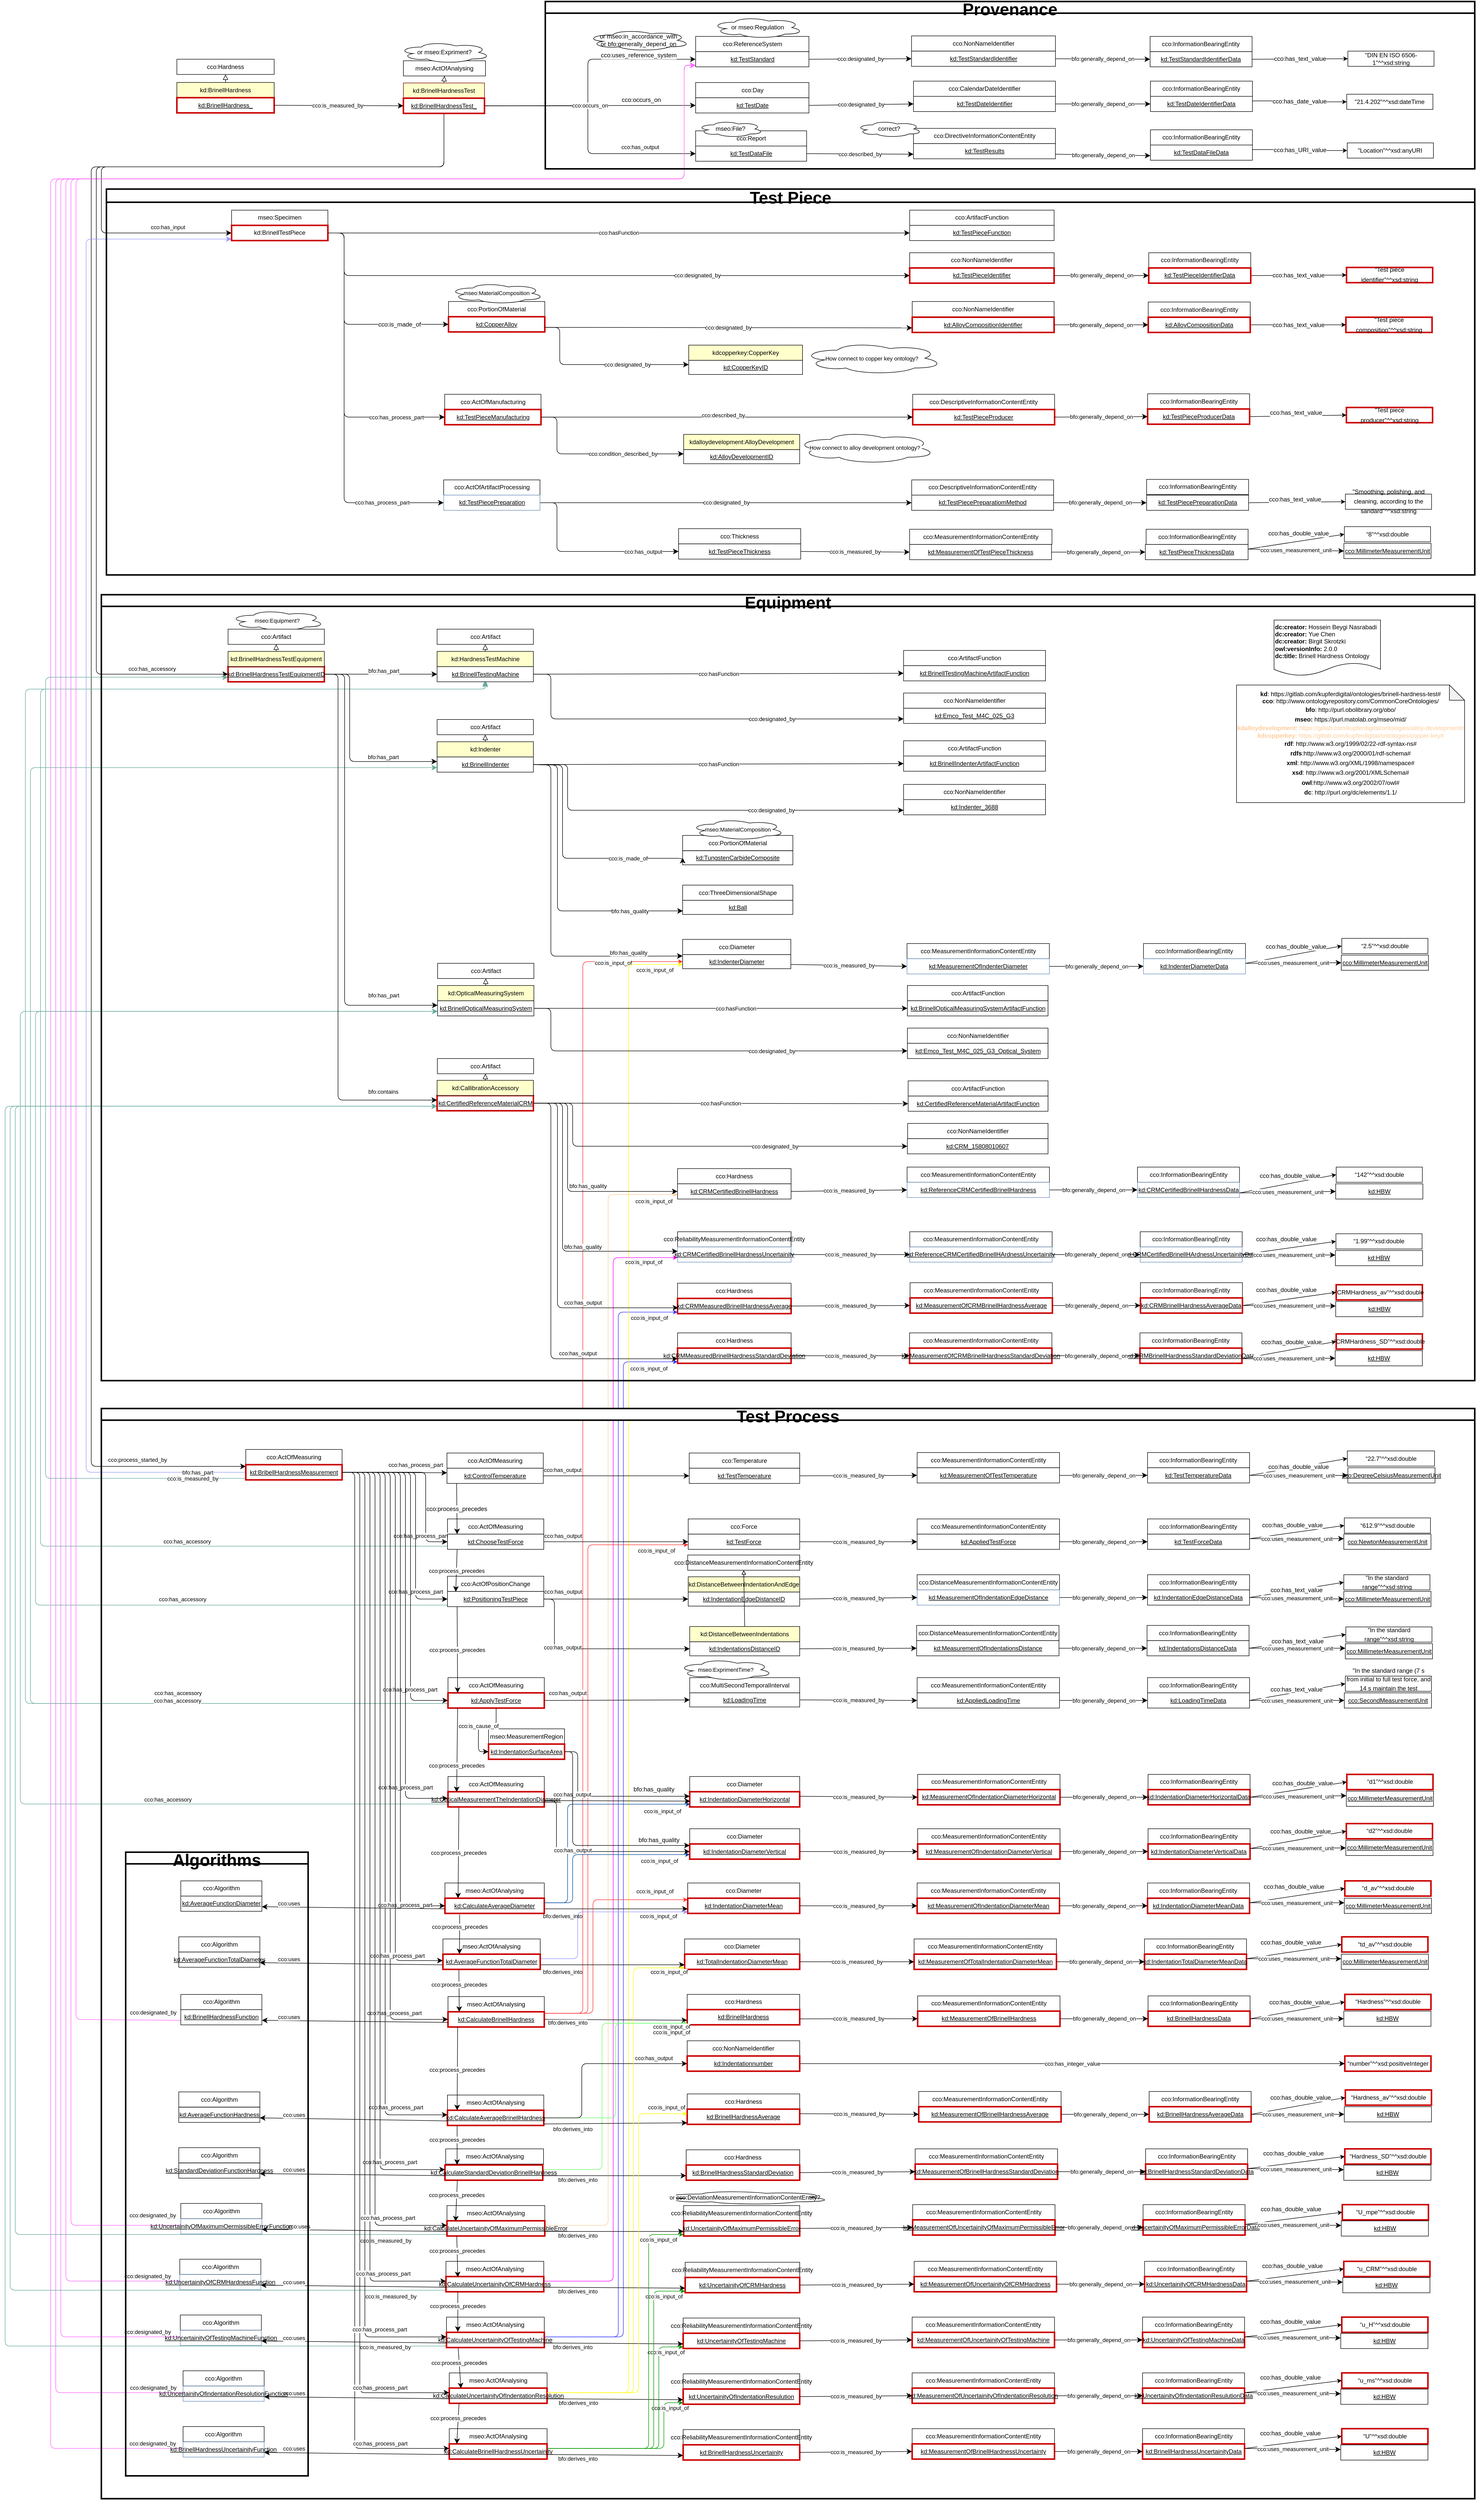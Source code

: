 <mxfile version="14.9.6" type="device" pages="2"><diagram name="Brinell (CCO) 22.08.29 mapped" id="GpWVluYa7ZK5Sv2i7ZOY"><mxGraphModel dx="-534" dy="4264" grid="1" gridSize="10" guides="1" tooltips="1" connect="1" arrows="1" fold="1" page="1" pageScale="1" pageWidth="850" pageHeight="1100" math="0" shadow="0"><root><mxCell id="IN75pn5cHC9bQ6vb_iiZ-0"/><mxCell id="IN75pn5cHC9bQ6vb_iiZ-1" parent="IN75pn5cHC9bQ6vb_iiZ-0"/><object label="&lt;span style=&quot;&quot;&gt;kd:BrinellHardnessTest&lt;/span&gt;" Type="Class" id="IN75pn5cHC9bQ6vb_iiZ-2"><mxCell style="rounded=0;whiteSpace=wrap;html=1;snapToPoint=1;points=[[0.1,0],[0.2,0],[0.3,0],[0.4,0],[0.5,0],[0.6,0],[0.7,0],[0.8,0],[0.9,0],[0,0.1],[0,0.3],[0,0.5],[0,0.7],[0,0.9],[0.1,1],[0.2,1],[0.3,1],[0.4,1],[0.5,1],[0.6,1],[0.7,1],[0.8,1],[0.9,1],[1,0.1],[1,0.3],[1,0.5],[1,0.7],[1,0.9]];strokeColor=#6F0000;fillColor=#FFFFCC;" parent="IN75pn5cHC9bQ6vb_iiZ-1" vertex="1"><mxGeometry x="3426" y="-3075.36" width="160" height="30" as="geometry"/></mxCell></object><object label="&lt;span style=&quot;text-align: left ; background-color: rgb(255 , 255 , 255)&quot;&gt;&lt;font style=&quot;font-size: 12px&quot;&gt;cco:uses_reference_system&lt;/font&gt;&lt;/span&gt;" Type="ObjectProperty" id="IN75pn5cHC9bQ6vb_iiZ-3"><mxCell style="endArrow=classic;html=1;exitX=1;exitY=0.5;exitDx=0;exitDy=0;endSize=8;fontFamily=Helvetica;entryX=0;entryY=0.5;entryDx=0;entryDy=0;edgeStyle=orthogonalEdgeStyle;" parent="IN75pn5cHC9bQ6vb_iiZ-1" source="IN75pn5cHC9bQ6vb_iiZ-19" target="IN75pn5cHC9bQ6vb_iiZ-43" edge="1"><mxGeometry x="0.557" y="8" width="50" height="50" relative="1" as="geometry"><mxPoint x="2866" y="-3091.36" as="sourcePoint"/><mxPoint x="3086" y="-3092.36" as="targetPoint"/><Array as="points"><mxPoint x="3790" y="-3030"/><mxPoint x="3790" y="-3122"/></Array><mxPoint as="offset"/></mxGeometry></mxCell></object><object label="&lt;span style=&quot;font-family: helvetica;&quot;&gt;cco:has_output&lt;/span&gt;" Type="ObjectProperty" id="IN75pn5cHC9bQ6vb_iiZ-4"><mxCell style="endArrow=classic;html=1;entryX=0;entryY=0.5;entryDx=0;entryDy=0;endSize=8;fontFamily=Helvetica;rounded=1;exitX=1;exitY=0.5;exitDx=0;exitDy=0;edgeStyle=orthogonalEdgeStyle;" parent="IN75pn5cHC9bQ6vb_iiZ-1" source="IN75pn5cHC9bQ6vb_iiZ-19" target="IN75pn5cHC9bQ6vb_iiZ-50" edge="1"><mxGeometry x="0.569" y="13" width="50" height="50" relative="1" as="geometry"><mxPoint x="2867" y="-3091.36" as="sourcePoint"/><mxPoint x="3472" y="-2985.36" as="targetPoint"/><Array as="points"><mxPoint x="3790" y="-3030"/><mxPoint x="3790" y="-2936"/></Array><mxPoint as="offset"/></mxGeometry></mxCell></object><object label="&lt;font&gt;cco:has_input&lt;/font&gt;" Type="ObjectProperty" id="IN75pn5cHC9bQ6vb_iiZ-5"><mxCell style="endArrow=classic;html=1;exitX=0.5;exitY=1;exitDx=0;exitDy=0;entryX=0;entryY=0.5;entryDx=0;entryDy=0;endSize=8;fontFamily=Helvetica;edgeStyle=orthogonalEdgeStyle;" parent="IN75pn5cHC9bQ6vb_iiZ-1" source="IN75pn5cHC9bQ6vb_iiZ-19" target="IN75pn5cHC9bQ6vb_iiZ-96" edge="1"><mxGeometry x="0.783" y="11" width="50" height="50" relative="1" as="geometry"><mxPoint x="2868" y="-3045.36" as="sourcePoint"/><mxPoint x="3088" y="-2775.36" as="targetPoint"/><Array as="points"><mxPoint x="3506" y="-2910"/><mxPoint x="2830" y="-2910"/><mxPoint x="2830" y="-2779"/></Array><mxPoint x="1" as="offset"/></mxGeometry></mxCell></object><object label="&lt;span style=&quot;&quot;&gt;cco:has_accessory&lt;/span&gt;" Type="ObjectProperty" id="IN75pn5cHC9bQ6vb_iiZ-6"><mxCell style="endArrow=classic;html=1;endSize=8;fontFamily=Helvetica;strokeColor=#67AB9F;edgeStyle=orthogonalEdgeStyle;exitX=0;exitY=0.7;exitDx=0;exitDy=0;entryX=0.5;entryY=1;entryDx=0;entryDy=0;" parent="IN75pn5cHC9bQ6vb_iiZ-1" source="IN75pn5cHC9bQ6vb_iiZ-341" target="IN75pn5cHC9bQ6vb_iiZ-146" edge="1"><mxGeometry x="-0.716" y="-21" width="50" height="50" relative="1" as="geometry"><mxPoint x="3506" y="60.64" as="sourcePoint"/><mxPoint x="3110" y="-1240.18" as="targetPoint"/><Array as="points"><mxPoint x="2680" y="121"/><mxPoint x="2680" y="-1880"/><mxPoint x="3587" y="-1880"/></Array><mxPoint as="offset"/></mxGeometry></mxCell></object><object label="&lt;span style=&quot;font-family: helvetica;&quot;&gt;cco:process_started_by&lt;/span&gt;" Type="ObjectProperty" id="IN75pn5cHC9bQ6vb_iiZ-7"><mxCell style="endArrow=classic;html=1;entryX=0;entryY=0.1;entryDx=0;entryDy=0;endSize=8;fontFamily=Helvetica;edgeStyle=orthogonalEdgeStyle;exitX=0.5;exitY=1;exitDx=0;exitDy=0;" parent="IN75pn5cHC9bQ6vb_iiZ-1" source="IN75pn5cHC9bQ6vb_iiZ-19" target="IN75pn5cHC9bQ6vb_iiZ-271" edge="1"><mxGeometry x="0.883" y="13" width="50" height="50" relative="1" as="geometry"><mxPoint x="3610" y="-2996.18" as="sourcePoint"/><mxPoint x="3130" y="-1925.36" as="targetPoint"/><Array as="points"><mxPoint x="3506" y="-2910"/><mxPoint x="2810" y="-2910"/><mxPoint x="2810" y="-347"/><mxPoint x="3115" y="-347"/></Array><mxPoint as="offset"/></mxGeometry></mxCell></object><object label="&lt;span style=&quot;&quot;&gt;cco:has_accessory&lt;/span&gt;" Type="ObjectProperty" id="IN75pn5cHC9bQ6vb_iiZ-8"><mxCell style="endArrow=classic;html=1;endSize=8;fontFamily=Helvetica;strokeColor=#67AB9F;exitX=0.004;exitY=0.807;exitDx=0;exitDy=0;edgeStyle=elbowEdgeStyle;entryX=0;entryY=0.7;entryDx=0;entryDy=0;exitPerimeter=0;" parent="IN75pn5cHC9bQ6vb_iiZ-1" source="IN75pn5cHC9bQ6vb_iiZ-375" target="IN75pn5cHC9bQ6vb_iiZ-147" edge="1"><mxGeometry x="-0.657" y="-9" width="50" height="50" relative="1" as="geometry"><mxPoint x="3506" y="261.64" as="sourcePoint"/><mxPoint x="3110" y="-575.18" as="targetPoint"/><Array as="points"><mxPoint x="2670" y="-460"/></Array><mxPoint as="offset"/></mxGeometry></mxCell></object><object label="&lt;span style=&quot;font-family: helvetica;&quot;&gt;cco:is_input_of&lt;/span&gt;" Type="ObjectProperty" id="IN75pn5cHC9bQ6vb_iiZ-9"><mxCell style="endArrow=none;html=1;endSize=8;fontFamily=Helvetica;entryX=1;entryY=0.1;entryDx=0;entryDy=0;strokeColor=#FF3333;edgeStyle=elbowEdgeStyle;exitX=0;exitY=0.5;exitDx=0;exitDy=0;startArrow=classic;startFill=1;endFill=0;" parent="IN75pn5cHC9bQ6vb_iiZ-1" source="IN75pn5cHC9bQ6vb_iiZ-189" target="IN75pn5cHC9bQ6vb_iiZ-318" edge="1"><mxGeometry x="-0.883" y="2" width="50" height="50" relative="1" as="geometry"><mxPoint x="3694" y="-678.36" as="sourcePoint"/><mxPoint x="3706" y="318.64" as="targetPoint"/><Array as="points"><mxPoint x="3780" y="-149.18"/></Array><mxPoint as="offset"/></mxGeometry></mxCell></object><object label="&lt;span style=&quot;font-family: helvetica;&quot;&gt;cco:is_input_of&lt;/span&gt;" Type="ObjectProperty" id="IN75pn5cHC9bQ6vb_iiZ-10"><mxCell style="endArrow=none;html=1;endSize=8;fontFamily=Helvetica;exitX=0;exitY=0.7;exitDx=0;exitDy=0;edgeStyle=elbowEdgeStyle;endFill=0;startArrow=classic;startFill=1;entryX=1;entryY=0.3;entryDx=0;entryDy=0;strokeColor=#FFCC99;" parent="IN75pn5cHC9bQ6vb_iiZ-1" source="IN75pn5cHC9bQ6vb_iiZ-185" target="IN75pn5cHC9bQ6vb_iiZ-488" edge="1"><mxGeometry x="-0.959" y="13" width="50" height="50" relative="1" as="geometry"><mxPoint x="3877" y="1700.64" as="sourcePoint"/><mxPoint x="3710" y="1580.82" as="targetPoint"/><Array as="points"><mxPoint x="3830" y="130"/></Array><mxPoint as="offset"/></mxGeometry></mxCell></object><object label="&lt;span style=&quot;font-family: helvetica;&quot;&gt;cco:is_input_of&lt;/span&gt;" Type="ObjectProperty" id="IN75pn5cHC9bQ6vb_iiZ-11"><mxCell style="endArrow=none;html=1;endSize=8;fontFamily=Helvetica;entryX=1;entryY=0.3;entryDx=0;entryDy=0;exitX=0;exitY=0.9;exitDx=0;exitDy=0;strokeColor=#3333FF;edgeStyle=elbowEdgeStyle;endFill=0;startArrow=classic;startFill=1;" parent="IN75pn5cHC9bQ6vb_iiZ-1" source="IN75pn5cHC9bQ6vb_iiZ-184" target="IN75pn5cHC9bQ6vb_iiZ-494" edge="1"><mxGeometry x="-0.951" y="11" width="50" height="50" relative="1" as="geometry"><mxPoint x="3876" y="1805.64" as="sourcePoint"/><mxPoint x="3750" y="2028.64" as="targetPoint"/><Array as="points"><mxPoint x="3850" y="360"/></Array><mxPoint as="offset"/></mxGeometry></mxCell></object><object label="&lt;span style=&quot;font-family: helvetica;&quot;&gt;cco:is_input_of&lt;/span&gt;" Type="ObjectProperty" id="IN75pn5cHC9bQ6vb_iiZ-12"><mxCell style="endArrow=none;html=1;endSize=8;fontFamily=Helvetica;exitX=0;exitY=0.9;exitDx=0;exitDy=0;strokeColor=#3333FF;edgeStyle=elbowEdgeStyle;endFill=0;startArrow=classic;startFill=1;entryX=1;entryY=0.3;entryDx=0;entryDy=0;" parent="IN75pn5cHC9bQ6vb_iiZ-1" source="IN75pn5cHC9bQ6vb_iiZ-183" target="IN75pn5cHC9bQ6vb_iiZ-494" edge="1"><mxGeometry x="-0.948" y="13" width="50" height="50" relative="1" as="geometry"><mxPoint x="3877" y="1918.64" as="sourcePoint"/><mxPoint x="3710" y="1580.82" as="targetPoint"/><Array as="points"><mxPoint x="3860" y="420"/></Array><mxPoint as="offset"/></mxGeometry></mxCell></object><object label="&lt;span style=&quot;&quot;&gt;cco:has_accessory&lt;/span&gt;" Type="ObjectProperty" id="IN75pn5cHC9bQ6vb_iiZ-13"><mxCell style="endArrow=classic;html=1;endSize=8;fontFamily=Helvetica;entryX=0;entryY=0.7;entryDx=0;entryDy=0;strokeColor=#67AB9F;edgeStyle=elbowEdgeStyle;exitX=0;exitY=0.7;exitDx=0;exitDy=0;" parent="IN75pn5cHC9bQ6vb_iiZ-1" source="IN75pn5cHC9bQ6vb_iiZ-341" target="IN75pn5cHC9bQ6vb_iiZ-172" edge="1"><mxGeometry x="-0.692" y="-6" width="50" height="50" relative="1" as="geometry"><mxPoint x="3506" y="60.64" as="sourcePoint"/><mxPoint x="3306" y="-1230.36" as="targetPoint"/><Array as="points"><mxPoint x="2690" y="-770"/><mxPoint x="2980" y="-577.18"/></Array><mxPoint as="offset"/></mxGeometry></mxCell></object><object label="&lt;font&gt;cco:has_accessory&lt;/font&gt;" Type="ObjectProperty" id="IN75pn5cHC9bQ6vb_iiZ-14"><mxCell style="endArrow=classic;html=1;endSize=8;fontFamily=Helvetica;entryX=0.5;entryY=0.9;entryDx=0;entryDy=0;strokeColor=#67AB9F;exitX=-0.001;exitY=0.792;exitDx=0;exitDy=0;edgeStyle=orthogonalEdgeStyle;exitPerimeter=0;entryPerimeter=0;" parent="IN75pn5cHC9bQ6vb_iiZ-1" source="IN75pn5cHC9bQ6vb_iiZ-349" target="IN75pn5cHC9bQ6vb_iiZ-146" edge="1"><mxGeometry x="-0.697" y="-9" width="50" height="50" relative="1" as="geometry"><mxPoint x="3505" y="-246.36" as="sourcePoint"/><mxPoint x="3116" y="-1046.18" as="targetPoint"/><Array as="points"><mxPoint x="2710" y="-190"/><mxPoint x="2710" y="-1880"/><mxPoint x="3587" y="-1880"/></Array><mxPoint as="offset"/></mxGeometry></mxCell></object><object label="&lt;span style=&quot;&quot;&gt;cco:has_accessory&lt;/span&gt;" Type="ObjectProperty" id="IN75pn5cHC9bQ6vb_iiZ-15"><mxCell style="endArrow=classic;html=1;endSize=8;fontFamily=Helvetica;strokeColor=#67AB9F;exitX=0;exitY=0.9;exitDx=0;exitDy=0;edgeStyle=orthogonalEdgeStyle;entryX=0;entryY=0.7;entryDx=0;entryDy=0;" parent="IN75pn5cHC9bQ6vb_iiZ-1" source="IN75pn5cHC9bQ6vb_iiZ-347" target="IN75pn5cHC9bQ6vb_iiZ-147" edge="1"><mxGeometry x="-0.623" y="-12" width="50" height="50" relative="1" as="geometry"><mxPoint x="3505" y="-133.36" as="sourcePoint"/><mxPoint x="3100" y="-557.18" as="targetPoint"/><Array as="points"><mxPoint x="2700" y="-73"/><mxPoint x="2700" y="-1244"/></Array><mxPoint as="offset"/></mxGeometry></mxCell></object><object label="&lt;font&gt;kd:BrinellHardness&lt;/font&gt;" Type="Class" id="IN75pn5cHC9bQ6vb_iiZ-16"><mxCell style="rounded=0;whiteSpace=wrap;html=1;snapToPoint=1;points=[[0.1,0],[0.2,0],[0.3,0],[0.4,0],[0.5,0],[0.6,0],[0.7,0],[0.8,0],[0.9,0],[0,0.1],[0,0.3],[0,0.5],[0,0.7],[0,0.9],[0.1,1],[0.2,1],[0.3,1],[0.4,1],[0.5,1],[0.6,1],[0.7,1],[0.8,1],[0.9,1],[1,0.1],[1,0.3],[1,0.5],[1,0.7],[1,0.9]];fillColor=#FFFFCC;" parent="IN75pn5cHC9bQ6vb_iiZ-1" vertex="1"><mxGeometry x="2979" y="-3076.36" width="192" height="30" as="geometry"/></mxCell></object><object label="&lt;u&gt;kd:BrinellHardness_&lt;/u&gt;" Type="Individual" MappingCol="ID" id="IN75pn5cHC9bQ6vb_iiZ-17"><mxCell style="rounded=0;whiteSpace=wrap;html=1;snapToPoint=1;points=[[0.1,0],[0.2,0],[0.3,0],[0.4,0],[0.5,0],[0.6,0],[0.7,0],[0.8,0],[0.9,0],[0,0.1],[0,0.3],[0,0.5],[0,0.7],[0,0.9],[0.1,1],[0.2,1],[0.3,1],[0.4,1],[0.5,1],[0.6,1],[0.7,1],[0.8,1],[0.9,1],[1,0.1],[1,0.3],[1,0.5],[1,0.7],[1,0.9]];strokeWidth=3;strokeColor=#CC0000;" parent="IN75pn5cHC9bQ6vb_iiZ-1" vertex="1"><mxGeometry x="2979" y="-3046.36" width="192" height="30" as="geometry"/></mxCell></object><object label="&lt;span style=&quot;font-family: &amp;quot;helvetica&amp;quot;&quot;&gt;&lt;font&gt;cco:is_measured_by&lt;/font&gt;&lt;/span&gt;" Type="ObjectProperty" id="IN75pn5cHC9bQ6vb_iiZ-18"><mxCell style="endArrow=classic;html=1;endSize=8;fontFamily=Helvetica;entryX=0;entryY=0.5;entryDx=0;entryDy=0;exitX=1;exitY=0.5;exitDx=0;exitDy=0;" parent="IN75pn5cHC9bQ6vb_iiZ-1" source="IN75pn5cHC9bQ6vb_iiZ-17" target="IN75pn5cHC9bQ6vb_iiZ-19" edge="1"><mxGeometry x="-0.015" width="50" height="50" relative="1" as="geometry"><mxPoint x="3341" y="-3025.36" as="sourcePoint"/><mxPoint x="3431" y="-3025.36" as="targetPoint"/><mxPoint as="offset"/></mxGeometry></mxCell></object><object label="&lt;u&gt;kd:BrinellHardness&lt;span style=&quot;font-family: &amp;#34;arial&amp;#34; ; text-align: left ; background-color: rgb(255 , 255 , 255)&quot;&gt;Test_&lt;br&gt;&lt;/span&gt;&lt;/u&gt;" Type="Individual" MappingCol="ID" id="IN75pn5cHC9bQ6vb_iiZ-19"><mxCell style="rounded=0;whiteSpace=wrap;html=1;snapToPoint=1;points=[[0.1,0],[0.2,0],[0.3,0],[0.4,0],[0.5,0],[0.6,0],[0.7,0],[0.8,0],[0.9,0],[0,0.1],[0,0.3],[0,0.5],[0,0.7],[0,0.9],[0.1,1],[0.2,1],[0.3,1],[0.4,1],[0.5,1],[0.6,1],[0.7,1],[0.8,1],[0.9,1],[1,0.1],[1,0.3],[1,0.5],[1,0.7],[1,0.9]];strokeWidth=3;strokeColor=#CC0000;" parent="IN75pn5cHC9bQ6vb_iiZ-1" vertex="1"><mxGeometry x="3426" y="-3045.36" width="160" height="30" as="geometry"/></mxCell></object><object label="&lt;span style=&quot;font-family: &amp;quot;helvetica&amp;quot;&quot;&gt;&lt;font&gt;cco:occurs_on&lt;/font&gt;&lt;/span&gt;" Type="ObjectProperty" id="IN75pn5cHC9bQ6vb_iiZ-20"><mxCell style="endArrow=classic;html=1;exitX=1;exitY=0.5;exitDx=0;exitDy=0;endSize=8;fontFamily=Helvetica;edgeStyle=orthogonalEdgeStyle;entryX=0;entryY=0.5;entryDx=0;entryDy=0;" parent="IN75pn5cHC9bQ6vb_iiZ-1" source="IN75pn5cHC9bQ6vb_iiZ-19" target="IN75pn5cHC9bQ6vb_iiZ-59" edge="1"><mxGeometry width="50" height="50" relative="1" as="geometry"><mxPoint x="2867" y="-3091.36" as="sourcePoint"/><mxPoint x="3087" y="-3002.18" as="targetPoint"/><Array as="points"><mxPoint x="3586" y="-3031"/></Array></mxGeometry></mxCell></object><mxCell id="IN75pn5cHC9bQ6vb_iiZ-21" value="&lt;span style=&quot;font-family: &amp;quot;helvetica&amp;quot;&quot;&gt;&lt;font&gt;cco:occurs_on&lt;/font&gt;&lt;/span&gt;" style="text;html=1;align=center;verticalAlign=middle;resizable=0;points=[];labelBackgroundColor=#ffffff;fontFamily=Helvetica;" parent="IN75pn5cHC9bQ6vb_iiZ-20" vertex="1" connectable="0"><mxGeometry x="-0.127" relative="1" as="geometry"><mxPoint x="127" y="-12" as="offset"/></mxGeometry></mxCell><object label="&lt;span style=&quot;font-family: &amp;quot;helvetica&amp;quot;&quot;&gt;&lt;font&gt;cco:designated_by&lt;/font&gt;&lt;/span&gt;" Type="ObjectProperty" id="IN75pn5cHC9bQ6vb_iiZ-22"><mxCell style="endArrow=classic;html=1;endSize=8;fontFamily=Helvetica;entryX=0;entryY=0.9;entryDx=0;entryDy=0;edgeStyle=orthogonalEdgeStyle;strokeColor=#FF66FF;" parent="IN75pn5cHC9bQ6vb_iiZ-1" source="IN75pn5cHC9bQ6vb_iiZ-576" target="IN75pn5cHC9bQ6vb_iiZ-43" edge="1"><mxGeometry x="-0.979" y="-15" width="50" height="50" relative="1" as="geometry"><mxPoint x="2700" y="537.64" as="sourcePoint"/><mxPoint x="4900" y="-2056.18" as="targetPoint"/><Array as="points"><mxPoint x="2780" y="743.82"/><mxPoint x="2780" y="-2886.18"/><mxPoint x="3980" y="-2886.18"/><mxPoint x="3980" y="-3110.18"/></Array><mxPoint as="offset"/></mxGeometry></mxCell></object><object label="&lt;span style=&quot;font-family: &amp;quot;helvetica&amp;quot;&quot;&gt;&lt;font&gt;cco:designated_by&lt;/font&gt;&lt;/span&gt;" Type="ObjectProperty" id="IN75pn5cHC9bQ6vb_iiZ-23"><mxCell style="endArrow=classic;html=1;endSize=8;fontFamily=Helvetica;entryX=0;entryY=0.9;entryDx=0;entryDy=0;edgeStyle=orthogonalEdgeStyle;strokeColor=#FF66FF;exitX=0;exitY=0.3;exitDx=0;exitDy=0;" parent="IN75pn5cHC9bQ6vb_iiZ-1" source="IN75pn5cHC9bQ6vb_iiZ-594" target="IN75pn5cHC9bQ6vb_iiZ-43" edge="1"><mxGeometry x="-0.979" y="-10" width="50" height="50" relative="1" as="geometry"><mxPoint x="2980" y="1473.82" as="sourcePoint"/><mxPoint x="3516" y="-2184.36" as="targetPoint"/><Array as="points"><mxPoint x="2730" y="1589.82"/><mxPoint x="2730" y="-2886.18"/><mxPoint x="3980" y="-2886.18"/><mxPoint x="3980" y="-3110.18"/></Array><mxPoint x="1" as="offset"/></mxGeometry></mxCell></object><object label="&lt;span style=&quot;font-family: &amp;quot;helvetica&amp;quot;&quot;&gt;&lt;font&gt;cco:designated_by&lt;/font&gt;&lt;/span&gt;" Type="ObjectProperty" id="IN75pn5cHC9bQ6vb_iiZ-24"><mxCell style="endArrow=classic;html=1;endSize=8;fontFamily=Helvetica;entryX=0;entryY=0.9;entryDx=0;entryDy=0;edgeStyle=orthogonalEdgeStyle;strokeColor=#FF66FF;exitX=0;exitY=0.3;exitDx=0;exitDy=0;" parent="IN75pn5cHC9bQ6vb_iiZ-1" source="IN75pn5cHC9bQ6vb_iiZ-592" target="IN75pn5cHC9bQ6vb_iiZ-43" edge="1"><mxGeometry x="-0.979" y="-10" width="50" height="50" relative="1" as="geometry"><mxPoint x="2994.5" y="1473.0" as="sourcePoint"/><mxPoint x="3526" y="-2174.36" as="targetPoint"/><Array as="points"><mxPoint x="2740" y="1479.82"/><mxPoint x="2740" y="-2886.18"/><mxPoint x="3980" y="-2886.18"/><mxPoint x="3980" y="-3110.18"/></Array><mxPoint x="1" as="offset"/></mxGeometry></mxCell></object><object label="&lt;span style=&quot;font-family: &amp;quot;helvetica&amp;quot;&quot;&gt;&lt;font&gt;cco:designated_by&lt;/font&gt;&lt;/span&gt;" Type="ObjectProperty" id="IN75pn5cHC9bQ6vb_iiZ-25"><mxCell style="endArrow=classic;html=1;endSize=8;fontFamily=Helvetica;entryX=0;entryY=0.9;entryDx=0;entryDy=0;edgeStyle=orthogonalEdgeStyle;strokeColor=#FF66FF;exitX=0;exitY=0.3;exitDx=0;exitDy=0;" parent="IN75pn5cHC9bQ6vb_iiZ-1" source="IN75pn5cHC9bQ6vb_iiZ-590" target="IN75pn5cHC9bQ6vb_iiZ-43" edge="1"><mxGeometry x="-0.977" y="-10" width="50" height="50" relative="1" as="geometry"><mxPoint x="2994.5" y="1363.0" as="sourcePoint"/><mxPoint x="3536" y="-2164.36" as="targetPoint"/><Array as="points"><mxPoint x="2750" y="1369.82"/><mxPoint x="2750" y="-2886.18"/><mxPoint x="3980" y="-2886.18"/><mxPoint x="3980" y="-3110.18"/></Array><mxPoint as="offset"/></mxGeometry></mxCell></object><object label="&lt;span style=&quot;font-family: &amp;quot;helvetica&amp;quot;&quot;&gt;&lt;font&gt;cco:designated_by&lt;/font&gt;&lt;/span&gt;" Type="ObjectProperty" id="IN75pn5cHC9bQ6vb_iiZ-26"><mxCell style="endArrow=classic;html=1;endSize=8;fontFamily=Helvetica;entryX=0;entryY=0.9;entryDx=0;entryDy=0;edgeStyle=orthogonalEdgeStyle;strokeColor=#FF66FF;exitX=0;exitY=0.3;exitDx=0;exitDy=0;" parent="IN75pn5cHC9bQ6vb_iiZ-1" source="IN75pn5cHC9bQ6vb_iiZ-588" target="IN75pn5cHC9bQ6vb_iiZ-43" edge="1"><mxGeometry x="-0.977" y="-10" width="50" height="50" relative="1" as="geometry"><mxPoint x="2989" y="1253.0" as="sourcePoint"/><mxPoint x="3546" y="-2154.36" as="targetPoint"/><Array as="points"><mxPoint x="2760" y="1259.82"/><mxPoint x="2760" y="-2886.18"/><mxPoint x="3980" y="-2886.18"/><mxPoint x="3980" y="-3110.18"/></Array><mxPoint x="-1" as="offset"/></mxGeometry></mxCell></object><object label="&lt;span style=&quot;font-family: &amp;quot;helvetica&amp;quot;&quot;&gt;&lt;font&gt;cco:designated_by&lt;/font&gt;&lt;/span&gt;" Type="ObjectProperty" id="IN75pn5cHC9bQ6vb_iiZ-27"><mxCell style="endArrow=classic;html=1;endSize=8;fontFamily=Helvetica;entryX=0;entryY=0.9;entryDx=0;entryDy=0;edgeStyle=orthogonalEdgeStyle;strokeColor=#FF66FF;exitX=0;exitY=0.3;exitDx=0;exitDy=0;" parent="IN75pn5cHC9bQ6vb_iiZ-1" source="IN75pn5cHC9bQ6vb_iiZ-586" target="IN75pn5cHC9bQ6vb_iiZ-43" edge="1"><mxGeometry x="-0.979" y="-20" width="50" height="50" relative="1" as="geometry"><mxPoint x="2999" y="1073.82" as="sourcePoint"/><mxPoint x="3556" y="-2144.36" as="targetPoint"/><Array as="points"><mxPoint x="2770" y="1149.82"/><mxPoint x="2770" y="-2886.18"/><mxPoint x="3980" y="-2886.18"/><mxPoint x="3980" y="-3110.18"/></Array><mxPoint as="offset"/></mxGeometry></mxCell></object><object label="&lt;span style=&quot;font-family: helvetica;&quot;&gt;cco:is_input_of&lt;/span&gt;" Type="ObjectProperty" id="IN75pn5cHC9bQ6vb_iiZ-28"><mxCell style="endArrow=none;html=1;endSize=8;fontFamily=Helvetica;entryX=1;entryY=0.3;entryDx=0;entryDy=0;exitX=0;exitY=0.7;exitDx=0;exitDy=0;edgeStyle=elbowEdgeStyle;endFill=0;startArrow=classic;startFill=1;strokeColor=#FFFF00;" parent="IN75pn5cHC9bQ6vb_iiZ-1" source="IN75pn5cHC9bQ6vb_iiZ-189" target="IN75pn5cHC9bQ6vb_iiZ-497" edge="1"><mxGeometry x="-0.964" y="11" width="50" height="50" relative="1" as="geometry"><mxPoint x="3889" y="592.0" as="sourcePoint"/><mxPoint x="3711.5" y="1447.82" as="targetPoint"/><Array as="points"><mxPoint x="3870" y="80"/></Array><mxPoint as="offset"/></mxGeometry></mxCell></object><object label="&lt;span style=&quot;font-family: helvetica;&quot;&gt;cco:is_input_of&lt;/span&gt;" Type="ObjectProperty" id="IN75pn5cHC9bQ6vb_iiZ-29"><mxCell style="endArrow=none;html=1;endSize=8;fontFamily=Helvetica;exitX=0;exitY=0.7;exitDx=0;exitDy=0;edgeStyle=elbowEdgeStyle;endFill=0;startArrow=classic;startFill=1;entryX=1;entryY=0.3;entryDx=0;entryDy=0;strokeColor=#FF00FF;" parent="IN75pn5cHC9bQ6vb_iiZ-1" source="IN75pn5cHC9bQ6vb_iiZ-202" target="IN75pn5cHC9bQ6vb_iiZ-491" edge="1"><mxGeometry x="-0.941" y="9" width="50" height="50" relative="1" as="geometry"><mxPoint x="3886.0" y="1654.82" as="sourcePoint"/><mxPoint x="3707" y="1117.82" as="targetPoint"/><Array as="points"><mxPoint x="3840" y="230"/></Array><mxPoint as="offset"/></mxGeometry></mxCell></object><object label="&lt;font&gt;cco:has_accessory&lt;/font&gt;" Type="ObjectProperty" id="IN75pn5cHC9bQ6vb_iiZ-30"><mxCell style="endArrow=classic;html=1;exitX=0.5;exitY=1;exitDx=0;exitDy=0;endSize=8;fontFamily=Helvetica;edgeStyle=orthogonalEdgeStyle;entryX=0;entryY=0.5;entryDx=0;entryDy=0;" parent="IN75pn5cHC9bQ6vb_iiZ-1" source="IN75pn5cHC9bQ6vb_iiZ-19" target="IN75pn5cHC9bQ6vb_iiZ-253" edge="1"><mxGeometry x="0.854" y="11" width="50" height="50" relative="1" as="geometry"><mxPoint x="2878" y="-2742.36" as="sourcePoint"/><mxPoint x="3098" y="-2472.36" as="targetPoint"/><Array as="points"><mxPoint x="3506" y="-2910"/><mxPoint x="2820" y="-2910"/><mxPoint x="2820" y="-1909"/></Array><mxPoint as="offset"/></mxGeometry></mxCell></object><object label="&lt;span style=&quot;font-family: helvetica;&quot;&gt;cco:is_measured_by&lt;/span&gt;" Type="ObjectProperty" id="IN75pn5cHC9bQ6vb_iiZ-31"><mxCell style="endArrow=classic;html=1;endSize=8;fontFamily=Helvetica;entryX=0;entryY=0.7;entryDx=0;entryDy=0;strokeColor=#67AB9F;exitX=0;exitY=0.9;exitDx=0;exitDy=0;edgeStyle=orthogonalEdgeStyle;" parent="IN75pn5cHC9bQ6vb_iiZ-1" source="IN75pn5cHC9bQ6vb_iiZ-271" target="IN75pn5cHC9bQ6vb_iiZ-253" edge="1"><mxGeometry x="-0.91" width="50" height="50" relative="1" as="geometry"><mxPoint x="3515" y="-236.36" as="sourcePoint"/><mxPoint x="3515.5" y="-1870.36" as="targetPoint"/><Array as="points"><mxPoint x="2720" y="-323"/><mxPoint x="2720" y="-1903"/></Array><mxPoint as="offset"/></mxGeometry></mxCell></object><object label="" Type="SubClassOf" id="IN75pn5cHC9bQ6vb_iiZ-32"><mxCell style="endArrow=block;html=1;endFill=0;endSize=8;arcSize=0;rounded=0;exitX=0.5;exitY=0;exitDx=0;exitDy=0;entryX=0.5;entryY=1;entryDx=0;entryDy=0;" parent="IN75pn5cHC9bQ6vb_iiZ-1" source="IN75pn5cHC9bQ6vb_iiZ-2" target="IN75pn5cHC9bQ6vb_iiZ-34" edge="1"><mxGeometry width="50" height="50" relative="1" as="geometry"><mxPoint x="3342.429" y="-2828.894" as="sourcePoint"/><mxPoint x="3603.727" y="-2829.784" as="targetPoint"/></mxGeometry></mxCell></object><object label="&lt;font&gt;cco:Hardness&lt;/font&gt;" Type="Class" id="IN75pn5cHC9bQ6vb_iiZ-33"><mxCell style="rounded=0;whiteSpace=wrap;html=1;snapToPoint=1;points=[[0.1,0],[0.2,0],[0.3,0],[0.4,0],[0.5,0],[0.6,0],[0.7,0],[0.8,0],[0.9,0],[0,0.1],[0,0.3],[0,0.5],[0,0.7],[0,0.9],[0.1,1],[0.2,1],[0.3,1],[0.4,1],[0.5,1],[0.6,1],[0.7,1],[0.8,1],[0.9,1],[1,0.1],[1,0.3],[1,0.5],[1,0.7],[1,0.9]];" parent="IN75pn5cHC9bQ6vb_iiZ-1" vertex="1"><mxGeometry x="2979" y="-3122.18" width="192" height="30" as="geometry"/></mxCell></object><object label="&lt;span style=&quot;font-family: &amp;quot;helvetica&amp;quot; ; background-color: rgb(255 , 255 , 255)&quot;&gt;&lt;font&gt;&lt;/font&gt;&lt;/span&gt;&lt;span style=&quot;&quot;&gt;mseo:ActOfAnalysing&lt;/span&gt;" Type="Class" id="IN75pn5cHC9bQ6vb_iiZ-34"><mxCell style="rounded=0;whiteSpace=wrap;html=1;snapToPoint=1;points=[[0.1,0],[0.2,0],[0.3,0],[0.4,0],[0.5,0],[0.6,0],[0.7,0],[0.8,0],[0.9,0],[0,0.1],[0,0.3],[0,0.5],[0,0.7],[0,0.9],[0.1,1],[0.2,1],[0.3,1],[0.4,1],[0.5,1],[0.6,1],[0.7,1],[0.8,1],[0.9,1],[1,0.1],[1,0.3],[1,0.5],[1,0.7],[1,0.9]];" parent="IN75pn5cHC9bQ6vb_iiZ-1" vertex="1"><mxGeometry x="3426" y="-3119.18" width="162" height="30" as="geometry"/></mxCell></object><object label="" Type="SubClassOf" id="IN75pn5cHC9bQ6vb_iiZ-35"><mxCell style="endArrow=block;html=1;endFill=0;endSize=8;arcSize=0;rounded=0;exitX=0.5;exitY=0;exitDx=0;exitDy=0;entryX=0.5;entryY=1;entryDx=0;entryDy=0;" parent="IN75pn5cHC9bQ6vb_iiZ-1" source="IN75pn5cHC9bQ6vb_iiZ-16" target="IN75pn5cHC9bQ6vb_iiZ-33" edge="1"><mxGeometry width="50" height="50" relative="1" as="geometry"><mxPoint x="3105" y="-3086.36" as="sourcePoint"/><mxPoint x="3106" y="-3125.18" as="targetPoint"/></mxGeometry></mxCell></object><mxCell id="IN75pn5cHC9bQ6vb_iiZ-36" value="or mseo:Expriment?" style="ellipse;shape=cloud;whiteSpace=wrap;html=1;" parent="IN75pn5cHC9bQ6vb_iiZ-1" vertex="1"><mxGeometry x="3417" y="-3157.0" width="180" height="42.82" as="geometry"/></mxCell><object label="&lt;span style=&quot;font-family: helvetica;&quot;&gt;bfo:has_part&lt;/span&gt;" Type="ObjectProperty" id="IN75pn5cHC9bQ6vb_iiZ-37"><mxCell style="endArrow=classic;html=1;endSize=8;fontFamily=Helvetica;entryX=0;entryY=0.9;entryDx=0;entryDy=0;edgeStyle=orthogonalEdgeStyle;strokeColor=#9999FF;exitX=0;exitY=0.5;exitDx=0;exitDy=0;" parent="IN75pn5cHC9bQ6vb_iiZ-1" source="IN75pn5cHC9bQ6vb_iiZ-271" target="IN75pn5cHC9bQ6vb_iiZ-96" edge="1"><mxGeometry x="-0.937" width="50" height="50" relative="1" as="geometry"><mxPoint x="3103" y="-456.18" as="sourcePoint"/><mxPoint x="3103" y="-1943.36" as="targetPoint"/><Array as="points"><mxPoint x="2800" y="-335"/><mxPoint x="2800" y="-2767"/></Array><mxPoint as="offset"/></mxGeometry></mxCell></object><object label="&lt;span style=&quot;&quot;&gt;cco:is_measured_by&lt;/span&gt;" Type="ObjectProperty" id="IN75pn5cHC9bQ6vb_iiZ-38"><mxCell style="endArrow=classic;html=1;endSize=8;fontFamily=Helvetica;strokeColor=#67AB9F;edgeStyle=elbowEdgeStyle;exitX=0;exitY=0.9;exitDx=0;exitDy=0;entryX=0;entryY=0.7;entryDx=0;entryDy=0;" parent="IN75pn5cHC9bQ6vb_iiZ-1" source="IN75pn5cHC9bQ6vb_iiZ-488" target="IN75pn5cHC9bQ6vb_iiZ-215" edge="1"><mxGeometry x="-0.938" y="12" width="50" height="50" relative="1" as="geometry"><mxPoint x="3516" y="70.64" as="sourcePoint"/><mxPoint x="3505" y="-1039.18" as="targetPoint"/><Array as="points"><mxPoint x="2660" y="60"/><mxPoint x="2990" y="-567.18"/></Array><mxPoint as="offset"/></mxGeometry></mxCell></object><object label="&lt;span style=&quot;&quot;&gt;cco:is_measured_by&lt;/span&gt;" Type="ObjectProperty" id="IN75pn5cHC9bQ6vb_iiZ-39"><mxCell style="endArrow=classic;html=1;endSize=8;fontFamily=Helvetica;strokeColor=#67AB9F;edgeStyle=elbowEdgeStyle;exitX=0;exitY=0.9;exitDx=0;exitDy=0;entryX=0;entryY=0.7;entryDx=0;entryDy=0;" parent="IN75pn5cHC9bQ6vb_iiZ-1" source="IN75pn5cHC9bQ6vb_iiZ-491" target="IN75pn5cHC9bQ6vb_iiZ-215" edge="1"><mxGeometry x="-0.946" y="12" width="50" height="50" relative="1" as="geometry"><mxPoint x="3514" y="1117.82" as="sourcePoint"/><mxPoint x="3510" y="-1039.18" as="targetPoint"/><Array as="points"><mxPoint x="2650" y="120"/><mxPoint x="3000" y="-557.18"/></Array><mxPoint as="offset"/></mxGeometry></mxCell></object><object label="&lt;span style=&quot;&quot;&gt;cco:is_measured_by&lt;/span&gt;" Type="ObjectProperty" id="IN75pn5cHC9bQ6vb_iiZ-40"><mxCell style="endArrow=classic;html=1;endSize=8;fontFamily=Helvetica;strokeColor=#67AB9F;edgeStyle=elbowEdgeStyle;exitX=0;exitY=0.9;exitDx=0;exitDy=0;entryX=0;entryY=0.7;entryDx=0;entryDy=0;" parent="IN75pn5cHC9bQ6vb_iiZ-1" source="IN75pn5cHC9bQ6vb_iiZ-494" target="IN75pn5cHC9bQ6vb_iiZ-215" edge="1"><mxGeometry x="-0.942" y="2" width="50" height="50" relative="1" as="geometry"><mxPoint x="3512" y="1227.82" as="sourcePoint"/><mxPoint x="3515.5" y="-1030.36" as="targetPoint"/><Array as="points"><mxPoint x="2640" y="180"/><mxPoint x="3010" y="-547.18"/></Array><mxPoint as="offset"/></mxGeometry></mxCell></object><mxCell id="IN75pn5cHC9bQ6vb_iiZ-41" value="Provenance" style="swimlane;strokeWidth=3;startSize=23;fontSize=33;" parent="IN75pn5cHC9bQ6vb_iiZ-1" vertex="1"><mxGeometry x="3706" y="-3236" width="1834" height="330" as="geometry"><mxRectangle x="4300" y="-3530" width="100" height="23" as="alternateBounds"/></mxGeometry></mxCell><object label="&lt;span style=&quot;font-family: &amp;quot;helvetica&amp;quot; ; background-color: rgb(255 , 255 , 255)&quot;&gt;&lt;font&gt;cco:ReferenceSystem&lt;/font&gt;&lt;/span&gt;" Type="Class" id="IN75pn5cHC9bQ6vb_iiZ-42"><mxCell style="rounded=0;whiteSpace=wrap;html=1;snapToPoint=1;points=[[0.1,0],[0.2,0],[0.3,0],[0.4,0],[0.5,0],[0.6,0],[0.7,0],[0.8,0],[0.9,0],[0,0.1],[0,0.3],[0,0.5],[0,0.7],[0,0.9],[0.1,1],[0.2,1],[0.3,1],[0.4,1],[0.5,1],[0.6,1],[0.7,1],[0.8,1],[0.9,1],[1,0.1],[1,0.3],[1,0.5],[1,0.7],[1,0.9]];fontFamily=Helvetica;" parent="IN75pn5cHC9bQ6vb_iiZ-41" vertex="1"><mxGeometry x="296.67" y="68.82" width="223.5" height="30" as="geometry"/></mxCell></object><object label="&lt;font style=&quot;letter-spacing: 0px ; direction: ltr ; line-height: 14.4px ; opacity: 1&quot;&gt;kd:&lt;/font&gt;&lt;font style=&quot;letter-spacing: 0px ; direction: ltr ; line-height: 14.4px ; opacity: 1&quot;&gt;TestStandard&lt;/font&gt;" Type="Individual" id="IN75pn5cHC9bQ6vb_iiZ-43"><mxCell style="rounded=0;whiteSpace=wrap;html=1;snapToPoint=1;points=[[0.1,0],[0.2,0],[0.3,0],[0.4,0],[0.5,0],[0.6,0],[0.7,0],[0.8,0],[0.9,0],[0,0.1],[0,0.3],[0,0.5],[0,0.7],[0,0.9],[0.1,1],[0.2,1],[0.3,1],[0.4,1],[0.5,1],[0.6,1],[0.7,1],[0.8,1],[0.9,1],[1,0.1],[1,0.3],[1,0.5],[1,0.7],[1,0.9]];fontFamily=Helvetica;fontStyle=4;" parent="IN75pn5cHC9bQ6vb_iiZ-41" vertex="1"><mxGeometry x="296.67" y="98.82" width="223.5" height="30" as="geometry"/></mxCell></object><object label="&lt;span style=&quot;font-family: &amp;quot;helvetica&amp;quot; ; background-color: rgb(255 , 255 , 255)&quot;&gt;&lt;font&gt;cco:NonNameIdentifier&lt;/font&gt;&lt;/span&gt;" Type="Class" id="IN75pn5cHC9bQ6vb_iiZ-44"><mxCell style="rounded=0;whiteSpace=wrap;html=1;snapToPoint=1;points=[[0.1,0],[0.2,0],[0.3,0],[0.4,0],[0.5,0],[0.6,0],[0.7,0],[0.8,0],[0.9,0],[0,0.1],[0,0.3],[0,0.5],[0,0.7],[0,0.9],[0.1,1],[0.2,1],[0.3,1],[0.4,1],[0.5,1],[0.6,1],[0.7,1],[0.8,1],[0.9,1],[1,0.1],[1,0.3],[1,0.5],[1,0.7],[1,0.9]];fontFamily=Helvetica;" parent="IN75pn5cHC9bQ6vb_iiZ-41" vertex="1"><mxGeometry x="722.67" y="67.82" width="284" height="30" as="geometry"/></mxCell></object><object label="&lt;span&gt;kd:TestStandardIdentifier&lt;/span&gt;" Type="Individual" id="IN75pn5cHC9bQ6vb_iiZ-45"><mxCell style="rounded=0;whiteSpace=wrap;html=1;snapToPoint=1;points=[[0.1,0],[0.2,0],[0.3,0],[0.4,0],[0.5,0],[0.6,0],[0.7,0],[0.8,0],[0.9,0],[0,0.1],[0,0.3],[0,0.5],[0,0.7],[0,0.9],[0.1,1],[0.2,1],[0.3,1],[0.4,1],[0.5,1],[0.6,1],[0.7,1],[0.8,1],[0.9,1],[1,0.1],[1,0.3],[1,0.5],[1,0.7],[1,0.9]];fontFamily=Helvetica;fontStyle=4;" parent="IN75pn5cHC9bQ6vb_iiZ-41" vertex="1"><mxGeometry x="722.67" y="97.82" width="284" height="30" as="geometry"/></mxCell></object><object label="&lt;span style=&quot;font-family: &amp;quot;helvetica&amp;quot;&quot;&gt;&lt;font&gt;cco:designated_by&lt;/font&gt;&lt;/span&gt;" Type="ObjectProperty" id="IN75pn5cHC9bQ6vb_iiZ-46"><mxCell style="endArrow=classic;html=1;exitX=1;exitY=0.5;exitDx=0;exitDy=0;entryX=0;entryY=0.5;entryDx=0;entryDy=0;endSize=8;fontFamily=Helvetica;" parent="IN75pn5cHC9bQ6vb_iiZ-41" source="IN75pn5cHC9bQ6vb_iiZ-43" target="IN75pn5cHC9bQ6vb_iiZ-45" edge="1"><mxGeometry width="50" height="50" relative="1" as="geometry"><mxPoint x="-415.33" y="110.23" as="sourcePoint"/><mxPoint x="-275.33" y="110.73" as="targetPoint"/></mxGeometry></mxCell></object><object label="&lt;span style=&quot;font-family: &amp;quot;helvetica&amp;quot; ; background-color: rgb(255 , 255 , 255)&quot;&gt;&lt;font&gt;cco:CalendarDateIdentifier&lt;/font&gt;&lt;/span&gt;" Type="Class" id="IN75pn5cHC9bQ6vb_iiZ-47"><mxCell style="rounded=0;whiteSpace=wrap;html=1;snapToPoint=1;points=[[0.1,0],[0.2,0],[0.3,0],[0.4,0],[0.5,0],[0.6,0],[0.7,0],[0.8,0],[0.9,0],[0,0.1],[0,0.3],[0,0.5],[0,0.7],[0,0.9],[0.1,1],[0.2,1],[0.3,1],[0.4,1],[0.5,1],[0.6,1],[0.7,1],[0.8,1],[0.9,1],[1,0.1],[1,0.3],[1,0.5],[1,0.7],[1,0.9]];fontFamily=Helvetica;" parent="IN75pn5cHC9bQ6vb_iiZ-41" vertex="1"><mxGeometry x="726.55" y="157" width="280.12" height="30" as="geometry"/></mxCell></object><object label="&lt;span&gt;kd:TestDateIdentifier&lt;/span&gt;" Type="Individual" id="IN75pn5cHC9bQ6vb_iiZ-48"><mxCell style="rounded=0;whiteSpace=wrap;html=1;snapToPoint=1;points=[[0.1,0],[0.2,0],[0.3,0],[0.4,0],[0.5,0],[0.6,0],[0.7,0],[0.8,0],[0.9,0],[0,0.1],[0,0.3],[0,0.5],[0,0.7],[0,0.9],[0.1,1],[0.2,1],[0.3,1],[0.4,1],[0.5,1],[0.6,1],[0.7,1],[0.8,1],[0.9,1],[1,0.1],[1,0.3],[1,0.5],[1,0.7],[1,0.9]];fontFamily=Helvetica;fontStyle=4;" parent="IN75pn5cHC9bQ6vb_iiZ-41" vertex="1"><mxGeometry x="726.55" y="187" width="280.12" height="30" as="geometry"/></mxCell></object><object label="&lt;span style=&quot;font-family: &amp;quot;helvetica&amp;quot;&quot;&gt;&lt;font&gt;cco:&lt;/font&gt;&lt;/span&gt;&lt;font face=&quot;helvetica&quot;&gt;Report&lt;/font&gt;" Type="Class" id="IN75pn5cHC9bQ6vb_iiZ-49"><mxCell style="rounded=0;whiteSpace=wrap;html=1;snapToPoint=1;points=[[0.1,0],[0.2,0],[0.3,0],[0.4,0],[0.5,0],[0.6,0],[0.7,0],[0.8,0],[0.9,0],[0,0.1],[0,0.3],[0,0.5],[0,0.7],[0,0.9],[0.1,1],[0.2,1],[0.3,1],[0.4,1],[0.5,1],[0.6,1],[0.7,1],[0.8,1],[0.9,1],[1,0.1],[1,0.3],[1,0.5],[1,0.7],[1,0.9]];fontFamily=Helvetica;" parent="IN75pn5cHC9bQ6vb_iiZ-41" vertex="1"><mxGeometry x="296.67" y="255" width="219" height="30" as="geometry"/></mxCell></object><object label="&lt;span&gt;kd:TestDataFile&lt;/span&gt;" Type="Individual" id="IN75pn5cHC9bQ6vb_iiZ-50"><mxCell style="rounded=0;whiteSpace=wrap;html=1;snapToPoint=1;points=[[0.1,0],[0.2,0],[0.3,0],[0.4,0],[0.5,0],[0.6,0],[0.7,0],[0.8,0],[0.9,0],[0,0.1],[0,0.3],[0,0.5],[0,0.7],[0,0.9],[0.1,1],[0.2,1],[0.3,1],[0.4,1],[0.5,1],[0.6,1],[0.7,1],[0.8,1],[0.9,1],[1,0.1],[1,0.3],[1,0.5],[1,0.7],[1,0.9]];fontFamily=Helvetica;fontStyle=4;" parent="IN75pn5cHC9bQ6vb_iiZ-41" vertex="1"><mxGeometry x="296.67" y="285" width="219" height="30" as="geometry"/></mxCell></object><object label="&lt;span style=&quot;font-family: &amp;quot;helvetica&amp;quot;&quot;&gt;&lt;font&gt;cco:designated_by&lt;/font&gt;&lt;/span&gt;" Type="ObjectProperty" id="IN75pn5cHC9bQ6vb_iiZ-51"><mxCell style="endArrow=classic;html=1;exitX=1;exitY=0.5;exitDx=0;exitDy=0;entryX=0;entryY=0.5;entryDx=0;entryDy=0;endSize=8;fontFamily=Helvetica;rounded=1;" parent="IN75pn5cHC9bQ6vb_iiZ-41" source="IN75pn5cHC9bQ6vb_iiZ-59" target="IN75pn5cHC9bQ6vb_iiZ-48" edge="1"><mxGeometry width="50" height="50" relative="1" as="geometry"><mxPoint x="-525.33" y="35.82" as="sourcePoint"/><mxPoint x="-385.33" y="36.32" as="targetPoint"/></mxGeometry></mxCell></object><object label="&lt;span style=&quot;font-family: &amp;#34;helvetica&amp;#34;&quot;&gt;&lt;font style=&quot;font-size: 12px&quot;&gt;&quot;DIN EN ISO 6506-1&quot;^^xsd:string&lt;/font&gt;&lt;/span&gt;" Type="DataValue" id="IN75pn5cHC9bQ6vb_iiZ-52"><mxCell style="rounded=0;whiteSpace=wrap;html=1;snapToPoint=1;fontFamily=Helvetica;" parent="IN75pn5cHC9bQ6vb_iiZ-41" vertex="1"><mxGeometry x="1583.67" y="97.82" width="170" height="30" as="geometry"/></mxCell></object><object label="&lt;span style=&quot;font-family: &amp;quot;helvetica&amp;quot;&quot;&gt;&lt;font&gt;cco:has_text_value&lt;/font&gt;&lt;/span&gt;" Type="DatatypeProperty" id="IN75pn5cHC9bQ6vb_iiZ-53"><mxCell style="rounded=0;orthogonalLoop=1;jettySize=auto;html=1;fontSize=12;fontFamily=Helvetica;entryX=0;entryY=0.5;entryDx=0;entryDy=0;exitX=1;exitY=0.5;exitDx=0;exitDy=0;" parent="IN75pn5cHC9bQ6vb_iiZ-41" source="IN75pn5cHC9bQ6vb_iiZ-63" target="IN75pn5cHC9bQ6vb_iiZ-52" edge="1"><mxGeometry relative="1" as="geometry"><mxPoint x="1559.67" as="sourcePoint"/></mxGeometry></mxCell></object><object label="&lt;span style=&quot;font-family: &amp;#34;helvetica&amp;#34;&quot;&gt;&lt;font style=&quot;font-size: 12px&quot;&gt;&quot;21.4.202&quot;^^xsd:dateTime&lt;/font&gt;&lt;/span&gt;" Type="DataValue" id="IN75pn5cHC9bQ6vb_iiZ-54"><mxCell style="rounded=0;whiteSpace=wrap;html=1;snapToPoint=1;fontFamily=Helvetica;" parent="IN75pn5cHC9bQ6vb_iiZ-41" vertex="1"><mxGeometry x="1581.46" y="182.82" width="170" height="30" as="geometry"/></mxCell></object><object label="&lt;span style=&quot;font-family: &amp;quot;helvetica&amp;quot;&quot;&gt;&lt;font&gt;cco:has_date_value&lt;/font&gt;&lt;/span&gt;" Type="DatatypeProperty" id="IN75pn5cHC9bQ6vb_iiZ-55"><mxCell style="edgeStyle=orthogonalEdgeStyle;rounded=0;orthogonalLoop=1;jettySize=auto;html=1;fontSize=12;fontFamily=Helvetica;entryX=0;entryY=0.5;entryDx=0;entryDy=0;exitX=1;exitY=0.3;exitDx=0;exitDy=0;" parent="IN75pn5cHC9bQ6vb_iiZ-41" source="IN75pn5cHC9bQ6vb_iiZ-66" target="IN75pn5cHC9bQ6vb_iiZ-54" edge="1"><mxGeometry relative="1" as="geometry"><mxPoint x="1456.67" y="176" as="sourcePoint"/><mxPoint x="1587.46" y="198" as="targetPoint"/></mxGeometry></mxCell></object><object label="&lt;span style=&quot;font-family: &amp;quot;helvetica&amp;quot;&quot;&gt;&lt;font style=&quot;font-size: 12px&quot;&gt;&quot;Location&quot;^^xsd:anyURI&lt;/font&gt;&lt;/span&gt;" Type="DataValue" id="IN75pn5cHC9bQ6vb_iiZ-56"><mxCell style="rounded=0;whiteSpace=wrap;html=1;snapToPoint=1;fontFamily=Helvetica;" parent="IN75pn5cHC9bQ6vb_iiZ-41" vertex="1"><mxGeometry x="1582.46" y="278.82" width="170" height="30" as="geometry"/></mxCell></object><object label="&lt;span style=&quot;font-family: helvetica;&quot;&gt;cco:has_URI_value&lt;/span&gt;" Type="DatatypeProperty" id="IN75pn5cHC9bQ6vb_iiZ-57"><mxCell style="edgeStyle=orthogonalEdgeStyle;rounded=0;orthogonalLoop=1;jettySize=auto;html=1;fontSize=12;fontFamily=Helvetica;entryX=0;entryY=0.5;entryDx=0;entryDy=0;exitX=1;exitY=0.3;exitDx=0;exitDy=0;" parent="IN75pn5cHC9bQ6vb_iiZ-41" source="IN75pn5cHC9bQ6vb_iiZ-69" target="IN75pn5cHC9bQ6vb_iiZ-56" edge="1"><mxGeometry relative="1" as="geometry"><mxPoint x="1456.67" y="325" as="sourcePoint"/></mxGeometry></mxCell></object><object label="&lt;span style=&quot;font-family: &amp;quot;helvetica&amp;quot; ; background-color: rgb(255 , 255 , 255)&quot;&gt;&lt;font&gt;cco:Day&lt;/font&gt;&lt;/span&gt;" Type="Class" id="IN75pn5cHC9bQ6vb_iiZ-58"><mxCell style="rounded=0;whiteSpace=wrap;html=1;snapToPoint=1;points=[[0.1,0],[0.2,0],[0.3,0],[0.4,0],[0.5,0],[0.6,0],[0.7,0],[0.8,0],[0.9,0],[0,0.1],[0,0.3],[0,0.5],[0,0.7],[0,0.9],[0.1,1],[0.2,1],[0.3,1],[0.4,1],[0.5,1],[0.6,1],[0.7,1],[0.8,1],[0.9,1],[1,0.1],[1,0.3],[1,0.5],[1,0.7],[1,0.9]];fontFamily=Helvetica;" parent="IN75pn5cHC9bQ6vb_iiZ-41" vertex="1"><mxGeometry x="296.67" y="159.82" width="223.5" height="30" as="geometry"/></mxCell></object><object label="&lt;font style=&quot;letter-spacing: 0px ; direction: ltr ; line-height: 14.4px ; opacity: 1&quot;&gt;kd:&lt;/font&gt;&lt;font style=&quot;letter-spacing: 0px ; direction: ltr ; line-height: 14.4px ; opacity: 1&quot;&gt;TestDate&lt;/font&gt;" Type="Individual" id="IN75pn5cHC9bQ6vb_iiZ-59"><mxCell style="rounded=0;whiteSpace=wrap;html=1;snapToPoint=1;points=[[0.1,0],[0.2,0],[0.3,0],[0.4,0],[0.5,0],[0.6,0],[0.7,0],[0.8,0],[0.9,0],[0,0.1],[0,0.3],[0,0.5],[0,0.7],[0,0.9],[0.1,1],[0.2,1],[0.3,1],[0.4,1],[0.5,1],[0.6,1],[0.7,1],[0.8,1],[0.9,1],[1,0.1],[1,0.3],[1,0.5],[1,0.7],[1,0.9]];fontFamily=Helvetica;fontStyle=4;" parent="IN75pn5cHC9bQ6vb_iiZ-41" vertex="1"><mxGeometry x="296.67" y="189.82" width="223.5" height="30" as="geometry"/></mxCell></object><mxCell id="IN75pn5cHC9bQ6vb_iiZ-60" value="mseo:File?" style="ellipse;shape=cloud;whiteSpace=wrap;html=1;" parent="IN75pn5cHC9bQ6vb_iiZ-41" vertex="1"><mxGeometry x="300.67" y="235.0" width="129.12" height="32.82" as="geometry"/></mxCell><mxCell id="IN75pn5cHC9bQ6vb_iiZ-61" value="or mseo:Regulation" style="ellipse;shape=cloud;whiteSpace=wrap;html=1;" parent="IN75pn5cHC9bQ6vb_iiZ-41" vertex="1"><mxGeometry x="328.67" y="30" width="180" height="42.82" as="geometry"/></mxCell><object label="&lt;font&gt;cco:InformationBearingEntity&lt;/font&gt;" Type="Class" id="IN75pn5cHC9bQ6vb_iiZ-62"><mxCell style="rounded=0;whiteSpace=wrap;html=1;snapToPoint=1;points=[[0.1,0],[0.2,0],[0.3,0],[0.4,0],[0.5,0],[0.6,0],[0.7,0],[0.8,0],[0.9,0],[0,0.1],[0,0.3],[0,0.5],[0,0.7],[0,0.9],[0.1,1],[0.2,1],[0.3,1],[0.4,1],[0.5,1],[0.6,1],[0.7,1],[0.8,1],[0.9,1],[1,0.1],[1,0.3],[1,0.5],[1,0.7],[1,0.9]];fontFamily=Helvetica;" parent="IN75pn5cHC9bQ6vb_iiZ-41" vertex="1"><mxGeometry x="1193.41" y="68.82" width="201.26" height="30" as="geometry"/></mxCell></object><object label="&lt;u&gt;&lt;font style=&quot;letter-spacing: 0px ; font-family: &amp;quot;helvetica&amp;quot; ; direction: ltr ; line-height: 19.2px ; opacity: 1&quot;&gt;kd:&lt;/font&gt;&lt;/u&gt;TestStandardIdentifier&lt;u&gt;&lt;font style=&quot;letter-spacing: 0px ; font-family: &amp;quot;helvetica&amp;quot; ; direction: ltr ; line-height: 19.2px ; opacity: 1&quot;&gt;Data&lt;/font&gt;&lt;/u&gt;" Type="Individual" id="IN75pn5cHC9bQ6vb_iiZ-63"><mxCell style="rounded=0;whiteSpace=wrap;html=1;snapToPoint=1;points=[[0.1,0],[0.2,0],[0.3,0],[0.4,0],[0.5,0],[0.6,0],[0.7,0],[0.8,0],[0.9,0],[0,0.1],[0,0.3],[0,0.5],[0,0.7],[0,0.9],[0.1,1],[0.2,1],[0.3,1],[0.4,1],[0.5,1],[0.6,1],[0.7,1],[0.8,1],[0.9,1],[1,0.1],[1,0.3],[1,0.5],[1,0.7],[1,0.9]];fontFamily=Helvetica;fontStyle=4;" parent="IN75pn5cHC9bQ6vb_iiZ-41" vertex="1"><mxGeometry x="1193.41" y="98.82" width="201.26" height="30" as="geometry"/></mxCell></object><object label="&lt;span style=&quot;font-family: helvetica;&quot;&gt;bfo:generally_depend_on&lt;/span&gt;" Type="ObjectProperty" id="IN75pn5cHC9bQ6vb_iiZ-64"><mxCell style="endArrow=classic;html=1;exitX=1;exitY=0.5;exitDx=0;exitDy=0;endSize=8;fontFamily=Helvetica;rounded=1;entryX=0;entryY=0.5;entryDx=0;entryDy=0;" parent="IN75pn5cHC9bQ6vb_iiZ-41" source="IN75pn5cHC9bQ6vb_iiZ-45" target="IN75pn5cHC9bQ6vb_iiZ-63" edge="1"><mxGeometry width="50" height="50" relative="1" as="geometry"><mxPoint x="976.67" y="113.82" as="sourcePoint"/><mxPoint x="1095.41" y="153.32" as="targetPoint"/></mxGeometry></mxCell></object><object label="&lt;font&gt;cco:InformationBearingEntity&lt;/font&gt;" Type="Class" id="IN75pn5cHC9bQ6vb_iiZ-65"><mxCell style="rounded=0;whiteSpace=wrap;html=1;snapToPoint=1;points=[[0.1,0],[0.2,0],[0.3,0],[0.4,0],[0.5,0],[0.6,0],[0.7,0],[0.8,0],[0.9,0],[0,0.1],[0,0.3],[0,0.5],[0,0.7],[0,0.9],[0.1,1],[0.2,1],[0.3,1],[0.4,1],[0.5,1],[0.6,1],[0.7,1],[0.8,1],[0.9,1],[1,0.1],[1,0.3],[1,0.5],[1,0.7],[1,0.9]];fontFamily=Helvetica;" parent="IN75pn5cHC9bQ6vb_iiZ-41" vertex="1"><mxGeometry x="1194.06" y="157.0" width="201.26" height="30" as="geometry"/></mxCell></object><object label="&lt;u&gt;&lt;font style=&quot;letter-spacing: 0px ; font-family: &amp;quot;helvetica&amp;quot; ; direction: ltr ; line-height: 19.2px ; opacity: 1&quot;&gt;kd:&lt;/font&gt;&lt;/u&gt;TestDateIdentifier&lt;u&gt;&lt;font style=&quot;letter-spacing: 0px ; font-family: &amp;quot;helvetica&amp;quot; ; direction: ltr ; line-height: 19.2px ; opacity: 1&quot;&gt;Data&lt;/font&gt;&lt;/u&gt;" Type="Individual" id="IN75pn5cHC9bQ6vb_iiZ-66"><mxCell style="rounded=0;whiteSpace=wrap;html=1;snapToPoint=1;points=[[0.1,0],[0.2,0],[0.3,0],[0.4,0],[0.5,0],[0.6,0],[0.7,0],[0.8,0],[0.9,0],[0,0.1],[0,0.3],[0,0.5],[0,0.7],[0,0.9],[0.1,1],[0.2,1],[0.3,1],[0.4,1],[0.5,1],[0.6,1],[0.7,1],[0.8,1],[0.9,1],[1,0.1],[1,0.3],[1,0.5],[1,0.7],[1,0.9]];fontFamily=Helvetica;fontStyle=4;" parent="IN75pn5cHC9bQ6vb_iiZ-41" vertex="1"><mxGeometry x="1194.06" y="187.0" width="201.26" height="30" as="geometry"/></mxCell></object><object label="&lt;span style=&quot;font-family: helvetica;&quot;&gt;bfo:generally_depend_on&lt;/span&gt;" Type="ObjectProperty" id="IN75pn5cHC9bQ6vb_iiZ-67"><mxCell style="endArrow=classic;html=1;exitX=1;exitY=0.5;exitDx=0;exitDy=0;endSize=8;fontFamily=Helvetica;rounded=1;entryX=0;entryY=0.5;entryDx=0;entryDy=0;" parent="IN75pn5cHC9bQ6vb_iiZ-41" source="IN75pn5cHC9bQ6vb_iiZ-48" target="IN75pn5cHC9bQ6vb_iiZ-66" edge="1"><mxGeometry width="50" height="50" relative="1" as="geometry"><mxPoint x="1007.32" y="201" as="sourcePoint"/><mxPoint x="1096.06" y="241.5" as="targetPoint"/></mxGeometry></mxCell></object><object label="&lt;font&gt;cco:InformationBearingEntity&lt;/font&gt;" Type="Class" id="IN75pn5cHC9bQ6vb_iiZ-68"><mxCell style="rounded=0;whiteSpace=wrap;html=1;snapToPoint=1;points=[[0.1,0],[0.2,0],[0.3,0],[0.4,0],[0.5,0],[0.6,0],[0.7,0],[0.8,0],[0.9,0],[0,0.1],[0,0.3],[0,0.5],[0,0.7],[0,0.9],[0.1,1],[0.2,1],[0.3,1],[0.4,1],[0.5,1],[0.6,1],[0.7,1],[0.8,1],[0.9,1],[1,0.1],[1,0.3],[1,0.5],[1,0.7],[1,0.9]];fontFamily=Helvetica;" parent="IN75pn5cHC9bQ6vb_iiZ-41" vertex="1"><mxGeometry x="1194.06" y="253.0" width="201.26" height="30" as="geometry"/></mxCell></object><object label="&lt;u&gt;&lt;font style=&quot;letter-spacing: 0px ; font-family: &amp;quot;helvetica&amp;quot; ; direction: ltr ; line-height: 19.2px ; opacity: 1&quot;&gt;kd:&lt;/font&gt;&lt;/u&gt;TestDataFile&lt;u&gt;&lt;font style=&quot;letter-spacing: 0px ; font-family: &amp;quot;helvetica&amp;quot; ; direction: ltr ; line-height: 19.2px ; opacity: 1&quot;&gt;Data&lt;/font&gt;&lt;/u&gt;" Type="Individual" id="IN75pn5cHC9bQ6vb_iiZ-69"><mxCell style="rounded=0;whiteSpace=wrap;html=1;snapToPoint=1;points=[[0.1,0],[0.2,0],[0.3,0],[0.4,0],[0.5,0],[0.6,0],[0.7,0],[0.8,0],[0.9,0],[0,0.1],[0,0.3],[0,0.5],[0,0.7],[0,0.9],[0.1,1],[0.2,1],[0.3,1],[0.4,1],[0.5,1],[0.6,1],[0.7,1],[0.8,1],[0.9,1],[1,0.1],[1,0.3],[1,0.5],[1,0.7],[1,0.9]];fontFamily=Helvetica;fontStyle=4;" parent="IN75pn5cHC9bQ6vb_iiZ-41" vertex="1"><mxGeometry x="1194.06" y="283.0" width="201.26" height="30" as="geometry"/></mxCell></object><object label="&lt;span style=&quot;font-family: helvetica;&quot;&gt;bfo:generally_depend_on&lt;/span&gt;" Type="ObjectProperty" id="IN75pn5cHC9bQ6vb_iiZ-70"><mxCell style="endArrow=classic;html=1;exitX=1;exitY=0.7;exitDx=0;exitDy=0;endSize=8;fontFamily=Helvetica;rounded=1;entryX=0;entryY=0.7;entryDx=0;entryDy=0;" parent="IN75pn5cHC9bQ6vb_iiZ-41" source="IN75pn5cHC9bQ6vb_iiZ-72" target="IN75pn5cHC9bQ6vb_iiZ-69" edge="1"><mxGeometry width="50" height="50" relative="1" as="geometry"><mxPoint x="1007.32" y="297" as="sourcePoint"/><mxPoint x="1096.06" y="337.5" as="targetPoint"/></mxGeometry></mxCell></object><object label="&lt;font&gt;cco:DirectiveInformationContentEntity&lt;/font&gt;" Type="Class" id="IN75pn5cHC9bQ6vb_iiZ-71"><mxCell style="rounded=0;whiteSpace=wrap;html=1;snapToPoint=1;points=[[0.1,0],[0.2,0],[0.3,0],[0.4,0],[0.5,0],[0.6,0],[0.7,0],[0.8,0],[0.9,0],[0,0.1],[0,0.3],[0,0.5],[0,0.7],[0,0.9],[0.1,1],[0.2,1],[0.3,1],[0.4,1],[0.5,1],[0.6,1],[0.7,1],[0.8,1],[0.9,1],[1,0.1],[1,0.3],[1,0.5],[1,0.7],[1,0.9]];" parent="IN75pn5cHC9bQ6vb_iiZ-41" vertex="1"><mxGeometry x="726.55" y="250.18" width="280" height="30" as="geometry"/></mxCell></object><object label="&lt;span style=&quot;font-family: &amp;#34;helvetica&amp;#34;&quot;&gt;&lt;font style=&quot;font-size: 12px&quot;&gt;&lt;u&gt;kd:TestResults&lt;/u&gt;&lt;/font&gt;&lt;/span&gt;" Type="Individual" id="IN75pn5cHC9bQ6vb_iiZ-72"><mxCell style="rounded=0;whiteSpace=wrap;html=1;snapToPoint=1;points=[[0.1,0],[0.2,0],[0.3,0],[0.4,0],[0.5,0],[0.6,0],[0.7,0],[0.8,0],[0.9,0],[0,0.1],[0,0.3],[0,0.5],[0,0.7],[0,0.9],[0.1,1],[0.2,1],[0.3,1],[0.4,1],[0.5,1],[0.6,1],[0.7,1],[0.8,1],[0.9,1],[1,0.1],[1,0.3],[1,0.5],[1,0.7],[1,0.9]];strokeWidth=1;strokeColor=#000000;" parent="IN75pn5cHC9bQ6vb_iiZ-41" vertex="1"><mxGeometry x="726.55" y="280.18" width="280" height="30" as="geometry"/></mxCell></object><object label="&lt;span style=&quot;font-family: &amp;#34;helvetica&amp;#34;&quot;&gt;&lt;font&gt;cco:described_by&lt;/font&gt;&lt;/span&gt;" Type="ObjectProperty" id="IN75pn5cHC9bQ6vb_iiZ-73"><mxCell style="endArrow=classic;html=1;exitX=1;exitY=0.5;exitDx=0;exitDy=0;entryX=0;entryY=0.7;entryDx=0;entryDy=0;endSize=8;fontFamily=Helvetica;rounded=1;" parent="IN75pn5cHC9bQ6vb_iiZ-41" source="IN75pn5cHC9bQ6vb_iiZ-50" target="IN75pn5cHC9bQ6vb_iiZ-72" edge="1"><mxGeometry width="50" height="50" relative="1" as="geometry"><mxPoint x="391.17" y="223.82" as="sourcePoint"/><mxPoint x="456.55" y="221" as="targetPoint"/></mxGeometry></mxCell></object><mxCell id="IN75pn5cHC9bQ6vb_iiZ-74" value="or mseo:in_accordance_with&lt;br&gt;or bfo:generally_depend_on" style="ellipse;shape=cloud;whiteSpace=wrap;html=1;" parent="IN75pn5cHC9bQ6vb_iiZ-41" vertex="1"><mxGeometry x="82" y="55" width="204" height="42.82" as="geometry"/></mxCell><mxCell id="IN75pn5cHC9bQ6vb_iiZ-75" value="correct?" style="ellipse;shape=cloud;whiteSpace=wrap;html=1;" parent="IN75pn5cHC9bQ6vb_iiZ-41" vertex="1"><mxGeometry x="614" y="235.0" width="129.12" height="32.82" as="geometry"/></mxCell><mxCell id="IN75pn5cHC9bQ6vb_iiZ-76" value="Test Piece" style="swimlane;strokeWidth=3;fontSize=33;startSize=26;" parent="IN75pn5cHC9bQ6vb_iiZ-1" vertex="1"><mxGeometry x="2840" y="-2866.18" width="2700" height="761" as="geometry"><mxRectangle x="3430" y="-3920" width="100" height="23" as="alternateBounds"/></mxGeometry></mxCell><object label="&lt;span style=&quot;&quot;&gt;mseo:Specimen&lt;/span&gt;" Type="Class" id="IN75pn5cHC9bQ6vb_iiZ-77"><mxCell style="rounded=0;whiteSpace=wrap;html=1;snapToPoint=1;points=[[0.1,0],[0.2,0],[0.3,0],[0.4,0],[0.5,0],[0.6,0],[0.7,0],[0.8,0],[0.9,0],[0,0.1],[0,0.3],[0,0.5],[0,0.7],[0,0.9],[0.1,1],[0.2,1],[0.3,1],[0.4,1],[0.5,1],[0.6,1],[0.7,1],[0.8,1],[0.9,1],[1,0.1],[1,0.3],[1,0.5],[1,0.7],[1,0.9]];fontFamily=Helvetica;fillColor=#FFFFFF;" parent="IN75pn5cHC9bQ6vb_iiZ-76" vertex="1"><mxGeometry x="247" y="41.64" width="190" height="30" as="geometry"/></mxCell></object><object label="&lt;span style=&quot;font-family: helvetica; background-color: rgb(255, 255, 255);&quot;&gt;cco:ArtifactFunction&lt;/span&gt;" Type="Class" id="IN75pn5cHC9bQ6vb_iiZ-78"><mxCell style="rounded=0;whiteSpace=wrap;html=1;snapToPoint=1;points=[[0.1,0],[0.2,0],[0.3,0],[0.4,0],[0.5,0],[0.6,0],[0.7,0],[0.8,0],[0.9,0],[0,0.1],[0,0.3],[0,0.5],[0,0.7],[0,0.9],[0.1,1],[0.2,1],[0.3,1],[0.4,1],[0.5,1],[0.6,1],[0.7,1],[0.8,1],[0.9,1],[1,0.1],[1,0.3],[1,0.5],[1,0.7],[1,0.9]];" parent="IN75pn5cHC9bQ6vb_iiZ-76" vertex="1"><mxGeometry x="1585" y="41.64" width="285" height="30" as="geometry"/></mxCell></object><object label="&lt;font style=&quot;font-size: 12px&quot;&gt;&lt;font style=&quot;letter-spacing: 0px ; font-family: &amp;quot;helvetica&amp;quot; ; direction: ltr ; line-height: 19.2px ; opacity: 1 ; font-size: 12px&quot;&gt;&lt;u&gt;kd:&lt;/u&gt;&lt;/font&gt;&lt;font style=&quot;letter-spacing: 0px ; font-family: &amp;quot;helvetica&amp;quot; ; direction: ltr ; line-height: 19.2px ; opacity: 1 ; font-size: 12px&quot;&gt;&lt;u&gt;TestPiece&lt;/u&gt;&lt;/font&gt;&lt;font style=&quot;letter-spacing: 0px ; font-family: &amp;quot;helvetica&amp;quot; ; direction: ltr ; line-height: 19.2px ; opacity: 1 ; font-size: 12px&quot;&gt;&lt;u&gt;Function&lt;/u&gt;&lt;/font&gt;&lt;/font&gt;" Type="Individual" id="IN75pn5cHC9bQ6vb_iiZ-79"><mxCell style="rounded=0;whiteSpace=wrap;html=1;snapToPoint=1;points=[[0.1,0],[0.2,0],[0.3,0],[0.4,0],[0.5,0],[0.6,0],[0.7,0],[0.8,0],[0.9,0],[0,0.1],[0,0.3],[0,0.5],[0,0.7],[0,0.9],[0.1,1],[0.2,1],[0.3,1],[0.4,1],[0.5,1],[0.6,1],[0.7,1],[0.8,1],[0.9,1],[1,0.1],[1,0.3],[1,0.5],[1,0.7],[1,0.9]];" parent="IN75pn5cHC9bQ6vb_iiZ-76" vertex="1"><mxGeometry x="1585" y="71.64" width="285" height="30" as="geometry"/></mxCell></object><object label="&lt;span style=&quot;font-family: &amp;quot;helvetica&amp;quot; ; background-color: rgb(255 , 255 , 255)&quot;&gt;&lt;font&gt;cco:NonNameIdentifier&lt;/font&gt;&lt;/span&gt;" Type="Class" id="IN75pn5cHC9bQ6vb_iiZ-80"><mxCell style="rounded=0;whiteSpace=wrap;html=1;snapToPoint=1;points=[[0.1,0],[0.2,0],[0.3,0],[0.4,0],[0.5,0],[0.6,0],[0.7,0],[0.8,0],[0.9,0],[0,0.1],[0,0.3],[0,0.5],[0,0.7],[0,0.9],[0.1,1],[0.2,1],[0.3,1],[0.4,1],[0.5,1],[0.6,1],[0.7,1],[0.8,1],[0.9,1],[1,0.1],[1,0.3],[1,0.5],[1,0.7],[1,0.9]];" parent="IN75pn5cHC9bQ6vb_iiZ-76" vertex="1"><mxGeometry x="1585" y="125.64" width="285" height="30" as="geometry"/></mxCell></object><object label="&lt;font style=&quot;font-size: 12px&quot;&gt;&lt;font style=&quot;letter-spacing: 0px ; font-family: &amp;quot;helvetica&amp;quot; ; direction: ltr ; line-height: 19.2px ; opacity: 1 ; font-size: 12px&quot;&gt;&lt;u&gt;kd:&lt;/u&gt;&lt;/font&gt;&lt;font style=&quot;letter-spacing: 0px ; font-family: &amp;quot;helvetica&amp;quot; ; direction: ltr ; line-height: 19.2px ; opacity: 1 ; font-size: 12px&quot;&gt;&lt;u&gt;TestPieceIdentifier&lt;/u&gt;&lt;/font&gt;&lt;/font&gt;" Type="Individual" MappingCol="ID" id="IN75pn5cHC9bQ6vb_iiZ-81"><mxCell style="rounded=0;whiteSpace=wrap;html=1;snapToPoint=1;points=[[0.1,0],[0.2,0],[0.3,0],[0.4,0],[0.5,0],[0.6,0],[0.7,0],[0.8,0],[0.9,0],[0,0.1],[0,0.3],[0,0.5],[0,0.7],[0,0.9],[0.1,1],[0.2,1],[0.3,1],[0.4,1],[0.5,1],[0.6,1],[0.7,1],[0.8,1],[0.9,1],[1,0.1],[1,0.3],[1,0.5],[1,0.7],[1,0.9]];strokeWidth=3;strokeColor=#CC0000;" parent="IN75pn5cHC9bQ6vb_iiZ-76" vertex="1"><mxGeometry x="1585" y="155.64" width="285" height="30" as="geometry"/></mxCell></object><object label="&lt;font&gt;cco:PortionOfMaterial&lt;/font&gt;" Type="Class" id="IN75pn5cHC9bQ6vb_iiZ-82"><mxCell style="rounded=0;whiteSpace=wrap;html=1;snapToPoint=1;points=[[0.1,0],[0.2,0],[0.3,0],[0.4,0],[0.5,0],[0.6,0],[0.7,0],[0.8,0],[0.9,0],[0,0.1],[0,0.3],[0,0.5],[0,0.7],[0,0.9],[0.1,1],[0.2,1],[0.3,1],[0.4,1],[0.5,1],[0.6,1],[0.7,1],[0.8,1],[0.9,1],[1,0.1],[1,0.3],[1,0.5],[1,0.7],[1,0.9]];" parent="IN75pn5cHC9bQ6vb_iiZ-76" vertex="1"><mxGeometry x="675" y="221.82" width="190" height="30" as="geometry"/></mxCell></object><object label="&lt;font style=&quot;font-size: 12px&quot;&gt;&lt;font style=&quot;letter-spacing: 0px ; font-family: &amp;quot;helvetica&amp;quot; ; direction: ltr ; line-height: 19.2px ; opacity: 1 ; font-size: 12px&quot;&gt;&lt;u&gt;kd:CopperAlloy&lt;/u&gt;&lt;/font&gt;&lt;/font&gt;" Type="Individual" MappingCol="ID" id="IN75pn5cHC9bQ6vb_iiZ-83"><mxCell style="rounded=0;whiteSpace=wrap;html=1;snapToPoint=1;points=[[0.1,0],[0.2,0],[0.3,0],[0.4,0],[0.5,0],[0.6,0],[0.7,0],[0.8,0],[0.9,0],[0,0.1],[0,0.3],[0,0.5],[0,0.7],[0,0.9],[0.1,1],[0.2,1],[0.3,1],[0.4,1],[0.5,1],[0.6,1],[0.7,1],[0.8,1],[0.9,1],[1,0.1],[1,0.3],[1,0.5],[1,0.7],[1,0.9]];strokeWidth=3;strokeColor=#CC0000;" parent="IN75pn5cHC9bQ6vb_iiZ-76" vertex="1"><mxGeometry x="675" y="251.82" width="190" height="30" as="geometry"/></mxCell></object><object label="&lt;font style=&quot;font-size: 12px ; background-color: rgb(255 , 255 , 255)&quot;&gt;cco:&lt;span style=&quot;text-align: left&quot;&gt;Thickness&lt;/span&gt;&lt;/font&gt;" Type="Class" id="IN75pn5cHC9bQ6vb_iiZ-84"><mxCell style="rounded=0;whiteSpace=wrap;html=1;snapToPoint=1;points=[[0.1,0],[0.2,0],[0.3,0],[0.4,0],[0.5,0],[0.6,0],[0.7,0],[0.8,0],[0.9,0],[0,0.1],[0,0.3],[0,0.5],[0,0.7],[0,0.9],[0.1,1],[0.2,1],[0.3,1],[0.4,1],[0.5,1],[0.6,1],[0.7,1],[0.8,1],[0.9,1],[1,0.1],[1,0.3],[1,0.5],[1,0.7],[1,0.9]];" parent="IN75pn5cHC9bQ6vb_iiZ-76" vertex="1"><mxGeometry x="1129" y="669.82" width="241" height="30" as="geometry"/></mxCell></object><object label="&lt;font style=&quot;font-size: 12px&quot;&gt;&lt;font style=&quot;letter-spacing: 0px ; font-family: &amp;quot;helvetica&amp;quot; ; direction: ltr ; line-height: 19.2px ; opacity: 1 ; font-size: 12px&quot;&gt;&quot;Test piece composition&quot;^^&lt;/font&gt;&lt;font style=&quot;letter-spacing: 0px ; font-family: &amp;quot;helvetica&amp;quot; ; direction: ltr ; line-height: 19.2px ; opacity: 1 ; font-size: 12px&quot;&gt;xsd:string&lt;/font&gt;&lt;/font&gt;" Type="DataValue" MappingCol="Test Piece Composition" id="IN75pn5cHC9bQ6vb_iiZ-85"><mxCell style="rounded=0;whiteSpace=wrap;html=1;snapToPoint=1;fontFamily=Helvetica;strokeWidth=3;strokeColor=#CC0000;" parent="IN75pn5cHC9bQ6vb_iiZ-76" vertex="1"><mxGeometry x="2445.79" y="252.82" width="170" height="30" as="geometry"/></mxCell></object><object label="&lt;span style=&quot;font-family: helvetica;&quot;&gt;cco:has_text_value&lt;/span&gt;" Type="DatatypeProperty" id="IN75pn5cHC9bQ6vb_iiZ-86"><mxCell style="edgeStyle=orthogonalEdgeStyle;rounded=0;orthogonalLoop=1;jettySize=auto;html=1;fontSize=12;fontFamily=Helvetica;exitX=1;exitY=0.5;exitDx=0;exitDy=0;entryX=0;entryY=0.5;entryDx=0;entryDy=0;" parent="IN75pn5cHC9bQ6vb_iiZ-76" source="IN75pn5cHC9bQ6vb_iiZ-138" target="IN75pn5cHC9bQ6vb_iiZ-85" edge="1"><mxGeometry relative="1" as="geometry"><mxPoint x="2257" y="267.82" as="sourcePoint"/></mxGeometry></mxCell></object><object label="&lt;font style=&quot;font-size: 12px&quot;&gt;&lt;font style=&quot;letter-spacing: 0px ; font-family: &amp;quot;helvetica&amp;quot; ; direction: ltr ; line-height: 19.2px ; opacity: 1 ; font-size: 12px&quot;&gt;&quot;Test piece producer&quot;^^&lt;/font&gt;&lt;font style=&quot;letter-spacing: 0px ; font-family: &amp;quot;helvetica&amp;quot; ; direction: ltr ; line-height: 19.2px ; opacity: 1 ; font-size: 12px&quot;&gt;xsd:&lt;/font&gt;&lt;font style=&quot;letter-spacing: 0px ; font-family: &amp;quot;helvetica&amp;quot; ; direction: ltr ; line-height: 19.2px ; opacity: 1 ; font-size: 12px&quot;&gt;string&lt;/font&gt;&lt;/font&gt;" Type="DataValue" MappingCol="Test Piece Producer" id="IN75pn5cHC9bQ6vb_iiZ-87"><mxCell style="rounded=0;whiteSpace=wrap;html=1;snapToPoint=1;fontFamily=Helvetica;strokeWidth=3;strokeColor=#CC0000;" parent="IN75pn5cHC9bQ6vb_iiZ-76" vertex="1"><mxGeometry x="2446.79" y="430.82" width="170" height="30" as="geometry"/></mxCell></object><object label="&lt;span style=&quot;font-family: helvetica;&quot;&gt;cco:has_text_value&lt;/span&gt;" Type="DatatypeProperty" id="IN75pn5cHC9bQ6vb_iiZ-88"><mxCell style="rounded=0;orthogonalLoop=1;jettySize=auto;html=1;fontSize=12;fontFamily=Helvetica;exitX=1;exitY=0.5;exitDx=0;exitDy=0;entryX=0;entryY=0.5;entryDx=0;entryDy=0;" parent="IN75pn5cHC9bQ6vb_iiZ-76" source="IN75pn5cHC9bQ6vb_iiZ-141" target="IN75pn5cHC9bQ6vb_iiZ-87" edge="1"><mxGeometry x="-0.044" y="6" relative="1" as="geometry"><mxPoint x="2255.79" y="448.82" as="sourcePoint"/><mxPoint as="offset"/></mxGeometry></mxCell></object><object label="&lt;span style=&quot;font-family: &amp;quot;helvetica&amp;quot;&quot;&gt;&lt;font&gt;cco:hasFunction&lt;/font&gt;&lt;/span&gt;" Type="ObjectProperty" id="IN75pn5cHC9bQ6vb_iiZ-89"><mxCell style="endArrow=classic;html=1;exitX=1;exitY=0.5;exitDx=0;exitDy=0;entryX=0;entryY=0.5;entryDx=0;entryDy=0;endSize=8;fontFamily=Helvetica;" parent="IN75pn5cHC9bQ6vb_iiZ-76" source="IN75pn5cHC9bQ6vb_iiZ-96" target="IN75pn5cHC9bQ6vb_iiZ-79" edge="1"><mxGeometry width="50" height="50" relative="1" as="geometry"><mxPoint x="437" y="86.64" as="sourcePoint"/><mxPoint x="593" y="86.14" as="targetPoint"/></mxGeometry></mxCell></object><object label="&lt;span style=&quot;font-family: helvetica;&quot;&gt;cco:designated_by&lt;/span&gt;" Type="ObjectProperty" id="IN75pn5cHC9bQ6vb_iiZ-90"><mxCell style="endArrow=classic;html=1;exitX=1;exitY=0.5;exitDx=0;exitDy=0;entryX=0;entryY=0.5;entryDx=0;entryDy=0;endSize=8;fontFamily=Helvetica;edgeStyle=elbowEdgeStyle;" parent="IN75pn5cHC9bQ6vb_iiZ-76" source="IN75pn5cHC9bQ6vb_iiZ-96" target="IN75pn5cHC9bQ6vb_iiZ-81" edge="1"><mxGeometry x="0.319" width="50" height="50" relative="1" as="geometry"><mxPoint x="437" y="86.64" as="sourcePoint"/><mxPoint x="642" y="96.64" as="targetPoint"/><Array as="points"><mxPoint x="469" y="125.82"/></Array><mxPoint as="offset"/></mxGeometry></mxCell></object><object label="&lt;span style=&quot;font-family: &amp;quot;helvetica&amp;quot;&quot;&gt;&lt;font style=&quot;font-size: 12px&quot;&gt;cco:is_made_of&lt;/font&gt;&lt;/span&gt;" Type="ObjectProperty" id="IN75pn5cHC9bQ6vb_iiZ-91"><mxCell style="endArrow=classic;html=1;entryX=0;entryY=0.5;entryDx=0;entryDy=0;endSize=8;fontFamily=Helvetica;edgeStyle=elbowEdgeStyle;exitX=1;exitY=0.5;exitDx=0;exitDy=0;" parent="IN75pn5cHC9bQ6vb_iiZ-76" source="IN75pn5cHC9bQ6vb_iiZ-96" target="IN75pn5cHC9bQ6vb_iiZ-83" edge="1"><mxGeometry x="0.53" width="50" height="50" relative="1" as="geometry"><mxPoint x="437" y="86.64" as="sourcePoint"/><mxPoint x="642" y="180.64" as="targetPoint"/><Array as="points"><mxPoint x="469" y="175.82"/></Array><mxPoint x="1" as="offset"/></mxGeometry></mxCell></object><object label="&lt;font&gt;cco:DescriptiveInformationContentEntity&lt;/font&gt;" Type="Class" id="IN75pn5cHC9bQ6vb_iiZ-92"><mxCell style="rounded=0;whiteSpace=wrap;html=1;snapToPoint=1;points=[[0.1,0],[0.2,0],[0.3,0],[0.4,0],[0.5,0],[0.6,0],[0.7,0],[0.8,0],[0.9,0],[0,0.1],[0,0.3],[0,0.5],[0,0.7],[0,0.9],[0.1,1],[0.2,1],[0.3,1],[0.4,1],[0.5,1],[0.6,1],[0.7,1],[0.8,1],[0.9,1],[1,0.1],[1,0.3],[1,0.5],[1,0.7],[1,0.9]];" parent="IN75pn5cHC9bQ6vb_iiZ-76" vertex="1"><mxGeometry x="1591" y="404.82" width="280" height="30" as="geometry"/></mxCell></object><object label="&lt;span style=&quot;font-family: helvetica; background-color: rgb(255, 255, 255);&quot;&gt;cco:NonNameIdentifier&lt;/span&gt;" Type="Class" id="IN75pn5cHC9bQ6vb_iiZ-93"><mxCell style="rounded=0;whiteSpace=wrap;html=1;snapToPoint=1;points=[[0.1,0],[0.2,0],[0.3,0],[0.4,0],[0.5,0],[0.6,0],[0.7,0],[0.8,0],[0.9,0],[0,0.1],[0,0.3],[0,0.5],[0,0.7],[0,0.9],[0.1,1],[0.2,1],[0.3,1],[0.4,1],[0.5,1],[0.6,1],[0.7,1],[0.8,1],[0.9,1],[1,0.1],[1,0.3],[1,0.5],[1,0.7],[1,0.9]];" parent="IN75pn5cHC9bQ6vb_iiZ-76" vertex="1"><mxGeometry x="1590" y="221.82" width="280" height="30" as="geometry"/></mxCell></object><object label="&lt;span style=&quot;font-family: helvetica;&quot;&gt;cco:designated_by&lt;/span&gt;" Type="ObjectProperty" id="IN75pn5cHC9bQ6vb_iiZ-94"><mxCell style="endArrow=classic;html=1;exitX=1;exitY=0.7;exitDx=0;exitDy=0;entryX=0;entryY=0.7;entryDx=0;entryDy=0;endSize=8;fontFamily=Helvetica;rounded=1;" parent="IN75pn5cHC9bQ6vb_iiZ-76" source="IN75pn5cHC9bQ6vb_iiZ-83" target="IN75pn5cHC9bQ6vb_iiZ-95" edge="1"><mxGeometry width="50" height="50" relative="1" as="geometry"><mxPoint x="1246" y="451.82" as="sourcePoint"/><mxPoint x="1429" y="272.82" as="targetPoint"/></mxGeometry></mxCell></object><object label="&lt;span style=&quot;font-family: &amp;quot;helvetica&amp;quot;&quot;&gt;&lt;font style=&quot;font-size: 12px&quot;&gt;&lt;u&gt;kd:AlloyCompositionIdentifier&lt;/u&gt;&lt;/font&gt;&lt;/span&gt;" Type="Individual" MappingCol="ID" id="IN75pn5cHC9bQ6vb_iiZ-95"><mxCell style="rounded=0;whiteSpace=wrap;html=1;snapToPoint=1;points=[[0.1,0],[0.2,0],[0.3,0],[0.4,0],[0.5,0],[0.6,0],[0.7,0],[0.8,0],[0.9,0],[0,0.1],[0,0.3],[0,0.5],[0,0.7],[0,0.9],[0.1,1],[0.2,1],[0.3,1],[0.4,1],[0.5,1],[0.6,1],[0.7,1],[0.8,1],[0.9,1],[1,0.1],[1,0.3],[1,0.5],[1,0.7],[1,0.9]];strokeWidth=3;strokeColor=#CC0000;" parent="IN75pn5cHC9bQ6vb_iiZ-76" vertex="1"><mxGeometry x="1590" y="252.82" width="280" height="30" as="geometry"/></mxCell></object><object label="&lt;font style=&quot;letter-spacing: 0px ; direction: ltr ; line-height: 14.4px ; opacity: 1&quot;&gt;kd:Brinell&lt;/font&gt;&lt;font style=&quot;letter-spacing: 0px ; direction: ltr ; line-height: 14.4px ; opacity: 1&quot;&gt;TestPiece&lt;/font&gt;" Type="Individual" MappingCol="ID" id="IN75pn5cHC9bQ6vb_iiZ-96"><mxCell style="rounded=0;whiteSpace=wrap;html=1;snapToPoint=1;points=[[0.1,0],[0.2,0],[0.3,0],[0.4,0],[0.5,0],[0.6,0],[0.7,0],[0.8,0],[0.9,0],[0,0.1],[0,0.3],[0,0.5],[0,0.7],[0,0.9],[0.1,1],[0.2,1],[0.3,1],[0.4,1],[0.5,1],[0.6,1],[0.7,1],[0.8,1],[0.9,1],[1,0.1],[1,0.3],[1,0.5],[1,0.7],[1,0.9]];fontFamily=Helvetica;strokeWidth=3;strokeColor=#CC0000;" parent="IN75pn5cHC9bQ6vb_iiZ-76" vertex="1"><mxGeometry x="247" y="71.64" width="190" height="30" as="geometry"/></mxCell></object><object label="&lt;font style=&quot;font-size: 12px&quot;&gt;&lt;font style=&quot;letter-spacing: 0px ; font-family: &amp;quot;helvetica&amp;quot; ; direction: ltr ; line-height: 19.2px ; opacity: 1 ; font-size: 12px&quot;&gt;&lt;u&gt;kd:TestPieceThickness&lt;/u&gt;&lt;/font&gt;&lt;/font&gt;" Type="Individual" id="IN75pn5cHC9bQ6vb_iiZ-97"><mxCell style="rounded=0;whiteSpace=wrap;html=1;snapToPoint=1;points=[[0.1,0],[0.2,0],[0.3,0],[0.4,0],[0.5,0],[0.6,0],[0.7,0],[0.8,0],[0.9,0],[0,0.1],[0,0.3],[0,0.5],[0,0.7],[0,0.9],[0.1,1],[0.2,1],[0.3,1],[0.4,1],[0.5,1],[0.6,1],[0.7,1],[0.8,1],[0.9,1],[1,0.1],[1,0.3],[1,0.5],[1,0.7],[1,0.9]];" parent="IN75pn5cHC9bQ6vb_iiZ-76" vertex="1"><mxGeometry x="1129" y="699.82" width="241" height="30" as="geometry"/></mxCell></object><object label="&lt;span style=&quot;font-family: &amp;#34;helvetica&amp;#34;&quot;&gt;&lt;font style=&quot;font-size: 12px&quot;&gt;&lt;u&gt;kd:TestPieceProducer&lt;/u&gt;&lt;/font&gt;&lt;/span&gt;" Type="Individual" MappingCol="ID" id="IN75pn5cHC9bQ6vb_iiZ-98"><mxCell style="rounded=0;whiteSpace=wrap;html=1;snapToPoint=1;points=[[0.1,0],[0.2,0],[0.3,0],[0.4,0],[0.5,0],[0.6,0],[0.7,0],[0.8,0],[0.9,0],[0,0.1],[0,0.3],[0,0.5],[0,0.7],[0,0.9],[0.1,1],[0.2,1],[0.3,1],[0.4,1],[0.5,1],[0.6,1],[0.7,1],[0.8,1],[0.9,1],[1,0.1],[1,0.3],[1,0.5],[1,0.7],[1,0.9]];strokeWidth=3;strokeColor=#CC0000;" parent="IN75pn5cHC9bQ6vb_iiZ-76" vertex="1"><mxGeometry x="1591" y="434.82" width="280" height="30" as="geometry"/></mxCell></object><mxCell id="IN75pn5cHC9bQ6vb_iiZ-99" value="&lt;span style=&quot;font-size: 11px ; background-color: rgb(255 , 255 , 255)&quot;&gt;mseo:MaterialComposition&lt;/span&gt;" style="ellipse;shape=cloud;whiteSpace=wrap;html=1;" parent="IN75pn5cHC9bQ6vb_iiZ-76" vertex="1"><mxGeometry x="677" y="184.64" width="186" height="42" as="geometry"/></mxCell><object label="&lt;font face=&quot;helvetica&quot;&gt;kdalloydevelopment:AlloyDevelopment&lt;/font&gt;" Type="Class" id="IN75pn5cHC9bQ6vb_iiZ-100"><mxCell style="rounded=0;whiteSpace=wrap;html=1;snapToPoint=1;points=[[0.1,0],[0.2,0],[0.3,0],[0.4,0],[0.5,0],[0.6,0],[0.7,0],[0.8,0],[0.9,0],[0,0.1],[0,0.3],[0,0.5],[0,0.7],[0,0.9],[0.1,1],[0.2,1],[0.3,1],[0.4,1],[0.5,1],[0.6,1],[0.7,1],[0.8,1],[0.9,1],[1,0.1],[1,0.3],[1,0.5],[1,0.7],[1,0.9]];fillColor=#FFFFCC;" parent="IN75pn5cHC9bQ6vb_iiZ-76" vertex="1"><mxGeometry x="1139" y="483.91" width="229" height="30" as="geometry"/></mxCell></object><object label="&lt;span style=&quot;font-family: &amp;quot;helvetica&amp;quot;&quot;&gt;&lt;u&gt;kd:AlloyDevelopmentID&lt;/u&gt;&lt;/span&gt;" Type="Individual" id="IN75pn5cHC9bQ6vb_iiZ-101"><mxCell style="rounded=0;whiteSpace=wrap;html=1;snapToPoint=1;points=[[0.1,0],[0.2,0],[0.3,0],[0.4,0],[0.5,0],[0.6,0],[0.7,0],[0.8,0],[0.9,0],[0,0.1],[0,0.3],[0,0.5],[0,0.7],[0,0.9],[0.1,1],[0.2,1],[0.3,1],[0.4,1],[0.5,1],[0.6,1],[0.7,1],[0.8,1],[0.9,1],[1,0.1],[1,0.3],[1,0.5],[1,0.7],[1,0.9]];" parent="IN75pn5cHC9bQ6vb_iiZ-76" vertex="1"><mxGeometry x="1139" y="513.91" width="229" height="27.82" as="geometry"/></mxCell></object><object label="&lt;span style=&quot;font-family: &amp;quot;helvetica&amp;quot;&quot;&gt;&lt;font&gt;cco:condition_described_by&lt;/font&gt;&lt;/span&gt;" Type="ObjectProperty" id="IN75pn5cHC9bQ6vb_iiZ-102"><mxCell style="endArrow=classic;html=1;entryX=0;entryY=0.3;entryDx=0;entryDy=0;endSize=8;fontFamily=Helvetica;edgeStyle=elbowEdgeStyle;exitX=1;exitY=0.5;exitDx=0;exitDy=0;" parent="IN75pn5cHC9bQ6vb_iiZ-76" source="IN75pn5cHC9bQ6vb_iiZ-129" target="IN75pn5cHC9bQ6vb_iiZ-101" edge="1"><mxGeometry x="0.323" width="50" height="50" relative="1" as="geometry"><mxPoint x="439" y="82.82" as="sourcePoint"/><mxPoint x="643" y="438.64" as="targetPoint"/><Array as="points"><mxPoint x="889" y="505.82"/></Array><mxPoint as="offset"/></mxGeometry></mxCell></object><object label="&lt;span style=&quot;font-family: &amp;quot;helvetica&amp;quot;&quot;&gt;&lt;font&gt;cco:has_process_part&lt;/font&gt;&lt;/span&gt;" Type="ObjectProperty" id="IN75pn5cHC9bQ6vb_iiZ-103"><mxCell style="endArrow=classic;html=1;entryX=0;entryY=0.5;entryDx=0;entryDy=0;endSize=8;fontFamily=Helvetica;edgeStyle=elbowEdgeStyle;exitX=1;exitY=0.5;exitDx=0;exitDy=0;" parent="IN75pn5cHC9bQ6vb_iiZ-76" source="IN75pn5cHC9bQ6vb_iiZ-96" target="IN75pn5cHC9bQ6vb_iiZ-144" edge="1"><mxGeometry x="0.68" width="50" height="50" relative="1" as="geometry"><mxPoint x="447" y="96.64" as="sourcePoint"/><mxPoint x="665.5" y="618.64" as="targetPoint"/><Array as="points"><mxPoint x="469" y="365.82"/><mxPoint x="473" y="279.64"/></Array><mxPoint as="offset"/></mxGeometry></mxCell></object><object label="&lt;font style=&quot;letter-spacing: 0px ; font-family: &amp;#34;helvetica&amp;#34; ; direction: ltr ; line-height: 19.2px ; opacity: 1&quot;&gt;&quot;Test piece identifier&quot;^^&lt;/font&gt;&lt;font style=&quot;letter-spacing: 0px ; font-family: &amp;#34;helvetica&amp;#34; ; direction: ltr ; line-height: 19.2px ; opacity: 1&quot;&gt;xsd:string&lt;/font&gt;" Type="DataValue" MappingCol="Test Piece Identifier" id="IN75pn5cHC9bQ6vb_iiZ-104"><mxCell style="rounded=0;whiteSpace=wrap;html=1;snapToPoint=1;fontFamily=Helvetica;strokeWidth=3;strokeColor=#CC0000;" parent="IN75pn5cHC9bQ6vb_iiZ-76" vertex="1"><mxGeometry x="2447" y="154.64" width="170" height="30" as="geometry"/></mxCell></object><object label="&lt;span style=&quot;font-family: &amp;quot;helvetica&amp;quot;&quot;&gt;&lt;font&gt;cco:has_text_value&lt;/font&gt;&lt;/span&gt;" Type="DatatypeProperty" id="IN75pn5cHC9bQ6vb_iiZ-105"><mxCell style="rounded=0;orthogonalLoop=1;jettySize=auto;html=1;fontSize=12;fontFamily=Helvetica;entryX=0;entryY=0.5;entryDx=0;entryDy=0;exitX=1;exitY=0.5;exitDx=0;exitDy=0;" parent="IN75pn5cHC9bQ6vb_iiZ-76" source="IN75pn5cHC9bQ6vb_iiZ-107" target="IN75pn5cHC9bQ6vb_iiZ-104" edge="1"><mxGeometry relative="1" as="geometry"><mxPoint x="2423" y="56.82" as="sourcePoint"/></mxGeometry></mxCell></object><object label="&lt;font&gt;cco:InformationBearingEntity&lt;/font&gt;" Type="Class" id="IN75pn5cHC9bQ6vb_iiZ-106"><mxCell style="rounded=0;whiteSpace=wrap;html=1;snapToPoint=1;points=[[0.1,0],[0.2,0],[0.3,0],[0.4,0],[0.5,0],[0.6,0],[0.7,0],[0.8,0],[0.9,0],[0,0.1],[0,0.3],[0,0.5],[0,0.7],[0,0.9],[0.1,1],[0.2,1],[0.3,1],[0.4,1],[0.5,1],[0.6,1],[0.7,1],[0.8,1],[0.9,1],[1,0.1],[1,0.3],[1,0.5],[1,0.7],[1,0.9]];fontFamily=Helvetica;" parent="IN75pn5cHC9bQ6vb_iiZ-76" vertex="1"><mxGeometry x="2056.74" y="125.64" width="201.26" height="30" as="geometry"/></mxCell></object><object label="&lt;font style=&quot;letter-spacing: 0px ; font-family: &amp;quot;helvetica&amp;quot; ; direction: ltr ; line-height: 19.2px ; opacity: 1&quot;&gt;&lt;u&gt;kd:&lt;/u&gt;&lt;/font&gt;&lt;font style=&quot;letter-spacing: 0px ; font-family: &amp;quot;helvetica&amp;quot; ; direction: ltr ; line-height: 19.2px ; opacity: 1&quot;&gt;&lt;u&gt;TestPieceIdentifier&lt;/u&gt;&lt;/font&gt;&lt;u&gt;&lt;font style=&quot;letter-spacing: 0px ; font-family: &amp;quot;helvetica&amp;quot; ; direction: ltr ; line-height: 19.2px ; opacity: 1&quot;&gt;Data&lt;/font&gt;&lt;/u&gt;" Type="Individual" MappingCol="ID" id="IN75pn5cHC9bQ6vb_iiZ-107"><mxCell style="rounded=0;whiteSpace=wrap;html=1;snapToPoint=1;points=[[0.1,0],[0.2,0],[0.3,0],[0.4,0],[0.5,0],[0.6,0],[0.7,0],[0.8,0],[0.9,0],[0,0.1],[0,0.3],[0,0.5],[0,0.7],[0,0.9],[0.1,1],[0.2,1],[0.3,1],[0.4,1],[0.5,1],[0.6,1],[0.7,1],[0.8,1],[0.9,1],[1,0.1],[1,0.3],[1,0.5],[1,0.7],[1,0.9]];fontFamily=Helvetica;fontStyle=4;strokeWidth=3;strokeColor=#CC0000;" parent="IN75pn5cHC9bQ6vb_iiZ-76" vertex="1"><mxGeometry x="2056.74" y="155.64" width="201.26" height="30" as="geometry"/></mxCell></object><object label="&lt;span style=&quot;font-family: helvetica;&quot;&gt;bfo:generally_depend_on&lt;/span&gt;" Type="ObjectProperty" id="IN75pn5cHC9bQ6vb_iiZ-108"><mxCell style="endArrow=classic;html=1;endSize=8;fontFamily=Helvetica;rounded=1;entryX=0;entryY=0.5;entryDx=0;entryDy=0;exitX=1;exitY=0.5;exitDx=0;exitDy=0;" parent="IN75pn5cHC9bQ6vb_iiZ-76" source="IN75pn5cHC9bQ6vb_iiZ-81" target="IN75pn5cHC9bQ6vb_iiZ-107" edge="1"><mxGeometry width="50" height="50" relative="1" as="geometry"><mxPoint x="1840" y="170.82" as="sourcePoint"/><mxPoint x="1958.74" y="210.14" as="targetPoint"/></mxGeometry></mxCell></object><object label="&lt;font&gt;cco:InformationBearingEntity&lt;/font&gt;" Type="Class" id="IN75pn5cHC9bQ6vb_iiZ-109"><mxCell style="rounded=0;whiteSpace=wrap;html=1;snapToPoint=1;points=[[0.1,0],[0.2,0],[0.3,0],[0.4,0],[0.5,0],[0.6,0],[0.7,0],[0.8,0],[0.9,0],[0,0.1],[0,0.3],[0,0.5],[0,0.7],[0,0.9],[0.1,1],[0.2,1],[0.3,1],[0.4,1],[0.5,1],[0.6,1],[0.7,1],[0.8,1],[0.9,1],[1,0.1],[1,0.3],[1,0.5],[1,0.7],[1,0.9]];fontFamily=Helvetica;" parent="IN75pn5cHC9bQ6vb_iiZ-76" vertex="1"><mxGeometry x="2055.74" y="222.82" width="201.26" height="30" as="geometry"/></mxCell></object><object label="&lt;span style=&quot;font-family: helvetica;&quot;&gt;bfo:generally_depend_on&lt;/span&gt;" Type="ObjectProperty" id="IN75pn5cHC9bQ6vb_iiZ-110"><mxCell style="endArrow=classic;html=1;endSize=8;fontFamily=Helvetica;rounded=1;entryX=0;entryY=0.5;entryDx=0;entryDy=0;exitX=1;exitY=0.5;exitDx=0;exitDy=0;" parent="IN75pn5cHC9bQ6vb_iiZ-76" source="IN75pn5cHC9bQ6vb_iiZ-95" target="IN75pn5cHC9bQ6vb_iiZ-138" edge="1"><mxGeometry width="50" height="50" relative="1" as="geometry"><mxPoint x="1839" y="267.82" as="sourcePoint"/><mxPoint x="2055.74" y="267.82" as="targetPoint"/></mxGeometry></mxCell></object><object label="&lt;span style=&quot;font-family: &amp;#34;helvetica&amp;#34;&quot;&gt;“8”^^xsd:double&lt;/span&gt;" Type="DataValue" id="IN75pn5cHC9bQ6vb_iiZ-111"><mxCell style="rounded=0;whiteSpace=wrap;html=1;snapToPoint=1;fontFamily=Helvetica;strokeWidth=1;strokeColor=#000000;" parent="IN75pn5cHC9bQ6vb_iiZ-76" vertex="1"><mxGeometry x="2442.79" y="665.82" width="170" height="30" as="geometry"/></mxCell></object><object label="&lt;span style=&quot;font-family: &amp;#34;helvetica&amp;#34;&quot;&gt;cco:has_double_value&lt;/span&gt;" Type="DatatypeProperty" id="IN75pn5cHC9bQ6vb_iiZ-112"><mxCell style="rounded=0;orthogonalLoop=1;jettySize=auto;html=1;fontSize=12;fontFamily=Helvetica;entryX=0;entryY=0.5;entryDx=0;entryDy=0;exitX=1;exitY=0.3;exitDx=0;exitDy=0;" parent="IN75pn5cHC9bQ6vb_iiZ-76" source="IN75pn5cHC9bQ6vb_iiZ-140" target="IN75pn5cHC9bQ6vb_iiZ-111" edge="1"><mxGeometry x="0.083" y="15" relative="1" as="geometry"><mxPoint x="2252.79" y="710.0" as="sourcePoint"/><mxPoint x="-1" as="offset"/></mxGeometry></mxCell></object><object label="&lt;u&gt;&lt;font&gt;cco:MillimeterMeasurementUnit&lt;/font&gt;&lt;/u&gt;" Type="Individual" id="IN75pn5cHC9bQ6vb_iiZ-113"><mxCell style="rounded=0;whiteSpace=wrap;html=1;snapToPoint=1;points=[[0.1,0],[0.2,0],[0.3,0],[0.4,0],[0.5,0],[0.6,0],[0.7,0],[0.8,0],[0.9,0],[0,0.1],[0,0.3],[0,0.5],[0,0.7],[0,0.9],[0.1,1],[0.2,1],[0.3,1],[0.4,1],[0.5,1],[0.6,1],[0.7,1],[0.8,1],[0.9,1],[1,0.1],[1,0.3],[1,0.5],[1,0.7],[1,0.9]];" parent="IN75pn5cHC9bQ6vb_iiZ-76" vertex="1"><mxGeometry x="2441.79" y="698.82" width="172" height="30" as="geometry"/></mxCell></object><object label="&lt;font&gt;cco:MeasurementInformationContentEntity&lt;/font&gt;" Type="Class" id="IN75pn5cHC9bQ6vb_iiZ-114"><mxCell style="rounded=0;whiteSpace=wrap;html=1;snapToPoint=1;points=[[0.1,0],[0.2,0],[0.3,0],[0.4,0],[0.5,0],[0.6,0],[0.7,0],[0.8,0],[0.9,0],[0,0.1],[0,0.3],[0,0.5],[0,0.7],[0,0.9],[0.1,1],[0.2,1],[0.3,1],[0.4,1],[0.5,1],[0.6,1],[0.7,1],[0.8,1],[0.9,1],[1,0.1],[1,0.3],[1,0.5],[1,0.7],[1,0.9]];fontFamily=Helvetica;" parent="IN75pn5cHC9bQ6vb_iiZ-76" vertex="1"><mxGeometry x="1584.88" y="671.0" width="280.91" height="30" as="geometry"/></mxCell></object><object label="&lt;font&gt;cco:InformationBearingEntity&lt;/font&gt;" Type="Class" id="IN75pn5cHC9bQ6vb_iiZ-115"><mxCell style="rounded=0;whiteSpace=wrap;html=1;snapToPoint=1;points=[[0.1,0],[0.2,0],[0.3,0],[0.4,0],[0.5,0],[0.6,0],[0.7,0],[0.8,0],[0.9,0],[0,0.1],[0,0.3],[0,0.5],[0,0.7],[0,0.9],[0.1,1],[0.2,1],[0.3,1],[0.4,1],[0.5,1],[0.6,1],[0.7,1],[0.8,1],[0.9,1],[1,0.1],[1,0.3],[1,0.5],[1,0.7],[1,0.9]];fontFamily=Helvetica;" parent="IN75pn5cHC9bQ6vb_iiZ-76" vertex="1"><mxGeometry x="2051.53" y="671.0" width="201.26" height="30" as="geometry"/></mxCell></object><object label="&lt;span style=&quot;font-family: helvetica;&quot;&gt;cco:uses_measurement_unit&lt;/span&gt;" Type="ObjectProperty" id="IN75pn5cHC9bQ6vb_iiZ-116"><mxCell style="endArrow=classic;html=1;endSize=8;fontFamily=Helvetica;exitX=1;exitY=0.3;exitDx=0;exitDy=0;entryX=0;entryY=0.5;entryDx=0;entryDy=0;" parent="IN75pn5cHC9bQ6vb_iiZ-76" source="IN75pn5cHC9bQ6vb_iiZ-140" target="IN75pn5cHC9bQ6vb_iiZ-113" edge="1"><mxGeometry width="50" height="50" relative="1" as="geometry"><mxPoint x="2252.79" y="710.0" as="sourcePoint"/><mxPoint x="2440.79" y="708.82" as="targetPoint"/></mxGeometry></mxCell></object><object label="&lt;span style=&quot;font-family: helvetica;&quot;&gt;bfo:generally_depend_on&lt;/span&gt;" Type="ObjectProperty" id="IN75pn5cHC9bQ6vb_iiZ-117"><mxCell style="endArrow=classic;html=1;exitX=1;exitY=0.5;exitDx=0;exitDy=0;endSize=8;fontFamily=Helvetica;rounded=1;entryX=0;entryY=0.5;entryDx=0;entryDy=0;" parent="IN75pn5cHC9bQ6vb_iiZ-76" source="IN75pn5cHC9bQ6vb_iiZ-139" target="IN75pn5cHC9bQ6vb_iiZ-140" edge="1"><mxGeometry width="50" height="50" relative="1" as="geometry"><mxPoint x="1865.79" y="716.0" as="sourcePoint"/><mxPoint x="2051.53" y="716.0" as="targetPoint"/></mxGeometry></mxCell></object><object label="&lt;font&gt;cco:is_measured_by&lt;/font&gt;" Type="ObjectProperty" id="IN75pn5cHC9bQ6vb_iiZ-118"><mxCell style="endArrow=classic;html=1;exitX=1;exitY=0.5;exitDx=0;exitDy=0;endSize=8;fontFamily=Helvetica;rounded=1;entryX=0;entryY=0.5;entryDx=0;entryDy=0;" parent="IN75pn5cHC9bQ6vb_iiZ-76" source="IN75pn5cHC9bQ6vb_iiZ-97" target="IN75pn5cHC9bQ6vb_iiZ-139" edge="1"><mxGeometry width="50" height="50" relative="1" as="geometry"><mxPoint x="1234" y="705.82" as="sourcePoint"/><mxPoint x="1585" y="716.18" as="targetPoint"/></mxGeometry></mxCell></object><object label="&lt;font&gt;cco:InformationBearingEntity&lt;/font&gt;" Type="Class" id="IN75pn5cHC9bQ6vb_iiZ-119"><mxCell style="rounded=0;whiteSpace=wrap;html=1;snapToPoint=1;points=[[0.1,0],[0.2,0],[0.3,0],[0.4,0],[0.5,0],[0.6,0],[0.7,0],[0.8,0],[0.9,0],[0,0.1],[0,0.3],[0,0.5],[0,0.7],[0,0.9],[0.1,1],[0.2,1],[0.3,1],[0.4,1],[0.5,1],[0.6,1],[0.7,1],[0.8,1],[0.9,1],[1,0.1],[1,0.3],[1,0.5],[1,0.7],[1,0.9]];fontFamily=Helvetica;" parent="IN75pn5cHC9bQ6vb_iiZ-76" vertex="1"><mxGeometry x="2054.53" y="403.82" width="201.26" height="30" as="geometry"/></mxCell></object><object label="&lt;span style=&quot;font-family: helvetica;&quot;&gt;bfo:generally_depend_on&lt;/span&gt;" Type="ObjectProperty" id="IN75pn5cHC9bQ6vb_iiZ-120"><mxCell style="endArrow=classic;html=1;endSize=8;fontFamily=Helvetica;rounded=1;entryX=0;entryY=0.5;entryDx=0;entryDy=0;exitX=1;exitY=0.5;exitDx=0;exitDy=0;" parent="IN75pn5cHC9bQ6vb_iiZ-76" source="IN75pn5cHC9bQ6vb_iiZ-98" target="IN75pn5cHC9bQ6vb_iiZ-141" edge="1"><mxGeometry width="50" height="50" relative="1" as="geometry"><mxPoint x="1868.79" y="448.82" as="sourcePoint"/><mxPoint x="2054.53" y="448.82" as="targetPoint"/></mxGeometry></mxCell></object><object label="&lt;font style=&quot;font-size: 12px&quot;&gt;&lt;font style=&quot;letter-spacing: 0px ; font-family: &amp;#34;helvetica&amp;#34; ; direction: ltr ; line-height: 19.2px ; opacity: 1 ; font-size: 12px&quot;&gt;&quot;Smoothing, polishing, and cleaning, according to the sandard&quot;^^&lt;/font&gt;&lt;font style=&quot;letter-spacing: 0px ; font-family: &amp;#34;helvetica&amp;#34; ; direction: ltr ; line-height: 19.2px ; opacity: 1 ; font-size: 12px&quot;&gt;xsd:&lt;/font&gt;&lt;font style=&quot;letter-spacing: 0px ; font-family: &amp;#34;helvetica&amp;#34; ; direction: ltr ; line-height: 19.2px ; opacity: 1 ; font-size: 12px&quot;&gt;string&lt;/font&gt;&lt;/font&gt;" Type="DataValue" id="IN75pn5cHC9bQ6vb_iiZ-121"><mxCell style="rounded=0;whiteSpace=wrap;html=1;snapToPoint=1;fontFamily=Helvetica;strokeWidth=1;strokeColor=#000000;" parent="IN75pn5cHC9bQ6vb_iiZ-76" vertex="1"><mxGeometry x="2444.79" y="601.64" width="170" height="30" as="geometry"/></mxCell></object><object label="&lt;span style=&quot;font-family: helvetica;&quot;&gt;cco:has_text_value&lt;/span&gt;" Type="DatatypeProperty" id="IN75pn5cHC9bQ6vb_iiZ-122"><mxCell style="rounded=0;orthogonalLoop=1;jettySize=auto;html=1;fontSize=12;fontFamily=Helvetica;exitX=1;exitY=0.5;exitDx=0;exitDy=0;entryX=0;entryY=0.5;entryDx=0;entryDy=0;" parent="IN75pn5cHC9bQ6vb_iiZ-76" source="IN75pn5cHC9bQ6vb_iiZ-143" target="IN75pn5cHC9bQ6vb_iiZ-121" edge="1"><mxGeometry x="-0.044" y="6" relative="1" as="geometry"><mxPoint x="2253.79" y="617.64" as="sourcePoint"/><mxPoint as="offset"/></mxGeometry></mxCell></object><object label="&lt;font&gt;cco:DescriptiveInformationContentEntity&lt;/font&gt;" Type="Class" id="IN75pn5cHC9bQ6vb_iiZ-123"><mxCell style="rounded=0;whiteSpace=wrap;html=1;snapToPoint=1;points=[[0.1,0],[0.2,0],[0.3,0],[0.4,0],[0.5,0],[0.6,0],[0.7,0],[0.8,0],[0.9,0],[0,0.1],[0,0.3],[0,0.5],[0,0.7],[0,0.9],[0.1,1],[0.2,1],[0.3,1],[0.4,1],[0.5,1],[0.6,1],[0.7,1],[0.8,1],[0.9,1],[1,0.1],[1,0.3],[1,0.5],[1,0.7],[1,0.9]];" parent="IN75pn5cHC9bQ6vb_iiZ-76" vertex="1"><mxGeometry x="1589" y="573.64" width="280" height="30" as="geometry"/></mxCell></object><object label="&lt;font&gt;cco:InformationBearingEntity&lt;/font&gt;" Type="Class" id="IN75pn5cHC9bQ6vb_iiZ-124"><mxCell style="rounded=0;whiteSpace=wrap;html=1;snapToPoint=1;points=[[0.1,0],[0.2,0],[0.3,0],[0.4,0],[0.5,0],[0.6,0],[0.7,0],[0.8,0],[0.9,0],[0,0.1],[0,0.3],[0,0.5],[0,0.7],[0,0.9],[0.1,1],[0.2,1],[0.3,1],[0.4,1],[0.5,1],[0.6,1],[0.7,1],[0.8,1],[0.9,1],[1,0.1],[1,0.3],[1,0.5],[1,0.7],[1,0.9]];fontFamily=Helvetica;" parent="IN75pn5cHC9bQ6vb_iiZ-76" vertex="1"><mxGeometry x="2052.53" y="572.64" width="201.26" height="30" as="geometry"/></mxCell></object><object label="&lt;span style=&quot;font-family: helvetica;&quot;&gt;bfo:generally_depend_on&lt;/span&gt;" Type="ObjectProperty" id="IN75pn5cHC9bQ6vb_iiZ-125"><mxCell style="endArrow=classic;html=1;endSize=8;fontFamily=Helvetica;rounded=1;entryX=0;entryY=0.5;entryDx=0;entryDy=0;exitX=1;exitY=0.5;exitDx=0;exitDy=0;" parent="IN75pn5cHC9bQ6vb_iiZ-76" source="IN75pn5cHC9bQ6vb_iiZ-142" target="IN75pn5cHC9bQ6vb_iiZ-143" edge="1"><mxGeometry width="50" height="50" relative="1" as="geometry"><mxPoint x="1869" y="618.64" as="sourcePoint"/><mxPoint x="2052.53" y="617.64" as="targetPoint"/></mxGeometry></mxCell></object><object label="&lt;span style=&quot;&quot;&gt;cco:ActOfArtifactProcessing&lt;/span&gt;" Type="Class" id="IN75pn5cHC9bQ6vb_iiZ-126"><mxCell style="rounded=0;whiteSpace=wrap;html=1;snapToPoint=1;points=[[0.1,0],[0.2,0],[0.3,0],[0.4,0],[0.5,0],[0.6,0],[0.7,0],[0.8,0],[0.9,0],[0,0.1],[0,0.3],[0,0.5],[0,0.7],[0,0.9],[0.1,1],[0.2,1],[0.3,1],[0.4,1],[0.5,1],[0.6,1],[0.7,1],[0.8,1],[0.9,1],[1,0.1],[1,0.3],[1,0.5],[1,0.7],[1,0.9]];" parent="IN75pn5cHC9bQ6vb_iiZ-76" vertex="1"><mxGeometry x="665.5" y="573.64" width="190" height="30" as="geometry"/></mxCell></object><object label="&lt;span style=&quot;font-family: &amp;quot;helvetica&amp;quot;&quot;&gt;&lt;font&gt;cco:has_output&lt;/font&gt;&lt;/span&gt;" Type="ObjectProperty" id="IN75pn5cHC9bQ6vb_iiZ-127"><mxCell style="endArrow=classic;html=1;exitX=1;exitY=0.5;exitDx=0;exitDy=0;entryX=0;entryY=0.5;entryDx=0;entryDy=0;endSize=8;fontFamily=Helvetica;edgeStyle=elbowEdgeStyle;" parent="IN75pn5cHC9bQ6vb_iiZ-76" source="IN75pn5cHC9bQ6vb_iiZ-144" target="IN75pn5cHC9bQ6vb_iiZ-97" edge="1"><mxGeometry x="0.621" width="50" height="50" relative="1" as="geometry"><mxPoint x="855.5" y="618.64" as="sourcePoint"/><mxPoint x="633" y="344.64" as="targetPoint"/><Array as="points"><mxPoint x="889" y="675.82"/></Array><mxPoint as="offset"/></mxGeometry></mxCell></object><object label="&lt;span style=&quot;background-color: rgb(255 , 255 , 255)&quot;&gt;cco:&lt;/span&gt;&lt;span style=&quot;text-align: left&quot;&gt;ActOfManufacturing&lt;/span&gt;" Type="Class" id="IN75pn5cHC9bQ6vb_iiZ-128"><mxCell style="rounded=0;whiteSpace=wrap;html=1;snapToPoint=1;points=[[0.1,0],[0.2,0],[0.3,0],[0.4,0],[0.5,0],[0.6,0],[0.7,0],[0.8,0],[0.9,0],[0,0.1],[0,0.3],[0,0.5],[0,0.7],[0,0.9],[0.1,1],[0.2,1],[0.3,1],[0.4,1],[0.5,1],[0.6,1],[0.7,1],[0.8,1],[0.9,1],[1,0.1],[1,0.3],[1,0.5],[1,0.7],[1,0.9]];" parent="IN75pn5cHC9bQ6vb_iiZ-76" vertex="1"><mxGeometry x="667.5" y="404.82" width="190" height="30" as="geometry"/></mxCell></object><object label="&lt;span style=&quot;font-family: &amp;#34;helvetica&amp;#34;&quot;&gt;&lt;u&gt;kd:TestPieceManufacturing&lt;/u&gt;&lt;/span&gt;" Type="Individual" MappingCol="ID" id="IN75pn5cHC9bQ6vb_iiZ-129"><mxCell style="rounded=0;whiteSpace=wrap;html=1;snapToPoint=1;points=[[0.1,0],[0.2,0],[0.3,0],[0.4,0],[0.5,0],[0.6,0],[0.7,0],[0.8,0],[0.9,0],[0,0.1],[0,0.3],[0,0.5],[0,0.7],[0,0.9],[0.1,1],[0.2,1],[0.3,1],[0.4,1],[0.5,1],[0.6,1],[0.7,1],[0.8,1],[0.9,1],[1,0.1],[1,0.3],[1,0.5],[1,0.7],[1,0.9]];fillColor=#FFFFFF;strokeWidth=3;strokeColor=#CC0000;" parent="IN75pn5cHC9bQ6vb_iiZ-76" vertex="1"><mxGeometry x="667.5" y="434.82" width="190" height="30" as="geometry"/></mxCell></object><object label="&lt;span style=&quot;font-family: &amp;quot;helvetica&amp;quot;&quot;&gt;&lt;font&gt;cco:has_process_part&lt;/font&gt;&lt;/span&gt;" Type="ObjectProperty" id="IN75pn5cHC9bQ6vb_iiZ-130"><mxCell style="endArrow=classic;html=1;entryX=0;entryY=0.5;entryDx=0;entryDy=0;endSize=8;fontFamily=Helvetica;edgeStyle=elbowEdgeStyle;exitX=1;exitY=0.5;exitDx=0;exitDy=0;" parent="IN75pn5cHC9bQ6vb_iiZ-76" source="IN75pn5cHC9bQ6vb_iiZ-96" target="IN75pn5cHC9bQ6vb_iiZ-129" edge="1"><mxGeometry x="0.68" width="50" height="50" relative="1" as="geometry"><mxPoint x="457" y="106.64" as="sourcePoint"/><mxPoint x="675.5" y="628.64" as="targetPoint"/><Array as="points"><mxPoint x="469" y="265.82"/></Array><mxPoint as="offset"/></mxGeometry></mxCell></object><mxCell id="IN75pn5cHC9bQ6vb_iiZ-131" value="&lt;span style=&quot;font-size: 11px ; background-color: rgb(255 , 255 , 255)&quot;&gt;How connect to alloy development ontology?&amp;nbsp;&lt;/span&gt;" style="ellipse;shape=cloud;whiteSpace=wrap;html=1;" parent="IN75pn5cHC9bQ6vb_iiZ-76" vertex="1"><mxGeometry x="1360" y="477.82" width="276" height="63.91" as="geometry"/></mxCell><object label="&lt;font face=&quot;helvetica&quot;&gt;kdcopperkey:CopperKey&lt;/font&gt;" Type="Class" id="IN75pn5cHC9bQ6vb_iiZ-132"><mxCell style="rounded=0;whiteSpace=wrap;html=1;snapToPoint=1;points=[[0.1,0],[0.2,0],[0.3,0],[0.4,0],[0.5,0],[0.6,0],[0.7,0],[0.8,0],[0.9,0],[0,0.1],[0,0.3],[0,0.5],[0,0.7],[0,0.9],[0.1,1],[0.2,1],[0.3,1],[0.4,1],[0.5,1],[0.6,1],[0.7,1],[0.8,1],[0.9,1],[1,0.1],[1,0.3],[1,0.5],[1,0.7],[1,0.9]];fillColor=#FFFFCC;" parent="IN75pn5cHC9bQ6vb_iiZ-76" vertex="1"><mxGeometry x="1149" y="307.86" width="224.5" height="30" as="geometry"/></mxCell></object><object label="&lt;span style=&quot;font-family: &amp;quot;helvetica&amp;quot;&quot;&gt;&lt;u&gt;kd:CopperKeyID&lt;/u&gt;&lt;/span&gt;" Type="Individual" id="IN75pn5cHC9bQ6vb_iiZ-133"><mxCell style="rounded=0;whiteSpace=wrap;html=1;snapToPoint=1;points=[[0.1,0],[0.2,0],[0.3,0],[0.4,0],[0.5,0],[0.6,0],[0.7,0],[0.8,0],[0.9,0],[0,0.1],[0,0.3],[0,0.5],[0,0.7],[0,0.9],[0.1,1],[0.2,1],[0.3,1],[0.4,1],[0.5,1],[0.6,1],[0.7,1],[0.8,1],[0.9,1],[1,0.1],[1,0.3],[1,0.5],[1,0.7],[1,0.9]];" parent="IN75pn5cHC9bQ6vb_iiZ-76" vertex="1"><mxGeometry x="1149" y="337.86" width="224.5" height="27.82" as="geometry"/></mxCell></object><object label="&lt;span style=&quot;font-family: helvetica;&quot;&gt;cco:designated_by&lt;/span&gt;" Type="ObjectProperty" id="IN75pn5cHC9bQ6vb_iiZ-134"><mxCell style="endArrow=classic;html=1;entryX=0;entryY=0.3;entryDx=0;entryDy=0;endSize=8;fontFamily=Helvetica;edgeStyle=elbowEdgeStyle;exitX=1;exitY=0.7;exitDx=0;exitDy=0;" parent="IN75pn5cHC9bQ6vb_iiZ-76" source="IN75pn5cHC9bQ6vb_iiZ-83" target="IN75pn5cHC9bQ6vb_iiZ-133" edge="1"><mxGeometry x="0.323" width="50" height="50" relative="1" as="geometry"><mxPoint x="863" y="273.82" as="sourcePoint"/><mxPoint x="648.5" y="262.59" as="targetPoint"/><Array as="points"><mxPoint x="894.5" y="329.77"/></Array><mxPoint as="offset"/></mxGeometry></mxCell></object><mxCell id="IN75pn5cHC9bQ6vb_iiZ-135" value="&lt;span style=&quot;font-size: 11px ; background-color: rgb(255 , 255 , 255)&quot;&gt;How connect to copper key ontology?&amp;nbsp;&lt;/span&gt;" style="ellipse;shape=cloud;whiteSpace=wrap;html=1;" parent="IN75pn5cHC9bQ6vb_iiZ-76" vertex="1"><mxGeometry x="1373.5" y="301.77" width="276" height="63.91" as="geometry"/></mxCell><object label="&lt;span style=&quot;font-family: helvetica;&quot;&gt;cco:designated_by&lt;/span&gt;" Type="ObjectProperty" id="IN75pn5cHC9bQ6vb_iiZ-136"><mxCell style="endArrow=classic;html=1;exitX=1;exitY=0.5;exitDx=0;exitDy=0;entryX=0;entryY=0.5;entryDx=0;entryDy=0;endSize=8;fontFamily=Helvetica;rounded=1;" parent="IN75pn5cHC9bQ6vb_iiZ-76" source="IN75pn5cHC9bQ6vb_iiZ-144" target="IN75pn5cHC9bQ6vb_iiZ-142" edge="1"><mxGeometry width="50" height="50" relative="1" as="geometry"><mxPoint x="855.5" y="618.64" as="sourcePoint"/><mxPoint x="1589" y="618.64" as="targetPoint"/></mxGeometry></mxCell></object><object label="&lt;span style=&quot;font-family: &amp;quot;helvetica&amp;quot;&quot;&gt;&lt;font&gt;cco:described_by&lt;/font&gt;&lt;/span&gt;" Type="ObjectProperty" id="IN75pn5cHC9bQ6vb_iiZ-137"><mxCell style="endArrow=classic;html=1;exitX=1;exitY=0.5;exitDx=0;exitDy=0;entryX=0;entryY=0.5;entryDx=0;entryDy=0;endSize=8;fontFamily=Helvetica;" parent="IN75pn5cHC9bQ6vb_iiZ-76" source="IN75pn5cHC9bQ6vb_iiZ-129" target="IN75pn5cHC9bQ6vb_iiZ-98" edge="1"><mxGeometry x="-0.021" y="4" width="50" height="50" relative="1" as="geometry"><mxPoint x="437" y="86.64" as="sourcePoint"/><mxPoint x="1047" y="449.82" as="targetPoint"/><mxPoint as="offset"/></mxGeometry></mxCell></object><object label="&lt;font style=&quot;letter-spacing: 0px ; font-family: &amp;#34;helvetica&amp;#34; ; direction: ltr ; line-height: 19.2px ; opacity: 1&quot;&gt;&lt;u&gt;kd:&lt;/u&gt;&lt;/font&gt;&lt;font style=&quot;letter-spacing: 0px ; font-family: &amp;#34;helvetica&amp;#34; ; direction: ltr ; line-height: 19.2px ; opacity: 1&quot;&gt;&lt;u&gt;AlloyComposition&lt;/u&gt;&lt;/font&gt;&lt;u&gt;&lt;font style=&quot;letter-spacing: 0px ; font-family: &amp;#34;helvetica&amp;#34; ; direction: ltr ; line-height: 19.2px ; opacity: 1&quot;&gt;Data&lt;/font&gt;&lt;/u&gt;" Type="Individual" MappingCol="ID" id="IN75pn5cHC9bQ6vb_iiZ-138"><mxCell style="rounded=0;whiteSpace=wrap;html=1;snapToPoint=1;points=[[0.1,0],[0.2,0],[0.3,0],[0.4,0],[0.5,0],[0.6,0],[0.7,0],[0.8,0],[0.9,0],[0,0.1],[0,0.3],[0,0.5],[0,0.7],[0,0.9],[0.1,1],[0.2,1],[0.3,1],[0.4,1],[0.5,1],[0.6,1],[0.7,1],[0.8,1],[0.9,1],[1,0.1],[1,0.3],[1,0.5],[1,0.7],[1,0.9]];fontFamily=Helvetica;fontStyle=4;strokeWidth=3;strokeColor=#CC0000;" parent="IN75pn5cHC9bQ6vb_iiZ-76" vertex="1"><mxGeometry x="2055.74" y="252.82" width="201.26" height="30" as="geometry"/></mxCell></object><object label="&lt;font style=&quot;font-size: 12px&quot;&gt;&lt;font style=&quot;letter-spacing: 0px ; font-family: &amp;#34;helvetica&amp;#34; ; direction: ltr ; line-height: 19.2px ; opacity: 1 ; font-size: 12px&quot;&gt;&lt;u&gt;kd:&lt;/u&gt;&lt;/font&gt;&lt;font style=&quot;letter-spacing: 0px ; font-family: &amp;#34;helvetica&amp;#34; ; direction: ltr ; line-height: 19.2px ; opacity: 1 ; font-size: 12px&quot;&gt;&lt;u&gt;MeasurementOfTestPieceThickness&lt;/u&gt;&lt;/font&gt;&lt;/font&gt;" Type="Individual" id="IN75pn5cHC9bQ6vb_iiZ-139"><mxCell style="rounded=0;whiteSpace=wrap;html=1;snapToPoint=1;points=[[0.1,0],[0.2,0],[0.3,0],[0.4,0],[0.5,0],[0.6,0],[0.7,0],[0.8,0],[0.9,0],[0,0.1],[0,0.3],[0,0.5],[0,0.7],[0,0.9],[0.1,1],[0.2,1],[0.3,1],[0.4,1],[0.5,1],[0.6,1],[0.7,1],[0.8,1],[0.9,1],[1,0.1],[1,0.3],[1,0.5],[1,0.7],[1,0.9]];" parent="IN75pn5cHC9bQ6vb_iiZ-76" vertex="1"><mxGeometry x="1584.88" y="701" width="280" height="30" as="geometry"/></mxCell></object><object label="&lt;font style=&quot;font-size: 12px&quot;&gt;&lt;font style=&quot;letter-spacing: 0px ; font-family: &amp;#34;helvetica&amp;#34; ; direction: ltr ; line-height: 19.2px ; opacity: 1 ; font-size: 12px&quot;&gt;&lt;u&gt;kd:&lt;/u&gt;&lt;/font&gt;&lt;font style=&quot;letter-spacing: 0px ; font-family: &amp;#34;helvetica&amp;#34; ; direction: ltr ; line-height: 19.2px ; opacity: 1 ; font-size: 12px&quot;&gt;&lt;u&gt;TestPieceThicknessData&lt;/u&gt;&lt;/font&gt;&lt;/font&gt;" Type="Individual" id="IN75pn5cHC9bQ6vb_iiZ-140"><mxCell style="rounded=0;whiteSpace=wrap;html=1;snapToPoint=1;points=[[0.1,0],[0.2,0],[0.3,0],[0.4,0],[0.5,0],[0.6,0],[0.7,0],[0.8,0],[0.9,0],[0,0.1],[0,0.3],[0,0.5],[0,0.7],[0,0.9],[0.1,1],[0.2,1],[0.3,1],[0.4,1],[0.5,1],[0.6,1],[0.7,1],[0.8,1],[0.9,1],[1,0.1],[1,0.3],[1,0.5],[1,0.7],[1,0.9]];" parent="IN75pn5cHC9bQ6vb_iiZ-76" vertex="1"><mxGeometry x="2050" y="701" width="202.79" height="30" as="geometry"/></mxCell></object><object label="&lt;font style=&quot;letter-spacing: 0px ; font-family: &amp;#34;helvetica&amp;#34; ; direction: ltr ; line-height: 19.2px ; opacity: 1&quot;&gt;&lt;u&gt;kd:&lt;/u&gt;&lt;/font&gt;&lt;font style=&quot;letter-spacing: 0px ; font-family: &amp;#34;helvetica&amp;#34; ; direction: ltr ; line-height: 19.2px ; opacity: 1&quot;&gt;&lt;u&gt;TestPieceProducer&lt;/u&gt;&lt;/font&gt;&lt;u&gt;&lt;font style=&quot;letter-spacing: 0px ; font-family: &amp;#34;helvetica&amp;#34; ; direction: ltr ; line-height: 19.2px ; opacity: 1&quot;&gt;Data&lt;/font&gt;&lt;/u&gt;" Type="Individual" MappingCol="ID" id="IN75pn5cHC9bQ6vb_iiZ-141"><mxCell style="rounded=0;whiteSpace=wrap;html=1;snapToPoint=1;points=[[0.1,0],[0.2,0],[0.3,0],[0.4,0],[0.5,0],[0.6,0],[0.7,0],[0.8,0],[0.9,0],[0,0.1],[0,0.3],[0,0.5],[0,0.7],[0,0.9],[0.1,1],[0.2,1],[0.3,1],[0.4,1],[0.5,1],[0.6,1],[0.7,1],[0.8,1],[0.9,1],[1,0.1],[1,0.3],[1,0.5],[1,0.7],[1,0.9]];fontFamily=Helvetica;fontStyle=4;strokeWidth=3;strokeColor=#CC0000;" parent="IN75pn5cHC9bQ6vb_iiZ-76" vertex="1"><mxGeometry x="2054.53" y="433.82" width="201.26" height="30" as="geometry"/></mxCell></object><object label="&lt;span style=&quot;font-family: &amp;#34;helvetica&amp;#34;&quot;&gt;&lt;font style=&quot;font-size: 12px&quot;&gt;&lt;u&gt;kd:TestPiecePreparatiomMethod&lt;/u&gt;&lt;/font&gt;&lt;/span&gt;" Type="Individual" id="IN75pn5cHC9bQ6vb_iiZ-142"><mxCell style="rounded=0;whiteSpace=wrap;html=1;snapToPoint=1;points=[[0.1,0],[0.2,0],[0.3,0],[0.4,0],[0.5,0],[0.6,0],[0.7,0],[0.8,0],[0.9,0],[0,0.1],[0,0.3],[0,0.5],[0,0.7],[0,0.9],[0.1,1],[0.2,1],[0.3,1],[0.4,1],[0.5,1],[0.6,1],[0.7,1],[0.8,1],[0.9,1],[1,0.1],[1,0.3],[1,0.5],[1,0.7],[1,0.9]];strokeWidth=1;strokeColor=#000000;" parent="IN75pn5cHC9bQ6vb_iiZ-76" vertex="1"><mxGeometry x="1589" y="603.64" width="280" height="30" as="geometry"/></mxCell></object><object label="&lt;font style=&quot;letter-spacing: 0px ; font-family: &amp;#34;helvetica&amp;#34; ; direction: ltr ; line-height: 19.2px ; opacity: 1&quot;&gt;&lt;u&gt;kd:&lt;/u&gt;&lt;/font&gt;&lt;font style=&quot;letter-spacing: 0px ; font-family: &amp;#34;helvetica&amp;#34; ; direction: ltr ; line-height: 19.2px ; opacity: 1&quot;&gt;&lt;u&gt;TestPiecePreparation&lt;/u&gt;&lt;/font&gt;&lt;u&gt;&lt;font style=&quot;letter-spacing: 0px ; font-family: &amp;#34;helvetica&amp;#34; ; direction: ltr ; line-height: 19.2px ; opacity: 1&quot;&gt;Data&lt;/font&gt;&lt;/u&gt;" Type="Individual" id="IN75pn5cHC9bQ6vb_iiZ-143"><mxCell style="rounded=0;whiteSpace=wrap;html=1;snapToPoint=1;points=[[0.1,0],[0.2,0],[0.3,0],[0.4,0],[0.5,0],[0.6,0],[0.7,0],[0.8,0],[0.9,0],[0,0.1],[0,0.3],[0,0.5],[0,0.7],[0,0.9],[0.1,1],[0.2,1],[0.3,1],[0.4,1],[0.5,1],[0.6,1],[0.7,1],[0.8,1],[0.9,1],[1,0.1],[1,0.3],[1,0.5],[1,0.7],[1,0.9]];fontFamily=Helvetica;fontStyle=4;" parent="IN75pn5cHC9bQ6vb_iiZ-76" vertex="1"><mxGeometry x="2052.53" y="603.64" width="201.26" height="30" as="geometry"/></mxCell></object><object label="&lt;u style=&quot;font-family: &amp;#34;helvetica&amp;#34;&quot;&gt;kd:TestPiecePreparation&lt;/u&gt;" Type="Individual" id="IN75pn5cHC9bQ6vb_iiZ-144"><mxCell style="rounded=0;whiteSpace=wrap;html=1;snapToPoint=1;points=[[0.1,0],[0.2,0],[0.3,0],[0.4,0],[0.5,0],[0.6,0],[0.7,0],[0.8,0],[0.9,0],[0,0.1],[0,0.3],[0,0.5],[0,0.7],[0,0.9],[0.1,1],[0.2,1],[0.3,1],[0.4,1],[0.5,1],[0.6,1],[0.7,1],[0.8,1],[0.9,1],[1,0.1],[1,0.3],[1,0.5],[1,0.7],[1,0.9]];fillColor=#FFFFFF;strokeColor=#6c8ebf;" parent="IN75pn5cHC9bQ6vb_iiZ-76" vertex="1"><mxGeometry x="665.5" y="603.64" width="190" height="30" as="geometry"/></mxCell></object><mxCell id="IN75pn5cHC9bQ6vb_iiZ-145" value="Equipment" style="swimlane;strokeWidth=3;fontSize=33;" parent="IN75pn5cHC9bQ6vb_iiZ-1" vertex="1"><mxGeometry x="2830" y="-2066.18" width="2710" height="1550" as="geometry"><mxRectangle x="3430" y="-3920" width="100" height="23" as="alternateBounds"/></mxGeometry></mxCell><object label="&lt;span style=&quot;font-family: &amp;quot;helvetica&amp;quot;&quot;&gt;&lt;u&gt;kd:BrinellTestingMachine&lt;/u&gt;&lt;/span&gt;" Type="Individual" id="IN75pn5cHC9bQ6vb_iiZ-146"><mxCell style="rounded=0;whiteSpace=wrap;html=1;snapToPoint=1;points=[[0.1,0],[0.2,0],[0.3,0],[0.4,0],[0.5,0],[0.6,0],[0.7,0],[0.8,0],[0.9,0],[0,0.1],[0,0.3],[0,0.5],[0,0.7],[0,0.9],[0.1,1],[0.2,1],[0.3,1],[0.4,1],[0.5,1],[0.6,1],[0.7,1],[0.8,1],[0.9,1],[1,0.1],[1,0.3],[1,0.5],[1,0.7],[1,0.9]];fontFamily=Helvetica;" parent="IN75pn5cHC9bQ6vb_iiZ-145" vertex="1"><mxGeometry x="662.5" y="141.82" width="190" height="30" as="geometry"/></mxCell></object><object label="&lt;span style=&quot;font-family: &amp;quot;helvetica&amp;quot;&quot;&gt;&lt;u&gt;kd:BrinellOpticalMeasuringSystem&lt;/u&gt;&lt;/span&gt;" Type="Individual" id="IN75pn5cHC9bQ6vb_iiZ-147"><mxCell style="rounded=0;whiteSpace=wrap;html=1;snapToPoint=1;points=[[0.1,0],[0.2,0],[0.3,0],[0.4,0],[0.5,0],[0.6,0],[0.7,0],[0.8,0],[0.9,0],[0,0.1],[0,0.3],[0,0.5],[0,0.7],[0,0.9],[0.1,1],[0.2,1],[0.3,1],[0.4,1],[0.5,1],[0.6,1],[0.7,1],[0.8,1],[0.9,1],[1,0.1],[1,0.3],[1,0.5],[1,0.7],[1,0.9]];fontFamily=Helvetica;" parent="IN75pn5cHC9bQ6vb_iiZ-145" vertex="1"><mxGeometry x="663.5" y="800.82" width="190" height="30" as="geometry"/></mxCell></object><object label="&lt;span style=&quot;font-family: &amp;quot;helvetica&amp;quot; ; background-color: rgb(255 , 255 , 255)&quot;&gt;&lt;font&gt;cco:ArtifactFunction&lt;/font&gt;&lt;/span&gt;" Type="Class" id="IN75pn5cHC9bQ6vb_iiZ-148"><mxCell style="rounded=0;whiteSpace=wrap;html=1;snapToPoint=1;points=[[0.1,0],[0.2,0],[0.3,0],[0.4,0],[0.5,0],[0.6,0],[0.7,0],[0.8,0],[0.9,0],[0,0.1],[0,0.3],[0,0.5],[0,0.7],[0,0.9],[0.1,1],[0.2,1],[0.3,1],[0.4,1],[0.5,1],[0.6,1],[0.7,1],[0.8,1],[0.9,1],[1,0.1],[1,0.3],[1,0.5],[1,0.7],[1,0.9]];" parent="IN75pn5cHC9bQ6vb_iiZ-145" vertex="1"><mxGeometry x="1583.0" y="110" width="280" height="30" as="geometry"/></mxCell></object><object label="&lt;span style=&quot;font-family: &amp;quot;helvetica&amp;quot; ; background-color: rgb(255 , 255 , 255)&quot;&gt;&lt;font&gt;cco:NonNameIdentifier&lt;/font&gt;&lt;/span&gt;" Type="Class" id="IN75pn5cHC9bQ6vb_iiZ-149"><mxCell style="rounded=0;whiteSpace=wrap;html=1;snapToPoint=1;points=[[0.1,0],[0.2,0],[0.3,0],[0.4,0],[0.5,0],[0.6,0],[0.7,0],[0.8,0],[0.9,0],[0,0.1],[0,0.3],[0,0.5],[0,0.7],[0,0.9],[0.1,1],[0.2,1],[0.3,1],[0.4,1],[0.5,1],[0.6,1],[0.7,1],[0.8,1],[0.9,1],[1,0.1],[1,0.3],[1,0.5],[1,0.7],[1,0.9]];" parent="IN75pn5cHC9bQ6vb_iiZ-145" vertex="1"><mxGeometry x="1583.0" y="194" width="280" height="30" as="geometry"/></mxCell></object><object label="&lt;font style=&quot;font-size: 12px&quot;&gt;&lt;font style=&quot;letter-spacing: 0px ; font-family: &amp;quot;helvetica&amp;quot; ; direction: ltr ; line-height: 19.2px ; opacity: 1 ; font-size: 12px&quot;&gt;&lt;u&gt;kd:&lt;/u&gt;&lt;/font&gt;&lt;/font&gt;&lt;font face=&quot;helvetica&quot;&gt;&lt;u&gt;Emco_Test_M4C_025_G3&lt;/u&gt;&lt;/font&gt;" Type="Individual" id="IN75pn5cHC9bQ6vb_iiZ-150"><mxCell style="rounded=0;whiteSpace=wrap;html=1;snapToPoint=1;points=[[0.1,0],[0.2,0],[0.3,0],[0.4,0],[0.5,0],[0.6,0],[0.7,0],[0.8,0],[0.9,0],[0,0.1],[0,0.3],[0,0.5],[0,0.7],[0,0.9],[0.1,1],[0.2,1],[0.3,1],[0.4,1],[0.5,1],[0.6,1],[0.7,1],[0.8,1],[0.9,1],[1,0.1],[1,0.3],[1,0.5],[1,0.7],[1,0.9]];" parent="IN75pn5cHC9bQ6vb_iiZ-145" vertex="1"><mxGeometry x="1583.0" y="224" width="280" height="30" as="geometry"/></mxCell></object><object label="&lt;span style=&quot;font-family: helvetica; background-color: rgb(255, 255, 255);&quot;&gt;cco:ArtifactFunction&lt;/span&gt;" Type="Class" id="IN75pn5cHC9bQ6vb_iiZ-151"><mxCell style="rounded=0;whiteSpace=wrap;html=1;snapToPoint=1;points=[[0.1,0],[0.2,0],[0.3,0],[0.4,0],[0.5,0],[0.6,0],[0.7,0],[0.8,0],[0.9,0],[0,0.1],[0,0.3],[0,0.5],[0,0.7],[0,0.9],[0.1,1],[0.2,1],[0.3,1],[0.4,1],[0.5,1],[0.6,1],[0.7,1],[0.8,1],[0.9,1],[1,0.1],[1,0.3],[1,0.5],[1,0.7],[1,0.9]];" parent="IN75pn5cHC9bQ6vb_iiZ-145" vertex="1"><mxGeometry x="1590.5" y="770.82" width="277.5" height="30" as="geometry"/></mxCell></object><object label="&lt;font style=&quot;font-size: 12px&quot;&gt;&lt;font style=&quot;letter-spacing: 0px ; font-family: &amp;quot;helvetica&amp;quot; ; direction: ltr ; line-height: 19.2px ; opacity: 1 ; font-size: 12px&quot;&gt;&lt;u&gt;kd:&lt;/u&gt;&lt;/font&gt;&lt;font style=&quot;letter-spacing: 0px ; font-family: &amp;quot;helvetica&amp;quot; ; direction: ltr ; line-height: 19.2px ; opacity: 1 ; font-size: 12px&quot;&gt;&lt;u&gt;BrinellOpticalMeasuringSystem&lt;/u&gt;&lt;u&gt;Artifact&lt;/u&gt;&lt;/font&gt;&lt;font style=&quot;letter-spacing: 0px ; font-family: &amp;quot;helvetica&amp;quot; ; direction: ltr ; line-height: 19.2px ; opacity: 1 ; font-size: 12px&quot;&gt;&lt;u&gt;Function&lt;/u&gt;&lt;/font&gt;&lt;/font&gt;" Type="Individual" id="IN75pn5cHC9bQ6vb_iiZ-152"><mxCell style="rounded=0;whiteSpace=wrap;html=1;snapToPoint=1;points=[[0.1,0],[0.2,0],[0.3,0],[0.4,0],[0.5,0],[0.6,0],[0.7,0],[0.8,0],[0.9,0],[0,0.1],[0,0.3],[0,0.5],[0,0.7],[0,0.9],[0.1,1],[0.2,1],[0.3,1],[0.4,1],[0.5,1],[0.6,1],[0.7,1],[0.8,1],[0.9,1],[1,0.1],[1,0.3],[1,0.5],[1,0.7],[1,0.9]];" parent="IN75pn5cHC9bQ6vb_iiZ-145" vertex="1"><mxGeometry x="1590.5" y="800.82" width="277.5" height="30" as="geometry"/></mxCell></object><object label="&lt;span style=&quot;font-family: helvetica; background-color: rgb(255, 255, 255);&quot;&gt;cco:NonNameIdentifier&lt;/span&gt;" Type="Class" id="IN75pn5cHC9bQ6vb_iiZ-153"><mxCell style="rounded=0;whiteSpace=wrap;html=1;snapToPoint=1;points=[[0.1,0],[0.2,0],[0.3,0],[0.4,0],[0.5,0],[0.6,0],[0.7,0],[0.8,0],[0.9,0],[0,0.1],[0,0.3],[0,0.5],[0,0.7],[0,0.9],[0.1,1],[0.2,1],[0.3,1],[0.4,1],[0.5,1],[0.6,1],[0.7,1],[0.8,1],[0.9,1],[1,0.1],[1,0.3],[1,0.5],[1,0.7],[1,0.9]];" parent="IN75pn5cHC9bQ6vb_iiZ-145" vertex="1"><mxGeometry x="1590.5" y="854.82" width="277.5" height="30" as="geometry"/></mxCell></object><object label="cco:PortionOfMaterial" Type="Class" id="IN75pn5cHC9bQ6vb_iiZ-154"><mxCell style="rounded=0;whiteSpace=wrap;html=1;snapToPoint=1;points=[[0.1,0],[0.2,0],[0.3,0],[0.4,0],[0.5,0],[0.6,0],[0.7,0],[0.8,0],[0.9,0],[0,0.1],[0,0.3],[0,0.5],[0,0.7],[0,0.9],[0.1,1],[0.2,1],[0.3,1],[0.4,1],[0.5,1],[0.6,1],[0.7,1],[0.8,1],[0.9,1],[1,0.1],[1,0.3],[1,0.5],[1,0.7],[1,0.9]];" parent="IN75pn5cHC9bQ6vb_iiZ-145" vertex="1"><mxGeometry x="1147" y="474.82" width="217.5" height="30" as="geometry"/></mxCell></object><object label="&lt;span style=&quot;font-family: &amp;quot;helvetica&amp;quot;&quot;&gt;&lt;u&gt;kd:TungstenCarbideComposite&lt;/u&gt;&lt;/span&gt;" Type="Individual" id="IN75pn5cHC9bQ6vb_iiZ-155"><mxCell style="rounded=0;whiteSpace=wrap;html=1;snapToPoint=1;points=[[0.1,0],[0.2,0],[0.3,0],[0.4,0],[0.5,0],[0.6,0],[0.7,0],[0.8,0],[0.9,0],[0,0.1],[0,0.3],[0,0.5],[0,0.7],[0,0.9],[0.1,1],[0.2,1],[0.3,1],[0.4,1],[0.5,1],[0.6,1],[0.7,1],[0.8,1],[0.9,1],[1,0.1],[1,0.3],[1,0.5],[1,0.7],[1,0.9]];" parent="IN75pn5cHC9bQ6vb_iiZ-145" vertex="1"><mxGeometry x="1147" y="505" width="217.5" height="27.82" as="geometry"/></mxCell></object><object label="&lt;span style=&quot;font-family: &amp;quot;helvetica&amp;quot; ; background-color: rgb(255 , 255 , 255)&quot;&gt;&lt;font&gt;cco:ThreeDimensionalShape&lt;/font&gt;&lt;/span&gt;" Type="Class" id="IN75pn5cHC9bQ6vb_iiZ-156"><mxCell style="rounded=0;whiteSpace=wrap;html=1;snapToPoint=1;points=[[0.1,0],[0.2,0],[0.3,0],[0.4,0],[0.5,0],[0.6,0],[0.7,0],[0.8,0],[0.9,0],[0,0.1],[0,0.3],[0,0.5],[0,0.7],[0,0.9],[0.1,1],[0.2,1],[0.3,1],[0.4,1],[0.5,1],[0.6,1],[0.7,1],[0.8,1],[0.9,1],[1,0.1],[1,0.3],[1,0.5],[1,0.7],[1,0.9]];" parent="IN75pn5cHC9bQ6vb_iiZ-145" vertex="1"><mxGeometry x="1147" y="572.82" width="217.5" height="30" as="geometry"/></mxCell></object><object label="&lt;font face=&quot;helvetica&quot;&gt;cco:Diameter&lt;/font&gt;" Type="Class" id="IN75pn5cHC9bQ6vb_iiZ-157"><mxCell style="rounded=0;whiteSpace=wrap;html=1;snapToPoint=1;points=[[0.1,0],[0.2,0],[0.3,0],[0.4,0],[0.5,0],[0.6,0],[0.7,0],[0.8,0],[0.9,0],[0,0.1],[0,0.3],[0,0.5],[0,0.7],[0,0.9],[0.1,1],[0.2,1],[0.3,1],[0.4,1],[0.5,1],[0.6,1],[0.7,1],[0.8,1],[0.9,1],[1,0.1],[1,0.3],[1,0.5],[1,0.7],[1,0.9]];" parent="IN75pn5cHC9bQ6vb_iiZ-145" vertex="1"><mxGeometry x="1147" y="679.82" width="213.5" height="30" as="geometry"/></mxCell></object><object label="&lt;span style=&quot;font-family: helvetica;&quot;&gt;cco:hasFunction&lt;/span&gt;" Type="ObjectProperty" id="IN75pn5cHC9bQ6vb_iiZ-158"><mxCell style="endArrow=classic;html=1;exitX=1;exitY=0.5;exitDx=0;exitDy=0;entryX=0;entryY=0.5;entryDx=0;entryDy=0;endSize=8;fontFamily=Helvetica;" parent="IN75pn5cHC9bQ6vb_iiZ-145" source="IN75pn5cHC9bQ6vb_iiZ-146" target="IN75pn5cHC9bQ6vb_iiZ-182" edge="1"><mxGeometry width="50" height="50" relative="1" as="geometry"><mxPoint x="311.0" y="226.82" as="sourcePoint"/><mxPoint x="630.0" y="157.82" as="targetPoint"/></mxGeometry></mxCell></object><object label="&lt;span style=&quot;font-family: helvetica;&quot;&gt;cco:designated_by&lt;/span&gt;" Type="ObjectProperty" id="IN75pn5cHC9bQ6vb_iiZ-159"><mxCell style="endArrow=classic;html=1;exitX=1;exitY=0.5;exitDx=0;exitDy=0;entryX=0;entryY=0.7;entryDx=0;entryDy=0;endSize=8;fontFamily=Helvetica;edgeStyle=elbowEdgeStyle;" parent="IN75pn5cHC9bQ6vb_iiZ-145" source="IN75pn5cHC9bQ6vb_iiZ-146" target="IN75pn5cHC9bQ6vb_iiZ-150" edge="1"><mxGeometry x="0.364" width="50" height="50" relative="1" as="geometry"><mxPoint x="431.0" y="167.82" as="sourcePoint"/><mxPoint x="640.0" y="167.82" as="targetPoint"/><Array as="points"><mxPoint x="887.0" y="200"/></Array><mxPoint as="offset"/></mxGeometry></mxCell></object><object label="&lt;span style=&quot;font-family: helvetica;&quot;&gt;cco:hasFunction&lt;/span&gt;" Type="ObjectProperty" id="IN75pn5cHC9bQ6vb_iiZ-160"><mxCell style="endArrow=classic;html=1;exitX=1;exitY=0.5;exitDx=0;exitDy=0;entryX=0;entryY=0.5;entryDx=0;entryDy=0;endSize=8;fontFamily=Helvetica;" parent="IN75pn5cHC9bQ6vb_iiZ-145" source="IN75pn5cHC9bQ6vb_iiZ-147" target="IN75pn5cHC9bQ6vb_iiZ-152" edge="1"><mxGeometry x="0.081" width="50" height="50" relative="1" as="geometry"><mxPoint x="431.0" y="417.82" as="sourcePoint"/><mxPoint x="640.0" y="581.82" as="targetPoint"/><mxPoint as="offset"/></mxGeometry></mxCell></object><object label="&lt;span style=&quot;font-family: helvetica;&quot;&gt;cco:designated_by&lt;/span&gt;" Type="ObjectProperty" id="IN75pn5cHC9bQ6vb_iiZ-161"><mxCell style="endArrow=classic;html=1;entryX=0;entryY=0.5;entryDx=0;entryDy=0;endSize=8;fontFamily=Helvetica;edgeStyle=elbowEdgeStyle;exitX=1;exitY=0.5;exitDx=0;exitDy=0;" parent="IN75pn5cHC9bQ6vb_iiZ-145" source="IN75pn5cHC9bQ6vb_iiZ-147" target="IN75pn5cHC9bQ6vb_iiZ-181" edge="1"><mxGeometry x="0.345" width="50" height="50" relative="1" as="geometry"><mxPoint x="422.0" y="816.82" as="sourcePoint"/><mxPoint x="631.0" y="900.82" as="targetPoint"/><Array as="points"><mxPoint x="887.0" y="870"/></Array><mxPoint x="1" as="offset"/></mxGeometry></mxCell></object><object label="&lt;span style=&quot;font-family: helvetica;&quot;&gt;cco:is_made_of&lt;/span&gt;" Type="ObjectProperty" id="IN75pn5cHC9bQ6vb_iiZ-162"><mxCell style="endArrow=classic;html=1;endSize=8;fontFamily=Helvetica;exitX=1;exitY=0.5;exitDx=0;exitDy=0;entryX=0;entryY=0.5;entryDx=0;entryDy=0;edgeStyle=orthogonalEdgeStyle;" parent="IN75pn5cHC9bQ6vb_iiZ-145" source="IN75pn5cHC9bQ6vb_iiZ-172" target="IN75pn5cHC9bQ6vb_iiZ-155" edge="1"><mxGeometry x="0.548" width="50" height="50" relative="1" as="geometry"><mxPoint x="487.0" y="564.82" as="sourcePoint"/><mxPoint x="691.0" y="565.82" as="targetPoint"/><Array as="points"><mxPoint x="910" y="336"/><mxPoint x="910" y="520"/></Array><mxPoint as="offset"/></mxGeometry></mxCell></object><object label="&lt;span style=&quot;font-family: helvetica;&quot;&gt;cco:Hardness&lt;/span&gt;" Type="Class" id="IN75pn5cHC9bQ6vb_iiZ-163"><mxCell style="rounded=0;whiteSpace=wrap;html=1;snapToPoint=1;points=[[0.1,0],[0.2,0],[0.3,0],[0.4,0],[0.5,0],[0.6,0],[0.7,0],[0.8,0],[0.9,0],[0,0.1],[0,0.3],[0,0.5],[0,0.7],[0,0.9],[0.1,1],[0.2,1],[0.3,1],[0.4,1],[0.5,1],[0.6,1],[0.7,1],[0.8,1],[0.9,1],[1,0.1],[1,0.3],[1,0.5],[1,0.7],[1,0.9]];" parent="IN75pn5cHC9bQ6vb_iiZ-145" vertex="1"><mxGeometry x="1137" y="1131.91" width="224" height="30" as="geometry"/></mxCell></object><object label="&lt;span style=&quot;font-family: &amp;#34;helvetica&amp;#34;&quot;&gt;&lt;font style=&quot;font-size: 12px&quot;&gt;“142”^^xsd:double&lt;/font&gt;&lt;/span&gt;" Type="DataValue" id="IN75pn5cHC9bQ6vb_iiZ-164"><mxCell style="rounded=0;whiteSpace=wrap;html=1;snapToPoint=1;fontFamily=Helvetica;" parent="IN75pn5cHC9bQ6vb_iiZ-145" vertex="1"><mxGeometry x="2436.65" y="1128.91" width="170" height="30" as="geometry"/></mxCell></object><object label="&lt;span style=&quot;font-family: helvetica;&quot;&gt;cco:has_double_value&lt;/span&gt;" Type="DatatypeProperty" id="IN75pn5cHC9bQ6vb_iiZ-165"><mxCell style="rounded=0;orthogonalLoop=1;jettySize=auto;html=1;fontSize=12;fontFamily=Helvetica;entryX=0;entryY=0.5;entryDx=0;entryDy=0;exitX=1;exitY=0.7;exitDx=0;exitDy=0;" parent="IN75pn5cHC9bQ6vb_iiZ-145" source="IN75pn5cHC9bQ6vb_iiZ-240" target="IN75pn5cHC9bQ6vb_iiZ-164" edge="1"><mxGeometry x="0.083" y="15" relative="1" as="geometry"><mxPoint x="2250.93" y="1178.8" as="sourcePoint"/><mxPoint x="-1" as="offset"/></mxGeometry></mxCell></object><object label="&lt;span style=&quot;font-family: helvetica;&quot;&gt;cco:Hardness&lt;/span&gt;" Type="Class" id="IN75pn5cHC9bQ6vb_iiZ-166"><mxCell style="rounded=0;whiteSpace=wrap;html=1;snapToPoint=1;points=[[0.1,0],[0.2,0],[0.3,0],[0.4,0],[0.5,0],[0.6,0],[0.7,0],[0.8,0],[0.9,0],[0,0.1],[0,0.3],[0,0.5],[0,0.7],[0,0.9],[0.1,1],[0.2,1],[0.3,1],[0.4,1],[0.5,1],[0.6,1],[0.7,1],[0.8,1],[0.9,1],[1,0.1],[1,0.3],[1,0.5],[1,0.7],[1,0.9]];" parent="IN75pn5cHC9bQ6vb_iiZ-145" vertex="1"><mxGeometry x="1137" y="1357.91" width="224" height="30" as="geometry"/></mxCell></object><object label="&lt;span style=&quot;font-family: &amp;quot;helvetica&amp;quot;&quot;&gt;&lt;font style=&quot;font-size: 12px&quot;&gt;“CRMHardness_av”^^xsd:double&lt;/font&gt;&lt;/span&gt;" Type="DataValue" MappingCol="CRM Average Brinell Hardness" id="IN75pn5cHC9bQ6vb_iiZ-167"><mxCell style="rounded=0;whiteSpace=wrap;html=1;snapToPoint=1;fontFamily=Helvetica;strokeWidth=3;strokeColor=#CC0000;" parent="IN75pn5cHC9bQ6vb_iiZ-145" vertex="1"><mxGeometry x="2436.65" y="1360.91" width="170" height="30" as="geometry"/></mxCell></object><object label="&lt;span style=&quot;font-family: helvetica;&quot;&gt;cco:has_double_value&lt;/span&gt;" Type="DatatypeProperty" id="IN75pn5cHC9bQ6vb_iiZ-168"><mxCell style="rounded=0;orthogonalLoop=1;jettySize=auto;html=1;fontSize=12;fontFamily=Helvetica;entryX=0;entryY=0.5;entryDx=0;entryDy=0;exitX=1;exitY=0.5;exitDx=0;exitDy=0;" parent="IN75pn5cHC9bQ6vb_iiZ-145" source="IN75pn5cHC9bQ6vb_iiZ-234" target="IN75pn5cHC9bQ6vb_iiZ-167" edge="1"><mxGeometry x="-0.028" y="18" relative="1" as="geometry"><mxPoint x="2249.37" y="1405.7" as="sourcePoint"/><mxPoint x="-1" as="offset"/></mxGeometry></mxCell></object><object label="&lt;span style=&quot;font-family: helvetica;&quot;&gt;cco:Hardness&lt;/span&gt;" Type="Class" id="IN75pn5cHC9bQ6vb_iiZ-169"><mxCell style="rounded=0;whiteSpace=wrap;html=1;snapToPoint=1;points=[[0.1,0],[0.2,0],[0.3,0],[0.4,0],[0.5,0],[0.6,0],[0.7,0],[0.8,0],[0.9,0],[0,0.1],[0,0.3],[0,0.5],[0,0.7],[0,0.9],[0.1,1],[0.2,1],[0.3,1],[0.4,1],[0.5,1],[0.6,1],[0.7,1],[0.8,1],[0.9,1],[1,0.1],[1,0.3],[1,0.5],[1,0.7],[1,0.9]];" parent="IN75pn5cHC9bQ6vb_iiZ-145" vertex="1"><mxGeometry x="1137" y="1455.91" width="224" height="30" as="geometry"/></mxCell></object><object label="&lt;span style=&quot;font-family: &amp;quot;helvetica&amp;quot;&quot;&gt;&lt;font style=&quot;font-size: 12px&quot;&gt;“CRMHardness_SD”^^xsd:double&lt;/font&gt;&lt;/span&gt;" Type="DataValue" MappingCol="CRM Standard Deviation Brinell Hardness" id="IN75pn5cHC9bQ6vb_iiZ-170"><mxCell style="rounded=0;whiteSpace=wrap;html=1;snapToPoint=1;fontFamily=Helvetica;strokeWidth=3;strokeColor=#CC0000;" parent="IN75pn5cHC9bQ6vb_iiZ-145" vertex="1"><mxGeometry x="2436.65" y="1457.91" width="170" height="30" as="geometry"/></mxCell></object><object label="&lt;span style=&quot;font-family: helvetica;&quot;&gt;cco:has_double_value&lt;/span&gt;" Type="DatatypeProperty" id="IN75pn5cHC9bQ6vb_iiZ-171"><mxCell style="rounded=0;orthogonalLoop=1;jettySize=auto;html=1;fontSize=12;fontFamily=Helvetica;entryX=0;entryY=0.5;entryDx=0;entryDy=0;exitX=1;exitY=0.7;exitDx=0;exitDy=0;" parent="IN75pn5cHC9bQ6vb_iiZ-145" source="IN75pn5cHC9bQ6vb_iiZ-228" target="IN75pn5cHC9bQ6vb_iiZ-170" edge="1"><mxGeometry x="0.083" y="15" relative="1" as="geometry"><mxPoint x="2250.65" y="1514.91" as="sourcePoint"/><mxPoint x="-1" as="offset"/></mxGeometry></mxCell></object><object label="&lt;font style=&quot;font-size: 12px&quot;&gt;&lt;font style=&quot;letter-spacing: 0px ; font-family: &amp;quot;helvetica&amp;quot; ; direction: ltr ; line-height: 19.2px ; opacity: 1 ; font-size: 12px&quot;&gt;&lt;u&gt;kd:BrinellIndenter&lt;/u&gt;&lt;/font&gt;&lt;/font&gt;" Type="Individual" id="IN75pn5cHC9bQ6vb_iiZ-172"><mxCell style="rounded=0;whiteSpace=wrap;html=1;snapToPoint=1;points=[[0.1,0],[0.2,0],[0.3,0],[0.4,0],[0.5,0],[0.6,0],[0.7,0],[0.8,0],[0.9,0],[0,0.1],[0,0.3],[0,0.5],[0,0.7],[0,0.9],[0.1,1],[0.2,1],[0.3,1],[0.4,1],[0.5,1],[0.6,1],[0.7,1],[0.8,1],[0.9,1],[1,0.1],[1,0.3],[1,0.5],[1,0.7],[1,0.9]];fontFamily=Helvetica;" parent="IN75pn5cHC9bQ6vb_iiZ-145" vertex="1"><mxGeometry x="662.5" y="320" width="190" height="30" as="geometry"/></mxCell></object><object label="&lt;span style=&quot;font-family: helvetica; background-color: rgb(255, 255, 255);&quot;&gt;cco:ArtifactFunction&lt;/span&gt;" Type="Class" id="IN75pn5cHC9bQ6vb_iiZ-173"><mxCell style="rounded=0;whiteSpace=wrap;html=1;snapToPoint=1;points=[[0.1,0],[0.2,0],[0.3,0],[0.4,0],[0.5,0],[0.6,0],[0.7,0],[0.8,0],[0.9,0],[0,0.1],[0,0.3],[0,0.5],[0,0.7],[0,0.9],[0.1,1],[0.2,1],[0.3,1],[0.4,1],[0.5,1],[0.6,1],[0.7,1],[0.8,1],[0.9,1],[1,0.1],[1,0.3],[1,0.5],[1,0.7],[1,0.9]];" parent="IN75pn5cHC9bQ6vb_iiZ-145" vertex="1"><mxGeometry x="1583.0" y="288.18" width="280" height="30" as="geometry"/></mxCell></object><object label="&lt;span style=&quot;font-family: helvetica; background-color: rgb(255, 255, 255);&quot;&gt;cco:NonNameIdentifier&lt;/span&gt;" Type="Class" id="IN75pn5cHC9bQ6vb_iiZ-174"><mxCell style="rounded=0;whiteSpace=wrap;html=1;snapToPoint=1;points=[[0.1,0],[0.2,0],[0.3,0],[0.4,0],[0.5,0],[0.6,0],[0.7,0],[0.8,0],[0.9,0],[0,0.1],[0,0.3],[0,0.5],[0,0.7],[0,0.9],[0.1,1],[0.2,1],[0.3,1],[0.4,1],[0.5,1],[0.6,1],[0.7,1],[0.8,1],[0.9,1],[1,0.1],[1,0.3],[1,0.5],[1,0.7],[1,0.9]];" parent="IN75pn5cHC9bQ6vb_iiZ-145" vertex="1"><mxGeometry x="1583.0" y="374.18" width="280" height="30" as="geometry"/></mxCell></object><object label="&lt;font style=&quot;font-size: 12px&quot;&gt;&lt;font style=&quot;letter-spacing: 0px ; font-family: &amp;quot;helvetica&amp;quot; ; direction: ltr ; line-height: 19.2px ; opacity: 1 ; font-size: 12px&quot;&gt;&lt;u&gt;kd:&lt;/u&gt;&lt;/font&gt;&lt;font style=&quot;letter-spacing: 0px ; font-family: &amp;quot;helvetica&amp;quot; ; direction: ltr ; line-height: 19.2px ; opacity: 1 ; font-size: 12px&quot;&gt;&lt;u&gt;Indenter_3688&lt;/u&gt;&lt;/font&gt;&lt;/font&gt;" Type="Individual" id="IN75pn5cHC9bQ6vb_iiZ-175"><mxCell style="rounded=0;whiteSpace=wrap;html=1;snapToPoint=1;points=[[0.1,0],[0.2,0],[0.3,0],[0.4,0],[0.5,0],[0.6,0],[0.7,0],[0.8,0],[0.9,0],[0,0.1],[0,0.3],[0,0.5],[0,0.7],[0,0.9],[0.1,1],[0.2,1],[0.3,1],[0.4,1],[0.5,1],[0.6,1],[0.7,1],[0.8,1],[0.9,1],[1,0.1],[1,0.3],[1,0.5],[1,0.7],[1,0.9]];" parent="IN75pn5cHC9bQ6vb_iiZ-145" vertex="1"><mxGeometry x="1583.0" y="404.18" width="280" height="30" as="geometry"/></mxCell></object><object label="&lt;span style=&quot;font-family: helvetica;&quot;&gt;cco:hasFunction&lt;/span&gt;" Type="ObjectProperty" id="IN75pn5cHC9bQ6vb_iiZ-176"><mxCell style="endArrow=classic;html=1;exitX=1;exitY=0.5;exitDx=0;exitDy=0;entryX=0;entryY=0.5;entryDx=0;entryDy=0;endSize=8;fontFamily=Helvetica;" parent="IN75pn5cHC9bQ6vb_iiZ-145" source="IN75pn5cHC9bQ6vb_iiZ-172" target="IN75pn5cHC9bQ6vb_iiZ-180" edge="1"><mxGeometry width="50" height="50" relative="1" as="geometry"><mxPoint x="311.0" y="405" as="sourcePoint"/><mxPoint x="630.0" y="336" as="targetPoint"/></mxGeometry></mxCell></object><object label="&lt;span style=&quot;font-family: helvetica;&quot;&gt;cco:designated_by&lt;/span&gt;" Type="ObjectProperty" id="IN75pn5cHC9bQ6vb_iiZ-177"><mxCell style="endArrow=classic;html=1;exitX=1;exitY=0.5;exitDx=0;exitDy=0;entryX=0;entryY=0.7;entryDx=0;entryDy=0;endSize=8;fontFamily=Helvetica;edgeStyle=orthogonalEdgeStyle;" parent="IN75pn5cHC9bQ6vb_iiZ-145" source="IN75pn5cHC9bQ6vb_iiZ-172" target="IN75pn5cHC9bQ6vb_iiZ-175" edge="1"><mxGeometry x="0.364" width="50" height="50" relative="1" as="geometry"><mxPoint x="431.0" y="346" as="sourcePoint"/><mxPoint x="640.0" y="346" as="targetPoint"/><Array as="points"><mxPoint x="920" y="335"/><mxPoint x="920" y="425"/></Array><mxPoint as="offset"/></mxGeometry></mxCell></object><object label="&lt;span style=&quot;font-family: &amp;quot;helvetica&amp;quot;&quot;&gt;&lt;u&gt;kd:Ball&lt;/u&gt;&lt;/span&gt;" Type="Individual" id="IN75pn5cHC9bQ6vb_iiZ-178"><mxCell style="rounded=0;whiteSpace=wrap;html=1;snapToPoint=1;points=[[0.1,0],[0.2,0],[0.3,0],[0.4,0],[0.5,0],[0.6,0],[0.7,0],[0.8,0],[0.9,0],[0,0.1],[0,0.3],[0,0.5],[0,0.7],[0,0.9],[0.1,1],[0.2,1],[0.3,1],[0.4,1],[0.5,1],[0.6,1],[0.7,1],[0.8,1],[0.9,1],[1,0.1],[1,0.3],[1,0.5],[1,0.7],[1,0.9]];" parent="IN75pn5cHC9bQ6vb_iiZ-145" vertex="1"><mxGeometry x="1147" y="602.82" width="217.5" height="27.82" as="geometry"/></mxCell></object><object label="&lt;span style=&quot;font-family: &amp;quot;helvetica&amp;quot;&quot;&gt;&lt;font&gt;bfo:has_quality&lt;/font&gt;&lt;/span&gt;" Type="ObjectProperty" id="IN75pn5cHC9bQ6vb_iiZ-179"><mxCell style="endArrow=classic;html=1;exitX=1;exitY=0.5;exitDx=0;exitDy=0;entryX=0.002;entryY=0.751;entryDx=0;entryDy=0;endSize=8;fontFamily=Helvetica;edgeStyle=orthogonalEdgeStyle;entryPerimeter=0;" parent="IN75pn5cHC9bQ6vb_iiZ-145" source="IN75pn5cHC9bQ6vb_iiZ-172" target="IN75pn5cHC9bQ6vb_iiZ-178" edge="1"><mxGeometry x="0.641" width="50" height="50" relative="1" as="geometry"><mxPoint x="487.0" y="564.82" as="sourcePoint"/><mxPoint x="635.0" y="624.82" as="targetPoint"/><Array as="points"><mxPoint x="900" y="336"/><mxPoint x="900" y="624"/></Array><mxPoint as="offset"/></mxGeometry></mxCell></object><object label="&lt;font style=&quot;font-size: 12px&quot;&gt;&lt;font style=&quot;letter-spacing: 0px ; font-family: &amp;quot;helvetica&amp;quot; ; direction: ltr ; line-height: 19.2px ; opacity: 1 ; font-size: 12px&quot;&gt;&lt;u&gt;kd:&lt;/u&gt;&lt;/font&gt;&lt;font style=&quot;letter-spacing: 0px ; font-family: &amp;quot;helvetica&amp;quot; ; direction: ltr ; line-height: 19.2px ; opacity: 1 ; font-size: 12px&quot;&gt;&lt;u&gt;BrinellIndenterArtifactFunction&lt;/u&gt;&lt;/font&gt;&lt;/font&gt;" Type="Individual" id="IN75pn5cHC9bQ6vb_iiZ-180"><mxCell style="rounded=0;whiteSpace=wrap;html=1;snapToPoint=1;points=[[0.1,0],[0.2,0],[0.3,0],[0.4,0],[0.5,0],[0.6,0],[0.7,0],[0.8,0],[0.9,0],[0,0.1],[0,0.3],[0,0.5],[0,0.7],[0,0.9],[0.1,1],[0.2,1],[0.3,1],[0.4,1],[0.5,1],[0.6,1],[0.7,1],[0.8,1],[0.9,1],[1,0.1],[1,0.3],[1,0.5],[1,0.7],[1,0.9]];" parent="IN75pn5cHC9bQ6vb_iiZ-145" vertex="1"><mxGeometry x="1583.0" y="318.18" width="280" height="30" as="geometry"/></mxCell></object><object label="&lt;font style=&quot;letter-spacing: 0px ; font-family: &amp;quot;helvetica&amp;quot; ; direction: ltr ; line-height: 19.2px ; opacity: 1&quot;&gt;&lt;u&gt;kd:&lt;/u&gt;&lt;/font&gt;&lt;font face=&quot;helvetica&quot;&gt;&lt;u&gt;Emco_Test_M4C_025_G3_Optical_System&lt;/u&gt;&lt;/font&gt;" Type="Individual" id="IN75pn5cHC9bQ6vb_iiZ-181"><mxCell style="rounded=0;whiteSpace=wrap;html=1;snapToPoint=1;points=[[0.1,0],[0.2,0],[0.3,0],[0.4,0],[0.5,0],[0.6,0],[0.7,0],[0.8,0],[0.9,0],[0,0.1],[0,0.3],[0,0.5],[0,0.7],[0,0.9],[0.1,1],[0.2,1],[0.3,1],[0.4,1],[0.5,1],[0.6,1],[0.7,1],[0.8,1],[0.9,1],[1,0.1],[1,0.3],[1,0.5],[1,0.7],[1,0.9]];" parent="IN75pn5cHC9bQ6vb_iiZ-145" vertex="1"><mxGeometry x="1590.5" y="884.82" width="277.5" height="30" as="geometry"/></mxCell></object><object label="&lt;font style=&quot;font-size: 12px&quot;&gt;&lt;font style=&quot;letter-spacing: 0px ; font-family: &amp;quot;helvetica&amp;quot; ; direction: ltr ; line-height: 19.2px ; opacity: 1 ; font-size: 12px&quot;&gt;&lt;u&gt;kd:&lt;/u&gt;&lt;/font&gt;&lt;font style=&quot;letter-spacing: 0px ; font-family: &amp;quot;helvetica&amp;quot; ; direction: ltr ; line-height: 19.2px ; opacity: 1 ; font-size: 12px&quot;&gt;&lt;u&gt;BrinellTestingMachineArtifactFunction&lt;/u&gt;&lt;/font&gt;&lt;/font&gt;" Type="Individual" id="IN75pn5cHC9bQ6vb_iiZ-182"><mxCell style="rounded=0;whiteSpace=wrap;html=1;snapToPoint=1;points=[[0.1,0],[0.2,0],[0.3,0],[0.4,0],[0.5,0],[0.6,0],[0.7,0],[0.8,0],[0.9,0],[0,0.1],[0,0.3],[0,0.5],[0,0.7],[0,0.9],[0.1,1],[0.2,1],[0.3,1],[0.4,1],[0.5,1],[0.6,1],[0.7,1],[0.8,1],[0.9,1],[1,0.1],[1,0.3],[1,0.5],[1,0.7],[1,0.9]];" parent="IN75pn5cHC9bQ6vb_iiZ-145" vertex="1"><mxGeometry x="1583.0" y="140" width="280" height="30" as="geometry"/></mxCell></object><object label="&lt;span style=&quot;font-family: &amp;quot;helvetica&amp;quot;&quot;&gt;&lt;u&gt;kd:CRMMeasuredBrinellHardnessStandardDeviation&lt;/u&gt;&lt;/span&gt;" Type="Individual" MappingCol="ID" id="IN75pn5cHC9bQ6vb_iiZ-183"><mxCell style="rounded=0;whiteSpace=wrap;html=1;snapToPoint=1;points=[[0.1,0],[0.2,0],[0.3,0],[0.4,0],[0.5,0],[0.6,0],[0.7,0],[0.8,0],[0.9,0],[0,0.1],[0,0.3],[0,0.5],[0,0.7],[0,0.9],[0.1,1],[0.2,1],[0.3,1],[0.4,1],[0.5,1],[0.6,1],[0.7,1],[0.8,1],[0.9,1],[1,0.1],[1,0.3],[1,0.5],[1,0.7],[1,0.9]];strokeWidth=3;strokeColor=#CC0000;" parent="IN75pn5cHC9bQ6vb_iiZ-145" vertex="1"><mxGeometry x="1137" y="1485.91" width="224" height="30" as="geometry"/></mxCell></object><object label="&lt;span style=&quot;font-family: &amp;quot;helvetica&amp;quot;&quot;&gt;&lt;u&gt;kd:CRMMeasuredBrinellHardnessAverage&lt;/u&gt;&lt;/span&gt;" Type="Individual" MappingCol="ID" id="IN75pn5cHC9bQ6vb_iiZ-184"><mxCell style="rounded=0;whiteSpace=wrap;html=1;snapToPoint=1;points=[[0.1,0],[0.2,0],[0.3,0],[0.4,0],[0.5,0],[0.6,0],[0.7,0],[0.8,0],[0.9,0],[0,0.1],[0,0.3],[0,0.5],[0,0.7],[0,0.9],[0.1,1],[0.2,1],[0.3,1],[0.4,1],[0.5,1],[0.6,1],[0.7,1],[0.8,1],[0.9,1],[1,0.1],[1,0.3],[1,0.5],[1,0.7],[1,0.9]];strokeWidth=3;strokeColor=#CC0000;" parent="IN75pn5cHC9bQ6vb_iiZ-145" vertex="1"><mxGeometry x="1137" y="1387.91" width="224" height="30" as="geometry"/></mxCell></object><object label="&lt;span style=&quot;font-family: &amp;quot;helvetica&amp;quot;&quot;&gt;&lt;u&gt;kd:CRMCertifiedBrinellHardness&lt;/u&gt;&lt;/span&gt;" Type="Individual" id="IN75pn5cHC9bQ6vb_iiZ-185"><mxCell style="rounded=0;whiteSpace=wrap;html=1;snapToPoint=1;points=[[0.1,0],[0.2,0],[0.3,0],[0.4,0],[0.5,0],[0.6,0],[0.7,0],[0.8,0],[0.9,0],[0,0.1],[0,0.3],[0,0.5],[0,0.7],[0,0.9],[0.1,1],[0.2,1],[0.3,1],[0.4,1],[0.5,1],[0.6,1],[0.7,1],[0.8,1],[0.9,1],[1,0.1],[1,0.3],[1,0.5],[1,0.7],[1,0.9]];" parent="IN75pn5cHC9bQ6vb_iiZ-145" vertex="1"><mxGeometry x="1137" y="1161.91" width="224" height="30" as="geometry"/></mxCell></object><object label="&lt;span style=&quot;font-family: &amp;quot;helvetica&amp;quot;&quot;&gt;&lt;font style=&quot;font-size: 12px&quot;&gt;&lt;u&gt;kd:HBW&lt;/u&gt;&lt;/font&gt;&lt;/span&gt;" Type="Individual" id="IN75pn5cHC9bQ6vb_iiZ-186"><mxCell style="rounded=0;whiteSpace=wrap;html=1;snapToPoint=1;points=[[0.1,0],[0.2,0],[0.3,0],[0.4,0],[0.5,0],[0.6,0],[0.7,0],[0.8,0],[0.9,0],[0,0.1],[0,0.3],[0,0.5],[0,0.7],[0,0.9],[0.1,1],[0.2,1],[0.3,1],[0.4,1],[0.5,1],[0.6,1],[0.7,1],[0.8,1],[0.9,1],[1,0.1],[1,0.3],[1,0.5],[1,0.7],[1,0.9]];fillColor=#FFFFFF;" parent="IN75pn5cHC9bQ6vb_iiZ-145" vertex="1"><mxGeometry x="2435.65" y="1161.91" width="172" height="30" as="geometry"/></mxCell></object><object label="&lt;span style=&quot;font-family: &amp;quot;helvetica&amp;quot;&quot;&gt;&lt;font style=&quot;font-size: 12px&quot;&gt;&lt;u&gt;kd:HBW&lt;/u&gt;&lt;/font&gt;&lt;/span&gt;" Type="Individual" id="IN75pn5cHC9bQ6vb_iiZ-187"><mxCell style="rounded=0;whiteSpace=wrap;html=1;snapToPoint=1;points=[[0.1,0],[0.2,0],[0.3,0],[0.4,0],[0.5,0],[0.6,0],[0.7,0],[0.8,0],[0.9,0],[0,0.1],[0,0.3],[0,0.5],[0,0.7],[0,0.9],[0.1,1],[0.2,1],[0.3,1],[0.4,1],[0.5,1],[0.6,1],[0.7,1],[0.8,1],[0.9,1],[1,0.1],[1,0.3],[1,0.5],[1,0.7],[1,0.9]];" parent="IN75pn5cHC9bQ6vb_iiZ-145" vertex="1"><mxGeometry x="2435.65" y="1393.91" width="172" height="30" as="geometry"/></mxCell></object><object label="&lt;span style=&quot;font-family: &amp;quot;helvetica&amp;quot;&quot;&gt;&lt;font style=&quot;font-size: 12px&quot;&gt;&lt;u&gt;kd:HBW&lt;/u&gt;&lt;/font&gt;&lt;/span&gt;" Type="Individual" id="IN75pn5cHC9bQ6vb_iiZ-188"><mxCell style="rounded=0;whiteSpace=wrap;html=1;snapToPoint=1;points=[[0.1,0],[0.2,0],[0.3,0],[0.4,0],[0.5,0],[0.6,0],[0.7,0],[0.8,0],[0.9,0],[0,0.1],[0,0.3],[0,0.5],[0,0.7],[0,0.9],[0.1,1],[0.2,1],[0.3,1],[0.4,1],[0.5,1],[0.6,1],[0.7,1],[0.8,1],[0.9,1],[1,0.1],[1,0.3],[1,0.5],[1,0.7],[1,0.9]];" parent="IN75pn5cHC9bQ6vb_iiZ-145" vertex="1"><mxGeometry x="2434.65" y="1490.91" width="172" height="30" as="geometry"/></mxCell></object><object label="&lt;span style=&quot;font-family: &amp;quot;helvetica&amp;quot;&quot;&gt;&lt;u&gt;kd:IndenterDiameter&lt;/u&gt;&lt;/span&gt;" Type="Individual" id="IN75pn5cHC9bQ6vb_iiZ-189"><mxCell style="rounded=0;whiteSpace=wrap;html=1;snapToPoint=1;points=[[0.1,0],[0.2,0],[0.3,0],[0.4,0],[0.5,0],[0.6,0],[0.7,0],[0.8,0],[0.9,0],[0,0.1],[0,0.3],[0,0.5],[0,0.7],[0,0.9],[0.1,1],[0.2,1],[0.3,1],[0.4,1],[0.5,1],[0.6,1],[0.7,1],[0.8,1],[0.9,1],[1,0.1],[1,0.3],[1,0.5],[1,0.7],[1,0.9]];" parent="IN75pn5cHC9bQ6vb_iiZ-145" vertex="1"><mxGeometry x="1147" y="709.82" width="213.5" height="27.82" as="geometry"/></mxCell></object><object label="&lt;span style=&quot;font-family: &amp;quot;helvetica&amp;quot;&quot;&gt;&lt;font&gt;bfo:has_quality&lt;/font&gt;&lt;/span&gt;" Type="ObjectProperty" id="IN75pn5cHC9bQ6vb_iiZ-190"><mxCell style="endArrow=classic;html=1;exitX=1;exitY=0.5;exitDx=0;exitDy=0;entryX=0;entryY=0.1;entryDx=0;entryDy=0;endSize=8;fontFamily=Helvetica;edgeStyle=orthogonalEdgeStyle;" parent="IN75pn5cHC9bQ6vb_iiZ-145" source="IN75pn5cHC9bQ6vb_iiZ-172" target="IN75pn5cHC9bQ6vb_iiZ-189" edge="1"><mxGeometry x="0.682" y="7" width="50" height="50" relative="1" as="geometry"><mxPoint x="487.0" y="564.82" as="sourcePoint"/><mxPoint x="635.0" y="725.82" as="targetPoint"/><Array as="points"><mxPoint x="852" y="336"/><mxPoint x="887" y="336"/><mxPoint x="887" y="713"/><mxPoint x="1040" y="713"/></Array><mxPoint as="offset"/></mxGeometry></mxCell></object><object label="&lt;span style=&quot;&quot;&gt;kd:HardnessTestMachine&lt;/span&gt;" Type="Class" id="IN75pn5cHC9bQ6vb_iiZ-191"><mxCell style="rounded=0;whiteSpace=wrap;html=1;snapToPoint=1;points=[[0.1,0],[0.2,0],[0.3,0],[0.4,0],[0.5,0],[0.6,0],[0.7,0],[0.8,0],[0.9,0],[0,0.1],[0,0.3],[0,0.5],[0,0.7],[0,0.9],[0.1,1],[0.2,1],[0.3,1],[0.4,1],[0.5,1],[0.6,1],[0.7,1],[0.8,1],[0.9,1],[1,0.1],[1,0.3],[1,0.5],[1,0.7],[1,0.9]];fontFamily=Helvetica;fillColor=#FFFFCC;" parent="IN75pn5cHC9bQ6vb_iiZ-145" vertex="1"><mxGeometry x="662.5" y="111.82" width="190" height="30" as="geometry"/></mxCell></object><object label="&lt;span style=&quot;&quot;&gt;cco:Artifact&lt;/span&gt;" Type="Class" id="IN75pn5cHC9bQ6vb_iiZ-192"><mxCell style="rounded=0;whiteSpace=wrap;html=1;snapToPoint=1;points=[[0.1,0],[0.2,0],[0.3,0],[0.4,0],[0.5,0],[0.6,0],[0.7,0],[0.8,0],[0.9,0],[0,0.1],[0,0.3],[0,0.5],[0,0.7],[0,0.9],[0.1,1],[0.2,1],[0.3,1],[0.4,1],[0.5,1],[0.6,1],[0.7,1],[0.8,1],[0.9,1],[1,0.1],[1,0.3],[1,0.5],[1,0.7],[1,0.9]];fontFamily=Helvetica;" parent="IN75pn5cHC9bQ6vb_iiZ-145" vertex="1"><mxGeometry x="662.5" y="68" width="190" height="30" as="geometry"/></mxCell></object><object label="" Type="SubClassOf" id="IN75pn5cHC9bQ6vb_iiZ-193"><mxCell style="endArrow=block;html=1;exitX=0.5;exitY=0;exitDx=0;exitDy=0;endFill=0;entryX=0.5;entryY=1;entryDx=0;entryDy=0;endSize=8;arcSize=0;rounded=0;fontFamily=Helvetica;fontSize=12;" parent="IN75pn5cHC9bQ6vb_iiZ-145" source="IN75pn5cHC9bQ6vb_iiZ-191" target="IN75pn5cHC9bQ6vb_iiZ-192" edge="1"><mxGeometry width="50" height="50" relative="1" as="geometry"><mxPoint x="407.5" y="310" as="sourcePoint"/><mxPoint x="565.5" y="310" as="targetPoint"/></mxGeometry></mxCell></object><object label="&lt;span style=&quot;&quot;&gt;kd:Indenter&lt;/span&gt;" Type="Class" id="IN75pn5cHC9bQ6vb_iiZ-194"><mxCell style="rounded=0;whiteSpace=wrap;html=1;snapToPoint=1;points=[[0.1,0],[0.2,0],[0.3,0],[0.4,0],[0.5,0],[0.6,0],[0.7,0],[0.8,0],[0.9,0],[0,0.1],[0,0.3],[0,0.5],[0,0.7],[0,0.9],[0.1,1],[0.2,1],[0.3,1],[0.4,1],[0.5,1],[0.6,1],[0.7,1],[0.8,1],[0.9,1],[1,0.1],[1,0.3],[1,0.5],[1,0.7],[1,0.9]];fontFamily=Helvetica;fillColor=#FFFFCC;" parent="IN75pn5cHC9bQ6vb_iiZ-145" vertex="1"><mxGeometry x="662.5" y="290" width="190" height="30" as="geometry"/></mxCell></object><object label="&lt;span style=&quot;&quot;&gt;cco:Artifact&lt;/span&gt;" Type="Class" id="IN75pn5cHC9bQ6vb_iiZ-195"><mxCell style="rounded=0;whiteSpace=wrap;html=1;snapToPoint=1;points=[[0.1,0],[0.2,0],[0.3,0],[0.4,0],[0.5,0],[0.6,0],[0.7,0],[0.8,0],[0.9,0],[0,0.1],[0,0.3],[0,0.5],[0,0.7],[0,0.9],[0.1,1],[0.2,1],[0.3,1],[0.4,1],[0.5,1],[0.6,1],[0.7,1],[0.8,1],[0.9,1],[1,0.1],[1,0.3],[1,0.5],[1,0.7],[1,0.9]];fontFamily=Helvetica;" parent="IN75pn5cHC9bQ6vb_iiZ-145" vertex="1"><mxGeometry x="662.5" y="246.18" width="190" height="30" as="geometry"/></mxCell></object><object label="" Type="SubClassOf" id="IN75pn5cHC9bQ6vb_iiZ-196"><mxCell style="endArrow=block;html=1;exitX=0.5;exitY=0;exitDx=0;exitDy=0;endFill=0;entryX=0.5;entryY=1;entryDx=0;entryDy=0;endSize=8;arcSize=0;rounded=0;fontFamily=Helvetica;fontSize=12;" parent="IN75pn5cHC9bQ6vb_iiZ-145" source="IN75pn5cHC9bQ6vb_iiZ-194" target="IN75pn5cHC9bQ6vb_iiZ-195" edge="1"><mxGeometry width="50" height="50" relative="1" as="geometry"><mxPoint x="407.5" y="488.18" as="sourcePoint"/><mxPoint x="565.5" y="488.18" as="targetPoint"/></mxGeometry></mxCell></object><object label="&lt;span style=&quot;&quot;&gt;kd:OpticalMeasuringSystem&lt;/span&gt;" Type="Class" id="IN75pn5cHC9bQ6vb_iiZ-197"><mxCell style="rounded=0;whiteSpace=wrap;html=1;snapToPoint=1;points=[[0.1,0],[0.2,0],[0.3,0],[0.4,0],[0.5,0],[0.6,0],[0.7,0],[0.8,0],[0.9,0],[0,0.1],[0,0.3],[0,0.5],[0,0.7],[0,0.9],[0.1,1],[0.2,1],[0.3,1],[0.4,1],[0.5,1],[0.6,1],[0.7,1],[0.8,1],[0.9,1],[1,0.1],[1,0.3],[1,0.5],[1,0.7],[1,0.9]];fontFamily=Helvetica;fillColor=#FFFFCC;" parent="IN75pn5cHC9bQ6vb_iiZ-145" vertex="1"><mxGeometry x="663.5" y="770.82" width="190" height="30" as="geometry"/></mxCell></object><object label="&lt;span style=&quot;&quot;&gt;cco:Artifact&lt;/span&gt;" Type="Class" id="IN75pn5cHC9bQ6vb_iiZ-198"><mxCell style="rounded=0;whiteSpace=wrap;html=1;snapToPoint=1;points=[[0.1,0],[0.2,0],[0.3,0],[0.4,0],[0.5,0],[0.6,0],[0.7,0],[0.8,0],[0.9,0],[0,0.1],[0,0.3],[0,0.5],[0,0.7],[0,0.9],[0.1,1],[0.2,1],[0.3,1],[0.4,1],[0.5,1],[0.6,1],[0.7,1],[0.8,1],[0.9,1],[1,0.1],[1,0.3],[1,0.5],[1,0.7],[1,0.9]];fontFamily=Helvetica;" parent="IN75pn5cHC9bQ6vb_iiZ-145" vertex="1"><mxGeometry x="663.5" y="727" width="190" height="30" as="geometry"/></mxCell></object><object label="" Type="SubClassOf" id="IN75pn5cHC9bQ6vb_iiZ-199"><mxCell style="endArrow=block;html=1;exitX=0.5;exitY=0;exitDx=0;exitDy=0;endFill=0;entryX=0.5;entryY=1;entryDx=0;entryDy=0;endSize=8;arcSize=0;rounded=0;fontFamily=Helvetica;fontSize=12;" parent="IN75pn5cHC9bQ6vb_iiZ-145" source="IN75pn5cHC9bQ6vb_iiZ-197" target="IN75pn5cHC9bQ6vb_iiZ-198" edge="1"><mxGeometry width="50" height="50" relative="1" as="geometry"><mxPoint x="408.5" y="969" as="sourcePoint"/><mxPoint x="566.5" y="969" as="targetPoint"/></mxGeometry></mxCell></object><mxCell id="IN75pn5cHC9bQ6vb_iiZ-200" value="&lt;span style=&quot;font-size: 11px ; background-color: rgb(255 , 255 , 255)&quot;&gt;mseo:Equipment?&lt;/span&gt;" style="ellipse;shape=cloud;whiteSpace=wrap;html=1;" parent="IN75pn5cHC9bQ6vb_iiZ-145" vertex="1"><mxGeometry x="254.0" y="30" width="186" height="42" as="geometry"/></mxCell><object label="&lt;span style=&quot;font-family: helvetica;&quot;&gt;cco:ReliabilityMeasurementInformationContentEntity&lt;/span&gt;" Type="Class" id="IN75pn5cHC9bQ6vb_iiZ-201"><mxCell style="rounded=0;whiteSpace=wrap;html=1;snapToPoint=1;points=[[0.1,0],[0.2,0],[0.3,0],[0.4,0],[0.5,0],[0.6,0],[0.7,0],[0.8,0],[0.9,0],[0,0.1],[0,0.3],[0,0.5],[0,0.7],[0,0.9],[0.1,1],[0.2,1],[0.3,1],[0.4,1],[0.5,1],[0.6,1],[0.7,1],[0.8,1],[0.9,1],[1,0.1],[1,0.3],[1,0.5],[1,0.7],[1,0.9]];fillColor=#FFFFFF;" parent="IN75pn5cHC9bQ6vb_iiZ-145" vertex="1"><mxGeometry x="1137" y="1256.41" width="224" height="30" as="geometry"/></mxCell></object><object label="&lt;u style=&quot;font-family: &amp;#34;helvetica&amp;#34;&quot;&gt;kd:CRMCertifiedBrinellHardnessUncertainity&lt;br&gt;&lt;/u&gt;" Type="Individual" id="IN75pn5cHC9bQ6vb_iiZ-202"><mxCell style="rounded=0;whiteSpace=wrap;html=1;snapToPoint=1;points=[[0.1,0],[0.2,0],[0.3,0],[0.4,0],[0.5,0],[0.6,0],[0.7,0],[0.8,0],[0.9,0],[0,0.1],[0,0.3],[0,0.5],[0,0.7],[0,0.9],[0.1,1],[0.2,1],[0.3,1],[0.4,1],[0.5,1],[0.6,1],[0.7,1],[0.8,1],[0.9,1],[1,0.1],[1,0.3],[1,0.5],[1,0.7],[1,0.9]];strokeWidth=1;strokeColor=#6c8ebf;fillColor=#FFFFFF;" parent="IN75pn5cHC9bQ6vb_iiZ-145" vertex="1"><mxGeometry x="1137" y="1286.41" width="224" height="30" as="geometry"/></mxCell></object><object label="&lt;span style=&quot;font-family: helvetica;&quot;&gt;bfo:has_quality&lt;/span&gt;" Type="ObjectProperty" id="IN75pn5cHC9bQ6vb_iiZ-203"><mxCell style="endArrow=classic;html=1;exitX=1;exitY=0.5;exitDx=0;exitDy=0;entryX=0;entryY=0.3;entryDx=0;entryDy=0;endSize=8;fontFamily=Helvetica;edgeStyle=orthogonalEdgeStyle;" parent="IN75pn5cHC9bQ6vb_iiZ-145" source="IN75pn5cHC9bQ6vb_iiZ-215" target="IN75pn5cHC9bQ6vb_iiZ-202" edge="1"><mxGeometry x="0.352" y="9" width="50" height="50" relative="1" as="geometry"><mxPoint x="848.0" y="1053.91" as="sourcePoint"/><mxPoint x="1050" y="944.91" as="targetPoint"/><Array as="points"><mxPoint x="910" y="1003"/><mxPoint x="910" y="1295"/><mxPoint x="1137" y="1295"/></Array><mxPoint as="offset"/></mxGeometry></mxCell></object><object label="&lt;span style=&quot;font-family: &amp;#34;helvetica&amp;#34;&quot;&gt;“2.5”^^xsd:double&lt;/span&gt;" Type="DataValue" id="IN75pn5cHC9bQ6vb_iiZ-204"><mxCell style="rounded=0;whiteSpace=wrap;html=1;snapToPoint=1;fontFamily=Helvetica;strokeWidth=1;strokeColor=#000000;" parent="IN75pn5cHC9bQ6vb_iiZ-145" vertex="1"><mxGeometry x="2447.65" y="677.82" width="170" height="30" as="geometry"/></mxCell></object><object label="&lt;span style=&quot;font-family: helvetica;&quot;&gt;cco:has_double_value&lt;/span&gt;" Type="DatatypeProperty" id="IN75pn5cHC9bQ6vb_iiZ-205"><mxCell style="rounded=0;orthogonalLoop=1;jettySize=auto;html=1;fontSize=12;fontFamily=Helvetica;entryX=0;entryY=0.5;entryDx=0;entryDy=0;exitX=1;exitY=0.3;exitDx=0;exitDy=0;" parent="IN75pn5cHC9bQ6vb_iiZ-145" source="IN75pn5cHC9bQ6vb_iiZ-210" target="IN75pn5cHC9bQ6vb_iiZ-204" edge="1"><mxGeometry x="0.083" y="15" relative="1" as="geometry"><mxPoint x="2261.65" y="725.82" as="sourcePoint"/><mxPoint x="-1" as="offset"/></mxGeometry></mxCell></object><object label="&lt;u&gt;&lt;font&gt;cco:MillimeterMeasurementUnit&lt;/font&gt;&lt;/u&gt;" Type="Individual" id="IN75pn5cHC9bQ6vb_iiZ-206"><mxCell style="rounded=0;whiteSpace=wrap;html=1;snapToPoint=1;points=[[0.1,0],[0.2,0],[0.3,0],[0.4,0],[0.5,0],[0.6,0],[0.7,0],[0.8,0],[0.9,0],[0,0.1],[0,0.3],[0,0.5],[0,0.7],[0,0.9],[0.1,1],[0.2,1],[0.3,1],[0.4,1],[0.5,1],[0.6,1],[0.7,1],[0.8,1],[0.9,1],[1,0.1],[1,0.3],[1,0.5],[1,0.7],[1,0.9]];" parent="IN75pn5cHC9bQ6vb_iiZ-145" vertex="1"><mxGeometry x="2446.65" y="710.82" width="172" height="30" as="geometry"/></mxCell></object><object label="&lt;font&gt;cco:MeasurementInformationContentEntity&lt;/font&gt;" Type="Class" id="IN75pn5cHC9bQ6vb_iiZ-207"><mxCell style="rounded=0;whiteSpace=wrap;html=1;snapToPoint=1;points=[[0.1,0],[0.2,0],[0.3,0],[0.4,0],[0.5,0],[0.6,0],[0.7,0],[0.8,0],[0.9,0],[0,0.1],[0,0.3],[0,0.5],[0,0.7],[0,0.9],[0.1,1],[0.2,1],[0.3,1],[0.4,1],[0.5,1],[0.6,1],[0.7,1],[0.8,1],[0.9,1],[1,0.1],[1,0.3],[1,0.5],[1,0.7],[1,0.9]];fontFamily=Helvetica;" parent="IN75pn5cHC9bQ6vb_iiZ-145" vertex="1"><mxGeometry x="1589.74" y="688" width="280.91" height="30" as="geometry"/></mxCell></object><object label="&lt;font face=&quot;helvetica&quot;&gt;kd:MeasurementOfIndenterDiameter&lt;/font&gt;" Type="Individual" id="IN75pn5cHC9bQ6vb_iiZ-208"><mxCell style="rounded=0;whiteSpace=wrap;html=1;snapToPoint=1;points=[[0.1,0],[0.2,0],[0.3,0],[0.4,0],[0.5,0],[0.6,0],[0.7,0],[0.8,0],[0.9,0],[0,0.1],[0,0.3],[0,0.5],[0,0.7],[0,0.9],[0.1,1],[0.2,1],[0.3,1],[0.4,1],[0.5,1],[0.6,1],[0.7,1],[0.8,1],[0.9,1],[1,0.1],[1,0.3],[1,0.5],[1,0.7],[1,0.9]];fontFamily=Helvetica;fontStyle=4;fillColor=#FFFFFF;strokeColor=#6c8ebf;" parent="IN75pn5cHC9bQ6vb_iiZ-145" vertex="1"><mxGeometry x="1589.74" y="718" width="280.91" height="30" as="geometry"/></mxCell></object><object label="&lt;font&gt;cco:InformationBearingEntity&lt;/font&gt;" Type="Class" id="IN75pn5cHC9bQ6vb_iiZ-209"><mxCell style="rounded=0;whiteSpace=wrap;html=1;snapToPoint=1;points=[[0.1,0],[0.2,0],[0.3,0],[0.4,0],[0.5,0],[0.6,0],[0.7,0],[0.8,0],[0.9,0],[0,0.1],[0,0.3],[0,0.5],[0,0.7],[0,0.9],[0.1,1],[0.2,1],[0.3,1],[0.4,1],[0.5,1],[0.6,1],[0.7,1],[0.8,1],[0.9,1],[1,0.1],[1,0.3],[1,0.5],[1,0.7],[1,0.9]];fontFamily=Helvetica;" parent="IN75pn5cHC9bQ6vb_iiZ-145" vertex="1"><mxGeometry x="2056.39" y="688" width="201.26" height="30" as="geometry"/></mxCell></object><object label="&lt;font face=&quot;helvetica&quot;&gt;kd:IndenterDiameterData&lt;/font&gt;" Type="Individual" id="IN75pn5cHC9bQ6vb_iiZ-210"><mxCell style="rounded=0;whiteSpace=wrap;html=1;snapToPoint=1;points=[[0.1,0],[0.2,0],[0.3,0],[0.4,0],[0.5,0],[0.6,0],[0.7,0],[0.8,0],[0.9,0],[0,0.1],[0,0.3],[0,0.5],[0,0.7],[0,0.9],[0.1,1],[0.2,1],[0.3,1],[0.4,1],[0.5,1],[0.6,1],[0.7,1],[0.8,1],[0.9,1],[1,0.1],[1,0.3],[1,0.5],[1,0.7],[1,0.9]];fontFamily=Helvetica;fontStyle=4;fillColor=#FFFFFF;strokeColor=#6c8ebf;" parent="IN75pn5cHC9bQ6vb_iiZ-145" vertex="1"><mxGeometry x="2056.39" y="718" width="201.26" height="30" as="geometry"/></mxCell></object><object label="&lt;span style=&quot;font-family: helvetica;&quot;&gt;cco:uses_measurement_unit&lt;/span&gt;" Type="ObjectProperty" id="IN75pn5cHC9bQ6vb_iiZ-211"><mxCell style="endArrow=classic;html=1;endSize=8;fontFamily=Helvetica;exitX=1;exitY=0.3;exitDx=0;exitDy=0;entryX=0;entryY=0.5;entryDx=0;entryDy=0;" parent="IN75pn5cHC9bQ6vb_iiZ-145" source="IN75pn5cHC9bQ6vb_iiZ-210" target="IN75pn5cHC9bQ6vb_iiZ-206" edge="1"><mxGeometry width="50" height="50" relative="1" as="geometry"><mxPoint x="2261.65" y="725.82" as="sourcePoint"/><mxPoint x="2445.65" y="725.82" as="targetPoint"/></mxGeometry></mxCell></object><object label="&lt;span style=&quot;font-family: helvetica;&quot;&gt;bfo:generally_depend_on&lt;/span&gt;" Type="ObjectProperty" id="IN75pn5cHC9bQ6vb_iiZ-212"><mxCell style="endArrow=classic;html=1;exitX=1;exitY=0.5;exitDx=0;exitDy=0;endSize=8;fontFamily=Helvetica;rounded=1;entryX=0;entryY=0.5;entryDx=0;entryDy=0;" parent="IN75pn5cHC9bQ6vb_iiZ-145" source="IN75pn5cHC9bQ6vb_iiZ-208" target="IN75pn5cHC9bQ6vb_iiZ-210" edge="1"><mxGeometry width="50" height="50" relative="1" as="geometry"><mxPoint x="1768.39" y="772.5" as="sourcePoint"/><mxPoint x="1960.39" y="772.5" as="targetPoint"/></mxGeometry></mxCell></object><object label="&lt;font&gt;cco:is_measured_by&lt;/font&gt;" Type="ObjectProperty" id="IN75pn5cHC9bQ6vb_iiZ-213"><mxCell style="endArrow=classic;html=1;exitX=1;exitY=0.7;exitDx=0;exitDy=0;endSize=8;fontFamily=Helvetica;rounded=1;entryX=0;entryY=0.5;entryDx=0;entryDy=0;" parent="IN75pn5cHC9bQ6vb_iiZ-145" source="IN75pn5cHC9bQ6vb_iiZ-189" target="IN75pn5cHC9bQ6vb_iiZ-208" edge="1"><mxGeometry width="50" height="50" relative="1" as="geometry"><mxPoint x="1438.0" y="736.0" as="sourcePoint"/><mxPoint x="1578.65" y="746" as="targetPoint"/></mxGeometry></mxCell></object><mxCell id="IN75pn5cHC9bQ6vb_iiZ-214" value="&lt;span style=&quot;font-size: 11px ; background-color: rgb(255 , 255 , 255)&quot;&gt;mseo:MaterialComposition&lt;/span&gt;" style="ellipse;shape=cloud;whiteSpace=wrap;html=1;" parent="IN75pn5cHC9bQ6vb_iiZ-145" vertex="1"><mxGeometry x="1162.5" y="442" width="186" height="42" as="geometry"/></mxCell><object label="&lt;u style=&quot;font-family: &amp;quot;helvetica&amp;quot;&quot;&gt;kd:CertifiedReferenceMaterialCRM&lt;/u&gt;" Type="Individual" MappingCol="ID" id="IN75pn5cHC9bQ6vb_iiZ-215"><mxCell style="rounded=0;whiteSpace=wrap;html=1;snapToPoint=1;points=[[0.1,0],[0.2,0],[0.3,0],[0.4,0],[0.5,0],[0.6,0],[0.7,0],[0.8,0],[0.9,0],[0,0.1],[0,0.3],[0,0.5],[0,0.7],[0,0.9],[0.1,1],[0.2,1],[0.3,1],[0.4,1],[0.5,1],[0.6,1],[0.7,1],[0.8,1],[0.9,1],[1,0.1],[1,0.3],[1,0.5],[1,0.7],[1,0.9]];fontFamily=Helvetica;strokeWidth=3;strokeColor=#CC0000;" parent="IN75pn5cHC9bQ6vb_iiZ-145" vertex="1"><mxGeometry x="662.5" y="987.82" width="190" height="30" as="geometry"/></mxCell></object><object label="&lt;span style=&quot;font-family: helvetica;&quot;&gt;cco:has_output&lt;/span&gt;" Type="ObjectProperty" id="IN75pn5cHC9bQ6vb_iiZ-216"><mxCell style="endArrow=classic;html=1;exitX=1;exitY=0.5;exitDx=0;exitDy=0;entryX=0;entryY=0.7;entryDx=0;entryDy=0;endSize=8;fontFamily=Helvetica;edgeStyle=orthogonalEdgeStyle;" parent="IN75pn5cHC9bQ6vb_iiZ-145" source="IN75pn5cHC9bQ6vb_iiZ-215" target="IN75pn5cHC9bQ6vb_iiZ-183" edge="1"><mxGeometry x="0.5" y="11" width="50" height="50" relative="1" as="geometry"><mxPoint x="848.0" y="1053.91" as="sourcePoint"/><mxPoint x="1036" y="1278.91" as="targetPoint"/><Array as="points"><mxPoint x="887.0" y="1003"/><mxPoint x="887.0" y="1507"/></Array><mxPoint as="offset"/></mxGeometry></mxCell></object><object label="&lt;span style=&quot;font-family: &amp;quot;helvetica&amp;quot; ; background-color: rgb(255 , 255 , 255)&quot;&gt;&lt;font&gt;cco:ArtifactFunction&lt;/font&gt;&lt;/span&gt;" Type="Class" id="IN75pn5cHC9bQ6vb_iiZ-217"><mxCell style="rounded=0;whiteSpace=wrap;html=1;snapToPoint=1;points=[[0.1,0],[0.2,0],[0.3,0],[0.4,0],[0.5,0],[0.6,0],[0.7,0],[0.8,0],[0.9,0],[0,0.1],[0,0.3],[0,0.5],[0,0.7],[0,0.9],[0.1,1],[0.2,1],[0.3,1],[0.4,1],[0.5,1],[0.6,1],[0.7,1],[0.8,1],[0.9,1],[1,0.1],[1,0.3],[1,0.5],[1,0.7],[1,0.9]];" parent="IN75pn5cHC9bQ6vb_iiZ-145" vertex="1"><mxGeometry x="1592.0" y="958.82" width="276" height="30" as="geometry"/></mxCell></object><object label="&lt;span style=&quot;font-family: &amp;quot;helvetica&amp;quot; ; background-color: rgb(255 , 255 , 255)&quot;&gt;&lt;font&gt;cco:NonNameIdentifier&lt;/font&gt;&lt;/span&gt;" Type="Class" id="IN75pn5cHC9bQ6vb_iiZ-218"><mxCell style="rounded=0;whiteSpace=wrap;html=1;snapToPoint=1;points=[[0.1,0],[0.2,0],[0.3,0],[0.4,0],[0.5,0],[0.6,0],[0.7,0],[0.8,0],[0.9,0],[0,0.1],[0,0.3],[0,0.5],[0,0.7],[0,0.9],[0.1,1],[0.2,1],[0.3,1],[0.4,1],[0.5,1],[0.6,1],[0.7,1],[0.8,1],[0.9,1],[1,0.1],[1,0.3],[1,0.5],[1,0.7],[1,0.9]];" parent="IN75pn5cHC9bQ6vb_iiZ-145" vertex="1"><mxGeometry x="1591.0" y="1042.82" width="277" height="30" as="geometry"/></mxCell></object><object label="&lt;span style=&quot;font-family: helvetica;&quot;&gt;cco:hasFunction&lt;/span&gt;" Type="ObjectProperty" id="IN75pn5cHC9bQ6vb_iiZ-219"><mxCell style="endArrow=classic;html=1;exitX=1;exitY=0.5;exitDx=0;exitDy=0;entryX=0;entryY=0.5;entryDx=0;entryDy=0;endSize=8;fontFamily=Helvetica;" parent="IN75pn5cHC9bQ6vb_iiZ-145" source="IN75pn5cHC9bQ6vb_iiZ-215" target="IN75pn5cHC9bQ6vb_iiZ-221" edge="1"><mxGeometry width="50" height="50" relative="1" as="geometry"><mxPoint x="714.0" y="1072.82" as="sourcePoint"/><mxPoint x="1033" y="1003.82" as="targetPoint"/></mxGeometry></mxCell></object><object label="&lt;span style=&quot;font-family: helvetica;&quot;&gt;cco:designated_by&lt;/span&gt;" Type="ObjectProperty" id="IN75pn5cHC9bQ6vb_iiZ-220"><mxCell style="endArrow=classic;html=1;exitX=1;exitY=0.5;exitDx=0;exitDy=0;entryX=0;entryY=0.5;entryDx=0;entryDy=0;endSize=8;fontFamily=Helvetica;edgeStyle=orthogonalEdgeStyle;" parent="IN75pn5cHC9bQ6vb_iiZ-145" source="IN75pn5cHC9bQ6vb_iiZ-215" target="IN75pn5cHC9bQ6vb_iiZ-224" edge="1"><mxGeometry x="0.364" width="50" height="50" relative="1" as="geometry"><mxPoint x="834.0" y="1013.82" as="sourcePoint"/><mxPoint x="1033" y="1093.82" as="targetPoint"/><Array as="points"><mxPoint x="930" y="1003"/><mxPoint x="930" y="1088"/></Array><mxPoint as="offset"/></mxGeometry></mxCell></object><object label="&lt;font style=&quot;font-size: 12px&quot;&gt;&lt;font style=&quot;letter-spacing: 0px ; font-family: &amp;quot;helvetica&amp;quot; ; direction: ltr ; line-height: 19.2px ; opacity: 1 ; font-size: 12px&quot;&gt;&lt;u&gt;kd:&lt;/u&gt;&lt;/font&gt;&lt;font style=&quot;letter-spacing: 0px ; font-family: &amp;quot;helvetica&amp;quot; ; direction: ltr ; line-height: 19.2px ; opacity: 1 ; font-size: 12px&quot;&gt;&lt;u&gt;CertifiedReferenceMaterial&lt;/u&gt;&lt;u&gt;ArtifactFunction&lt;/u&gt;&lt;/font&gt;&lt;/font&gt;" Type="Individual" id="IN75pn5cHC9bQ6vb_iiZ-221"><mxCell style="rounded=0;whiteSpace=wrap;html=1;snapToPoint=1;points=[[0.1,0],[0.2,0],[0.3,0],[0.4,0],[0.5,0],[0.6,0],[0.7,0],[0.8,0],[0.9,0],[0,0.1],[0,0.3],[0,0.5],[0,0.7],[0,0.9],[0.1,1],[0.2,1],[0.3,1],[0.4,1],[0.5,1],[0.6,1],[0.7,1],[0.8,1],[0.9,1],[1,0.1],[1,0.3],[1,0.5],[1,0.7],[1,0.9]];" parent="IN75pn5cHC9bQ6vb_iiZ-145" vertex="1"><mxGeometry x="1592.0" y="988.82" width="276" height="30" as="geometry"/></mxCell></object><object label="&lt;span style=&quot;&quot;&gt;kd:CallibrationAccessory&lt;/span&gt;" Type="Class" id="IN75pn5cHC9bQ6vb_iiZ-222"><mxCell style="rounded=0;whiteSpace=wrap;html=1;snapToPoint=1;points=[[0.1,0],[0.2,0],[0.3,0],[0.4,0],[0.5,0],[0.6,0],[0.7,0],[0.8,0],[0.9,0],[0,0.1],[0,0.3],[0,0.5],[0,0.7],[0,0.9],[0.1,1],[0.2,1],[0.3,1],[0.4,1],[0.5,1],[0.6,1],[0.7,1],[0.8,1],[0.9,1],[1,0.1],[1,0.3],[1,0.5],[1,0.7],[1,0.9]];fontFamily=Helvetica;fillColor=#FFFFCC;" parent="IN75pn5cHC9bQ6vb_iiZ-145" vertex="1"><mxGeometry x="662.5" y="957.82" width="190" height="30" as="geometry"/></mxCell></object><object label="" Type="SubClassOf" id="IN75pn5cHC9bQ6vb_iiZ-223"><mxCell style="endArrow=block;html=1;exitX=0.5;exitY=0;exitDx=0;exitDy=0;endFill=0;entryX=0.5;entryY=1;entryDx=0;entryDy=0;endSize=8;arcSize=0;rounded=0;fontFamily=Helvetica;fontSize=12;" parent="IN75pn5cHC9bQ6vb_iiZ-145" source="IN75pn5cHC9bQ6vb_iiZ-222" target="IN75pn5cHC9bQ6vb_iiZ-261" edge="1"><mxGeometry width="50" height="50" relative="1" as="geometry"><mxPoint x="407.5" y="1156" as="sourcePoint"/><mxPoint x="757.5" y="944" as="targetPoint"/></mxGeometry></mxCell></object><object label="&lt;font style=&quot;font-size: 12px&quot;&gt;&lt;font style=&quot;letter-spacing: 0px ; font-family: &amp;quot;helvetica&amp;quot; ; direction: ltr ; line-height: 19.2px ; opacity: 1 ; font-size: 12px&quot;&gt;&lt;u&gt;kd:&lt;/u&gt;&lt;/font&gt;&lt;font style=&quot;letter-spacing: 0px ; font-family: &amp;quot;helvetica&amp;quot; ; direction: ltr ; line-height: 19.2px ; opacity: 1 ; font-size: 12px&quot;&gt;&lt;u&gt;CRM_&lt;/u&gt;&lt;/font&gt;&lt;/font&gt;&lt;font face=&quot;helvetica&quot;&gt;&lt;u&gt;15808010607&lt;/u&gt;&lt;/font&gt;" Type="Individual" id="IN75pn5cHC9bQ6vb_iiZ-224"><mxCell style="rounded=0;whiteSpace=wrap;html=1;snapToPoint=1;points=[[0.1,0],[0.2,0],[0.3,0],[0.4,0],[0.5,0],[0.6,0],[0.7,0],[0.8,0],[0.9,0],[0,0.1],[0,0.3],[0,0.5],[0,0.7],[0,0.9],[0.1,1],[0.2,1],[0.3,1],[0.4,1],[0.5,1],[0.6,1],[0.7,1],[0.8,1],[0.9,1],[1,0.1],[1,0.3],[1,0.5],[1,0.7],[1,0.9]];" parent="IN75pn5cHC9bQ6vb_iiZ-145" vertex="1"><mxGeometry x="1590.46" y="1072.82" width="277.54" height="30" as="geometry"/></mxCell></object><object label="&lt;font&gt;cco:MeasurementInformationContentEntity&lt;/font&gt;" Type="Class" id="IN75pn5cHC9bQ6vb_iiZ-225"><mxCell style="rounded=0;whiteSpace=wrap;html=1;snapToPoint=1;points=[[0.1,0],[0.2,0],[0.3,0],[0.4,0],[0.5,0],[0.6,0],[0.7,0],[0.8,0],[0.9,0],[0,0.1],[0,0.3],[0,0.5],[0,0.7],[0,0.9],[0.1,1],[0.2,1],[0.3,1],[0.4,1],[0.5,1],[0.6,1],[0.7,1],[0.8,1],[0.9,1],[1,0.1],[1,0.3],[1,0.5],[1,0.7],[1,0.9]];fontFamily=Helvetica;" parent="IN75pn5cHC9bQ6vb_iiZ-145" vertex="1"><mxGeometry x="1594.74" y="1455.91" width="280.91" height="30" as="geometry"/></mxCell></object><object label="kd:MeasurementOfCRMBrinellHardnessStandardDeviation" Type="Individual" MappingCol="ID" id="IN75pn5cHC9bQ6vb_iiZ-226"><mxCell style="rounded=0;whiteSpace=wrap;html=1;snapToPoint=1;points=[[0.1,0],[0.2,0],[0.3,0],[0.4,0],[0.5,0],[0.6,0],[0.7,0],[0.8,0],[0.9,0],[0,0.1],[0,0.3],[0,0.5],[0,0.7],[0,0.9],[0.1,1],[0.2,1],[0.3,1],[0.4,1],[0.5,1],[0.6,1],[0.7,1],[0.8,1],[0.9,1],[1,0.1],[1,0.3],[1,0.5],[1,0.7],[1,0.9]];fontFamily=Helvetica;fontStyle=4;fillColor=#FFFFFF;strokeWidth=3;strokeColor=#CC0000;" parent="IN75pn5cHC9bQ6vb_iiZ-145" vertex="1"><mxGeometry x="1594.74" y="1485.91" width="280.91" height="30" as="geometry"/></mxCell></object><object label="&lt;font&gt;cco:InformationBearingEntity&lt;/font&gt;" Type="Class" id="IN75pn5cHC9bQ6vb_iiZ-227"><mxCell style="rounded=0;whiteSpace=wrap;html=1;snapToPoint=1;points=[[0.1,0],[0.2,0],[0.3,0],[0.4,0],[0.5,0],[0.6,0],[0.7,0],[0.8,0],[0.9,0],[0,0.1],[0,0.3],[0,0.5],[0,0.7],[0,0.9],[0.1,1],[0.2,1],[0.3,1],[0.4,1],[0.5,1],[0.6,1],[0.7,1],[0.8,1],[0.9,1],[1,0.1],[1,0.3],[1,0.5],[1,0.7],[1,0.9]];fontFamily=Helvetica;" parent="IN75pn5cHC9bQ6vb_iiZ-145" vertex="1"><mxGeometry x="2049.39" y="1455.91" width="201.26" height="30" as="geometry"/></mxCell></object><object label="kd:CRMBrinellHardnessStandardDeviationData&lt;u style=&quot;font-family: &amp;#34;helvetica&amp;#34;&quot;&gt;&lt;br&gt;&lt;/u&gt;" Type="Individual" MappingCol="ID" id="IN75pn5cHC9bQ6vb_iiZ-228"><mxCell style="rounded=0;whiteSpace=wrap;html=1;snapToPoint=1;points=[[0.1,0],[0.2,0],[0.3,0],[0.4,0],[0.5,0],[0.6,0],[0.7,0],[0.8,0],[0.9,0],[0,0.1],[0,0.3],[0,0.5],[0,0.7],[0,0.9],[0.1,1],[0.2,1],[0.3,1],[0.4,1],[0.5,1],[0.6,1],[0.7,1],[0.8,1],[0.9,1],[1,0.1],[1,0.3],[1,0.5],[1,0.7],[1,0.9]];fontFamily=Helvetica;fontStyle=4;fillColor=#FFFFFF;strokeWidth=3;strokeColor=#CC0000;" parent="IN75pn5cHC9bQ6vb_iiZ-145" vertex="1"><mxGeometry x="2049.39" y="1485.91" width="201.26" height="30" as="geometry"/></mxCell></object><object label="&lt;span style=&quot;font-family: helvetica;&quot;&gt;bfo:generally_depend_on&lt;/span&gt;" Type="ObjectProperty" id="IN75pn5cHC9bQ6vb_iiZ-229"><mxCell style="endArrow=classic;html=1;exitX=1;exitY=0.5;exitDx=0;exitDy=0;endSize=8;fontFamily=Helvetica;rounded=1;entryX=0;entryY=0.5;entryDx=0;entryDy=0;" parent="IN75pn5cHC9bQ6vb_iiZ-145" source="IN75pn5cHC9bQ6vb_iiZ-226" target="IN75pn5cHC9bQ6vb_iiZ-228" edge="1"><mxGeometry width="50" height="50" relative="1" as="geometry"><mxPoint x="1802.39" y="1540.41" as="sourcePoint"/><mxPoint x="1994.39" y="1540.41" as="targetPoint"/></mxGeometry></mxCell></object><object label="&lt;font&gt;cco:is_measured_by&lt;/font&gt;" Type="ObjectProperty" id="IN75pn5cHC9bQ6vb_iiZ-230"><mxCell style="endArrow=classic;html=1;exitX=1;exitY=0.5;exitDx=0;exitDy=0;endSize=8;fontFamily=Helvetica;rounded=1;entryX=0;entryY=0.5;entryDx=0;entryDy=0;" parent="IN75pn5cHC9bQ6vb_iiZ-145" source="IN75pn5cHC9bQ6vb_iiZ-183" target="IN75pn5cHC9bQ6vb_iiZ-226" edge="1"><mxGeometry width="50" height="50" relative="1" as="geometry"><mxPoint x="1464.86" y="1499.73" as="sourcePoint"/><mxPoint x="1612.65" y="1510.91" as="targetPoint"/></mxGeometry></mxCell></object><object label="&lt;font&gt;cco:MeasurementInformationContentEntity&lt;/font&gt;" Type="Class" id="IN75pn5cHC9bQ6vb_iiZ-231"><mxCell style="rounded=0;whiteSpace=wrap;html=1;snapToPoint=1;points=[[0.1,0],[0.2,0],[0.3,0],[0.4,0],[0.5,0],[0.6,0],[0.7,0],[0.8,0],[0.9,0],[0,0.1],[0,0.3],[0,0.5],[0,0.7],[0,0.9],[0.1,1],[0.2,1],[0.3,1],[0.4,1],[0.5,1],[0.6,1],[0.7,1],[0.8,1],[0.9,1],[1,0.1],[1,0.3],[1,0.5],[1,0.7],[1,0.9]];fontFamily=Helvetica;" parent="IN75pn5cHC9bQ6vb_iiZ-145" vertex="1"><mxGeometry x="1595.74" y="1356.91" width="280.91" height="30" as="geometry"/></mxCell></object><object label="&lt;u style=&quot;font-family: &amp;#34;helvetica&amp;#34;&quot;&gt;kd:MeasurementOfCRMBrinellHardnessAverage&lt;br&gt;&lt;/u&gt;" Type="Individual" MappingCol="ID" id="IN75pn5cHC9bQ6vb_iiZ-232"><mxCell style="rounded=0;whiteSpace=wrap;html=1;snapToPoint=1;points=[[0.1,0],[0.2,0],[0.3,0],[0.4,0],[0.5,0],[0.6,0],[0.7,0],[0.8,0],[0.9,0],[0,0.1],[0,0.3],[0,0.5],[0,0.7],[0,0.9],[0.1,1],[0.2,1],[0.3,1],[0.4,1],[0.5,1],[0.6,1],[0.7,1],[0.8,1],[0.9,1],[1,0.1],[1,0.3],[1,0.5],[1,0.7],[1,0.9]];fontFamily=Helvetica;fontStyle=4;fillColor=#FFFFFF;strokeWidth=3;strokeColor=#CC0000;" parent="IN75pn5cHC9bQ6vb_iiZ-145" vertex="1"><mxGeometry x="1595.74" y="1386.91" width="280.91" height="30" as="geometry"/></mxCell></object><object label="&lt;font&gt;cco:InformationBearingEntity&lt;/font&gt;" Type="Class" id="IN75pn5cHC9bQ6vb_iiZ-233"><mxCell style="rounded=0;whiteSpace=wrap;html=1;snapToPoint=1;points=[[0.1,0],[0.2,0],[0.3,0],[0.4,0],[0.5,0],[0.6,0],[0.7,0],[0.8,0],[0.9,0],[0,0.1],[0,0.3],[0,0.5],[0,0.7],[0,0.9],[0.1,1],[0.2,1],[0.3,1],[0.4,1],[0.5,1],[0.6,1],[0.7,1],[0.8,1],[0.9,1],[1,0.1],[1,0.3],[1,0.5],[1,0.7],[1,0.9]];fontFamily=Helvetica;" parent="IN75pn5cHC9bQ6vb_iiZ-145" vertex="1"><mxGeometry x="2050.39" y="1356.91" width="201.26" height="30" as="geometry"/></mxCell></object><object label="&lt;u style=&quot;font-family: &amp;#34;helvetica&amp;#34;&quot;&gt;kd:CRMBrinellHardnessAverageData&lt;/u&gt;" Type="Individual" MappingCol="ID" id="IN75pn5cHC9bQ6vb_iiZ-234"><mxCell style="rounded=0;whiteSpace=wrap;html=1;snapToPoint=1;points=[[0.1,0],[0.2,0],[0.3,0],[0.4,0],[0.5,0],[0.6,0],[0.7,0],[0.8,0],[0.9,0],[0,0.1],[0,0.3],[0,0.5],[0,0.7],[0,0.9],[0.1,1],[0.2,1],[0.3,1],[0.4,1],[0.5,1],[0.6,1],[0.7,1],[0.8,1],[0.9,1],[1,0.1],[1,0.3],[1,0.5],[1,0.7],[1,0.9]];fontFamily=Helvetica;fontStyle=4;fillColor=#FFFFFF;strokeWidth=3;strokeColor=#CC0000;" parent="IN75pn5cHC9bQ6vb_iiZ-145" vertex="1"><mxGeometry x="2050.39" y="1386.91" width="201.26" height="30" as="geometry"/></mxCell></object><object label="&lt;span style=&quot;font-family: helvetica;&quot;&gt;bfo:generally_depend_on&lt;/span&gt;" Type="ObjectProperty" id="IN75pn5cHC9bQ6vb_iiZ-235"><mxCell style="endArrow=classic;html=1;exitX=1;exitY=0.5;exitDx=0;exitDy=0;endSize=8;fontFamily=Helvetica;rounded=1;entryX=0;entryY=0.5;entryDx=0;entryDy=0;" parent="IN75pn5cHC9bQ6vb_iiZ-145" source="IN75pn5cHC9bQ6vb_iiZ-232" target="IN75pn5cHC9bQ6vb_iiZ-234" edge="1"><mxGeometry width="50" height="50" relative="1" as="geometry"><mxPoint x="1803.39" y="1441.41" as="sourcePoint"/><mxPoint x="1995.39" y="1441.41" as="targetPoint"/></mxGeometry></mxCell></object><object label="&lt;font&gt;cco:is_measured_by&lt;/font&gt;" Type="ObjectProperty" id="IN75pn5cHC9bQ6vb_iiZ-236"><mxCell style="endArrow=classic;html=1;endSize=8;fontFamily=Helvetica;rounded=1;entryX=0;entryY=0.5;entryDx=0;entryDy=0;exitX=1;exitY=0.5;exitDx=0;exitDy=0;" parent="IN75pn5cHC9bQ6vb_iiZ-145" source="IN75pn5cHC9bQ6vb_iiZ-184" target="IN75pn5cHC9bQ6vb_iiZ-232" edge="1"><mxGeometry width="50" height="50" relative="1" as="geometry"><mxPoint x="1506.0" y="1396.91" as="sourcePoint"/><mxPoint x="1613.65" y="1411.91" as="targetPoint"/></mxGeometry></mxCell></object><object label="&lt;font&gt;cco:MeasurementInformationContentEntity&lt;/font&gt;" Type="Class" id="IN75pn5cHC9bQ6vb_iiZ-237"><mxCell style="rounded=0;whiteSpace=wrap;html=1;snapToPoint=1;points=[[0.1,0],[0.2,0],[0.3,0],[0.4,0],[0.5,0],[0.6,0],[0.7,0],[0.8,0],[0.9,0],[0,0.1],[0,0.3],[0,0.5],[0,0.7],[0,0.9],[0.1,1],[0.2,1],[0.3,1],[0.4,1],[0.5,1],[0.6,1],[0.7,1],[0.8,1],[0.9,1],[1,0.1],[1,0.3],[1,0.5],[1,0.7],[1,0.9]];fontFamily=Helvetica;" parent="IN75pn5cHC9bQ6vb_iiZ-145" vertex="1"><mxGeometry x="1589.88" y="1128.91" width="280.91" height="30" as="geometry"/></mxCell></object><object label="&lt;u style=&quot;font-family: &amp;#34;helvetica&amp;#34;&quot;&gt;kd:ReferenceCRMCertifiedBrinellHardness&lt;/u&gt;" Type="Individual" id="IN75pn5cHC9bQ6vb_iiZ-238"><mxCell style="rounded=0;whiteSpace=wrap;html=1;snapToPoint=1;points=[[0.1,0],[0.2,0],[0.3,0],[0.4,0],[0.5,0],[0.6,0],[0.7,0],[0.8,0],[0.9,0],[0,0.1],[0,0.3],[0,0.5],[0,0.7],[0,0.9],[0.1,1],[0.2,1],[0.3,1],[0.4,1],[0.5,1],[0.6,1],[0.7,1],[0.8,1],[0.9,1],[1,0.1],[1,0.3],[1,0.5],[1,0.7],[1,0.9]];fontFamily=Helvetica;fontStyle=4;fillColor=#FFFFFF;strokeColor=#6c8ebf;" parent="IN75pn5cHC9bQ6vb_iiZ-145" vertex="1"><mxGeometry x="1589.88" y="1158.91" width="280.91" height="30" as="geometry"/></mxCell></object><object label="&lt;font&gt;cco:InformationBearingEntity&lt;/font&gt;" Type="Class" id="IN75pn5cHC9bQ6vb_iiZ-239"><mxCell style="rounded=0;whiteSpace=wrap;html=1;snapToPoint=1;points=[[0.1,0],[0.2,0],[0.3,0],[0.4,0],[0.5,0],[0.6,0],[0.7,0],[0.8,0],[0.9,0],[0,0.1],[0,0.3],[0,0.5],[0,0.7],[0,0.9],[0.1,1],[0.2,1],[0.3,1],[0.4,1],[0.5,1],[0.6,1],[0.7,1],[0.8,1],[0.9,1],[1,0.1],[1,0.3],[1,0.5],[1,0.7],[1,0.9]];fontFamily=Helvetica;" parent="IN75pn5cHC9bQ6vb_iiZ-145" vertex="1"><mxGeometry x="2044.53" y="1128.91" width="201.26" height="30" as="geometry"/></mxCell></object><object label="&lt;u&gt;&lt;font style=&quot;letter-spacing: 0px ; font-family: &amp;#34;helvetica&amp;#34; ; direction: ltr ; line-height: 19.2px ; opacity: 1&quot;&gt;kd:CRMCertifiedBrinellHardnessData&lt;br&gt;&lt;/font&gt;&lt;/u&gt;" Type="Individual" id="IN75pn5cHC9bQ6vb_iiZ-240"><mxCell style="rounded=0;whiteSpace=wrap;html=1;snapToPoint=1;points=[[0.1,0],[0.2,0],[0.3,0],[0.4,0],[0.5,0],[0.6,0],[0.7,0],[0.8,0],[0.9,0],[0,0.1],[0,0.3],[0,0.5],[0,0.7],[0,0.9],[0.1,1],[0.2,1],[0.3,1],[0.4,1],[0.5,1],[0.6,1],[0.7,1],[0.8,1],[0.9,1],[1,0.1],[1,0.3],[1,0.5],[1,0.7],[1,0.9]];fontFamily=Helvetica;fontStyle=4;fillColor=#FFFFFF;strokeColor=#6c8ebf;" parent="IN75pn5cHC9bQ6vb_iiZ-145" vertex="1"><mxGeometry x="2044.53" y="1158.91" width="201.26" height="30" as="geometry"/></mxCell></object><object label="&lt;span style=&quot;font-family: helvetica;&quot;&gt;bfo:generally_depend_on&lt;/span&gt;" Type="ObjectProperty" id="IN75pn5cHC9bQ6vb_iiZ-241"><mxCell style="endArrow=classic;html=1;exitX=1;exitY=0.5;exitDx=0;exitDy=0;endSize=8;fontFamily=Helvetica;rounded=1;entryX=0;entryY=0.5;entryDx=0;entryDy=0;" parent="IN75pn5cHC9bQ6vb_iiZ-145" source="IN75pn5cHC9bQ6vb_iiZ-238" target="IN75pn5cHC9bQ6vb_iiZ-240" edge="1"><mxGeometry width="50" height="50" relative="1" as="geometry"><mxPoint x="1797.53" y="1213.41" as="sourcePoint"/><mxPoint x="1989.53" y="1213.41" as="targetPoint"/></mxGeometry></mxCell></object><object label="&lt;font&gt;cco:is_measured_by&lt;/font&gt;" Type="ObjectProperty" id="IN75pn5cHC9bQ6vb_iiZ-242"><mxCell style="endArrow=classic;html=1;endSize=8;fontFamily=Helvetica;rounded=1;entryX=0;entryY=0.5;entryDx=0;entryDy=0;exitX=1;exitY=0.5;exitDx=0;exitDy=0;" parent="IN75pn5cHC9bQ6vb_iiZ-145" source="IN75pn5cHC9bQ6vb_iiZ-185" target="IN75pn5cHC9bQ6vb_iiZ-238" edge="1"><mxGeometry width="50" height="50" relative="1" as="geometry"><mxPoint x="1499.14" y="1174.91" as="sourcePoint"/><mxPoint x="1607.79" y="1183.91" as="targetPoint"/></mxGeometry></mxCell></object><object label="&lt;span style=&quot;font-family: &amp;#34;helvetica&amp;#34;&quot;&gt;&lt;font style=&quot;font-size: 12px&quot;&gt;“1.99”^^xsd:double&lt;/font&gt;&lt;/span&gt;" Type="DataValue" id="IN75pn5cHC9bQ6vb_iiZ-243"><mxCell style="rounded=0;whiteSpace=wrap;html=1;snapToPoint=1;fontFamily=Helvetica;strokeWidth=1;strokeColor=#000000;" parent="IN75pn5cHC9bQ6vb_iiZ-145" vertex="1"><mxGeometry x="2436.11" y="1260.41" width="170" height="30" as="geometry"/></mxCell></object><object label="&lt;span style=&quot;font-family: helvetica;&quot;&gt;cco:has_double_value&lt;/span&gt;" Type="DatatypeProperty" id="IN75pn5cHC9bQ6vb_iiZ-244"><mxCell style="rounded=0;orthogonalLoop=1;jettySize=auto;html=1;fontSize=12;fontFamily=Helvetica;entryX=0;entryY=0.5;entryDx=0;entryDy=0;exitX=1;exitY=0.5;exitDx=0;exitDy=0;" parent="IN75pn5cHC9bQ6vb_iiZ-145" source="IN75pn5cHC9bQ6vb_iiZ-250" target="IN75pn5cHC9bQ6vb_iiZ-243" edge="1"><mxGeometry x="-0.028" y="18" relative="1" as="geometry"><mxPoint x="2248.83" y="1305.2" as="sourcePoint"/><mxPoint x="-1" as="offset"/></mxGeometry></mxCell></object><object label="&lt;span style=&quot;font-family: &amp;quot;helvetica&amp;quot;&quot;&gt;&lt;font style=&quot;font-size: 12px&quot;&gt;&lt;u&gt;kd:HBW&lt;/u&gt;&lt;/font&gt;&lt;/span&gt;" Type="Individual" id="IN75pn5cHC9bQ6vb_iiZ-245"><mxCell style="rounded=0;whiteSpace=wrap;html=1;snapToPoint=1;points=[[0.1,0],[0.2,0],[0.3,0],[0.4,0],[0.5,0],[0.6,0],[0.7,0],[0.8,0],[0.9,0],[0,0.1],[0,0.3],[0,0.5],[0,0.7],[0,0.9],[0.1,1],[0.2,1],[0.3,1],[0.4,1],[0.5,1],[0.6,1],[0.7,1],[0.8,1],[0.9,1],[1,0.1],[1,0.3],[1,0.5],[1,0.7],[1,0.9]];" parent="IN75pn5cHC9bQ6vb_iiZ-145" vertex="1"><mxGeometry x="2435.11" y="1293.41" width="172" height="30" as="geometry"/></mxCell></object><object label="&lt;span style=&quot;font-family: helvetica;&quot;&gt;cco:has_output&lt;/span&gt;" Type="ObjectProperty" id="IN75pn5cHC9bQ6vb_iiZ-246"><mxCell style="endArrow=classic;html=1;exitX=1;exitY=0.5;exitDx=0;exitDy=0;entryX=0.006;entryY=0.616;entryDx=0;entryDy=0;endSize=8;fontFamily=Helvetica;entryPerimeter=0;edgeStyle=orthogonalEdgeStyle;" parent="IN75pn5cHC9bQ6vb_iiZ-145" source="IN75pn5cHC9bQ6vb_iiZ-215" target="IN75pn5cHC9bQ6vb_iiZ-184" edge="1"><mxGeometry x="0.454" y="10" width="50" height="50" relative="1" as="geometry"><mxPoint x="848.0" y="1053.91" as="sourcePoint"/><mxPoint x="1035" y="1165.91" as="targetPoint"/><Array as="points"><mxPoint x="900" y="1003"/><mxPoint x="900" y="1406"/></Array><mxPoint as="offset"/></mxGeometry></mxCell></object><object label="&lt;font&gt;cco:MeasurementInformationContentEntity&lt;/font&gt;" Type="Class" id="IN75pn5cHC9bQ6vb_iiZ-247"><mxCell style="rounded=0;whiteSpace=wrap;html=1;snapToPoint=1;points=[[0.1,0],[0.2,0],[0.3,0],[0.4,0],[0.5,0],[0.6,0],[0.7,0],[0.8,0],[0.9,0],[0,0.1],[0,0.3],[0,0.5],[0,0.7],[0,0.9],[0.1,1],[0.2,1],[0.3,1],[0.4,1],[0.5,1],[0.6,1],[0.7,1],[0.8,1],[0.9,1],[1,0.1],[1,0.3],[1,0.5],[1,0.7],[1,0.9]];fontFamily=Helvetica;" parent="IN75pn5cHC9bQ6vb_iiZ-145" vertex="1"><mxGeometry x="1595.2" y="1256.41" width="280.91" height="30" as="geometry"/></mxCell></object><object label="&lt;u style=&quot;font-family: &amp;#34;helvetica&amp;#34;&quot;&gt;kd:ReferenceCRMCertifiedBrinellHArdnessUncertainity&lt;/u&gt;&lt;u style=&quot;font-family: &amp;#34;helvetica&amp;#34;&quot;&gt;&lt;br&gt;&lt;/u&gt;" Type="Individual" id="IN75pn5cHC9bQ6vb_iiZ-248"><mxCell style="rounded=0;whiteSpace=wrap;html=1;snapToPoint=1;points=[[0.1,0],[0.2,0],[0.3,0],[0.4,0],[0.5,0],[0.6,0],[0.7,0],[0.8,0],[0.9,0],[0,0.1],[0,0.3],[0,0.5],[0,0.7],[0,0.9],[0.1,1],[0.2,1],[0.3,1],[0.4,1],[0.5,1],[0.6,1],[0.7,1],[0.8,1],[0.9,1],[1,0.1],[1,0.3],[1,0.5],[1,0.7],[1,0.9]];fontFamily=Helvetica;fontStyle=4;fillColor=#FFFFFF;strokeColor=#6c8ebf;" parent="IN75pn5cHC9bQ6vb_iiZ-145" vertex="1"><mxGeometry x="1595.2" y="1286.41" width="280.91" height="30" as="geometry"/></mxCell></object><object label="&lt;font&gt;cco:InformationBearingEntity&lt;/font&gt;" Type="Class" id="IN75pn5cHC9bQ6vb_iiZ-249"><mxCell style="rounded=0;whiteSpace=wrap;html=1;snapToPoint=1;points=[[0.1,0],[0.2,0],[0.3,0],[0.4,0],[0.5,0],[0.6,0],[0.7,0],[0.8,0],[0.9,0],[0,0.1],[0,0.3],[0,0.5],[0,0.7],[0,0.9],[0.1,1],[0.2,1],[0.3,1],[0.4,1],[0.5,1],[0.6,1],[0.7,1],[0.8,1],[0.9,1],[1,0.1],[1,0.3],[1,0.5],[1,0.7],[1,0.9]];fontFamily=Helvetica;" parent="IN75pn5cHC9bQ6vb_iiZ-145" vertex="1"><mxGeometry x="2049.85" y="1256.41" width="201.26" height="30" as="geometry"/></mxCell></object><object label="&lt;u style=&quot;font-family: &amp;#34;helvetica&amp;#34;&quot;&gt;kd:CRMCertifiedBrinellHArdnessUncertainityData&lt;/u&gt;&lt;u&gt;&lt;font style=&quot;letter-spacing: 0px ; font-family: &amp;#34;helvetica&amp;#34; ; direction: ltr ; line-height: 19.2px ; opacity: 1&quot;&gt;&lt;br&gt;&lt;/font&gt;&lt;/u&gt;" Type="Individual" id="IN75pn5cHC9bQ6vb_iiZ-250"><mxCell style="rounded=0;whiteSpace=wrap;html=1;snapToPoint=1;points=[[0.1,0],[0.2,0],[0.3,0],[0.4,0],[0.5,0],[0.6,0],[0.7,0],[0.8,0],[0.9,0],[0,0.1],[0,0.3],[0,0.5],[0,0.7],[0,0.9],[0.1,1],[0.2,1],[0.3,1],[0.4,1],[0.5,1],[0.6,1],[0.7,1],[0.8,1],[0.9,1],[1,0.1],[1,0.3],[1,0.5],[1,0.7],[1,0.9]];fontFamily=Helvetica;fontStyle=4;fillColor=#FFFFFF;strokeColor=#6c8ebf;" parent="IN75pn5cHC9bQ6vb_iiZ-145" vertex="1"><mxGeometry x="2049.85" y="1286.41" width="201.26" height="30" as="geometry"/></mxCell></object><object label="&lt;span style=&quot;font-family: helvetica;&quot;&gt;bfo:generally_depend_on&lt;/span&gt;" Type="ObjectProperty" id="IN75pn5cHC9bQ6vb_iiZ-251"><mxCell style="endArrow=classic;html=1;exitX=1;exitY=0.5;exitDx=0;exitDy=0;endSize=8;fontFamily=Helvetica;rounded=1;entryX=0;entryY=0.5;entryDx=0;entryDy=0;" parent="IN75pn5cHC9bQ6vb_iiZ-145" source="IN75pn5cHC9bQ6vb_iiZ-248" target="IN75pn5cHC9bQ6vb_iiZ-250" edge="1"><mxGeometry width="50" height="50" relative="1" as="geometry"><mxPoint x="1802.85" y="1340.91" as="sourcePoint"/><mxPoint x="1994.85" y="1340.91" as="targetPoint"/></mxGeometry></mxCell></object><object label="&lt;font&gt;cco:is_measured_by&lt;/font&gt;" Type="ObjectProperty" id="IN75pn5cHC9bQ6vb_iiZ-252"><mxCell style="endArrow=classic;html=1;endSize=8;fontFamily=Helvetica;rounded=1;entryX=0;entryY=0.5;entryDx=0;entryDy=0;exitX=1;exitY=0.5;exitDx=0;exitDy=0;" parent="IN75pn5cHC9bQ6vb_iiZ-145" source="IN75pn5cHC9bQ6vb_iiZ-202" target="IN75pn5cHC9bQ6vb_iiZ-248" edge="1"><mxGeometry width="50" height="50" relative="1" as="geometry"><mxPoint x="1504.46" y="1302.41" as="sourcePoint"/><mxPoint x="1613.11" y="1311.41" as="targetPoint"/></mxGeometry></mxCell></object><object label="&lt;span style=&quot;font-family: &amp;quot;helvetica&amp;quot;&quot;&gt;&lt;u&gt;kd:BrinellHardnessTestEquipmentID&lt;/u&gt;&lt;/span&gt;" Type="Individual" MappingCol="ID" id="IN75pn5cHC9bQ6vb_iiZ-253"><mxCell style="rounded=0;whiteSpace=wrap;html=1;snapToPoint=1;points=[[0.1,0],[0.2,0],[0.3,0],[0.4,0],[0.5,0],[0.6,0],[0.7,0],[0.8,0],[0.9,0],[0,0.1],[0,0.3],[0,0.5],[0,0.7],[0,0.9],[0.1,1],[0.2,1],[0.3,1],[0.4,1],[0.5,1],[0.6,1],[0.7,1],[0.8,1],[0.9,1],[1,0.1],[1,0.3],[1,0.5],[1,0.7],[1,0.9]];fontFamily=Helvetica;strokeWidth=3;strokeColor=#CC0000;" parent="IN75pn5cHC9bQ6vb_iiZ-145" vertex="1"><mxGeometry x="250.0" y="141.82" width="190" height="30" as="geometry"/></mxCell></object><object label="&lt;span style=&quot;&quot;&gt;kd:BrinellHardnessTestEquipment&lt;/span&gt;" Type="Class" id="IN75pn5cHC9bQ6vb_iiZ-254"><mxCell style="rounded=0;whiteSpace=wrap;html=1;snapToPoint=1;points=[[0.1,0],[0.2,0],[0.3,0],[0.4,0],[0.5,0],[0.6,0],[0.7,0],[0.8,0],[0.9,0],[0,0.1],[0,0.3],[0,0.5],[0,0.7],[0,0.9],[0.1,1],[0.2,1],[0.3,1],[0.4,1],[0.5,1],[0.6,1],[0.7,1],[0.8,1],[0.9,1],[1,0.1],[1,0.3],[1,0.5],[1,0.7],[1,0.9]];fontFamily=Helvetica;fillColor=#FFFFCC;" parent="IN75pn5cHC9bQ6vb_iiZ-145" vertex="1"><mxGeometry x="250.0" y="111.82" width="190" height="30" as="geometry"/></mxCell></object><object label="&lt;span style=&quot;&quot;&gt;cco:Artifact&lt;/span&gt;" Type="Class" id="IN75pn5cHC9bQ6vb_iiZ-255"><mxCell style="rounded=0;whiteSpace=wrap;html=1;snapToPoint=1;points=[[0.1,0],[0.2,0],[0.3,0],[0.4,0],[0.5,0],[0.6,0],[0.7,0],[0.8,0],[0.9,0],[0,0.1],[0,0.3],[0,0.5],[0,0.7],[0,0.9],[0.1,1],[0.2,1],[0.3,1],[0.4,1],[0.5,1],[0.6,1],[0.7,1],[0.8,1],[0.9,1],[1,0.1],[1,0.3],[1,0.5],[1,0.7],[1,0.9]];fontFamily=Helvetica;" parent="IN75pn5cHC9bQ6vb_iiZ-145" vertex="1"><mxGeometry x="250.0" y="68" width="190" height="30" as="geometry"/></mxCell></object><object label="" Type="SubClassOf" id="IN75pn5cHC9bQ6vb_iiZ-256"><mxCell style="endArrow=block;html=1;exitX=0.5;exitY=0;exitDx=0;exitDy=0;endFill=0;entryX=0.5;entryY=1;entryDx=0;entryDy=0;endSize=8;arcSize=0;rounded=0;fontFamily=Helvetica;fontSize=12;" parent="IN75pn5cHC9bQ6vb_iiZ-145" source="IN75pn5cHC9bQ6vb_iiZ-254" target="IN75pn5cHC9bQ6vb_iiZ-255" edge="1"><mxGeometry width="50" height="50" relative="1" as="geometry"><mxPoint x="-5.0" y="310" as="sourcePoint"/><mxPoint x="153.0" y="310" as="targetPoint"/></mxGeometry></mxCell></object><object label="&lt;span style=&quot;font-family: helvetica;&quot;&gt;bfo:has_part&lt;/span&gt;" Type="ObjectProperty" id="IN75pn5cHC9bQ6vb_iiZ-257"><mxCell style="endArrow=classic;html=1;exitX=1;exitY=0.5;exitDx=0;exitDy=0;entryX=0;entryY=0.3;entryDx=0;entryDy=0;endSize=8;fontFamily=Helvetica;edgeStyle=elbowEdgeStyle;" parent="IN75pn5cHC9bQ6vb_iiZ-145" source="IN75pn5cHC9bQ6vb_iiZ-253" target="IN75pn5cHC9bQ6vb_iiZ-172" edge="1"><mxGeometry x="0.465" y="9" width="50" height="50" relative="1" as="geometry"><mxPoint x="440.0" y="162.82" as="sourcePoint"/><mxPoint x="636.0" y="504.82" as="targetPoint"/><Array as="points"><mxPoint x="490" y="236"/></Array><mxPoint x="-1" as="offset"/></mxGeometry></mxCell></object><object label="&lt;span style=&quot;font-family: helvetica;&quot;&gt;bfo:has_part&lt;/span&gt;" Type="ObjectProperty" id="IN75pn5cHC9bQ6vb_iiZ-258"><mxCell style="endArrow=classic;html=1;exitX=1;exitY=0.5;exitDx=0;exitDy=0;entryX=0;entryY=0.3;entryDx=0;entryDy=0;endSize=8;fontFamily=Helvetica;edgeStyle=elbowEdgeStyle;" parent="IN75pn5cHC9bQ6vb_iiZ-145" source="IN75pn5cHC9bQ6vb_iiZ-253" target="IN75pn5cHC9bQ6vb_iiZ-147" edge="1"><mxGeometry x="0.757" y="20" width="50" height="50" relative="1" as="geometry"><mxPoint x="450.0" y="166.82" as="sourcePoint"/><mxPoint x="672.5" y="339" as="targetPoint"/><Array as="points"><mxPoint x="480" y="476"/></Array><mxPoint as="offset"/></mxGeometry></mxCell></object><object label="&lt;span style=&quot;font-family: &amp;quot;helvetica&amp;quot;&quot;&gt;&lt;font&gt;bfo:contains&lt;/font&gt;&lt;/span&gt;" Type="ObjectProperty" id="IN75pn5cHC9bQ6vb_iiZ-259"><mxCell style="endArrow=classic;html=1;exitX=1;exitY=0.5;exitDx=0;exitDy=0;entryX=0;entryY=0.3;entryDx=0;entryDy=0;endSize=8;fontFamily=Helvetica;edgeStyle=elbowEdgeStyle;" parent="IN75pn5cHC9bQ6vb_iiZ-145" source="IN75pn5cHC9bQ6vb_iiZ-253" target="IN75pn5cHC9bQ6vb_iiZ-215" edge="1"><mxGeometry x="0.801" y="17" width="50" height="50" relative="1" as="geometry"><mxPoint x="450.0" y="166.82" as="sourcePoint"/><mxPoint x="673.5" y="819.82" as="targetPoint"/><Array as="points"><mxPoint x="467.0" y="590"/></Array><mxPoint x="-1" as="offset"/></mxGeometry></mxCell></object><object label="&lt;span style=&quot;font-family: &amp;quot;helvetica&amp;quot;&quot;&gt;&lt;font&gt;bfo:has_part&lt;/font&gt;&lt;/span&gt;" Type="ObjectProperty" id="IN75pn5cHC9bQ6vb_iiZ-260"><mxCell style="endArrow=classic;html=1;exitX=1;exitY=0.5;exitDx=0;exitDy=0;entryX=0;entryY=0.5;entryDx=0;entryDy=0;endSize=8;fontFamily=Helvetica;" parent="IN75pn5cHC9bQ6vb_iiZ-145" source="IN75pn5cHC9bQ6vb_iiZ-253" target="IN75pn5cHC9bQ6vb_iiZ-146" edge="1"><mxGeometry x="0.052" y="7" width="50" height="50" relative="1" as="geometry"><mxPoint x="450.0" y="166.82" as="sourcePoint"/><mxPoint x="672.5" y="339" as="targetPoint"/><mxPoint as="offset"/></mxGeometry></mxCell></object><object label="&lt;span style=&quot;&quot;&gt;cco:Artifact&lt;/span&gt;" Type="Class" id="IN75pn5cHC9bQ6vb_iiZ-261"><mxCell style="rounded=0;whiteSpace=wrap;html=1;snapToPoint=1;points=[[0.1,0],[0.2,0],[0.3,0],[0.4,0],[0.5,0],[0.6,0],[0.7,0],[0.8,0],[0.9,0],[0,0.1],[0,0.3],[0,0.5],[0,0.7],[0,0.9],[0.1,1],[0.2,1],[0.3,1],[0.4,1],[0.5,1],[0.6,1],[0.7,1],[0.8,1],[0.9,1],[1,0.1],[1,0.3],[1,0.5],[1,0.7],[1,0.9]];fontFamily=Helvetica;" parent="IN75pn5cHC9bQ6vb_iiZ-145" vertex="1"><mxGeometry x="663.0" y="914.82" width="190" height="30" as="geometry"/></mxCell></object><object label="&lt;span style=&quot;font-family: helvetica;&quot;&gt;bfo:has_quality&lt;/span&gt;" Type="ObjectProperty" id="IN75pn5cHC9bQ6vb_iiZ-262"><mxCell style="endArrow=classic;html=1;exitX=1;exitY=0.5;exitDx=0;exitDy=0;entryX=0;entryY=0.5;entryDx=0;entryDy=0;endSize=8;fontFamily=Helvetica;edgeStyle=orthogonalEdgeStyle;" parent="IN75pn5cHC9bQ6vb_iiZ-145" source="IN75pn5cHC9bQ6vb_iiZ-215" target="IN75pn5cHC9bQ6vb_iiZ-185" edge="1"><mxGeometry x="0.228" y="11" width="50" height="50" relative="1" as="geometry"><mxPoint x="848.0" y="1053.91" as="sourcePoint"/><mxPoint x="1036" y="1054.91" as="targetPoint"/><Array as="points"><mxPoint x="920" y="1003"/><mxPoint x="920" y="1177"/></Array><mxPoint as="offset"/></mxGeometry></mxCell></object><object label="&lt;span style=&quot;font-family: helvetica;&quot;&gt;cco:uses_measurement_unit&lt;/span&gt;" Type="ObjectProperty" id="IN75pn5cHC9bQ6vb_iiZ-263"><mxCell style="endArrow=classic;html=1;endSize=8;fontFamily=Helvetica;entryX=0;entryY=0.5;entryDx=0;entryDy=0;exitX=1;exitY=0.7;exitDx=0;exitDy=0;" parent="IN75pn5cHC9bQ6vb_iiZ-145" source="IN75pn5cHC9bQ6vb_iiZ-228" target="IN75pn5cHC9bQ6vb_iiZ-188" edge="1"><mxGeometry width="50" height="50" relative="1" as="geometry"><mxPoint x="2255.0" y="1514.91" as="sourcePoint"/><mxPoint x="2434.65" y="1514.91" as="targetPoint"/></mxGeometry></mxCell></object><object label="&lt;span style=&quot;font-family: helvetica;&quot;&gt;cco:uses_measurement_unit&lt;/span&gt;" Type="ObjectProperty" id="IN75pn5cHC9bQ6vb_iiZ-264"><mxCell style="endArrow=classic;html=1;endSize=8;fontFamily=Helvetica;exitX=1;exitY=0.5;exitDx=0;exitDy=0;entryX=0;entryY=0.3;entryDx=0;entryDy=0;" parent="IN75pn5cHC9bQ6vb_iiZ-145" source="IN75pn5cHC9bQ6vb_iiZ-234" target="IN75pn5cHC9bQ6vb_iiZ-187" edge="1"><mxGeometry width="50" height="50" relative="1" as="geometry"><mxPoint x="2250.63" y="1405.94" as="sourcePoint"/><mxPoint x="2434.65" y="1402.91" as="targetPoint"/></mxGeometry></mxCell></object><object label="&lt;span style=&quot;font-family: helvetica;&quot;&gt;cco:uses_measurement_unit&lt;/span&gt;" Type="ObjectProperty" id="IN75pn5cHC9bQ6vb_iiZ-265"><mxCell style="endArrow=classic;html=1;endSize=8;fontFamily=Helvetica;exitX=1;exitY=0.7;exitDx=0;exitDy=0;entryX=0;entryY=0.5;entryDx=0;entryDy=0;" parent="IN75pn5cHC9bQ6vb_iiZ-145" source="IN75pn5cHC9bQ6vb_iiZ-240" target="IN75pn5cHC9bQ6vb_iiZ-186" edge="1"><mxGeometry width="50" height="50" relative="1" as="geometry"><mxPoint x="2250.65" y="1179.1" as="sourcePoint"/><mxPoint x="2435.65" y="1176.91" as="targetPoint"/></mxGeometry></mxCell></object><object label="&lt;span style=&quot;font-family: helvetica;&quot;&gt;cco:uses_measurement_unit&lt;/span&gt;" Type="ObjectProperty" id="IN75pn5cHC9bQ6vb_iiZ-266"><mxCell style="endArrow=classic;html=1;endSize=8;fontFamily=Helvetica;exitX=1;exitY=0.5;exitDx=0;exitDy=0;entryX=0;entryY=0.3;entryDx=0;entryDy=0;" parent="IN75pn5cHC9bQ6vb_iiZ-145" source="IN75pn5cHC9bQ6vb_iiZ-250" target="IN75pn5cHC9bQ6vb_iiZ-245" edge="1"><mxGeometry width="50" height="50" relative="1" as="geometry"><mxPoint x="2250.09" y="1305.44" as="sourcePoint"/><mxPoint x="2434.11" y="1302.41" as="targetPoint"/></mxGeometry></mxCell></object><object label="&lt;b style=&quot;font-family: &amp;#34;helvetica&amp;#34; ; letter-spacing: 0px&quot;&gt;&lt;/b&gt;&lt;b style=&quot;font-family: &amp;#34;helvetica&amp;#34; ; letter-spacing: 0px&quot;&gt;kd&lt;/b&gt;&lt;font face=&quot;helvetica&quot;&gt;&lt;span style=&quot;letter-spacing: 0px&quot;&gt;: &lt;/span&gt;https://gitlab.com/kupferdigital/ontologies/brinell-hardness-test&lt;span style=&quot;letter-spacing: 0px&quot;&gt;#&lt;/span&gt;&lt;/font&gt;&lt;br&gt;&lt;div&gt;&lt;p style=&quot;margin: 0px ; direction: ltr&quot;&gt;&lt;font&gt;&lt;b style=&quot;font-family: &amp;#34;helvetica&amp;#34; ; letter-spacing: 0px&quot;&gt;cco&lt;/b&gt;&lt;span style=&quot;font-family: &amp;#34;helvetica&amp;#34; ; letter-spacing: 0px&quot;&gt;: http://www.ontologyrepository.com/CommonCoreOntologies/&lt;/span&gt;&lt;br&gt;&lt;/font&gt;&lt;/p&gt;&lt;p style=&quot;margin: 0px ; direction: ltr&quot;&gt;&lt;font style=&quot;font-family: &amp;#34;helvetica&amp;#34; ; direction: ltr ; letter-spacing: 0px ; line-height: 19.2px ; opacity: 1&quot;&gt;&lt;span style=&quot;font-family: &amp;#34;helvetica&amp;#34;&quot;&gt;&lt;b&gt;bfo&lt;/b&gt;: http://purl.obolibrary.org/obo/&lt;/span&gt;&lt;/font&gt;&lt;/p&gt;&lt;p style=&quot;margin: 0px ; direction: ltr&quot;&gt;&lt;font style=&quot;font-family: &amp;#34;helvetica&amp;#34; ; direction: ltr ; letter-spacing: 0px ; line-height: 19.2px ; opacity: 1&quot;&gt;&lt;font&gt;&lt;b&gt;mseo:&lt;/b&gt;&amp;nbsp;&lt;span style=&quot;font-family: &amp;#34;helvetica&amp;#34;&quot;&gt;https://purl.matolab.org/mseo/mid/&lt;/span&gt;&lt;/font&gt;&lt;/font&gt;&lt;/p&gt;&lt;p style=&quot;margin: 0px ; direction: ltr&quot;&gt;&lt;font color=&quot;#ffcc99&quot;&gt;&lt;b style=&quot;font-family: &amp;#34;helvetica&amp;#34;&quot;&gt;kdalloydevelopment:&lt;/b&gt;&lt;span style=&quot;font-family: &amp;#34;helvetica&amp;#34;&quot;&gt;&amp;nbsp;&lt;/span&gt;&lt;span&gt;&lt;font face=&quot;helvetica&quot;&gt;https://gitlab.com/kupferdigital/ontologies/alloy-development#&lt;/font&gt;&lt;/span&gt;&lt;/font&gt;&lt;/p&gt;&lt;p style=&quot;margin: 0px ; direction: ltr&quot;&gt;&lt;font color=&quot;#ffcc99&quot;&gt;&lt;b style=&quot;font-family: &amp;#34;helvetica&amp;#34;&quot;&gt;kdcopperkey:&amp;nbsp;&lt;/b&gt;&lt;span style=&quot;font-family: &amp;#34;helvetica&amp;#34; ; letter-spacing: 0px&quot;&gt;https://gitlab.com/kupferdigital/ontologies/copper-key#&lt;/span&gt;&lt;/font&gt;&lt;/p&gt;&lt;p style=&quot;margin: 0px ; direction: ltr&quot;&gt;&lt;font style=&quot;font-family: &amp;#34;helvetica&amp;#34; ; direction: ltr ; letter-spacing: 0px ; line-height: 19.2px ; opacity: 1&quot;&gt;&lt;b&gt;rdf&lt;/b&gt;: http://www.w3.org/1999/02/22-rdf-syntax-ns#&lt;br&gt;&lt;b&gt;rdfs&lt;/b&gt;:http://www.w3.org/2000/01/rdf-schema#&lt;/font&gt;&lt;font style=&quot;font-family: &amp;#34;helvetica&amp;#34; ; direction: ltr ; letter-spacing: 0px ; line-height: 19.2px ; opacity: 1&quot;&gt;&lt;br&gt;&lt;/font&gt;&lt;font style=&quot;font-family: &amp;#34;helvetica&amp;#34; ; direction: ltr ; letter-spacing: 0px ; line-height: 19.2px ; opacity: 1&quot;&gt;&lt;b&gt;xml&lt;/b&gt;&lt;/font&gt;&lt;font style=&quot;font-family: &amp;#34;helvetica&amp;#34; ; direction: ltr ; letter-spacing: 0px ; line-height: 19.2px ; opacity: 1&quot;&gt;:&amp;nbsp;&lt;/font&gt;&lt;font style=&quot;font-family: &amp;#34;helvetica&amp;#34; ; direction: ltr ; letter-spacing: 0px ; line-height: 19.2px ; opacity: 1&quot;&gt;http://www.w3.org/XML/1998/namespace&lt;/font&gt;&lt;font style=&quot;font-family: &amp;#34;helvetica&amp;#34; ; direction: ltr ; letter-spacing: 0px ; line-height: 19.2px ; opacity: 1&quot;&gt;#&lt;/font&gt;&lt;font style=&quot;font-family: &amp;#34;helvetica&amp;#34; ; direction: ltr ; letter-spacing: 0px ; line-height: 19.2px ; opacity: 1&quot;&gt;&lt;br&gt;&lt;/font&gt;&lt;font style=&quot;font-family: &amp;#34;helvetica&amp;#34; ; direction: ltr ; letter-spacing: 0px ; line-height: 19.2px ; opacity: 1&quot;&gt;&lt;b&gt;xsd&lt;/b&gt;: http://www.w3.org/2001/XMLSchema#&lt;/font&gt;&lt;font style=&quot;font-family: &amp;#34;helvetica&amp;#34; ; direction: ltr ; letter-spacing: 0px ; line-height: 19.2px ; opacity: 1&quot;&gt;&lt;br&gt;&lt;/font&gt;&lt;font style=&quot;font-family: &amp;#34;helvetica&amp;#34; ; direction: ltr ; letter-spacing: 0px ; line-height: 19.2px ; opacity: 1&quot;&gt;&lt;b&gt;owl&lt;/b&gt;:http://www.w3.org/2002/07/owl#&lt;/font&gt;&lt;font style=&quot;font-family: &amp;#34;helvetica&amp;#34; ; direction: ltr ; letter-spacing: 0px ; line-height: 19.2px ; opacity: 1&quot;&gt;&lt;br&gt;&lt;/font&gt;&lt;font style=&quot;font-family: &amp;#34;helvetica&amp;#34; ; direction: ltr ; letter-spacing: 0px ; line-height: 19.2px ; opacity: 1&quot;&gt;&lt;b&gt;dc&lt;/b&gt;&lt;/font&gt;&lt;font style=&quot;font-family: &amp;#34;helvetica&amp;#34; ; direction: ltr ; letter-spacing: 0px ; line-height: 19.2px ; opacity: 1&quot;&gt;:&amp;nbsp;&lt;/font&gt;&lt;font style=&quot;font-family: &amp;#34;helvetica&amp;#34; ; direction: ltr ; letter-spacing: 0px ; line-height: 19.2px ; opacity: 1&quot;&gt;http://purl.org/dc/elements/1.1/&lt;/font&gt;&lt;/p&gt;&lt;/div&gt;" Type="Namespace" id="IN75pn5cHC9bQ6vb_iiZ-267"><mxCell style="shape=note;whiteSpace=wrap;html=1;backgroundOutline=1;darkOpacity=0.05;" parent="IN75pn5cHC9bQ6vb_iiZ-145" vertex="1"><mxGeometry x="2240" y="178.18" width="450" height="231.82" as="geometry"/></mxCell></object><object label="&lt;div&gt;&lt;b&gt;dc:creator:&lt;/b&gt;&amp;nbsp;Hossein Beygi Nasrabadi&lt;/div&gt;&lt;div&gt;&lt;b&gt;dc:creator:&lt;/b&gt;&amp;nbsp;Yue Chen&lt;br&gt;&lt;/div&gt;&lt;div&gt;&lt;b&gt;dc:creator:&lt;/b&gt;&amp;nbsp;Birgit Skrotzki&lt;br&gt;&lt;/div&gt;&lt;div&gt;&lt;b&gt;owl:versionInfo:&lt;/b&gt; 2.0.0&lt;/div&gt;&lt;div&gt;&lt;b&gt;dc:title:&lt;/b&gt;&amp;nbsp;Brinell Hardness Ontology&lt;/div&gt;" Type="Metadata" id="IN75pn5cHC9bQ6vb_iiZ-268"><mxCell style="shape=document;whiteSpace=wrap;html=1;boundedLbl=1;labelBackgroundColor=#ffffff;strokeColor=#000000;fontSize=12;size=0.233;align=left;" parent="IN75pn5cHC9bQ6vb_iiZ-145" vertex="1"><mxGeometry x="2314" y="50.0" width="210" height="110" as="geometry"/></mxCell></object><mxCell id="IN75pn5cHC9bQ6vb_iiZ-269" value="Test Process" style="swimlane;strokeWidth=3;fontSize=33;" parent="IN75pn5cHC9bQ6vb_iiZ-1" vertex="1"><mxGeometry x="2830" y="-461.18" width="2710" height="2150" as="geometry"><mxRectangle x="3430" y="-3920" width="100" height="23" as="alternateBounds"/></mxGeometry></mxCell><object label="&lt;font&gt;cco:ActOfMeasuring&lt;/font&gt;" Type="Class" id="IN75pn5cHC9bQ6vb_iiZ-270"><mxCell style="rounded=0;whiteSpace=wrap;html=1;snapToPoint=1;points=[[0.1,0],[0.2,0],[0.3,0],[0.4,0],[0.5,0],[0.6,0],[0.7,0],[0.8,0],[0.9,0],[0,0.1],[0,0.3],[0,0.5],[0,0.7],[0,0.9],[0.1,1],[0.2,1],[0.3,1],[0.4,1],[0.5,1],[0.6,1],[0.7,1],[0.8,1],[0.9,1],[1,0.1],[1,0.3],[1,0.5],[1,0.7],[1,0.9]];" parent="IN75pn5cHC9bQ6vb_iiZ-269" vertex="1"><mxGeometry x="285" y="80.82" width="190" height="30" as="geometry"/></mxCell></object><object label="&lt;font face=&quot;helvetica&quot;&gt;&lt;u&gt;kd:BribellHardnessMeasurement&lt;/u&gt;&lt;/font&gt;" Type="Individual" MappingCol="ID" id="IN75pn5cHC9bQ6vb_iiZ-271"><mxCell style="rounded=0;whiteSpace=wrap;html=1;snapToPoint=1;points=[[0.1,0],[0.2,0],[0.3,0],[0.4,0],[0.5,0],[0.6,0],[0.7,0],[0.8,0],[0.9,0],[0,0.1],[0,0.3],[0,0.5],[0,0.7],[0,0.9],[0.1,1],[0.2,1],[0.3,1],[0.4,1],[0.5,1],[0.6,1],[0.7,1],[0.8,1],[0.9,1],[1,0.1],[1,0.3],[1,0.5],[1,0.7],[1,0.9]];fillColor=#FFFFFF;strokeWidth=3;strokeColor=#CC0000;" parent="IN75pn5cHC9bQ6vb_iiZ-269" vertex="1"><mxGeometry x="285" y="110.82" width="190" height="30" as="geometry"/></mxCell></object><object label="&lt;span style=&quot;&quot;&gt;cco:ActOfMeasuring&lt;/span&gt;" Type="Class" id="IN75pn5cHC9bQ6vb_iiZ-272"><mxCell style="rounded=0;whiteSpace=wrap;html=1;snapToPoint=1;points=[[0.1,0],[0.2,0],[0.3,0],[0.4,0],[0.5,0],[0.6,0],[0.7,0],[0.8,0],[0.9,0],[0,0.1],[0,0.3],[0,0.5],[0,0.7],[0,0.9],[0.1,1],[0.2,1],[0.3,1],[0.4,1],[0.5,1],[0.6,1],[0.7,1],[0.8,1],[0.9,1],[1,0.1],[1,0.3],[1,0.5],[1,0.7],[1,0.9]];" parent="IN75pn5cHC9bQ6vb_iiZ-269" vertex="1"><mxGeometry x="683" y="217.82" width="190" height="30" as="geometry"/></mxCell></object><object label="&lt;span style=&quot;text-align: left&quot;&gt;&lt;font&gt;cco:ActOfPositionChange&lt;/font&gt;&lt;/span&gt;" Type="Class" id="IN75pn5cHC9bQ6vb_iiZ-273"><mxCell style="rounded=0;whiteSpace=wrap;html=1;snapToPoint=1;points=[[0.1,0],[0.2,0],[0.3,0],[0.4,0],[0.5,0],[0.6,0],[0.7,0],[0.8,0],[0.9,0],[0,0.1],[0,0.3],[0,0.5],[0,0.7],[0,0.9],[0.1,1],[0.2,1],[0.3,1],[0.4,1],[0.5,1],[0.6,1],[0.7,1],[0.8,1],[0.9,1],[1,0.1],[1,0.3],[1,0.5],[1,0.7],[1,0.9]];" parent="IN75pn5cHC9bQ6vb_iiZ-269" vertex="1"><mxGeometry x="683" y="330.82" width="190" height="30" as="geometry"/></mxCell></object><object label="&lt;span style=&quot;font-family: &amp;quot;helvetica&amp;quot;&quot;&gt;&lt;font&gt;cco:Force&lt;/font&gt;&lt;/span&gt;" Type="Class" id="IN75pn5cHC9bQ6vb_iiZ-274"><mxCell style="rounded=0;whiteSpace=wrap;html=1;snapToPoint=1;points=[[0.1,0],[0.2,0],[0.3,0],[0.4,0],[0.5,0],[0.6,0],[0.7,0],[0.8,0],[0.9,0],[0,0.1],[0,0.3],[0,0.5],[0,0.7],[0,0.9],[0.1,1],[0.2,1],[0.3,1],[0.4,1],[0.5,1],[0.6,1],[0.7,1],[0.8,1],[0.9,1],[1,0.1],[1,0.3],[1,0.5],[1,0.7],[1,0.9]];" parent="IN75pn5cHC9bQ6vb_iiZ-269" vertex="1"><mxGeometry x="1158" y="217.82" width="220" height="30" as="geometry"/></mxCell></object><object label="&lt;span style=&quot;font-family: &amp;quot;helvetica&amp;quot;&quot;&gt;&lt;font style=&quot;font-size: 12px&quot;&gt;“612.9”^^xsd:double&lt;/font&gt;&lt;/span&gt;" Type="DataValue" id="IN75pn5cHC9bQ6vb_iiZ-275"><mxCell style="rounded=0;whiteSpace=wrap;html=1;snapToPoint=1;fontFamily=Helvetica;" parent="IN75pn5cHC9bQ6vb_iiZ-269" vertex="1"><mxGeometry x="2452.65" y="215.82" width="170" height="30" as="geometry"/></mxCell></object><object label="&lt;font style=&quot;font-size: 12px&quot;&gt;&lt;font style=&quot;letter-spacing: 0px ; font-family: &amp;quot;helvetica&amp;quot; ; direction: ltr ; line-height: 17.28px ; opacity: 1 ; font-size: 12px&quot;&gt;&quot;In the standard range&quot;^^xsd:&lt;/font&gt;&lt;font style=&quot;letter-spacing: 0px ; font-family: &amp;quot;helvetica&amp;quot; ; direction: ltr ; line-height: 17.28px ; opacity: 1 ; font-size: 12px&quot;&gt;string&lt;/font&gt;&lt;/font&gt;" Type="DataValue" id="IN75pn5cHC9bQ6vb_iiZ-276"><mxCell style="rounded=0;whiteSpace=wrap;html=1;snapToPoint=1;fontFamily=Helvetica;" parent="IN75pn5cHC9bQ6vb_iiZ-269" vertex="1"><mxGeometry x="2451.65" y="327.82" width="170" height="30" as="geometry"/></mxCell></object><object label="&lt;font face=&quot;helvetica&quot;&gt;&lt;u&gt;kd:IndentationsDistanceID&lt;/u&gt;&lt;/font&gt;" Type="Individual" id="IN75pn5cHC9bQ6vb_iiZ-277"><mxCell style="rounded=0;whiteSpace=wrap;html=1;snapToPoint=1;points=[[0.1,0],[0.2,0],[0.3,0],[0.4,0],[0.5,0],[0.6,0],[0.7,0],[0.8,0],[0.9,0],[0,0.1],[0,0.3],[0,0.5],[0,0.7],[0,0.9],[0.1,1],[0.2,1],[0.3,1],[0.4,1],[0.5,1],[0.6,1],[0.7,1],[0.8,1],[0.9,1],[1,0.1],[1,0.3],[1,0.5],[1,0.7],[1,0.9]];" parent="IN75pn5cHC9bQ6vb_iiZ-269" vertex="1"><mxGeometry x="1161" y="460" width="217" height="27.82" as="geometry"/></mxCell></object><object label="&lt;span style=&quot;text-align: left ; background-color: rgb(255 , 255 , 255)&quot;&gt;&lt;font style=&quot;font-size: 12px&quot;&gt;cco:MultiSecondTemporalInterval&lt;/font&gt;&lt;/span&gt;" Type="Class" id="IN75pn5cHC9bQ6vb_iiZ-278"><mxCell style="rounded=0;whiteSpace=wrap;html=1;snapToPoint=1;points=[[0.1,0],[0.2,0],[0.3,0],[0.4,0],[0.5,0],[0.6,0],[0.7,0],[0.8,0],[0.9,0],[0,0.1],[0,0.3],[0,0.5],[0,0.7],[0,0.9],[0.1,1],[0.2,1],[0.3,1],[0.4,1],[0.5,1],[0.6,1],[0.7,1],[0.8,1],[0.9,1],[1,0.1],[1,0.3],[1,0.5],[1,0.7],[1,0.9]];" parent="IN75pn5cHC9bQ6vb_iiZ-269" vertex="1"><mxGeometry x="1161" y="530.82" width="217" height="30" as="geometry"/></mxCell></object><object label="&lt;font style=&quot;font-size: 12px&quot;&gt;&lt;font style=&quot;letter-spacing: 0px ; font-family: &amp;quot;helvetica&amp;quot; ; direction: ltr ; line-height: 17.28px ; opacity: 1 ; font-size: 12px&quot;&gt;&quot;In the standard range&quot;^^xsd:&lt;/font&gt;&lt;font style=&quot;letter-spacing: 0px ; font-family: &amp;quot;helvetica&amp;quot; ; direction: ltr ; line-height: 17.28px ; opacity: 1 ; font-size: 12px&quot;&gt;string&lt;/font&gt;&lt;/font&gt;" Type="DataValue" id="IN75pn5cHC9bQ6vb_iiZ-279"><mxCell style="rounded=0;whiteSpace=wrap;html=1;snapToPoint=1;fontFamily=Helvetica;" parent="IN75pn5cHC9bQ6vb_iiZ-269" vertex="1"><mxGeometry x="2455.65" y="430.82" width="170" height="30" as="geometry"/></mxCell></object><object label="&lt;font style=&quot;letter-spacing: 0px ; font-family: &amp;quot;helvetica&amp;quot; ; direction: ltr ; line-height: 17.28px ; opacity: 1&quot;&gt;&quot;In the standard range (7 s from initial to full test force, and 14 s maintain the test force.)&quot;^^xsd:&lt;/font&gt;&lt;font style=&quot;letter-spacing: 0px ; font-family: &amp;quot;helvetica&amp;quot; ; direction: ltr ; line-height: 17.28px ; opacity: 1&quot;&gt;string&lt;/font&gt;" Type="DataValue" id="IN75pn5cHC9bQ6vb_iiZ-280"><mxCell style="rounded=0;whiteSpace=wrap;html=1;snapToPoint=1;fontFamily=Helvetica;" parent="IN75pn5cHC9bQ6vb_iiZ-269" vertex="1"><mxGeometry x="2454.65" y="527.82" width="170" height="30" as="geometry"/></mxCell></object><object label="&lt;span style=&quot;&quot;&gt;cco:ActOfMeasuring&lt;/span&gt;" Type="Class" id="IN75pn5cHC9bQ6vb_iiZ-281"><mxCell style="rounded=0;whiteSpace=wrap;html=1;snapToPoint=1;points=[[0.1,0],[0.2,0],[0.3,0],[0.4,0],[0.5,0],[0.6,0],[0.7,0],[0.8,0],[0.9,0],[0,0.1],[0,0.3],[0,0.5],[0,0.7],[0,0.9],[0.1,1],[0.2,1],[0.3,1],[0.4,1],[0.5,1],[0.6,1],[0.7,1],[0.8,1],[0.9,1],[1,0.1],[1,0.3],[1,0.5],[1,0.7],[1,0.9]];" parent="IN75pn5cHC9bQ6vb_iiZ-269" vertex="1"><mxGeometry x="684" y="530.82" width="190" height="30" as="geometry"/></mxCell></object><object label="&lt;font&gt;mseo:MeasurementRegion&lt;/font&gt;" Type="Class" id="IN75pn5cHC9bQ6vb_iiZ-282"><mxCell style="rounded=0;whiteSpace=wrap;html=1;snapToPoint=1;points=[[0.1,0],[0.2,0],[0.3,0],[0.4,0],[0.5,0],[0.6,0],[0.7,0],[0.8,0],[0.9,0],[0,0.1],[0,0.3],[0,0.5],[0,0.7],[0,0.9],[0.1,1],[0.2,1],[0.3,1],[0.4,1],[0.5,1],[0.6,1],[0.7,1],[0.8,1],[0.9,1],[1,0.1],[1,0.3],[1,0.5],[1,0.7],[1,0.9]];" parent="IN75pn5cHC9bQ6vb_iiZ-269" vertex="1"><mxGeometry x="764" y="631.82" width="150" height="30" as="geometry"/></mxCell></object><object label="&lt;span style=&quot;font-family: helvetica;&quot;&gt;cco:has_double_value&lt;/span&gt;" Type="DatatypeProperty" id="IN75pn5cHC9bQ6vb_iiZ-283"><mxCell style="rounded=0;orthogonalLoop=1;jettySize=auto;html=1;fontSize=12;fontFamily=Helvetica;entryX=0;entryY=0.5;entryDx=0;entryDy=0;exitX=1;exitY=0.3;exitDx=0;exitDy=0;" parent="IN75pn5cHC9bQ6vb_iiZ-269" source="IN75pn5cHC9bQ6vb_iiZ-401" target="IN75pn5cHC9bQ6vb_iiZ-275" edge="1"><mxGeometry x="-0.079" y="15" relative="1" as="geometry"><mxPoint x="2265.65" y="257.82" as="sourcePoint"/><mxPoint as="offset"/><mxPoint x="2463.65" y="-15.18" as="targetPoint"/></mxGeometry></mxCell></object><object label="&lt;span style=&quot;font-family: helvetica;&quot;&gt;cco:has_text_value&lt;/span&gt;" Type="DatatypeProperty" id="IN75pn5cHC9bQ6vb_iiZ-284"><mxCell style="rounded=0;orthogonalLoop=1;jettySize=auto;html=1;fontSize=12;fontFamily=Helvetica;exitX=1;exitY=0.5;exitDx=0;exitDy=0;entryX=0;entryY=0.5;entryDx=0;entryDy=0;" parent="IN75pn5cHC9bQ6vb_iiZ-269" source="IN75pn5cHC9bQ6vb_iiZ-408" target="IN75pn5cHC9bQ6vb_iiZ-276" edge="1"><mxGeometry relative="1" as="geometry"><mxPoint x="2265.65" y="375.82" as="sourcePoint"/><mxPoint x="2462.65" y="-72.68" as="targetPoint"/></mxGeometry></mxCell></object><object label="&lt;span style=&quot;font-family: helvetica;&quot;&gt;cco:has_text_value&lt;/span&gt;" Type="DatatypeProperty" id="IN75pn5cHC9bQ6vb_iiZ-285"><mxCell style="rounded=0;orthogonalLoop=1;jettySize=auto;html=1;fontSize=12;fontFamily=Helvetica;exitX=1;exitY=0.5;exitDx=0;exitDy=0;entryX=0;entryY=0.5;entryDx=0;entryDy=0;" parent="IN75pn5cHC9bQ6vb_iiZ-269" source="IN75pn5cHC9bQ6vb_iiZ-415" target="IN75pn5cHC9bQ6vb_iiZ-279" edge="1"><mxGeometry relative="1" as="geometry"><mxPoint x="2268.65" y="473.91" as="sourcePoint"/><mxPoint x="2461.65" y="352.82" as="targetPoint"/></mxGeometry></mxCell></object><object label="&lt;span style=&quot;font-family: helvetica;&quot;&gt;cco:has_text_value&lt;/span&gt;" Type="DatatypeProperty" id="IN75pn5cHC9bQ6vb_iiZ-286"><mxCell style="rounded=0;orthogonalLoop=1;jettySize=auto;html=1;fontSize=12;fontFamily=Helvetica;exitX=1;exitY=0.5;exitDx=0;exitDy=0;entryX=0;entryY=0.5;entryDx=0;entryDy=0;" parent="IN75pn5cHC9bQ6vb_iiZ-269" source="IN75pn5cHC9bQ6vb_iiZ-421" target="IN75pn5cHC9bQ6vb_iiZ-280" edge="1"><mxGeometry x="-0.012" y="5" relative="1" as="geometry"><mxPoint x="2268.65" y="574.73" as="sourcePoint"/><mxPoint x="2471.65" y="362.82" as="targetPoint"/><mxPoint as="offset"/></mxGeometry></mxCell></object><object label="&lt;span style=&quot;font-family: helvetica;&quot;&gt;cco:has_process_part&lt;/span&gt;" Type="ObjectProperty" id="IN75pn5cHC9bQ6vb_iiZ-287"><mxCell style="endArrow=classic;html=1;exitX=1;exitY=0.5;exitDx=0;exitDy=0;entryX=0;entryY=0.5;entryDx=0;entryDy=0;endSize=8;fontFamily=Helvetica;edgeStyle=orthogonalEdgeStyle;" parent="IN75pn5cHC9bQ6vb_iiZ-269" source="IN75pn5cHC9bQ6vb_iiZ-271" target="IN75pn5cHC9bQ6vb_iiZ-349" edge="1"><mxGeometry x="0.684" y="-10" width="50" height="50" relative="1" as="geometry"><mxPoint x="414" y="183.82" as="sourcePoint"/><mxPoint x="683" y="262.82" as="targetPoint"/><Array as="points"><mxPoint x="640" y="126"/><mxPoint x="640" y="263"/></Array><mxPoint as="offset"/></mxGeometry></mxCell></object><object label="&lt;span style=&quot;font-family: helvetica;&quot;&gt;cco:has_process_part&lt;/span&gt;" Type="ObjectProperty" id="IN75pn5cHC9bQ6vb_iiZ-288"><mxCell style="endArrow=classic;html=1;entryX=0;entryY=0.5;entryDx=0;entryDy=0;endSize=8;fontFamily=Helvetica;exitX=1;exitY=0.5;exitDx=0;exitDy=0;edgeStyle=elbowEdgeStyle;" parent="IN75pn5cHC9bQ6vb_iiZ-269" source="IN75pn5cHC9bQ6vb_iiZ-271" target="IN75pn5cHC9bQ6vb_iiZ-347" edge="1"><mxGeometry x="0.661" width="50" height="50" relative="1" as="geometry"><mxPoint x="474" y="174.82" as="sourcePoint"/><mxPoint x="683" y="375.82" as="targetPoint"/><Array as="points"><mxPoint x="620" y="241"/></Array><mxPoint as="offset"/></mxGeometry></mxCell></object><object label="&lt;span style=&quot;font-family: helvetica;&quot;&gt;cco:has_process_part&lt;/span&gt;" Type="ObjectProperty" id="IN75pn5cHC9bQ6vb_iiZ-289"><mxCell style="endArrow=classic;html=1;endSize=8;fontFamily=Helvetica;exitX=1;exitY=0.5;exitDx=0;exitDy=0;edgeStyle=orthogonalEdgeStyle;entryX=0;entryY=0.5;entryDx=0;entryDy=0;" parent="IN75pn5cHC9bQ6vb_iiZ-269" source="IN75pn5cHC9bQ6vb_iiZ-271" target="IN75pn5cHC9bQ6vb_iiZ-341" edge="1"><mxGeometry x="0.709" width="50" height="50" relative="1" as="geometry"><mxPoint x="485" y="135.82" as="sourcePoint"/><mxPoint x="684" y="575.82" as="targetPoint"/><Array as="points"><mxPoint x="610" y="126"/><mxPoint x="610" y="576"/></Array><mxPoint x="-1" as="offset"/></mxGeometry></mxCell></object><object label="&lt;span style=&quot;font-family: helvetica;&quot;&gt;cco:process_precedes&lt;/span&gt;" Type="ObjectProperty" id="IN75pn5cHC9bQ6vb_iiZ-290"><mxCell style="endArrow=classic;html=1;entryX=0.086;entryY=0.019;entryDx=0;entryDy=0;endSize=8;fontFamily=Helvetica;exitX=0.1;exitY=1;exitDx=0;exitDy=0;entryPerimeter=0;" parent="IN75pn5cHC9bQ6vb_iiZ-269" source="IN75pn5cHC9bQ6vb_iiZ-349" target="IN75pn5cHC9bQ6vb_iiZ-347" edge="1"><mxGeometry width="50" height="50" relative="1" as="geometry"><mxPoint x="702" y="277.82" as="sourcePoint"/><mxPoint x="702" y="360.82" as="targetPoint"/></mxGeometry></mxCell></object><object label="&lt;span style=&quot;font-family: helvetica;&quot;&gt;cco:has_output&lt;/span&gt;" Type="ObjectProperty" id="IN75pn5cHC9bQ6vb_iiZ-291"><mxCell style="endArrow=classic;html=1;endSize=8;fontFamily=Helvetica;exitX=1;exitY=0.5;exitDx=0;exitDy=0;entryX=0;entryY=0.5;entryDx=0;entryDy=0;edgeStyle=elbowEdgeStyle;" parent="IN75pn5cHC9bQ6vb_iiZ-269" source="IN75pn5cHC9bQ6vb_iiZ-347" target="IN75pn5cHC9bQ6vb_iiZ-277" edge="1"><mxGeometry x="-0.3" y="3" width="50" height="50" relative="1" as="geometry"><mxPoint x="873" y="375.82" as="sourcePoint"/><mxPoint x="1074" y="385.82" as="targetPoint"/><Array as="points"><mxPoint x="894" y="441.82"/></Array><mxPoint as="offset"/></mxGeometry></mxCell></object><object label="&lt;span style=&quot;font-family: &amp;quot;helvetica&amp;quot;&quot;&gt;&lt;font&gt;cco:Diameter&lt;/font&gt;&lt;/span&gt;" Type="Class" id="IN75pn5cHC9bQ6vb_iiZ-292"><mxCell style="rounded=0;whiteSpace=wrap;html=1;snapToPoint=1;points=[[0.1,0],[0.2,0],[0.3,0],[0.4,0],[0.5,0],[0.6,0],[0.7,0],[0.8,0],[0.9,0],[0,0.1],[0,0.3],[0,0.5],[0,0.7],[0,0.9],[0.1,1],[0.2,1],[0.3,1],[0.4,1],[0.5,1],[0.6,1],[0.7,1],[0.8,1],[0.9,1],[1,0.1],[1,0.3],[1,0.5],[1,0.7],[1,0.9]];" parent="IN75pn5cHC9bQ6vb_iiZ-269" vertex="1"><mxGeometry x="1161" y="725.82" width="217" height="30" as="geometry"/></mxCell></object><object label="&lt;span style=&quot;font-family: helvetica;&quot;&gt;cco:Diameter&lt;/span&gt;" Type="Class" id="IN75pn5cHC9bQ6vb_iiZ-293"><mxCell style="rounded=0;whiteSpace=wrap;html=1;snapToPoint=1;points=[[0.1,0],[0.2,0],[0.3,0],[0.4,0],[0.5,0],[0.6,0],[0.7,0],[0.8,0],[0.9,0],[0,0.1],[0,0.3],[0,0.5],[0,0.7],[0,0.9],[0.1,1],[0.2,1],[0.3,1],[0.4,1],[0.5,1],[0.6,1],[0.7,1],[0.8,1],[0.9,1],[1,0.1],[1,0.3],[1,0.5],[1,0.7],[1,0.9]];" parent="IN75pn5cHC9bQ6vb_iiZ-269" vertex="1"><mxGeometry x="1161" y="828.82" width="217" height="30" as="geometry"/></mxCell></object><object label="&lt;span style=&quot;font-family: &amp;quot;helvetica&amp;quot;&quot;&gt;&lt;font style=&quot;font-size: 12px&quot;&gt;“d1”^^xsd:double&lt;/font&gt;&lt;/span&gt;" Type="DataValue" MappingCol="Indentation Horizontal Diameter" id="IN75pn5cHC9bQ6vb_iiZ-294"><mxCell style="rounded=0;whiteSpace=wrap;html=1;snapToPoint=1;fontFamily=Helvetica;strokeWidth=3;strokeColor=#CC0000;" parent="IN75pn5cHC9bQ6vb_iiZ-269" vertex="1"><mxGeometry x="2457.65" y="721.64" width="170" height="30" as="geometry"/></mxCell></object><object label="&lt;span style=&quot;font-family: helvetica;&quot;&gt;cco:has_double_value&lt;/span&gt;" Type="DatatypeProperty" id="IN75pn5cHC9bQ6vb_iiZ-295"><mxCell style="rounded=0;orthogonalLoop=1;jettySize=auto;html=1;fontSize=12;fontFamily=Helvetica;entryX=0;entryY=0.5;entryDx=0;entryDy=0;exitX=1;exitY=0.5;exitDx=0;exitDy=0;" parent="IN75pn5cHC9bQ6vb_iiZ-269" source="IN75pn5cHC9bQ6vb_iiZ-431" target="IN75pn5cHC9bQ6vb_iiZ-294" edge="1"><mxGeometry x="0.095" y="11" relative="1" as="geometry"><mxPoint x="2270.79" y="761.21" as="sourcePoint"/><mxPoint as="offset"/></mxGeometry></mxCell></object><object label="&lt;span style=&quot;font-family: &amp;quot;helvetica&amp;quot;&quot;&gt;“d2”^^xsd:double&lt;/span&gt;" Type="DataValue" MappingCol="Indentation Vertical Diameter" id="IN75pn5cHC9bQ6vb_iiZ-296"><mxCell style="rounded=0;whiteSpace=wrap;html=1;snapToPoint=1;fontFamily=Helvetica;strokeWidth=3;strokeColor=#CC0000;" parent="IN75pn5cHC9bQ6vb_iiZ-269" vertex="1"><mxGeometry x="2456.65" y="818.64" width="170" height="30" as="geometry"/></mxCell></object><object label="&lt;span style=&quot;font-family: helvetica;&quot;&gt;cco:has_double_value&lt;/span&gt;" Type="DatatypeProperty" id="IN75pn5cHC9bQ6vb_iiZ-297"><mxCell style="rounded=0;orthogonalLoop=1;jettySize=auto;html=1;fontSize=12;fontFamily=Helvetica;entryX=0;entryY=0.5;entryDx=0;entryDy=0;exitX=1;exitY=0.3;exitDx=0;exitDy=0;" parent="IN75pn5cHC9bQ6vb_iiZ-269" source="IN75pn5cHC9bQ6vb_iiZ-437" target="IN75pn5cHC9bQ6vb_iiZ-296" edge="1"><mxGeometry x="0.083" y="15" relative="1" as="geometry"><mxPoint x="2270.65" y="866.64" as="sourcePoint"/><mxPoint x="-1" as="offset"/></mxGeometry></mxCell></object><object label="&lt;span style=&quot;font-family: helvetica;&quot;&gt;cco:Diameter&lt;/span&gt;" Type="Class" id="IN75pn5cHC9bQ6vb_iiZ-298"><mxCell style="rounded=0;whiteSpace=wrap;html=1;snapToPoint=1;points=[[0.1,0],[0.2,0],[0.3,0],[0.4,0],[0.5,0],[0.6,0],[0.7,0],[0.8,0],[0.9,0],[0,0.1],[0,0.3],[0,0.5],[0,0.7],[0,0.9],[0.1,1],[0.2,1],[0.3,1],[0.4,1],[0.5,1],[0.6,1],[0.7,1],[0.8,1],[0.9,1],[1,0.1],[1,0.3],[1,0.5],[1,0.7],[1,0.9]];" parent="IN75pn5cHC9bQ6vb_iiZ-269" vertex="1"><mxGeometry x="1157" y="935.82" width="221" height="30" as="geometry"/></mxCell></object><object label="&lt;font style=&quot;font-size: 12px&quot;&gt;&lt;u&gt;&lt;font style=&quot;letter-spacing: 0px ; font-family: &amp;quot;helvetica&amp;quot; ; direction: ltr ; line-height: 19.2px ; opacity: 1 ; font-size: 12px&quot;&gt;kd:IndentationDiameter&lt;/font&gt;&lt;font style=&quot;letter-spacing: 0px ; font-family: &amp;quot;helvetica&amp;quot; ; direction: ltr ; line-height: 19.2px ; opacity: 1 ; font-size: 12px&quot;&gt;Mean&lt;/font&gt;&lt;/u&gt;&lt;/font&gt;" Type="Individual" MappingCol="ID" id="IN75pn5cHC9bQ6vb_iiZ-299"><mxCell style="rounded=0;whiteSpace=wrap;html=1;snapToPoint=1;points=[[0.1,0],[0.2,0],[0.3,0],[0.4,0],[0.5,0],[0.6,0],[0.7,0],[0.8,0],[0.9,0],[0,0.1],[0,0.3],[0,0.5],[0,0.7],[0,0.9],[0.1,1],[0.2,1],[0.3,1],[0.4,1],[0.5,1],[0.6,1],[0.7,1],[0.8,1],[0.9,1],[1,0.1],[1,0.3],[1,0.5],[1,0.7],[1,0.9]];strokeWidth=3;strokeColor=#CC0000;" parent="IN75pn5cHC9bQ6vb_iiZ-269" vertex="1"><mxGeometry x="1157" y="965.82" width="221" height="30" as="geometry"/></mxCell></object><object label="&lt;span style=&quot;font-family: &amp;quot;helvetica&amp;quot;&quot;&gt;&lt;font&gt;cco:Hardness&lt;/font&gt;&lt;/span&gt;" Type="Class" id="IN75pn5cHC9bQ6vb_iiZ-300"><mxCell style="rounded=0;whiteSpace=wrap;html=1;snapToPoint=1;points=[[0.1,0],[0.2,0],[0.3,0],[0.4,0],[0.5,0],[0.6,0],[0.7,0],[0.8,0],[0.9,0],[0,0.1],[0,0.3],[0,0.5],[0,0.7],[0,0.9],[0.1,1],[0.2,1],[0.3,1],[0.4,1],[0.5,1],[0.6,1],[0.7,1],[0.8,1],[0.9,1],[1,0.1],[1,0.3],[1,0.5],[1,0.7],[1,0.9]];" parent="IN75pn5cHC9bQ6vb_iiZ-269" vertex="1"><mxGeometry x="1156" y="1155.5" width="222" height="30" as="geometry"/></mxCell></object><object label="&lt;span style=&quot;font-family: &amp;quot;helvetica&amp;quot;&quot;&gt;&lt;u&gt;kd:BrinellHardness&lt;/u&gt;&lt;/span&gt;" Type="Individual" MappingCol="ID" id="IN75pn5cHC9bQ6vb_iiZ-301"><mxCell style="rounded=0;whiteSpace=wrap;html=1;snapToPoint=1;points=[[0.1,0],[0.2,0],[0.3,0],[0.4,0],[0.5,0],[0.6,0],[0.7,0],[0.8,0],[0.9,0],[0,0.1],[0,0.3],[0,0.5],[0,0.7],[0,0.9],[0.1,1],[0.2,1],[0.3,1],[0.4,1],[0.5,1],[0.6,1],[0.7,1],[0.8,1],[0.9,1],[1,0.1],[1,0.3],[1,0.5],[1,0.7],[1,0.9]];strokeWidth=3;strokeColor=#CC0000;" parent="IN75pn5cHC9bQ6vb_iiZ-269" vertex="1"><mxGeometry x="1156" y="1185.5" width="222" height="30" as="geometry"/></mxCell></object><object label="&lt;span style=&quot;font-family: &amp;quot;helvetica&amp;quot;&quot;&gt;“d_av”^^xsd:double&lt;/span&gt;" Type="DataValue" MappingCol="Indentation Average Diameter" id="IN75pn5cHC9bQ6vb_iiZ-302"><mxCell style="rounded=0;whiteSpace=wrap;html=1;snapToPoint=1;fontFamily=Helvetica;strokeWidth=3;strokeColor=#CC0000;" parent="IN75pn5cHC9bQ6vb_iiZ-269" vertex="1"><mxGeometry x="2453.65" y="931.64" width="170" height="30" as="geometry"/></mxCell></object><object label="&lt;span style=&quot;font-family: helvetica;&quot;&gt;cco:has_double_value&lt;/span&gt;" Type="DatatypeProperty" id="IN75pn5cHC9bQ6vb_iiZ-303"><mxCell style="rounded=0;orthogonalLoop=1;jettySize=auto;html=1;fontSize=12;fontFamily=Helvetica;entryX=0;entryY=0.5;entryDx=0;entryDy=0;exitX=1;exitY=0.3;exitDx=0;exitDy=0;" parent="IN75pn5cHC9bQ6vb_iiZ-269" source="IN75pn5cHC9bQ6vb_iiZ-443" target="IN75pn5cHC9bQ6vb_iiZ-302" edge="1"><mxGeometry x="-0.028" y="18" relative="1" as="geometry"><mxPoint x="2265.65" y="971.64" as="sourcePoint"/><mxPoint x="-1" as="offset"/></mxGeometry></mxCell></object><object label="&lt;span style=&quot;font-family: &amp;quot;helvetica&amp;quot;&quot;&gt;&lt;font style=&quot;font-size: 12px&quot;&gt;“Hardness”^^xsd:double&lt;/font&gt;&lt;/span&gt;" Type="DataValue" MappingCol="Brinell Hardness" id="IN75pn5cHC9bQ6vb_iiZ-304"><mxCell style="rounded=0;whiteSpace=wrap;html=1;snapToPoint=1;fontFamily=Helvetica;strokeWidth=3;strokeColor=#CC0000;" parent="IN75pn5cHC9bQ6vb_iiZ-269" vertex="1"><mxGeometry x="2453.65" y="1155.5" width="170" height="30" as="geometry"/></mxCell></object><object label="&lt;span style=&quot;font-family: helvetica;&quot;&gt;cco:has_double_value&lt;/span&gt;" Type="DatatypeProperty" id="IN75pn5cHC9bQ6vb_iiZ-305"><mxCell style="rounded=0;orthogonalLoop=1;jettySize=auto;html=1;fontSize=12;fontFamily=Helvetica;entryX=0;entryY=0.5;entryDx=0;entryDy=0;exitX=1;exitY=0.5;exitDx=0;exitDy=0;" parent="IN75pn5cHC9bQ6vb_iiZ-269" source="IN75pn5cHC9bQ6vb_iiZ-463" target="IN75pn5cHC9bQ6vb_iiZ-304" edge="1"><mxGeometry x="0.083" y="15" relative="1" as="geometry"><mxPoint x="2267.65" y="1203.5" as="sourcePoint"/><mxPoint x="-1" as="offset"/></mxGeometry></mxCell></object><object label="&lt;span style=&quot;font-family: helvetica; background-color: rgb(255, 255, 255);&quot;&gt;cco:NonNameIdentifier&lt;/span&gt;" Type="Class" id="IN75pn5cHC9bQ6vb_iiZ-306"><mxCell style="rounded=0;whiteSpace=wrap;html=1;snapToPoint=1;points=[[0.1,0],[0.2,0],[0.3,0],[0.4,0],[0.5,0],[0.6,0],[0.7,0],[0.8,0],[0.9,0],[0,0.1],[0,0.3],[0,0.5],[0,0.7],[0,0.9],[0.1,1],[0.2,1],[0.3,1],[0.4,1],[0.5,1],[0.6,1],[0.7,1],[0.8,1],[0.9,1],[1,0.1],[1,0.3],[1,0.5],[1,0.7],[1,0.9]];" parent="IN75pn5cHC9bQ6vb_iiZ-269" vertex="1"><mxGeometry x="1156" y="1247" width="222" height="30" as="geometry"/></mxCell></object><object label="&lt;span style=&quot;font-family: helvetica;&quot;&gt;cco:Hardness&lt;/span&gt;" Type="Class" id="IN75pn5cHC9bQ6vb_iiZ-307"><mxCell style="rounded=0;whiteSpace=wrap;html=1;snapToPoint=1;points=[[0.1,0],[0.2,0],[0.3,0],[0.4,0],[0.5,0],[0.6,0],[0.7,0],[0.8,0],[0.9,0],[0,0.1],[0,0.3],[0,0.5],[0,0.7],[0,0.9],[0.1,1],[0.2,1],[0.3,1],[0.4,1],[0.5,1],[0.6,1],[0.7,1],[0.8,1],[0.9,1],[1,0.1],[1,0.3],[1,0.5],[1,0.7],[1,0.9]];" parent="IN75pn5cHC9bQ6vb_iiZ-269" vertex="1"><mxGeometry x="1156" y="1351.82" width="222" height="30" as="geometry"/></mxCell></object><object label="&lt;font style=&quot;font-size: 12px&quot;&gt;&lt;font style=&quot;letter-spacing: 0px ; font-family: &amp;quot;helvetica&amp;quot; ; direction: ltr ; line-height: 19.2px ; opacity: 1 ; font-size: 12px&quot;&gt;“&lt;/font&gt;&lt;font style=&quot;letter-spacing: 0px ; font-family: &amp;quot;helvetica&amp;quot; ; direction: ltr ; line-height: 19.2px ; opacity: 1 ; font-size: 12px&quot;&gt;number&lt;/font&gt;&lt;font style=&quot;letter-spacing: 0px ; font-family: &amp;quot;helvetica&amp;quot; ; direction: ltr ; line-height: 19.2px ; opacity: 1 ; font-size: 12px&quot;&gt;”^^xsd&lt;/font&gt;&lt;/font&gt;&lt;span style=&quot;font-family: &amp;quot;helvetica&amp;quot;&quot;&gt;:positiveInteger&lt;/span&gt;" Type="DataValue" MappingCol="Indentation Repetition" id="IN75pn5cHC9bQ6vb_iiZ-308"><mxCell style="rounded=0;whiteSpace=wrap;html=1;snapToPoint=1;fontFamily=Helvetica;strokeWidth=3;strokeColor=#CC0000;" parent="IN75pn5cHC9bQ6vb_iiZ-269" vertex="1"><mxGeometry x="2453.65" y="1277" width="170" height="30" as="geometry"/></mxCell></object><object label="&lt;span style=&quot;font-family: helvetica;&quot;&gt;cco:has_integer_value&lt;/span&gt;" Type="DatatypeProperty" id="IN75pn5cHC9bQ6vb_iiZ-309"><mxCell style="endArrow=classic;html=1;endSize=8;fontFamily=Helvetica;exitX=1;exitY=0.5;exitDx=0;exitDy=0;entryX=0;entryY=0.5;entryDx=0;entryDy=0;" parent="IN75pn5cHC9bQ6vb_iiZ-269" source="IN75pn5cHC9bQ6vb_iiZ-366" target="IN75pn5cHC9bQ6vb_iiZ-308" edge="1"><mxGeometry width="50" height="50" relative="1" as="geometry"><mxPoint x="1296" y="1292" as="sourcePoint"/><mxPoint x="1481" y="1292" as="targetPoint"/></mxGeometry></mxCell></object><object label="&lt;span style=&quot;font-family: &amp;quot;helvetica&amp;quot;&quot;&gt;“Hardness_av”^^xsd:double&lt;/span&gt;" Type="DataValue" MappingCol="Average Brinell Hardness" id="IN75pn5cHC9bQ6vb_iiZ-310"><mxCell style="rounded=0;whiteSpace=wrap;html=1;snapToPoint=1;fontFamily=Helvetica;strokeWidth=3;strokeColor=#CC0000;" parent="IN75pn5cHC9bQ6vb_iiZ-269" vertex="1"><mxGeometry x="2454.65" y="1344" width="170" height="30" as="geometry"/></mxCell></object><object label="&lt;span style=&quot;font-family: helvetica;&quot;&gt;cco:has_double_value&lt;/span&gt;" Type="DatatypeProperty" id="IN75pn5cHC9bQ6vb_iiZ-311"><mxCell style="rounded=0;orthogonalLoop=1;jettySize=auto;html=1;fontSize=12;fontFamily=Helvetica;entryX=0;entryY=0.5;entryDx=0;entryDy=0;exitX=1;exitY=0.5;exitDx=0;exitDy=0;" parent="IN75pn5cHC9bQ6vb_iiZ-269" source="IN75pn5cHC9bQ6vb_iiZ-484" target="IN75pn5cHC9bQ6vb_iiZ-310" edge="1"><mxGeometry x="0.083" y="15" relative="1" as="geometry"><mxPoint x="2268.65" y="1392.0" as="sourcePoint"/><mxPoint x="-1" as="offset"/></mxGeometry></mxCell></object><object label="&lt;span style=&quot;font-family: helvetica;&quot;&gt;cco:Hardness&lt;/span&gt;" Type="Class" id="IN75pn5cHC9bQ6vb_iiZ-312"><mxCell style="rounded=0;whiteSpace=wrap;html=1;snapToPoint=1;points=[[0.1,0],[0.2,0],[0.3,0],[0.4,0],[0.5,0],[0.6,0],[0.7,0],[0.8,0],[0.9,0],[0,0.1],[0,0.3],[0,0.5],[0,0.7],[0,0.9],[0.1,1],[0.2,1],[0.3,1],[0.4,1],[0.5,1],[0.6,1],[0.7,1],[0.8,1],[0.9,1],[1,0.1],[1,0.3],[1,0.5],[1,0.7],[1,0.9]];" parent="IN75pn5cHC9bQ6vb_iiZ-269" vertex="1"><mxGeometry x="1154" y="1462" width="224" height="30" as="geometry"/></mxCell></object><object label="&lt;span style=&quot;font-family: &amp;quot;helvetica&amp;quot;&quot;&gt;“Hardness_SD”^^xsd:double&lt;/span&gt;" Type="DataValue" MappingCol="Standard Deviation of Brinell Hardness" id="IN75pn5cHC9bQ6vb_iiZ-313"><mxCell style="rounded=0;whiteSpace=wrap;html=1;snapToPoint=1;fontFamily=Helvetica;strokeWidth=3;strokeColor=#CC0000;" parent="IN75pn5cHC9bQ6vb_iiZ-269" vertex="1"><mxGeometry x="2453.65" y="1460.18" width="170" height="30" as="geometry"/></mxCell></object><object label="&lt;span style=&quot;font-family: helvetica;&quot;&gt;cco:has_double_value&lt;/span&gt;" Type="DatatypeProperty" id="IN75pn5cHC9bQ6vb_iiZ-314"><mxCell style="rounded=0;orthogonalLoop=1;jettySize=auto;html=1;fontSize=12;fontFamily=Helvetica;entryX=0;entryY=0.5;entryDx=0;entryDy=0;exitX=1;exitY=0.3;exitDx=0;exitDy=0;" parent="IN75pn5cHC9bQ6vb_iiZ-269" source="IN75pn5cHC9bQ6vb_iiZ-478" target="IN75pn5cHC9bQ6vb_iiZ-313" edge="1"><mxGeometry x="-0.028" y="18" relative="1" as="geometry"><mxPoint x="2266.65" y="1502.18" as="sourcePoint"/><mxPoint x="-1" as="offset"/></mxGeometry></mxCell></object><object label="&lt;span style=&quot;&quot;&gt;cco:ActOfMeasuring&lt;/span&gt;" Type="Class" id="IN75pn5cHC9bQ6vb_iiZ-315"><mxCell style="rounded=0;whiteSpace=wrap;html=1;snapToPoint=1;points=[[0.1,0],[0.2,0],[0.3,0],[0.4,0],[0.5,0],[0.6,0],[0.7,0],[0.8,0],[0.9,0],[0,0.1],[0,0.3],[0,0.5],[0,0.7],[0,0.9],[0.1,1],[0.2,1],[0.3,1],[0.4,1],[0.5,1],[0.6,1],[0.7,1],[0.8,1],[0.9,1],[1,0.1],[1,0.3],[1,0.5],[1,0.7],[1,0.9]];" parent="IN75pn5cHC9bQ6vb_iiZ-269" vertex="1"><mxGeometry x="684" y="725.82" width="190" height="30" as="geometry"/></mxCell></object><object label="&lt;span style=&quot;font-family: &amp;quot;helvetica&amp;quot; ; background-color: rgb(255 , 255 , 255)&quot;&gt;&lt;font&gt;&lt;/font&gt;&lt;/span&gt;&lt;span style=&quot;&quot;&gt;mseo:ActOfAnalysing&lt;/span&gt;" Type="Class" id="IN75pn5cHC9bQ6vb_iiZ-316"><mxCell style="rounded=0;whiteSpace=wrap;html=1;snapToPoint=1;points=[[0.1,0],[0.2,0],[0.3,0],[0.4,0],[0.5,0],[0.6,0],[0.7,0],[0.8,0],[0.9,0],[0,0.1],[0,0.3],[0,0.5],[0,0.7],[0,0.9],[0.1,1],[0.2,1],[0.3,1],[0.4,1],[0.5,1],[0.6,1],[0.7,1],[0.8,1],[0.9,1],[1,0.1],[1,0.3],[1,0.5],[1,0.7],[1,0.9]];" parent="IN75pn5cHC9bQ6vb_iiZ-269" vertex="1"><mxGeometry x="678" y="935.82" width="196" height="30" as="geometry"/></mxCell></object><object label="&lt;span style=&quot;&quot;&gt;mseo:ActOfAnalysing&lt;/span&gt;" Type="Class" id="IN75pn5cHC9bQ6vb_iiZ-317"><mxCell style="rounded=0;whiteSpace=wrap;html=1;snapToPoint=1;points=[[0.1,0],[0.2,0],[0.3,0],[0.4,0],[0.5,0],[0.6,0],[0.7,0],[0.8,0],[0.9,0],[0,0.1],[0,0.3],[0,0.5],[0,0.7],[0,0.9],[0.1,1],[0.2,1],[0.3,1],[0.4,1],[0.5,1],[0.6,1],[0.7,1],[0.8,1],[0.9,1],[1,0.1],[1,0.3],[1,0.5],[1,0.7],[1,0.9]];" parent="IN75pn5cHC9bQ6vb_iiZ-269" vertex="1"><mxGeometry x="684" y="1159.82" width="190" height="30" as="geometry"/></mxCell></object><object label="&lt;font style=&quot;font-size: 12px&quot;&gt;&lt;font style=&quot;letter-spacing: 0px ; font-family: &amp;quot;helvetica&amp;quot; ; direction: ltr ; line-height: 19.2px ; opacity: 1 ; font-size: 12px&quot;&gt;&lt;u&gt;kd:&lt;/u&gt;&lt;/font&gt;&lt;font style=&quot;letter-spacing: 0px ; font-family: &amp;quot;helvetica&amp;quot; ; direction: ltr ; line-height: 19.2px ; opacity: 1 ; font-size: 12px&quot;&gt;&lt;u&gt;CalculateBrinell&lt;/u&gt;&lt;/font&gt;&lt;font style=&quot;letter-spacing: 0px ; font-family: &amp;quot;helvetica&amp;quot; ; direction: ltr ; line-height: 19.2px ; opacity: 1 ; font-size: 12px&quot;&gt;&lt;u&gt;Hardness&lt;/u&gt;&lt;/font&gt;&lt;/font&gt;" Type="Individual" MappingCol="ID" id="IN75pn5cHC9bQ6vb_iiZ-318"><mxCell style="rounded=0;whiteSpace=wrap;html=1;snapToPoint=1;points=[[0.1,0],[0.2,0],[0.3,0],[0.4,0],[0.5,0],[0.6,0],[0.7,0],[0.8,0],[0.9,0],[0,0.1],[0,0.3],[0,0.5],[0,0.7],[0,0.9],[0.1,1],[0.2,1],[0.3,1],[0.4,1],[0.5,1],[0.6,1],[0.7,1],[0.8,1],[0.9,1],[1,0.1],[1,0.3],[1,0.5],[1,0.7],[1,0.9]];strokeWidth=3;strokeColor=#CC0000;" parent="IN75pn5cHC9bQ6vb_iiZ-269" vertex="1"><mxGeometry x="684" y="1189.82" width="190" height="30" as="geometry"/></mxCell></object><object label="&lt;span style=&quot;&quot;&gt;mseo:ActOfAnalysing&lt;/span&gt;" Type="Class" id="IN75pn5cHC9bQ6vb_iiZ-319"><mxCell style="rounded=0;whiteSpace=wrap;html=1;snapToPoint=1;points=[[0.1,0],[0.2,0],[0.3,0],[0.4,0],[0.5,0],[0.6,0],[0.7,0],[0.8,0],[0.9,0],[0,0.1],[0,0.3],[0,0.5],[0,0.7],[0,0.9],[0.1,1],[0.2,1],[0.3,1],[0.4,1],[0.5,1],[0.6,1],[0.7,1],[0.8,1],[0.9,1],[1,0.1],[1,0.3],[1,0.5],[1,0.7],[1,0.9]];" parent="IN75pn5cHC9bQ6vb_iiZ-269" vertex="1"><mxGeometry x="679.5" y="1460.18" width="193" height="30" as="geometry"/></mxCell></object><object label="&lt;span style=&quot;font-family: helvetica;&quot;&gt;cco:has_process_part&lt;/span&gt;" Type="ObjectProperty" id="IN75pn5cHC9bQ6vb_iiZ-320"><mxCell style="endArrow=classic;html=1;entryX=-0.001;entryY=0.435;entryDx=0;entryDy=0;endSize=8;fontFamily=Helvetica;exitX=1;exitY=0.5;exitDx=0;exitDy=0;edgeStyle=elbowEdgeStyle;entryPerimeter=0;" parent="IN75pn5cHC9bQ6vb_iiZ-269" source="IN75pn5cHC9bQ6vb_iiZ-271" target="IN75pn5cHC9bQ6vb_iiZ-375" edge="1"><mxGeometry x="0.752" width="50" height="50" relative="1" as="geometry"><mxPoint x="485" y="135.82" as="sourcePoint"/><mxPoint x="684" y="770.82" as="targetPoint"/><Array as="points"><mxPoint x="600" y="441"/></Array><mxPoint as="offset"/></mxGeometry></mxCell></object><object label="&lt;span style=&quot;font-family: helvetica;&quot;&gt;cco:has_process_part&lt;/span&gt;" Type="ObjectProperty" id="IN75pn5cHC9bQ6vb_iiZ-321"><mxCell style="endArrow=classic;html=1;entryX=0;entryY=0.5;entryDx=0;entryDy=0;endSize=8;fontFamily=Helvetica;exitX=1;exitY=0.5;exitDx=0;exitDy=0;edgeStyle=elbowEdgeStyle;" parent="IN75pn5cHC9bQ6vb_iiZ-269" source="IN75pn5cHC9bQ6vb_iiZ-271" target="IN75pn5cHC9bQ6vb_iiZ-318" edge="1"><mxGeometry x="0.835" y="13" width="50" height="50" relative="1" as="geometry"><mxPoint x="485" y="135.82" as="sourcePoint"/><mxPoint x="694" y="633.82" as="targetPoint"/><Array as="points"><mxPoint x="570" y="671"/></Array><mxPoint as="offset"/></mxGeometry></mxCell></object><object label="&lt;span style=&quot;font-family: helvetica;&quot;&gt;cco:process_precedes&lt;/span&gt;" Type="ObjectProperty" id="IN75pn5cHC9bQ6vb_iiZ-322"><mxCell style="endArrow=classic;html=1;endSize=8;fontFamily=Helvetica;exitX=0.113;exitY=0.985;exitDx=0;exitDy=0;exitPerimeter=0;entryX=0.132;entryY=0.012;entryDx=0;entryDy=0;entryPerimeter=0;" parent="IN75pn5cHC9bQ6vb_iiZ-269" source="IN75pn5cHC9bQ6vb_iiZ-375" target="IN75pn5cHC9bQ6vb_iiZ-342" edge="1"><mxGeometry width="50" height="50" relative="1" as="geometry"><mxPoint x="703" y="785.82" as="sourcePoint"/><mxPoint x="698" y="965" as="targetPoint"/></mxGeometry></mxCell></object><object label="&lt;span style=&quot;font-family: helvetica; background-color: rgb(255, 255, 255);&quot;&gt;bfo:derives_into&lt;/span&gt;" Type="ObjectProperty" id="IN75pn5cHC9bQ6vb_iiZ-323"><mxCell style="endArrow=classic;html=1;endSize=8;fontFamily=Helvetica;exitX=1;exitY=0.7;exitDx=0;exitDy=0;entryX=0;entryY=0.7;entryDx=0;entryDy=0;" parent="IN75pn5cHC9bQ6vb_iiZ-269" source="IN75pn5cHC9bQ6vb_iiZ-342" target="IN75pn5cHC9bQ6vb_iiZ-299" edge="1"><mxGeometry x="-0.746" y="-14" width="50" height="50" relative="1" as="geometry"><mxPoint x="914" y="986.82" as="sourcePoint"/><mxPoint x="1107" y="1001.4" as="targetPoint"/><mxPoint as="offset"/></mxGeometry></mxCell></object><object label="&lt;span style=&quot;font-family: helvetica;&quot;&gt;cco:is_input_of&lt;/span&gt;" Type="ObjectProperty" id="IN75pn5cHC9bQ6vb_iiZ-324"><mxCell style="endArrow=none;html=1;endSize=8;fontFamily=Helvetica;exitX=0;exitY=0.1;exitDx=0;exitDy=0;strokeColor=#FF3333;edgeStyle=orthogonalEdgeStyle;startArrow=classic;startFill=1;endFill=0;entryX=1;entryY=0.1;entryDx=0;entryDy=0;" parent="IN75pn5cHC9bQ6vb_iiZ-269" source="IN75pn5cHC9bQ6vb_iiZ-299" target="IN75pn5cHC9bQ6vb_iiZ-318" edge="1"><mxGeometry x="-0.741" y="-17" width="50" height="50" relative="1" as="geometry"><mxPoint x="1077" y="889.82" as="sourcePoint"/><mxPoint x="874" y="1192" as="targetPoint"/><Array as="points"><mxPoint x="970" y="969"/><mxPoint x="970" y="1193"/></Array><mxPoint as="offset"/></mxGeometry></mxCell></object><object label="&lt;span style=&quot;font-family: helvetica;&quot;&gt;cco:is_input_of&lt;/span&gt;" Type="ObjectProperty" id="IN75pn5cHC9bQ6vb_iiZ-325"><mxCell style="endArrow=none;html=1;endSize=8;fontFamily=Helvetica;exitX=0;exitY=0.7;exitDx=0;exitDy=0;strokeColor=#FF3333;edgeStyle=orthogonalEdgeStyle;startArrow=classic;startFill=1;endFill=0;entryX=1;entryY=0.1;entryDx=0;entryDy=0;" parent="IN75pn5cHC9bQ6vb_iiZ-269" source="IN75pn5cHC9bQ6vb_iiZ-381" target="IN75pn5cHC9bQ6vb_iiZ-318" edge="1"><mxGeometry x="-0.896" y="11" width="50" height="50" relative="1" as="geometry"><mxPoint x="1064" y="262.82" as="sourcePoint"/><mxPoint x="874" y="1192" as="targetPoint"/><Array as="points"><mxPoint x="960" y="269"/><mxPoint x="960" y="1193"/></Array><mxPoint as="offset"/></mxGeometry></mxCell></object><object label="&lt;span style=&quot;font-family: helvetica;&quot;&gt;bfo:derives_into&lt;/span&gt;" Type="ObjectProperty" id="IN75pn5cHC9bQ6vb_iiZ-326"><mxCell style="endArrow=classic;html=1;endSize=8;fontFamily=Helvetica;exitX=1;exitY=0.5;exitDx=0;exitDy=0;entryX=0;entryY=0.7;entryDx=0;entryDy=0;" parent="IN75pn5cHC9bQ6vb_iiZ-269" source="IN75pn5cHC9bQ6vb_iiZ-318" target="IN75pn5cHC9bQ6vb_iiZ-301" edge="1"><mxGeometry x="-0.673" y="-6" width="50" height="50" relative="1" as="geometry"><mxPoint x="914" y="1281.5" as="sourcePoint"/><mxPoint x="1062" y="1281.5" as="targetPoint"/><mxPoint as="offset"/></mxGeometry></mxCell></object><object label="&lt;span style=&quot;font-family: &amp;quot;helvetica&amp;quot;&quot;&gt;&lt;font&gt;cco:is_input_of&lt;/font&gt;&lt;/span&gt;" Type="ObjectProperty" id="IN75pn5cHC9bQ6vb_iiZ-327"><mxCell style="endArrow=none;html=1;endSize=8;fontFamily=Helvetica;exitX=0;exitY=0.9;exitDx=0;exitDy=0;entryX=1;entryY=0.5;entryDx=0;entryDy=0;strokeColor=#66FF66;edgeStyle=elbowEdgeStyle;endFill=0;startArrow=classic;startFill=1;" parent="IN75pn5cHC9bQ6vb_iiZ-269" source="IN75pn5cHC9bQ6vb_iiZ-301" target="IN75pn5cHC9bQ6vb_iiZ-335" edge="1"><mxGeometry x="-0.869" y="18" width="50" height="50" relative="1" as="geometry"><mxPoint x="1053" y="1118.32" as="sourcePoint"/><mxPoint x="914" y="1505.82" as="targetPoint"/><mxPoint as="offset"/></mxGeometry></mxCell></object><object label="&lt;span style=&quot;font-family: helvetica;&quot;&gt;cco:is_input_of&lt;/span&gt;" Type="ObjectProperty" id="IN75pn5cHC9bQ6vb_iiZ-328"><mxCell style="endArrow=none;html=1;endSize=8;fontFamily=Helvetica;exitX=0;exitY=0.9;exitDx=0;exitDy=0;entryX=1;entryY=0.3;entryDx=0;entryDy=0;strokeColor=#66FF66;edgeStyle=orthogonalEdgeStyle;startArrow=classic;startFill=1;endFill=0;" parent="IN75pn5cHC9bQ6vb_iiZ-269" source="IN75pn5cHC9bQ6vb_iiZ-301" target="IN75pn5cHC9bQ6vb_iiZ-379" edge="1"><mxGeometry x="-0.892" y="7" width="50" height="50" relative="1" as="geometry"><mxPoint x="1073" y="1105.82" as="sourcePoint"/><mxPoint x="914" y="1613.82" as="targetPoint"/><Array as="points"><mxPoint x="988" y="1213"/><mxPoint x="988" y="1501"/></Array><mxPoint as="offset"/></mxGeometry></mxCell></object><object label="&lt;span style=&quot;font-family: helvetica;&quot;&gt;cco:uses&lt;/span&gt;" Type="ObjectProperty" id="IN75pn5cHC9bQ6vb_iiZ-329"><mxCell style="endArrow=classic;html=1;exitX=0;exitY=0.7;exitDx=0;exitDy=0;entryX=1;entryY=0.7;entryDx=0;entryDy=0;endSize=8;fontFamily=Helvetica;" parent="IN75pn5cHC9bQ6vb_iiZ-269" source="IN75pn5cHC9bQ6vb_iiZ-318" target="IN75pn5cHC9bQ6vb_iiZ-576" edge="1"><mxGeometry x="0.71" y="-7" width="50" height="50" relative="1" as="geometry"><mxPoint x="488" y="1235.67" as="sourcePoint"/><mxPoint x="697" y="1235.67" as="targetPoint"/><mxPoint as="offset"/></mxGeometry></mxCell></object><object label="&lt;span style=&quot;font-family: helvetica;&quot;&gt;cco:Diameter&lt;/span&gt;" Type="Class" id="IN75pn5cHC9bQ6vb_iiZ-330"><mxCell style="rounded=0;whiteSpace=wrap;html=1;snapToPoint=1;points=[[0.1,0],[0.2,0],[0.3,0],[0.4,0],[0.5,0],[0.6,0],[0.7,0],[0.8,0],[0.9,0],[0,0.1],[0,0.3],[0,0.5],[0,0.7],[0,0.9],[0.1,1],[0.2,1],[0.3,1],[0.4,1],[0.5,1],[0.6,1],[0.7,1],[0.8,1],[0.9,1],[1,0.1],[1,0.3],[1,0.5],[1,0.7],[1,0.9]];" parent="IN75pn5cHC9bQ6vb_iiZ-269" vertex="1"><mxGeometry x="1151" y="1046.18" width="227" height="30" as="geometry"/></mxCell></object><object label="&lt;font style=&quot;font-size: 12px&quot;&gt;&lt;u&gt;&lt;font style=&quot;letter-spacing: 0px ; font-family: &amp;quot;helvetica&amp;quot; ; direction: ltr ; line-height: 19.2px ; opacity: 1 ; font-size: 12px&quot;&gt;kd:TotalIndentationDiameter&lt;/font&gt;&lt;font style=&quot;letter-spacing: 0px ; font-family: &amp;quot;helvetica&amp;quot; ; direction: ltr ; line-height: 19.2px ; opacity: 1 ; font-size: 12px&quot;&gt;Mean&lt;/font&gt;&lt;/u&gt;&lt;/font&gt;" Type="Individual" MappingCol="ID" id="IN75pn5cHC9bQ6vb_iiZ-331"><mxCell style="rounded=0;whiteSpace=wrap;html=1;snapToPoint=1;points=[[0.1,0],[0.2,0],[0.3,0],[0.4,0],[0.5,0],[0.6,0],[0.7,0],[0.8,0],[0.9,0],[0,0.1],[0,0.3],[0,0.5],[0,0.7],[0,0.9],[0.1,1],[0.2,1],[0.3,1],[0.4,1],[0.5,1],[0.6,1],[0.7,1],[0.8,1],[0.9,1],[1,0.1],[1,0.3],[1,0.5],[1,0.7],[1,0.9]];strokeWidth=3;strokeColor=#CC0000;" parent="IN75pn5cHC9bQ6vb_iiZ-269" vertex="1"><mxGeometry x="1151" y="1076.18" width="227" height="30" as="geometry"/></mxCell></object><object label="&lt;span style=&quot;&quot;&gt;mseo:ActOfAnalysing&lt;/span&gt;" Type="Class" id="IN75pn5cHC9bQ6vb_iiZ-332"><mxCell style="rounded=0;whiteSpace=wrap;html=1;snapToPoint=1;points=[[0.1,0],[0.2,0],[0.3,0],[0.4,0],[0.5,0],[0.6,0],[0.7,0],[0.8,0],[0.9,0],[0,0.1],[0,0.3],[0,0.5],[0,0.7],[0,0.9],[0.1,1],[0.2,1],[0.3,1],[0.4,1],[0.5,1],[0.6,1],[0.7,1],[0.8,1],[0.9,1],[1,0.1],[1,0.3],[1,0.5],[1,0.7],[1,0.9]];" parent="IN75pn5cHC9bQ6vb_iiZ-269" vertex="1"><mxGeometry x="674" y="1046.18" width="192" height="30" as="geometry"/></mxCell></object><object label="&lt;span style=&quot;font-family: helvetica;&quot;&gt;bfo:derives_into&lt;/span&gt;" Type="ObjectProperty" id="IN75pn5cHC9bQ6vb_iiZ-333"><mxCell style="endArrow=classic;html=1;endSize=8;fontFamily=Helvetica;exitX=1;exitY=0.7;exitDx=0;exitDy=0;entryX=0;entryY=0.7;entryDx=0;entryDy=0;" parent="IN75pn5cHC9bQ6vb_iiZ-269" source="IN75pn5cHC9bQ6vb_iiZ-343" target="IN75pn5cHC9bQ6vb_iiZ-331" edge="1"><mxGeometry x="-0.691" y="-14" width="50" height="50" relative="1" as="geometry"><mxPoint x="908" y="1097.18" as="sourcePoint"/><mxPoint x="1101" y="1111.76" as="targetPoint"/><mxPoint as="offset"/></mxGeometry></mxCell></object><object label="&lt;span style=&quot;&quot;&gt;mseo:ActOfAnalysing&lt;/span&gt;" Type="Class" id="IN75pn5cHC9bQ6vb_iiZ-334"><mxCell style="rounded=0;whiteSpace=wrap;html=1;snapToPoint=1;points=[[0.1,0],[0.2,0],[0.3,0],[0.4,0],[0.5,0],[0.6,0],[0.7,0],[0.8,0],[0.9,0],[0,0.1],[0,0.3],[0,0.5],[0,0.7],[0,0.9],[0.1,1],[0.2,1],[0.3,1],[0.4,1],[0.5,1],[0.6,1],[0.7,1],[0.8,1],[0.9,1],[1,0.1],[1,0.3],[1,0.5],[1,0.7],[1,0.9]];" parent="IN75pn5cHC9bQ6vb_iiZ-269" vertex="1"><mxGeometry x="683" y="1354" width="190" height="30" as="geometry"/></mxCell></object><object label="&lt;font style=&quot;font-size: 12px&quot;&gt;&lt;font style=&quot;letter-spacing: 0px ; font-family: &amp;quot;helvetica&amp;quot; ; direction: ltr ; line-height: 19.2px ; opacity: 1 ; font-size: 12px&quot;&gt;&lt;u&gt;kd:CalculateAverage&lt;/u&gt;&lt;/font&gt;&lt;font style=&quot;letter-spacing: 0px ; font-family: &amp;quot;helvetica&amp;quot; ; direction: ltr ; line-height: 19.2px ; opacity: 1 ; font-size: 12px&quot;&gt;&lt;u&gt;Brinell&lt;/u&gt;&lt;/font&gt;&lt;font style=&quot;letter-spacing: 0px ; font-family: &amp;quot;helvetica&amp;quot; ; direction: ltr ; line-height: 19.2px ; opacity: 1 ; font-size: 12px&quot;&gt;&lt;u&gt;Hardness&lt;/u&gt;&lt;/font&gt;&lt;/font&gt;" Type="Individual" MappingCol="ID" id="IN75pn5cHC9bQ6vb_iiZ-335"><mxCell style="rounded=0;whiteSpace=wrap;html=1;snapToPoint=1;points=[[0.1,0],[0.2,0],[0.3,0],[0.4,0],[0.5,0],[0.6,0],[0.7,0],[0.8,0],[0.9,0],[0,0.1],[0,0.3],[0,0.5],[0,0.7],[0,0.9],[0.1,1],[0.2,1],[0.3,1],[0.4,1],[0.5,1],[0.6,1],[0.7,1],[0.8,1],[0.9,1],[1,0.1],[1,0.3],[1,0.5],[1,0.7],[1,0.9]];strokeWidth=3;strokeColor=#CC0000;" parent="IN75pn5cHC9bQ6vb_iiZ-269" vertex="1"><mxGeometry x="683" y="1384" width="190" height="30" as="geometry"/></mxCell></object><object label="&lt;span style=&quot;font-family: helvetica;&quot;&gt;cco:process_precedes&lt;/span&gt;" Type="ObjectProperty" id="IN75pn5cHC9bQ6vb_iiZ-336"><mxCell style="endArrow=classic;html=1;endSize=8;fontFamily=Helvetica;exitX=0.1;exitY=1;exitDx=0;exitDy=0;entryX=0.1;entryY=0;entryDx=0;entryDy=0;" parent="IN75pn5cHC9bQ6vb_iiZ-269" source="IN75pn5cHC9bQ6vb_iiZ-318" target="IN75pn5cHC9bQ6vb_iiZ-335" edge="1"><mxGeometry x="0.031" width="50" height="50" relative="1" as="geometry"><mxPoint x="724" y="1098.82" as="sourcePoint"/><mxPoint x="724" y="1381.82" as="targetPoint"/><mxPoint as="offset"/></mxGeometry></mxCell></object><object label="&lt;span style=&quot;font-family: helvetica;&quot;&gt;cco:has_process_part&lt;/span&gt;" Type="ObjectProperty" id="IN75pn5cHC9bQ6vb_iiZ-337"><mxCell style="endArrow=classic;html=1;entryX=0;entryY=0.3;entryDx=0;entryDy=0;endSize=8;fontFamily=Helvetica;exitX=1;exitY=0.5;exitDx=0;exitDy=0;edgeStyle=elbowEdgeStyle;" parent="IN75pn5cHC9bQ6vb_iiZ-269" source="IN75pn5cHC9bQ6vb_iiZ-271" target="IN75pn5cHC9bQ6vb_iiZ-335" edge="1"><mxGeometry x="0.861" y="15" width="50" height="50" relative="1" as="geometry"><mxPoint x="485" y="135.82" as="sourcePoint"/><mxPoint x="694" y="946.82" as="targetPoint"/><Array as="points"><mxPoint x="560" y="761"/></Array><mxPoint x="1" as="offset"/></mxGeometry></mxCell></object><object label="&lt;span style=&quot;font-family: helvetica;&quot;&gt;cco:is_input_of&lt;/span&gt;" Type="ObjectProperty" id="IN75pn5cHC9bQ6vb_iiZ-338"><mxCell style="endArrow=none;html=1;endSize=8;fontFamily=Helvetica;entryX=1;entryY=0.3;entryDx=0;entryDy=0;exitX=0;exitY=0.9;exitDx=0;exitDy=0;edgeStyle=orthogonalEdgeStyle;endFill=0;startArrow=classic;startFill=1;strokeColor=#9999FF;" parent="IN75pn5cHC9bQ6vb_iiZ-269" source="IN75pn5cHC9bQ6vb_iiZ-299" target="IN75pn5cHC9bQ6vb_iiZ-343" edge="1"><mxGeometry x="-0.703" y="8" width="50" height="50" relative="1" as="geometry"><mxPoint x="1068" y="990" as="sourcePoint"/><mxPoint x="912" y="1388" as="targetPoint"/><Array as="points"><mxPoint x="940" y="993"/><mxPoint x="940" y="1085"/></Array><mxPoint x="-1" as="offset"/></mxGeometry></mxCell></object><object label="&lt;span style=&quot;&quot;&gt;cco:ActOfMeasuring&lt;/span&gt;" Type="Class" id="IN75pn5cHC9bQ6vb_iiZ-339"><mxCell style="rounded=0;whiteSpace=wrap;html=1;snapToPoint=1;points=[[0.1,0],[0.2,0],[0.3,0],[0.4,0],[0.5,0],[0.6,0],[0.7,0],[0.8,0],[0.9,0],[0,0.1],[0,0.3],[0,0.5],[0,0.7],[0,0.9],[0.1,1],[0.2,1],[0.3,1],[0.4,1],[0.5,1],[0.6,1],[0.7,1],[0.8,1],[0.9,1],[1,0.1],[1,0.3],[1,0.5],[1,0.7],[1,0.9]];" parent="IN75pn5cHC9bQ6vb_iiZ-269" vertex="1"><mxGeometry x="682" y="87.82" width="190" height="30" as="geometry"/></mxCell></object><object label="&lt;font face=&quot;helvetica&quot;&gt;cco:has_process_part&lt;/font&gt;" Type="ObjectProperty" id="IN75pn5cHC9bQ6vb_iiZ-340"><mxCell style="endArrow=classic;html=1;exitX=1;exitY=0.5;exitDx=0;exitDy=0;endSize=8;fontFamily=Helvetica;entryX=0;entryY=0.3;entryDx=0;entryDy=0;" parent="IN75pn5cHC9bQ6vb_iiZ-269" source="IN75pn5cHC9bQ6vb_iiZ-271" target="IN75pn5cHC9bQ6vb_iiZ-350" edge="1"><mxGeometry x="0.4" y="15" width="50" height="50" relative="1" as="geometry"><mxPoint x="485" y="135.82" as="sourcePoint"/><mxPoint x="682" y="126.82" as="targetPoint"/><mxPoint as="offset"/></mxGeometry></mxCell></object><object label="&lt;span style=&quot;font-family: &amp;quot;helvetica&amp;quot;&quot;&gt;&lt;font style=&quot;font-size: 12px&quot;&gt;&lt;u&gt;kd:ApplyTestForce&lt;/u&gt;&lt;/font&gt;&lt;/span&gt;" Type="Individual" MappingCol="ID" id="IN75pn5cHC9bQ6vb_iiZ-341"><mxCell style="rounded=0;whiteSpace=wrap;html=1;snapToPoint=1;points=[[0.1,0],[0.2,0],[0.3,0],[0.4,0],[0.5,0],[0.6,0],[0.7,0],[0.8,0],[0.9,0],[0,0.1],[0,0.3],[0,0.5],[0,0.7],[0,0.9],[0.1,1],[0.2,1],[0.3,1],[0.4,1],[0.5,1],[0.6,1],[0.7,1],[0.8,1],[0.9,1],[1,0.1],[1,0.3],[1,0.5],[1,0.7],[1,0.9]];strokeWidth=3;strokeColor=#CC0000;" parent="IN75pn5cHC9bQ6vb_iiZ-269" vertex="1"><mxGeometry x="684" y="560.82" width="190" height="30" as="geometry"/></mxCell></object><object label="&lt;span style=&quot;font-family: &amp;quot;helvetica&amp;quot;&quot;&gt;&lt;font style=&quot;font-size: 12px&quot;&gt;&lt;u&gt;kd:CalculateAverageDiameter&lt;/u&gt;&lt;/font&gt;&lt;/span&gt;" Type="Individual" MappingCol="ID" id="IN75pn5cHC9bQ6vb_iiZ-342"><mxCell style="rounded=0;whiteSpace=wrap;html=1;snapToPoint=1;points=[[0.1,0],[0.2,0],[0.3,0],[0.4,0],[0.5,0],[0.6,0],[0.7,0],[0.8,0],[0.9,0],[0,0.1],[0,0.3],[0,0.5],[0,0.7],[0,0.9],[0.1,1],[0.2,1],[0.3,1],[0.4,1],[0.5,1],[0.6,1],[0.7,1],[0.8,1],[0.9,1],[1,0.1],[1,0.3],[1,0.5],[1,0.7],[1,0.9]];strokeWidth=3;strokeColor=#CC0000;" parent="IN75pn5cHC9bQ6vb_iiZ-269" vertex="1"><mxGeometry x="678" y="965.82" width="196" height="30" as="geometry"/></mxCell></object><object label="&lt;span style=&quot;font-family: &amp;quot;helvetica&amp;quot;&quot;&gt;&lt;font style=&quot;font-size: 12px&quot;&gt;&lt;u&gt;kd:AverageFunctionTotalDiameter&lt;/u&gt;&lt;/font&gt;&lt;/span&gt;" Type="Individual" MappingCol="ID" id="IN75pn5cHC9bQ6vb_iiZ-343"><mxCell style="rounded=0;whiteSpace=wrap;html=1;snapToPoint=1;points=[[0.1,0],[0.2,0],[0.3,0],[0.4,0],[0.5,0],[0.6,0],[0.7,0],[0.8,0],[0.9,0],[0,0.1],[0,0.3],[0,0.5],[0,0.7],[0,0.9],[0.1,1],[0.2,1],[0.3,1],[0.4,1],[0.5,1],[0.6,1],[0.7,1],[0.8,1],[0.9,1],[1,0.1],[1,0.3],[1,0.5],[1,0.7],[1,0.9]];strokeWidth=3;strokeColor=#CC0000;" parent="IN75pn5cHC9bQ6vb_iiZ-269" vertex="1"><mxGeometry x="674" y="1076.18" width="192" height="30" as="geometry"/></mxCell></object><object label="&lt;span style=&quot;font-family: &amp;quot;helvetica&amp;quot;&quot;&gt;&lt;u&gt;kd:BrinellHardnessAverage&lt;/u&gt;&lt;/span&gt;" Type="Individual" MappingCol="ID" id="IN75pn5cHC9bQ6vb_iiZ-344"><mxCell style="rounded=0;whiteSpace=wrap;html=1;snapToPoint=1;points=[[0.1,0],[0.2,0],[0.3,0],[0.4,0],[0.5,0],[0.6,0],[0.7,0],[0.8,0],[0.9,0],[0,0.1],[0,0.3],[0,0.5],[0,0.7],[0,0.9],[0.1,1],[0.2,1],[0.3,1],[0.4,1],[0.5,1],[0.6,1],[0.7,1],[0.8,1],[0.9,1],[1,0.1],[1,0.3],[1,0.5],[1,0.7],[1,0.9]];strokeWidth=3;strokeColor=#CC0000;" parent="IN75pn5cHC9bQ6vb_iiZ-269" vertex="1"><mxGeometry x="1156" y="1381.82" width="222" height="30" as="geometry"/></mxCell></object><object label="&lt;span style=&quot;font-family: helvetica;&quot;&gt;bfo:derives_into&lt;/span&gt;" Type="ObjectProperty" id="IN75pn5cHC9bQ6vb_iiZ-345"><mxCell style="endArrow=classic;html=1;endSize=8;fontFamily=Helvetica;exitX=1;exitY=0.9;exitDx=0;exitDy=0;entryX=0;entryY=0.9;entryDx=0;entryDy=0;" parent="IN75pn5cHC9bQ6vb_iiZ-269" source="IN75pn5cHC9bQ6vb_iiZ-335" target="IN75pn5cHC9bQ6vb_iiZ-344" edge="1"><mxGeometry x="-0.598" y="-11" width="50" height="50" relative="1" as="geometry"><mxPoint x="914" y="1408.0" as="sourcePoint"/><mxPoint x="1062" y="1408.82" as="targetPoint"/><mxPoint as="offset"/></mxGeometry></mxCell></object><object label="&lt;span style=&quot;font-family: &amp;quot;helvetica&amp;quot;&quot;&gt;&lt;u&gt;kd:BrinellHardnessStandardDeviation&lt;/u&gt;&lt;/span&gt;" Type="Individual" MappingCol="ID" id="IN75pn5cHC9bQ6vb_iiZ-346"><mxCell style="rounded=0;whiteSpace=wrap;html=1;snapToPoint=1;points=[[0.1,0],[0.2,0],[0.3,0],[0.4,0],[0.5,0],[0.6,0],[0.7,0],[0.8,0],[0.9,0],[0,0.1],[0,0.3],[0,0.5],[0,0.7],[0,0.9],[0.1,1],[0.2,1],[0.3,1],[0.4,1],[0.5,1],[0.6,1],[0.7,1],[0.8,1],[0.9,1],[1,0.1],[1,0.3],[1,0.5],[1,0.7],[1,0.9]];strokeWidth=3;strokeColor=#CC0000;" parent="IN75pn5cHC9bQ6vb_iiZ-269" vertex="1"><mxGeometry x="1154" y="1492" width="224" height="30" as="geometry"/></mxCell></object><object label="&lt;span style=&quot;font-family: &amp;quot;helvetica&amp;quot;&quot;&gt;&lt;font style=&quot;font-size: 12px&quot;&gt;&lt;u&gt;kd:PositioningTestPiece&lt;/u&gt;&lt;/font&gt;&lt;/span&gt;" Type="Individual" id="IN75pn5cHC9bQ6vb_iiZ-347"><mxCell style="rounded=0;whiteSpace=wrap;html=1;snapToPoint=1;points=[[0.1,0],[0.2,0],[0.3,0],[0.4,0],[0.5,0],[0.6,0],[0.7,0],[0.8,0],[0.9,0],[0,0.1],[0,0.3],[0,0.5],[0,0.7],[0,0.9],[0.1,1],[0.2,1],[0.3,1],[0.4,1],[0.5,1],[0.6,1],[0.7,1],[0.8,1],[0.9,1],[1,0.1],[1,0.3],[1,0.5],[1,0.7],[1,0.9]];" parent="IN75pn5cHC9bQ6vb_iiZ-269" vertex="1"><mxGeometry x="683" y="360.82" width="190" height="30" as="geometry"/></mxCell></object><object label="&lt;span style=&quot;font-family: helvetica;&quot;&gt;cco:process_precedes&lt;/span&gt;" Type="ObjectProperty" id="IN75pn5cHC9bQ6vb_iiZ-348"><mxCell style="endArrow=classic;html=1;endSize=8;fontFamily=Helvetica;exitX=0.1;exitY=1;exitDx=0;exitDy=0;entryX=0.1;entryY=0;entryDx=0;entryDy=0;" parent="IN75pn5cHC9bQ6vb_iiZ-269" source="IN75pn5cHC9bQ6vb_iiZ-347" target="IN75pn5cHC9bQ6vb_iiZ-341" edge="1"><mxGeometry width="50" height="50" relative="1" as="geometry"><mxPoint x="702" y="390.82" as="sourcePoint"/><mxPoint x="703" y="560.82" as="targetPoint"/></mxGeometry></mxCell></object><object label="&lt;span style=&quot;font-family: &amp;quot;helvetica&amp;quot;&quot;&gt;&lt;font style=&quot;font-size: 12px&quot;&gt;&lt;u&gt;kd:ChooseTestForce&lt;/u&gt;&lt;/font&gt;&lt;/span&gt;" Type="Individual" id="IN75pn5cHC9bQ6vb_iiZ-349"><mxCell style="rounded=0;whiteSpace=wrap;html=1;snapToPoint=1;points=[[0.1,0],[0.2,0],[0.3,0],[0.4,0],[0.5,0],[0.6,0],[0.7,0],[0.8,0],[0.9,0],[0,0.1],[0,0.3],[0,0.5],[0,0.7],[0,0.9],[0.1,1],[0.2,1],[0.3,1],[0.4,1],[0.5,1],[0.6,1],[0.7,1],[0.8,1],[0.9,1],[1,0.1],[1,0.3],[1,0.5],[1,0.7],[1,0.9]];" parent="IN75pn5cHC9bQ6vb_iiZ-269" vertex="1"><mxGeometry x="683" y="247.82" width="190" height="30" as="geometry"/></mxCell></object><object label="&lt;span style=&quot;font-family: &amp;quot;helvetica&amp;quot;&quot;&gt;&lt;font style=&quot;font-size: 12px&quot;&gt;&lt;u&gt;kd:ControlTemperature&lt;/u&gt;&lt;/font&gt;&lt;/span&gt;" Type="Individual" id="IN75pn5cHC9bQ6vb_iiZ-350"><mxCell style="rounded=0;whiteSpace=wrap;html=1;snapToPoint=1;points=[[0.1,0],[0.2,0],[0.3,0],[0.4,0],[0.5,0],[0.6,0],[0.7,0],[0.8,0],[0.9,0],[0,0.1],[0,0.3],[0,0.5],[0,0.7],[0,0.9],[0.1,1],[0.2,1],[0.3,1],[0.4,1],[0.5,1],[0.6,1],[0.7,1],[0.8,1],[0.9,1],[1,0.1],[1,0.3],[1,0.5],[1,0.7],[1,0.9]];fillColor=#FFFFFF;" parent="IN75pn5cHC9bQ6vb_iiZ-269" vertex="1"><mxGeometry x="682" y="117.82" width="190" height="30" as="geometry"/></mxCell></object><object label="&lt;span style=&quot;font-family: &amp;quot;helvetica&amp;quot;&quot;&gt;&lt;font style=&quot;font-size: 12px&quot;&gt;cco:process_precedes&lt;/font&gt;&lt;/span&gt;" Type="ObjectProperty" id="IN75pn5cHC9bQ6vb_iiZ-351"><mxCell style="endArrow=classic;html=1;entryX=0.1;entryY=0;entryDx=0;entryDy=0;endSize=8;fontFamily=Helvetica;exitX=0.1;exitY=1;exitDx=0;exitDy=0;" parent="IN75pn5cHC9bQ6vb_iiZ-269" source="IN75pn5cHC9bQ6vb_iiZ-350" target="IN75pn5cHC9bQ6vb_iiZ-349" edge="1"><mxGeometry width="50" height="50" relative="1" as="geometry"><mxPoint x="701" y="147.82" as="sourcePoint"/><mxPoint x="712" y="370.82" as="targetPoint"/></mxGeometry></mxCell></object><object label="&lt;u&gt;&lt;font&gt;cco:MillimeterMeasurementUnit&lt;/font&gt;&lt;/u&gt;" Type="Individual" id="IN75pn5cHC9bQ6vb_iiZ-352"><mxCell style="rounded=0;whiteSpace=wrap;html=1;snapToPoint=1;points=[[0.1,0],[0.2,0],[0.3,0],[0.4,0],[0.5,0],[0.6,0],[0.7,0],[0.8,0],[0.9,0],[0,0.1],[0,0.3],[0,0.5],[0,0.7],[0,0.9],[0.1,1],[0.2,1],[0.3,1],[0.4,1],[0.5,1],[0.6,1],[0.7,1],[0.8,1],[0.9,1],[1,0.1],[1,0.3],[1,0.5],[1,0.7],[1,0.9]];" parent="IN75pn5cHC9bQ6vb_iiZ-269" vertex="1"><mxGeometry x="2451.65" y="360.82" width="172" height="30" as="geometry"/></mxCell></object><object label="&lt;u&gt;&lt;font&gt;cco:MillimeterMeasurementUnit&lt;/font&gt;&lt;/u&gt;" Type="Individual" id="IN75pn5cHC9bQ6vb_iiZ-353"><mxCell style="rounded=0;whiteSpace=wrap;html=1;snapToPoint=1;points=[[0.1,0],[0.2,0],[0.3,0],[0.4,0],[0.5,0],[0.6,0],[0.7,0],[0.8,0],[0.9,0],[0,0.1],[0,0.3],[0,0.5],[0,0.7],[0,0.9],[0.1,1],[0.2,1],[0.3,1],[0.4,1],[0.5,1],[0.6,1],[0.7,1],[0.8,1],[0.9,1],[1,0.1],[1,0.3],[1,0.5],[1,0.7],[1,0.9]];" parent="IN75pn5cHC9bQ6vb_iiZ-269" vertex="1"><mxGeometry x="2454.65" y="463.82" width="172" height="30" as="geometry"/></mxCell></object><object label="&lt;u&gt;&lt;font&gt;cco:MillimeterMeasurementUnit&lt;/font&gt;&lt;/u&gt;" Type="Individual" id="IN75pn5cHC9bQ6vb_iiZ-354"><mxCell style="rounded=0;whiteSpace=wrap;html=1;snapToPoint=1;points=[[0.1,0],[0.2,0],[0.3,0],[0.4,0],[0.5,0],[0.6,0],[0.7,0],[0.8,0],[0.9,0],[0,0.1],[0,0.3],[0,0.5],[0,0.7],[0,0.9],[0.1,1],[0.2,1],[0.3,1],[0.4,1],[0.5,1],[0.6,1],[0.7,1],[0.8,1],[0.9,1],[1,0.1],[1,0.3],[1,0.5],[1,0.7],[1,0.9]];" parent="IN75pn5cHC9bQ6vb_iiZ-269" vertex="1"><mxGeometry x="2456.65" y="754.64" width="172" height="30" as="geometry"/></mxCell></object><object label="&lt;u&gt;&lt;font&gt;cco:MillimeterMeasurementUnit&lt;/font&gt;&lt;/u&gt;" Type="Individual" id="IN75pn5cHC9bQ6vb_iiZ-355"><mxCell style="rounded=0;whiteSpace=wrap;html=1;snapToPoint=1;points=[[0.1,0],[0.2,0],[0.3,0],[0.4,0],[0.5,0],[0.6,0],[0.7,0],[0.8,0],[0.9,0],[0,0.1],[0,0.3],[0,0.5],[0,0.7],[0,0.9],[0.1,1],[0.2,1],[0.3,1],[0.4,1],[0.5,1],[0.6,1],[0.7,1],[0.8,1],[0.9,1],[1,0.1],[1,0.3],[1,0.5],[1,0.7],[1,0.9]];" parent="IN75pn5cHC9bQ6vb_iiZ-269" vertex="1"><mxGeometry x="2455.65" y="851.64" width="172" height="30" as="geometry"/></mxCell></object><object label="&lt;u&gt;&lt;font&gt;cco:MillimeterMeasurementUnit&lt;/font&gt;&lt;/u&gt;" Type="Individual" id="IN75pn5cHC9bQ6vb_iiZ-356"><mxCell style="rounded=0;whiteSpace=wrap;html=1;snapToPoint=1;points=[[0.1,0],[0.2,0],[0.3,0],[0.4,0],[0.5,0],[0.6,0],[0.7,0],[0.8,0],[0.9,0],[0,0.1],[0,0.3],[0,0.5],[0,0.7],[0,0.9],[0.1,1],[0.2,1],[0.3,1],[0.4,1],[0.5,1],[0.6,1],[0.7,1],[0.8,1],[0.9,1],[1,0.1],[1,0.3],[1,0.5],[1,0.7],[1,0.9]];" parent="IN75pn5cHC9bQ6vb_iiZ-269" vertex="1"><mxGeometry x="2452.65" y="965.82" width="172" height="30" as="geometry"/></mxCell></object><object label="&lt;u&gt;&lt;font&gt;cco:NewtonMeasurementUnit&lt;/font&gt;&lt;/u&gt;" Type="Individual" id="IN75pn5cHC9bQ6vb_iiZ-357"><mxCell style="rounded=0;whiteSpace=wrap;html=1;snapToPoint=1;points=[[0.1,0],[0.2,0],[0.3,0],[0.4,0],[0.5,0],[0.6,0],[0.7,0],[0.8,0],[0.9,0],[0,0.1],[0,0.3],[0,0.5],[0,0.7],[0,0.9],[0.1,1],[0.2,1],[0.3,1],[0.4,1],[0.5,1],[0.6,1],[0.7,1],[0.8,1],[0.9,1],[1,0.1],[1,0.3],[1,0.5],[1,0.7],[1,0.9]];" parent="IN75pn5cHC9bQ6vb_iiZ-269" vertex="1"><mxGeometry x="2451.65" y="247.82" width="172" height="30" as="geometry"/></mxCell></object><object label="&lt;u&gt;&lt;font&gt;cco:SecondMeasurementUnit&lt;/font&gt;&lt;/u&gt;" Type="Individual" id="IN75pn5cHC9bQ6vb_iiZ-358"><mxCell style="rounded=0;whiteSpace=wrap;html=1;snapToPoint=1;points=[[0.1,0],[0.2,0],[0.3,0],[0.4,0],[0.5,0],[0.6,0],[0.7,0],[0.8,0],[0.9,0],[0,0.1],[0,0.3],[0,0.5],[0,0.7],[0,0.9],[0.1,1],[0.2,1],[0.3,1],[0.4,1],[0.5,1],[0.6,1],[0.7,1],[0.8,1],[0.9,1],[1,0.1],[1,0.3],[1,0.5],[1,0.7],[1,0.9]];" parent="IN75pn5cHC9bQ6vb_iiZ-269" vertex="1"><mxGeometry x="2452.65" y="560.82" width="172" height="30" as="geometry"/></mxCell></object><object label="&lt;span style=&quot;font-family: &amp;quot;helvetica&amp;quot;&quot;&gt;&lt;font style=&quot;font-size: 12px&quot;&gt;&lt;u&gt;kd:HBW&lt;/u&gt;&lt;/font&gt;&lt;/span&gt;" Type="Individual" id="IN75pn5cHC9bQ6vb_iiZ-359"><mxCell style="rounded=0;whiteSpace=wrap;html=1;snapToPoint=1;points=[[0.1,0],[0.2,0],[0.3,0],[0.4,0],[0.5,0],[0.6,0],[0.7,0],[0.8,0],[0.9,0],[0,0.1],[0,0.3],[0,0.5],[0,0.7],[0,0.9],[0.1,1],[0.2,1],[0.3,1],[0.4,1],[0.5,1],[0.6,1],[0.7,1],[0.8,1],[0.9,1],[1,0.1],[1,0.3],[1,0.5],[1,0.7],[1,0.9]];" parent="IN75pn5cHC9bQ6vb_iiZ-269" vertex="1"><mxGeometry x="2451.65" y="1188.5" width="172" height="30" as="geometry"/></mxCell></object><object label="&lt;span style=&quot;font-family: &amp;quot;helvetica&amp;quot;&quot;&gt;&lt;font style=&quot;font-size: 12px&quot;&gt;&lt;u&gt;kd:HBW&lt;/u&gt;&lt;/font&gt;&lt;/span&gt;" Type="Individual" id="IN75pn5cHC9bQ6vb_iiZ-360"><mxCell style="rounded=0;whiteSpace=wrap;html=1;snapToPoint=1;points=[[0.1,0],[0.2,0],[0.3,0],[0.4,0],[0.5,0],[0.6,0],[0.7,0],[0.8,0],[0.9,0],[0,0.1],[0,0.3],[0,0.5],[0,0.7],[0,0.9],[0.1,1],[0.2,1],[0.3,1],[0.4,1],[0.5,1],[0.6,1],[0.7,1],[0.8,1],[0.9,1],[1,0.1],[1,0.3],[1,0.5],[1,0.7],[1,0.9]];" parent="IN75pn5cHC9bQ6vb_iiZ-269" vertex="1"><mxGeometry x="2452.65" y="1377.0" width="172" height="30" as="geometry"/></mxCell></object><object label="&lt;span style=&quot;font-family: &amp;quot;helvetica&amp;quot;&quot;&gt;&lt;font style=&quot;font-size: 12px&quot;&gt;&lt;u&gt;kd:HBW&lt;/u&gt;&lt;/font&gt;&lt;/span&gt;" Type="Individual" id="IN75pn5cHC9bQ6vb_iiZ-361"><mxCell style="rounded=0;whiteSpace=wrap;html=1;snapToPoint=1;points=[[0.1,0],[0.2,0],[0.3,0],[0.4,0],[0.5,0],[0.6,0],[0.7,0],[0.8,0],[0.9,0],[0,0.1],[0,0.3],[0,0.5],[0,0.7],[0,0.9],[0.1,1],[0.2,1],[0.3,1],[0.4,1],[0.5,1],[0.6,1],[0.7,1],[0.8,1],[0.9,1],[1,0.1],[1,0.3],[1,0.5],[1,0.7],[1,0.9]];" parent="IN75pn5cHC9bQ6vb_iiZ-269" vertex="1"><mxGeometry x="2451.65" y="1492.18" width="172" height="30" as="geometry"/></mxCell></object><object label="&lt;font style=&quot;font-size: 12px&quot;&gt;&lt;u&gt;&lt;font style=&quot;letter-spacing: 0px ; font-family: &amp;quot;helvetica&amp;quot; ; direction: ltr ; line-height: 19.2px ; opacity: 1 ; font-size: 12px&quot;&gt;kd:IndentationDiameter&lt;/font&gt;&lt;font style=&quot;letter-spacing: 0px ; font-family: &amp;quot;helvetica&amp;quot; ; direction: ltr ; line-height: 19.2px ; opacity: 1 ; font-size: 12px&quot;&gt;Vertical&lt;/font&gt;&lt;/u&gt;&lt;/font&gt;" Type="Individual" MappingCol="ID" id="IN75pn5cHC9bQ6vb_iiZ-362"><mxCell style="rounded=0;whiteSpace=wrap;html=1;snapToPoint=1;points=[[0.1,0],[0.2,0],[0.3,0],[0.4,0],[0.5,0],[0.6,0],[0.7,0],[0.8,0],[0.9,0],[0,0.1],[0,0.3],[0,0.5],[0,0.7],[0,0.9],[0.1,1],[0.2,1],[0.3,1],[0.4,1],[0.5,1],[0.6,1],[0.7,1],[0.8,1],[0.9,1],[1,0.1],[1,0.3],[1,0.5],[1,0.7],[1,0.9]];strokeWidth=3;strokeColor=#CC0000;" parent="IN75pn5cHC9bQ6vb_iiZ-269" vertex="1"><mxGeometry x="1161" y="858.82" width="217" height="30" as="geometry"/></mxCell></object><object label="&lt;span style=&quot;font-family: helvetica;&quot;&gt;cco:is_input_of&lt;/span&gt;" Type="ObjectProperty" id="IN75pn5cHC9bQ6vb_iiZ-363"><mxCell style="endArrow=none;html=1;endSize=8;fontFamily=Helvetica;strokeColor=#004C99;exitX=0;exitY=0.7;exitDx=0;exitDy=0;entryX=1;entryY=0.3;entryDx=0;entryDy=0;edgeStyle=elbowEdgeStyle;endFill=0;startArrow=classic;startFill=1;" parent="IN75pn5cHC9bQ6vb_iiZ-269" source="IN75pn5cHC9bQ6vb_iiZ-362" target="IN75pn5cHC9bQ6vb_iiZ-342" edge="1"><mxGeometry x="-0.685" y="12" width="50" height="50" relative="1" as="geometry"><mxPoint x="1067" y="879.82" as="sourcePoint"/><mxPoint x="914" y="974.82" as="targetPoint"/><Array as="points"><mxPoint x="930" y="921"/></Array><mxPoint as="offset"/></mxGeometry></mxCell></object><object label="&lt;font style=&quot;font-size: 12px&quot;&gt;&lt;u&gt;&lt;font style=&quot;letter-spacing: 0px ; font-family: &amp;quot;helvetica&amp;quot; ; direction: ltr ; line-height: 19.2px ; opacity: 1 ; font-size: 12px&quot;&gt;kd:IndentationDiameter&lt;/font&gt;&lt;font style=&quot;letter-spacing: 0px ; font-family: &amp;quot;helvetica&amp;quot; ; direction: ltr ; line-height: 19.2px ; opacity: 1 ; font-size: 12px&quot;&gt;Horizontal&lt;/font&gt;&lt;/u&gt;&lt;/font&gt;" Type="Individual" MappingCol="ID" id="IN75pn5cHC9bQ6vb_iiZ-364"><mxCell style="rounded=0;whiteSpace=wrap;html=1;snapToPoint=1;points=[[0.1,0],[0.2,0],[0.3,0],[0.4,0],[0.5,0],[0.6,0],[0.7,0],[0.8,0],[0.9,0],[0,0.1],[0,0.3],[0,0.5],[0,0.7],[0,0.9],[0.1,1],[0.2,1],[0.3,1],[0.4,1],[0.5,1],[0.6,1],[0.7,1],[0.8,1],[0.9,1],[1,0.1],[1,0.3],[1,0.5],[1,0.7],[1,0.9]];strokeWidth=3;strokeColor=#CC0000;" parent="IN75pn5cHC9bQ6vb_iiZ-269" vertex="1"><mxGeometry x="1161" y="755.82" width="217" height="30" as="geometry"/></mxCell></object><object label="&lt;span style=&quot;font-family: helvetica;&quot;&gt;cco:is_input_of&lt;/span&gt;" Type="ObjectProperty" id="IN75pn5cHC9bQ6vb_iiZ-365"><mxCell style="endArrow=none;html=1;endSize=8;fontFamily=Helvetica;strokeColor=#004C99;exitX=0.004;exitY=0.819;exitDx=0;exitDy=0;entryX=1;entryY=0.3;entryDx=0;entryDy=0;edgeStyle=elbowEdgeStyle;startArrow=classic;startFill=1;endFill=0;exitPerimeter=0;" parent="IN75pn5cHC9bQ6vb_iiZ-269" source="IN75pn5cHC9bQ6vb_iiZ-364" target="IN75pn5cHC9bQ6vb_iiZ-342" edge="1"><mxGeometry x="-0.773" y="14" width="50" height="50" relative="1" as="geometry"><mxPoint x="1067" y="782.82" as="sourcePoint"/><mxPoint x="914" y="974.82" as="targetPoint"/><Array as="points"><mxPoint x="920" y="881"/></Array><mxPoint as="offset"/></mxGeometry></mxCell></object><object label="&lt;font style=&quot;font-size: 12px&quot;&gt;&lt;u&gt;&lt;font style=&quot;letter-spacing: 0px ; font-family: &amp;quot;helvetica&amp;quot; ; direction: ltr ; line-height: 19.2px ; opacity: 1 ; font-size: 12px&quot;&gt;kd:Indentationnumber&lt;/font&gt;&lt;/u&gt;&lt;/font&gt;" Type="Individual" MappingCol="ID" id="IN75pn5cHC9bQ6vb_iiZ-366"><mxCell style="rounded=0;whiteSpace=wrap;html=1;snapToPoint=1;points=[[0.1,0],[0.2,0],[0.3,0],[0.4,0],[0.5,0],[0.6,0],[0.7,0],[0.8,0],[0.9,0],[0,0.1],[0,0.3],[0,0.5],[0,0.7],[0,0.9],[0.1,1],[0.2,1],[0.3,1],[0.4,1],[0.5,1],[0.6,1],[0.7,1],[0.8,1],[0.9,1],[1,0.1],[1,0.3],[1,0.5],[1,0.7],[1,0.9]];strokeWidth=3;strokeColor=#CC0000;" parent="IN75pn5cHC9bQ6vb_iiZ-269" vertex="1"><mxGeometry x="1156" y="1277" width="222" height="30" as="geometry"/></mxCell></object><object label="&lt;span style=&quot;font-family: helvetica;&quot;&gt;cco:has_output&lt;/span&gt;" Type="ObjectProperty" id="IN75pn5cHC9bQ6vb_iiZ-367"><mxCell style="endArrow=classic;html=1;endSize=8;fontFamily=Helvetica;exitX=1;exitY=0.5;exitDx=0;exitDy=0;entryX=0;entryY=0.5;entryDx=0;entryDy=0;edgeStyle=elbowEdgeStyle;" parent="IN75pn5cHC9bQ6vb_iiZ-269" source="IN75pn5cHC9bQ6vb_iiZ-335" target="IN75pn5cHC9bQ6vb_iiZ-366" edge="1"><mxGeometry x="0.661" y="11" width="50" height="50" relative="1" as="geometry"><mxPoint x="874" y="1292.0" as="sourcePoint"/><mxPoint x="1062" y="1293" as="targetPoint"/><Array as="points"><mxPoint x="948" y="1332"/></Array><mxPoint as="offset"/></mxGeometry></mxCell></object><object label="&lt;font face=&quot;helvetica&quot;&gt;&lt;u&gt;kd:IndentationEdgeDistanceID&lt;/u&gt;&lt;/font&gt;" Type="Individual" id="IN75pn5cHC9bQ6vb_iiZ-368"><mxCell style="rounded=0;whiteSpace=wrap;html=1;snapToPoint=1;points=[[0.1,0],[0.2,0],[0.3,0],[0.4,0],[0.5,0],[0.6,0],[0.7,0],[0.8,0],[0.9,0],[0,0.1],[0,0.3],[0,0.5],[0,0.7],[0,0.9],[0.1,1],[0.2,1],[0.3,1],[0.4,1],[0.5,1],[0.6,1],[0.7,1],[0.8,1],[0.9,1],[1,0.1],[1,0.3],[1,0.5],[1,0.7],[1,0.9]];" parent="IN75pn5cHC9bQ6vb_iiZ-269" vertex="1"><mxGeometry x="1158" y="361.91" width="220" height="27.82" as="geometry"/></mxCell></object><object label="&lt;span style=&quot;font-family: helvetica;&quot;&gt;cco:has_output&lt;/span&gt;" Type="ObjectProperty" id="IN75pn5cHC9bQ6vb_iiZ-369"><mxCell style="endArrow=classic;html=1;endSize=8;fontFamily=Helvetica;exitX=1;exitY=0.5;exitDx=0;exitDy=0;entryX=0;entryY=0.5;entryDx=0;entryDy=0;" parent="IN75pn5cHC9bQ6vb_iiZ-269" source="IN75pn5cHC9bQ6vb_iiZ-347" target="IN75pn5cHC9bQ6vb_iiZ-368" edge="1"><mxGeometry x="-0.74" y="15" width="50" height="50" relative="1" as="geometry"><mxPoint x="873" y="375.82" as="sourcePoint"/><mxPoint x="1064" y="375.82" as="targetPoint"/><mxPoint x="1" as="offset"/></mxGeometry></mxCell></object><object label="&lt;span style=&quot;font-family: &amp;quot;helvetica&amp;quot;&quot;&gt;&lt;font style=&quot;font-size: 12px&quot;&gt;&lt;u&gt;kd:IndentationSurfaceArea&lt;/u&gt;&lt;/font&gt;&lt;/span&gt;" Type="Individual" MappingCol="ID" id="IN75pn5cHC9bQ6vb_iiZ-370"><mxCell style="rounded=0;whiteSpace=wrap;html=1;snapToPoint=1;points=[[0.1,0],[0.2,0],[0.3,0],[0.4,0],[0.5,0],[0.6,0],[0.7,0],[0.8,0],[0.9,0],[0,0.1],[0,0.3],[0,0.5],[0,0.7],[0,0.9],[0.1,1],[0.2,1],[0.3,1],[0.4,1],[0.5,1],[0.6,1],[0.7,1],[0.8,1],[0.9,1],[1,0.1],[1,0.3],[1,0.5],[1,0.7],[1,0.9]];strokeWidth=3;strokeColor=#CC0000;" parent="IN75pn5cHC9bQ6vb_iiZ-269" vertex="1"><mxGeometry x="764" y="661.82" width="150" height="30" as="geometry"/></mxCell></object><object label="&lt;span style=&quot;font-family: &amp;quot;helvetica&amp;quot;&quot;&gt;&lt;font&gt;cco:is_cause_of&lt;/font&gt;&lt;/span&gt;" Type="ObjectProperty" id="IN75pn5cHC9bQ6vb_iiZ-371"><mxCell style="endArrow=classic;html=1;endSize=8;fontFamily=Helvetica;exitX=0.5;exitY=1;exitDx=0;exitDy=0;entryX=0;entryY=0.5;entryDx=0;entryDy=0;edgeStyle=orthogonalEdgeStyle;" parent="IN75pn5cHC9bQ6vb_iiZ-269" source="IN75pn5cHC9bQ6vb_iiZ-341" target="IN75pn5cHC9bQ6vb_iiZ-370" edge="1"><mxGeometry width="50" height="50" relative="1" as="geometry"><mxPoint x="779" y="590.82" as="sourcePoint"/><mxPoint x="764" y="676.82" as="targetPoint"/><Array as="points"><mxPoint x="779" y="626"/><mxPoint x="744" y="626"/><mxPoint x="744" y="677"/></Array></mxGeometry></mxCell></object><object label="&lt;span style=&quot;font-family: &amp;quot;helvetica&amp;quot;&quot;&gt;&lt;font style=&quot;font-size: 12px&quot;&gt;bfo:has_quality&lt;/font&gt;&lt;/span&gt;" Type="ObjectProperty" id="IN75pn5cHC9bQ6vb_iiZ-372"><mxCell style="endArrow=classic;html=1;endSize=8;fontFamily=Helvetica;exitX=1;exitY=0.5;exitDx=0;exitDy=0;entryX=0;entryY=0.3;entryDx=0;entryDy=0;edgeStyle=elbowEdgeStyle;" parent="IN75pn5cHC9bQ6vb_iiZ-269" source="IN75pn5cHC9bQ6vb_iiZ-370" target="IN75pn5cHC9bQ6vb_iiZ-364" edge="1"><mxGeometry x="0.576" y="14" width="50" height="50" relative="1" as="geometry"><mxPoint x="914" y="676.82" as="sourcePoint"/><mxPoint x="874" y="758.82" as="targetPoint"/><Array as="points"><mxPoint x="940" y="721"/></Array><mxPoint as="offset"/></mxGeometry></mxCell></object><object label="&lt;font face=&quot;helvetica&quot;&gt;&lt;u&gt;kd:LoadingTime&lt;/u&gt;&lt;/font&gt;" Type="Individual" id="IN75pn5cHC9bQ6vb_iiZ-373"><mxCell style="rounded=0;whiteSpace=wrap;html=1;snapToPoint=1;points=[[0.1,0],[0.2,0],[0.3,0],[0.4,0],[0.5,0],[0.6,0],[0.7,0],[0.8,0],[0.9,0],[0,0.1],[0,0.3],[0,0.5],[0,0.7],[0,0.9],[0.1,1],[0.2,1],[0.3,1],[0.4,1],[0.5,1],[0.6,1],[0.7,1],[0.8,1],[0.9,1],[1,0.1],[1,0.3],[1,0.5],[1,0.7],[1,0.9]];" parent="IN75pn5cHC9bQ6vb_iiZ-269" vertex="1"><mxGeometry x="1161" y="560.82" width="217" height="27.82" as="geometry"/></mxCell></object><object label="&lt;span style=&quot;font-family: helvetica;&quot;&gt;cco:has_output&lt;/span&gt;" Type="ObjectProperty" id="IN75pn5cHC9bQ6vb_iiZ-374"><mxCell style="endArrow=classic;html=1;endSize=8;fontFamily=Helvetica;exitX=1;exitY=0.5;exitDx=0;exitDy=0;entryX=0;entryY=0.5;entryDx=0;entryDy=0;" parent="IN75pn5cHC9bQ6vb_iiZ-269" source="IN75pn5cHC9bQ6vb_iiZ-341" target="IN75pn5cHC9bQ6vb_iiZ-373" edge="1"><mxGeometry x="-0.679" y="14" width="50" height="50" relative="1" as="geometry"><mxPoint x="874" y="575.82" as="sourcePoint"/><mxPoint x="1067" y="575.82" as="targetPoint"/><mxPoint as="offset"/></mxGeometry></mxCell></object><object label="&lt;span style=&quot;font-family: &amp;quot;helvetica&amp;quot;&quot;&gt;&lt;font style=&quot;font-size: 12px&quot;&gt;&lt;u&gt;kd:OpticalMeasurementTheIndentationDiameter&lt;/u&gt;&lt;/font&gt;&lt;/span&gt;" Type="Individual" MappingCol="ID" id="IN75pn5cHC9bQ6vb_iiZ-375"><mxCell style="rounded=0;whiteSpace=wrap;html=1;snapToPoint=1;points=[[0.1,0],[0.2,0],[0.3,0],[0.4,0],[0.5,0],[0.6,0],[0.7,0],[0.8,0],[0.9,0],[0,0.1],[0,0.3],[0,0.5],[0,0.7],[0,0.9],[0.1,1],[0.2,1],[0.3,1],[0.4,1],[0.5,1],[0.6,1],[0.7,1],[0.8,1],[0.9,1],[1,0.1],[1,0.3],[1,0.5],[1,0.7],[1,0.9]];strokeWidth=3;strokeColor=#CC0000;" parent="IN75pn5cHC9bQ6vb_iiZ-269" vertex="1"><mxGeometry x="684" y="755.82" width="190" height="30" as="geometry"/></mxCell></object><object label="&lt;span style=&quot;font-family: helvetica;&quot;&gt;cco:process_precedes&lt;/span&gt;" Type="ObjectProperty" id="IN75pn5cHC9bQ6vb_iiZ-376"><mxCell style="endArrow=classic;html=1;endSize=8;fontFamily=Helvetica;entryX=0.09;entryY=0.024;entryDx=0;entryDy=0;exitX=0.1;exitY=1;exitDx=0;exitDy=0;entryPerimeter=0;" parent="IN75pn5cHC9bQ6vb_iiZ-269" source="IN75pn5cHC9bQ6vb_iiZ-341" target="IN75pn5cHC9bQ6vb_iiZ-375" edge="1"><mxGeometry x="0.366" y="-1" width="50" height="50" relative="1" as="geometry"><mxPoint x="703" y="590.82" as="sourcePoint"/><mxPoint x="703" y="755.82" as="targetPoint"/><mxPoint as="offset"/></mxGeometry></mxCell></object><object label="&lt;span style=&quot;font-family: helvetica;&quot;&gt;cco:has_output&lt;/span&gt;" Type="ObjectProperty" id="IN75pn5cHC9bQ6vb_iiZ-377"><mxCell style="endArrow=classic;html=1;endSize=8;fontFamily=Helvetica;entryX=0;entryY=0.5;entryDx=0;entryDy=0;exitX=1.004;exitY=0.605;exitDx=0;exitDy=0;edgeStyle=elbowEdgeStyle;exitPerimeter=0;" parent="IN75pn5cHC9bQ6vb_iiZ-269" source="IN75pn5cHC9bQ6vb_iiZ-375" target="IN75pn5cHC9bQ6vb_iiZ-362" edge="1"><mxGeometry x="-0.197" y="3" width="50" height="50" relative="1" as="geometry"><mxPoint x="874" y="776.82" as="sourcePoint"/><mxPoint x="1067" y="873.82" as="targetPoint"/><Array as="points"><mxPoint x="898" y="820"/></Array><mxPoint as="offset"/></mxGeometry></mxCell></object><object label="&lt;span style=&quot;font-family: helvetica; background-color: rgb(255, 255, 255);&quot;&gt;cco:has_output&lt;/span&gt;" Type="ObjectProperty" id="IN75pn5cHC9bQ6vb_iiZ-378"><mxCell style="endArrow=classic;html=1;endSize=8;fontFamily=Helvetica;entryX=0.004;entryY=0.619;entryDx=0;entryDy=0;exitX=1;exitY=0.582;exitDx=0;exitDy=0;entryPerimeter=0;exitPerimeter=0;" parent="IN75pn5cHC9bQ6vb_iiZ-269" source="IN75pn5cHC9bQ6vb_iiZ-375" target="IN75pn5cHC9bQ6vb_iiZ-364" edge="1"><mxGeometry x="-0.611" y="12" width="50" height="50" relative="1" as="geometry"><mxPoint x="874" y="776.82" as="sourcePoint"/><mxPoint x="1067" y="776.82" as="targetPoint"/><mxPoint x="-1" as="offset"/></mxGeometry></mxCell></object><object label="&lt;span style=&quot;font-family: &amp;quot;helvetica&amp;quot;&quot;&gt;&lt;font style=&quot;font-size: 12px&quot;&gt;&lt;u&gt;kd:CalculateStandardDeviationBrinellHardness&lt;/u&gt;&lt;/font&gt;&lt;/span&gt;" Type="Individual" MappingCol="ID" id="IN75pn5cHC9bQ6vb_iiZ-379"><mxCell style="rounded=0;whiteSpace=wrap;html=1;snapToPoint=1;points=[[0.1,0],[0.2,0],[0.3,0],[0.4,0],[0.5,0],[0.6,0],[0.7,0],[0.8,0],[0.9,0],[0,0.1],[0,0.3],[0,0.5],[0,0.7],[0,0.9],[0.1,1],[0.2,1],[0.3,1],[0.4,1],[0.5,1],[0.6,1],[0.7,1],[0.8,1],[0.9,1],[1,0.1],[1,0.3],[1,0.5],[1,0.7],[1,0.9]];strokeWidth=3;strokeColor=#CC0000;" parent="IN75pn5cHC9bQ6vb_iiZ-269" vertex="1"><mxGeometry x="678" y="1492" width="193" height="30" as="geometry"/></mxCell></object><object label="&lt;span style=&quot;font-family: helvetica;&quot;&gt;bfo:derives_into&lt;/span&gt;" Type="ObjectProperty" id="IN75pn5cHC9bQ6vb_iiZ-380"><mxCell style="endArrow=classic;html=1;endSize=8;fontFamily=Helvetica;exitX=1;exitY=0.7;exitDx=0;exitDy=0;entryX=0;entryY=0.7;entryDx=0;entryDy=0;" parent="IN75pn5cHC9bQ6vb_iiZ-269" source="IN75pn5cHC9bQ6vb_iiZ-379" target="IN75pn5cHC9bQ6vb_iiZ-346" edge="1"><mxGeometry x="-0.512" y="-8" width="50" height="50" relative="1" as="geometry"><mxPoint x="913" y="1513.0" as="sourcePoint"/><mxPoint x="1060" y="1513.0" as="targetPoint"/><mxPoint as="offset"/></mxGeometry></mxCell></object><object label="&lt;span&gt;kd:TestForce&lt;/span&gt;" Type="Individual" id="IN75pn5cHC9bQ6vb_iiZ-381"><mxCell style="rounded=0;whiteSpace=wrap;html=1;snapToPoint=1;points=[[0.1,0],[0.2,0],[0.3,0],[0.4,0],[0.5,0],[0.6,0],[0.7,0],[0.8,0],[0.9,0],[0,0.1],[0,0.3],[0,0.5],[0,0.7],[0,0.9],[0.1,1],[0.2,1],[0.3,1],[0.4,1],[0.5,1],[0.6,1],[0.7,1],[0.8,1],[0.9,1],[1,0.1],[1,0.3],[1,0.5],[1,0.7],[1,0.9]];fontFamily=Helvetica;fontStyle=4;" parent="IN75pn5cHC9bQ6vb_iiZ-269" vertex="1"><mxGeometry x="1158" y="247.82" width="220" height="30" as="geometry"/></mxCell></object><object label="&lt;span style=&quot;font-family: helvetica;&quot;&gt;cco:has_output&lt;/span&gt;" Type="ObjectProperty" id="IN75pn5cHC9bQ6vb_iiZ-382"><mxCell style="endArrow=classic;html=1;endSize=8;fontFamily=Helvetica;exitX=1;exitY=0.5;exitDx=0;exitDy=0;entryX=0;entryY=0.5;entryDx=0;entryDy=0;" parent="IN75pn5cHC9bQ6vb_iiZ-269" source="IN75pn5cHC9bQ6vb_iiZ-349" target="IN75pn5cHC9bQ6vb_iiZ-381" edge="1"><mxGeometry x="-0.74" y="12" width="50" height="50" relative="1" as="geometry"><mxPoint x="873" y="262.82" as="sourcePoint"/><mxPoint x="1064" y="262.82" as="targetPoint"/><mxPoint x="1" as="offset"/></mxGeometry></mxCell></object><object label="&lt;span style=&quot;font-family: &amp;quot;helvetica&amp;quot;&quot;&gt;kd:DistanceBetweenIndentationAndEdge&lt;/span&gt;" Type="Class" id="IN75pn5cHC9bQ6vb_iiZ-383"><mxCell style="rounded=0;whiteSpace=wrap;html=1;snapToPoint=1;points=[[0.1,0],[0.2,0],[0.3,0],[0.4,0],[0.5,0],[0.6,0],[0.7,0],[0.8,0],[0.9,0],[0,0.1],[0,0.3],[0,0.5],[0,0.7],[0,0.9],[0.1,1],[0.2,1],[0.3,1],[0.4,1],[0.5,1],[0.6,1],[0.7,1],[0.8,1],[0.9,1],[1,0.1],[1,0.3],[1,0.5],[1,0.7],[1,0.9]];fontFamily=Helvetica;fillColor=#FFFFCC;" parent="IN75pn5cHC9bQ6vb_iiZ-269" vertex="1"><mxGeometry x="1158" y="331.91" width="220" height="30" as="geometry"/></mxCell></object><object label="&lt;span style=&quot;font-family: &amp;quot;helvetica&amp;quot;&quot;&gt;kd:DistanceBetweenIndentations&lt;/span&gt;" Type="Class" id="IN75pn5cHC9bQ6vb_iiZ-384"><mxCell style="rounded=0;whiteSpace=wrap;html=1;snapToPoint=1;points=[[0.1,0],[0.2,0],[0.3,0],[0.4,0],[0.5,0],[0.6,0],[0.7,0],[0.8,0],[0.9,0],[0,0.1],[0,0.3],[0,0.5],[0,0.7],[0,0.9],[0.1,1],[0.2,1],[0.3,1],[0.4,1],[0.5,1],[0.6,1],[0.7,1],[0.8,1],[0.9,1],[1,0.1],[1,0.3],[1,0.5],[1,0.7],[1,0.9]];fontFamily=Helvetica;fillColor=#FFFFCC;" parent="IN75pn5cHC9bQ6vb_iiZ-269" vertex="1"><mxGeometry x="1161" y="430" width="217" height="30" as="geometry"/></mxCell></object><object label="&lt;span style=&quot;font-family: &amp;quot;helvetica&amp;quot;&quot;&gt;&lt;font&gt;cco:Temperature&lt;/font&gt;&lt;/span&gt;" Type="Class" id="IN75pn5cHC9bQ6vb_iiZ-385"><mxCell style="rounded=0;whiteSpace=wrap;html=1;snapToPoint=1;points=[[0.1,0],[0.2,0],[0.3,0],[0.4,0],[0.5,0],[0.6,0],[0.7,0],[0.8,0],[0.9,0],[0,0.1],[0,0.3],[0,0.5],[0,0.7],[0,0.9],[0.1,1],[0.2,1],[0.3,1],[0.4,1],[0.5,1],[0.6,1],[0.7,1],[0.8,1],[0.9,1],[1,0.1],[1,0.3],[1,0.5],[1,0.7],[1,0.9]];fontFamily=Helvetica;" parent="IN75pn5cHC9bQ6vb_iiZ-269" vertex="1"><mxGeometry x="1160" y="87.82" width="218" height="30" as="geometry"/></mxCell></object><object label="&lt;span&gt;kd:TestTemperature&lt;/span&gt;" Type="Individual" id="IN75pn5cHC9bQ6vb_iiZ-386"><mxCell style="rounded=0;whiteSpace=wrap;html=1;snapToPoint=1;points=[[0.1,0],[0.2,0],[0.3,0],[0.4,0],[0.5,0],[0.6,0],[0.7,0],[0.8,0],[0.9,0],[0,0.1],[0,0.3],[0,0.5],[0,0.7],[0,0.9],[0.1,1],[0.2,1],[0.3,1],[0.4,1],[0.5,1],[0.6,1],[0.7,1],[0.8,1],[0.9,1],[1,0.1],[1,0.3],[1,0.5],[1,0.7],[1,0.9]];fontFamily=Helvetica;fontStyle=4;" parent="IN75pn5cHC9bQ6vb_iiZ-269" vertex="1"><mxGeometry x="1160" y="117.82" width="218" height="30" as="geometry"/></mxCell></object><object label="&lt;span style=&quot;font-family: helvetica;&quot;&gt;cco:has_output&lt;/span&gt;" Type="ObjectProperty" id="IN75pn5cHC9bQ6vb_iiZ-387"><mxCell style="endArrow=classic;html=1;exitX=1;exitY=0.5;exitDx=0;exitDy=0;endSize=8;fontFamily=Helvetica;rounded=1;entryX=0;entryY=0.5;entryDx=0;entryDy=0;" parent="IN75pn5cHC9bQ6vb_iiZ-269" source="IN75pn5cHC9bQ6vb_iiZ-350" target="IN75pn5cHC9bQ6vb_iiZ-386" edge="1"><mxGeometry x="-0.736" y="12" width="50" height="50" relative="1" as="geometry"><mxPoint x="874" y="132.82" as="sourcePoint"/><mxPoint x="1790" y="301" as="targetPoint"/><mxPoint as="offset"/></mxGeometry></mxCell></object><object label="&lt;span style=&quot;font-family: &amp;#34;helvetica&amp;#34;&quot;&gt;“22.7”^^xsd:double&lt;/span&gt;" Type="DataValue" id="IN75pn5cHC9bQ6vb_iiZ-388"><mxCell style="rounded=0;whiteSpace=wrap;html=1;snapToPoint=1;fontFamily=Helvetica;" parent="IN75pn5cHC9bQ6vb_iiZ-269" vertex="1"><mxGeometry x="2458.65" y="83.69" width="172" height="30" as="geometry"/></mxCell></object><object label="&lt;span style=&quot;font-family: &amp;#34;helvetica&amp;#34;&quot;&gt;cco:has_double_value&lt;/span&gt;" Type="DatatypeProperty" id="IN75pn5cHC9bQ6vb_iiZ-389"><mxCell style="rounded=0;orthogonalLoop=1;jettySize=auto;html=1;fontSize=12;fontFamily=Helvetica;exitX=1;exitY=0.5;exitDx=0;exitDy=0;entryX=0;entryY=0.5;entryDx=0;entryDy=0;" parent="IN75pn5cHC9bQ6vb_iiZ-269" source="IN75pn5cHC9bQ6vb_iiZ-394" target="IN75pn5cHC9bQ6vb_iiZ-388" edge="1"><mxGeometry relative="1" as="geometry"><mxPoint x="2190.65" y="146.87" as="sourcePoint"/></mxGeometry></mxCell></object><object label="&lt;u&gt;&lt;font&gt;cco:DegreeCelsiusMeasurementUnit&lt;/font&gt;&lt;/u&gt;" Type="Individual" id="IN75pn5cHC9bQ6vb_iiZ-390"><mxCell style="rounded=0;whiteSpace=wrap;html=1;snapToPoint=1;points=[[0.1,0],[0.2,0],[0.3,0],[0.4,0],[0.5,0],[0.6,0],[0.7,0],[0.8,0],[0.9,0],[0,0.1],[0,0.3],[0,0.5],[0,0.7],[0,0.9],[0.1,1],[0.2,1],[0.3,1],[0.4,1],[0.5,1],[0.6,1],[0.7,1],[0.8,1],[0.9,1],[1,0.1],[1,0.3],[1,0.5],[1,0.7],[1,0.9]];" parent="IN75pn5cHC9bQ6vb_iiZ-269" vertex="1"><mxGeometry x="2459.65" y="116.87" width="172" height="30" as="geometry"/></mxCell></object><object label="&lt;font&gt;cco:MeasurementInformationContentEntity&lt;/font&gt;" Type="Class" id="IN75pn5cHC9bQ6vb_iiZ-391"><mxCell style="rounded=0;whiteSpace=wrap;html=1;snapToPoint=1;points=[[0.1,0],[0.2,0],[0.3,0],[0.4,0],[0.5,0],[0.6,0],[0.7,0],[0.8,0],[0.9,0],[0,0.1],[0,0.3],[0,0.5],[0,0.7],[0,0.9],[0.1,1],[0.2,1],[0.3,1],[0.4,1],[0.5,1],[0.6,1],[0.7,1],[0.8,1],[0.9,1],[1,0.1],[1,0.3],[1,0.5],[1,0.7],[1,0.9]];fontFamily=Helvetica;" parent="IN75pn5cHC9bQ6vb_iiZ-269" vertex="1"><mxGeometry x="1609.74" y="86.87" width="280.91" height="30" as="geometry"/></mxCell></object><object label="&lt;span&gt;kd:MeasurementOfTestTemperature&lt;/span&gt;" Type="Individual" id="IN75pn5cHC9bQ6vb_iiZ-392"><mxCell style="rounded=0;whiteSpace=wrap;html=1;snapToPoint=1;points=[[0.1,0],[0.2,0],[0.3,0],[0.4,0],[0.5,0],[0.6,0],[0.7,0],[0.8,0],[0.9,0],[0,0.1],[0,0.3],[0,0.5],[0,0.7],[0,0.9],[0.1,1],[0.2,1],[0.3,1],[0.4,1],[0.5,1],[0.6,1],[0.7,1],[0.8,1],[0.9,1],[1,0.1],[1,0.3],[1,0.5],[1,0.7],[1,0.9]];fontFamily=Helvetica;fontStyle=4;" parent="IN75pn5cHC9bQ6vb_iiZ-269" vertex="1"><mxGeometry x="1609.74" y="116.87" width="280.91" height="30" as="geometry"/></mxCell></object><object label="&lt;font&gt;cco:InformationBearingEntity&lt;/font&gt;" Type="Class" id="IN75pn5cHC9bQ6vb_iiZ-393"><mxCell style="rounded=0;whiteSpace=wrap;html=1;snapToPoint=1;points=[[0.1,0],[0.2,0],[0.3,0],[0.4,0],[0.5,0],[0.6,0],[0.7,0],[0.8,0],[0.9,0],[0,0.1],[0,0.3],[0,0.5],[0,0.7],[0,0.9],[0.1,1],[0.2,1],[0.3,1],[0.4,1],[0.5,1],[0.6,1],[0.7,1],[0.8,1],[0.9,1],[1,0.1],[1,0.3],[1,0.5],[1,0.7],[1,0.9]];fontFamily=Helvetica;" parent="IN75pn5cHC9bQ6vb_iiZ-269" vertex="1"><mxGeometry x="2064.39" y="86.87" width="201.26" height="30" as="geometry"/></mxCell></object><object label="&lt;span&gt;kd:TestTemperatureData&lt;/span&gt;" Type="Individual" id="IN75pn5cHC9bQ6vb_iiZ-394"><mxCell style="rounded=0;whiteSpace=wrap;html=1;snapToPoint=1;points=[[0.1,0],[0.2,0],[0.3,0],[0.4,0],[0.5,0],[0.6,0],[0.7,0],[0.8,0],[0.9,0],[0,0.1],[0,0.3],[0,0.5],[0,0.7],[0,0.9],[0.1,1],[0.2,1],[0.3,1],[0.4,1],[0.5,1],[0.6,1],[0.7,1],[0.8,1],[0.9,1],[1,0.1],[1,0.3],[1,0.5],[1,0.7],[1,0.9]];fontFamily=Helvetica;fontStyle=4;" parent="IN75pn5cHC9bQ6vb_iiZ-269" vertex="1"><mxGeometry x="2064.39" y="116.87" width="201.26" height="30" as="geometry"/></mxCell></object><object label="&lt;span style=&quot;font-family: helvetica;&quot;&gt;cco:uses_measurement_unit&lt;/span&gt;" Type="ObjectProperty" id="IN75pn5cHC9bQ6vb_iiZ-395"><mxCell style="endArrow=classic;html=1;endSize=8;fontFamily=Helvetica;entryX=0;entryY=0.5;entryDx=0;entryDy=0;exitX=1;exitY=0.5;exitDx=0;exitDy=0;" parent="IN75pn5cHC9bQ6vb_iiZ-269" source="IN75pn5cHC9bQ6vb_iiZ-394" target="IN75pn5cHC9bQ6vb_iiZ-390" edge="1"><mxGeometry width="50" height="50" relative="1" as="geometry"><mxPoint x="2220.65" y="149.87" as="sourcePoint"/><mxPoint x="2384.65" y="149.87" as="targetPoint"/></mxGeometry></mxCell></object><object label="&lt;span style=&quot;font-family: helvetica;&quot;&gt;bfo:generally_depend_on&lt;/span&gt;" Type="ObjectProperty" id="IN75pn5cHC9bQ6vb_iiZ-396"><mxCell style="endArrow=classic;html=1;exitX=1;exitY=0.5;exitDx=0;exitDy=0;endSize=8;fontFamily=Helvetica;rounded=1;entryX=0;entryY=0.5;entryDx=0;entryDy=0;" parent="IN75pn5cHC9bQ6vb_iiZ-269" source="IN75pn5cHC9bQ6vb_iiZ-392" target="IN75pn5cHC9bQ6vb_iiZ-394" edge="1"><mxGeometry width="50" height="50" relative="1" as="geometry"><mxPoint x="1817.39" y="171.37" as="sourcePoint"/><mxPoint x="2009.39" y="171.37" as="targetPoint"/></mxGeometry></mxCell></object><object label="&lt;font&gt;cco:is_measured_by&lt;/font&gt;" Type="ObjectProperty" id="IN75pn5cHC9bQ6vb_iiZ-397"><mxCell style="endArrow=classic;html=1;exitX=1;exitY=0.5;exitDx=0;exitDy=0;endSize=8;fontFamily=Helvetica;rounded=1;entryX=0;entryY=0.5;entryDx=0;entryDy=0;" parent="IN75pn5cHC9bQ6vb_iiZ-269" source="IN75pn5cHC9bQ6vb_iiZ-386" target="IN75pn5cHC9bQ6vb_iiZ-392" edge="1"><mxGeometry width="50" height="50" relative="1" as="geometry"><mxPoint x="1713.65" y="141.87" as="sourcePoint"/><mxPoint x="1433.65" y="141.87" as="targetPoint"/></mxGeometry></mxCell></object><object label="&lt;font&gt;cco:MeasurementInformationContentEntity&lt;/font&gt;" Type="Class" id="IN75pn5cHC9bQ6vb_iiZ-398"><mxCell style="rounded=0;whiteSpace=wrap;html=1;snapToPoint=1;points=[[0.1,0],[0.2,0],[0.3,0],[0.4,0],[0.5,0],[0.6,0],[0.7,0],[0.8,0],[0.9,0],[0,0.1],[0,0.3],[0,0.5],[0,0.7],[0,0.9],[0.1,1],[0.2,1],[0.3,1],[0.4,1],[0.5,1],[0.6,1],[0.7,1],[0.8,1],[0.9,1],[1,0.1],[1,0.3],[1,0.5],[1,0.7],[1,0.9]];fontFamily=Helvetica;" parent="IN75pn5cHC9bQ6vb_iiZ-269" vertex="1"><mxGeometry x="1609.74" y="217.82" width="280.91" height="30" as="geometry"/></mxCell></object><object label="&lt;span&gt;kd:AppliedTestForce&lt;/span&gt;" Type="Individual" id="IN75pn5cHC9bQ6vb_iiZ-399"><mxCell style="rounded=0;whiteSpace=wrap;html=1;snapToPoint=1;points=[[0.1,0],[0.2,0],[0.3,0],[0.4,0],[0.5,0],[0.6,0],[0.7,0],[0.8,0],[0.9,0],[0,0.1],[0,0.3],[0,0.5],[0,0.7],[0,0.9],[0.1,1],[0.2,1],[0.3,1],[0.4,1],[0.5,1],[0.6,1],[0.7,1],[0.8,1],[0.9,1],[1,0.1],[1,0.3],[1,0.5],[1,0.7],[1,0.9]];fontFamily=Helvetica;fontStyle=4;" parent="IN75pn5cHC9bQ6vb_iiZ-269" vertex="1"><mxGeometry x="1609.74" y="247.82" width="280.91" height="30" as="geometry"/></mxCell></object><object label="&lt;font&gt;cco:InformationBearingEntity&lt;/font&gt;" Type="Class" id="IN75pn5cHC9bQ6vb_iiZ-400"><mxCell style="rounded=0;whiteSpace=wrap;html=1;snapToPoint=1;points=[[0.1,0],[0.2,0],[0.3,0],[0.4,0],[0.5,0],[0.6,0],[0.7,0],[0.8,0],[0.9,0],[0,0.1],[0,0.3],[0,0.5],[0,0.7],[0,0.9],[0.1,1],[0.2,1],[0.3,1],[0.4,1],[0.5,1],[0.6,1],[0.7,1],[0.8,1],[0.9,1],[1,0.1],[1,0.3],[1,0.5],[1,0.7],[1,0.9]];fontFamily=Helvetica;" parent="IN75pn5cHC9bQ6vb_iiZ-269" vertex="1"><mxGeometry x="2064.39" y="217.82" width="201.26" height="30" as="geometry"/></mxCell></object><object label="&lt;span&gt;kd:TestForceData&lt;/span&gt;" Type="Individual" id="IN75pn5cHC9bQ6vb_iiZ-401"><mxCell style="rounded=0;whiteSpace=wrap;html=1;snapToPoint=1;points=[[0.1,0],[0.2,0],[0.3,0],[0.4,0],[0.5,0],[0.6,0],[0.7,0],[0.8,0],[0.9,0],[0,0.1],[0,0.3],[0,0.5],[0,0.7],[0,0.9],[0.1,1],[0.2,1],[0.3,1],[0.4,1],[0.5,1],[0.6,1],[0.7,1],[0.8,1],[0.9,1],[1,0.1],[1,0.3],[1,0.5],[1,0.7],[1,0.9]];fontFamily=Helvetica;fontStyle=4;" parent="IN75pn5cHC9bQ6vb_iiZ-269" vertex="1"><mxGeometry x="2064.39" y="247.82" width="201.26" height="30" as="geometry"/></mxCell></object><object label="&lt;span style=&quot;font-family: helvetica;&quot;&gt;cco:uses_measurement_unit&lt;/span&gt;" Type="ObjectProperty" id="IN75pn5cHC9bQ6vb_iiZ-402"><mxCell style="endArrow=classic;html=1;endSize=8;fontFamily=Helvetica;exitX=1;exitY=0.3;exitDx=0;exitDy=0;entryX=0;entryY=0.3;entryDx=0;entryDy=0;" parent="IN75pn5cHC9bQ6vb_iiZ-269" source="IN75pn5cHC9bQ6vb_iiZ-401" target="IN75pn5cHC9bQ6vb_iiZ-357" edge="1"><mxGeometry width="50" height="50" relative="1" as="geometry"><mxPoint x="2265.65" y="257.82" as="sourcePoint"/><mxPoint x="2450.65" y="257.82" as="targetPoint"/></mxGeometry></mxCell></object><object label="&lt;span style=&quot;font-family: helvetica;&quot;&gt;bfo:generally_depend_on&lt;/span&gt;" Type="ObjectProperty" id="IN75pn5cHC9bQ6vb_iiZ-403"><mxCell style="endArrow=classic;html=1;exitX=1;exitY=0.5;exitDx=0;exitDy=0;endSize=8;fontFamily=Helvetica;rounded=1;entryX=0;entryY=0.5;entryDx=0;entryDy=0;" parent="IN75pn5cHC9bQ6vb_iiZ-269" source="IN75pn5cHC9bQ6vb_iiZ-399" target="IN75pn5cHC9bQ6vb_iiZ-401" edge="1"><mxGeometry width="50" height="50" relative="1" as="geometry"><mxPoint x="1817.39" y="302.32" as="sourcePoint"/><mxPoint x="2009.39" y="302.32" as="targetPoint"/></mxGeometry></mxCell></object><object label="&lt;font&gt;cco:is_measured_by&lt;/font&gt;" Type="ObjectProperty" id="IN75pn5cHC9bQ6vb_iiZ-404"><mxCell style="endArrow=classic;html=1;exitX=1;exitY=0.5;exitDx=0;exitDy=0;endSize=8;fontFamily=Helvetica;rounded=1;entryX=0;entryY=0.5;entryDx=0;entryDy=0;" parent="IN75pn5cHC9bQ6vb_iiZ-269" source="IN75pn5cHC9bQ6vb_iiZ-381" target="IN75pn5cHC9bQ6vb_iiZ-399" edge="1"><mxGeometry width="50" height="50" relative="1" as="geometry"><mxPoint x="1301" y="263.77" as="sourcePoint"/><mxPoint x="1440.65" y="272.82" as="targetPoint"/></mxGeometry></mxCell></object><object label="&lt;span style=&quot;&quot;&gt;cco:DistanceMeasurementInformationContentEntity&lt;/span&gt;" Type="Class" id="IN75pn5cHC9bQ6vb_iiZ-405"><mxCell style="rounded=0;whiteSpace=wrap;html=1;snapToPoint=1;points=[[0.1,0],[0.2,0],[0.3,0],[0.4,0],[0.5,0],[0.6,0],[0.7,0],[0.8,0],[0.9,0],[0,0.1],[0,0.3],[0,0.5],[0,0.7],[0,0.9],[0.1,1],[0.2,1],[0.3,1],[0.4,1],[0.5,1],[0.6,1],[0.7,1],[0.8,1],[0.9,1],[1,0.1],[1,0.3],[1,0.5],[1,0.7],[1,0.9]];fontFamily=Helvetica;" parent="IN75pn5cHC9bQ6vb_iiZ-269" vertex="1"><mxGeometry x="1609.74" y="327.82" width="280.91" height="30" as="geometry"/></mxCell></object><object label="&lt;u style=&quot;font-family: &amp;#34;helvetica&amp;#34;&quot;&gt;kd:MeasurementOfIndentationEdgeDistance&lt;br&gt;&lt;/u&gt;" Type="Individual" id="IN75pn5cHC9bQ6vb_iiZ-406"><mxCell style="rounded=0;whiteSpace=wrap;html=1;snapToPoint=1;points=[[0.1,0],[0.2,0],[0.3,0],[0.4,0],[0.5,0],[0.6,0],[0.7,0],[0.8,0],[0.9,0],[0,0.1],[0,0.3],[0,0.5],[0,0.7],[0,0.9],[0.1,1],[0.2,1],[0.3,1],[0.4,1],[0.5,1],[0.6,1],[0.7,1],[0.8,1],[0.9,1],[1,0.1],[1,0.3],[1,0.5],[1,0.7],[1,0.9]];fontFamily=Helvetica;fontStyle=4;fillColor=#FFFFFF;strokeColor=#6c8ebf;" parent="IN75pn5cHC9bQ6vb_iiZ-269" vertex="1"><mxGeometry x="1609.74" y="357.82" width="280.91" height="30" as="geometry"/></mxCell></object><object label="&lt;font&gt;cco:InformationBearingEntity&lt;/font&gt;" Type="Class" id="IN75pn5cHC9bQ6vb_iiZ-407"><mxCell style="rounded=0;whiteSpace=wrap;html=1;snapToPoint=1;points=[[0.1,0],[0.2,0],[0.3,0],[0.4,0],[0.5,0],[0.6,0],[0.7,0],[0.8,0],[0.9,0],[0,0.1],[0,0.3],[0,0.5],[0,0.7],[0,0.9],[0.1,1],[0.2,1],[0.3,1],[0.4,1],[0.5,1],[0.6,1],[0.7,1],[0.8,1],[0.9,1],[1,0.1],[1,0.3],[1,0.5],[1,0.7],[1,0.9]];fontFamily=Helvetica;" parent="IN75pn5cHC9bQ6vb_iiZ-269" vertex="1"><mxGeometry x="2064.39" y="327.82" width="201.26" height="30" as="geometry"/></mxCell></object><object label="&lt;u style=&quot;font-family: &amp;quot;helvetica&amp;quot;&quot;&gt;kd:IndentationEdgeDistanceData&lt;/u&gt;" Type="Individual" id="IN75pn5cHC9bQ6vb_iiZ-408"><mxCell style="rounded=0;whiteSpace=wrap;html=1;snapToPoint=1;points=[[0.1,0],[0.2,0],[0.3,0],[0.4,0],[0.5,0],[0.6,0],[0.7,0],[0.8,0],[0.9,0],[0,0.1],[0,0.3],[0,0.5],[0,0.7],[0,0.9],[0.1,1],[0.2,1],[0.3,1],[0.4,1],[0.5,1],[0.6,1],[0.7,1],[0.8,1],[0.9,1],[1,0.1],[1,0.3],[1,0.5],[1,0.7],[1,0.9]];fontFamily=Helvetica;fontStyle=4;" parent="IN75pn5cHC9bQ6vb_iiZ-269" vertex="1"><mxGeometry x="2064.39" y="357.82" width="201.26" height="30" as="geometry"/></mxCell></object><object label="&lt;span style=&quot;font-family: helvetica;&quot;&gt;bfo:generally_depend_on&lt;/span&gt;" Type="ObjectProperty" id="IN75pn5cHC9bQ6vb_iiZ-409"><mxCell style="endArrow=classic;html=1;exitX=1;exitY=0.5;exitDx=0;exitDy=0;endSize=8;fontFamily=Helvetica;rounded=1;entryX=0;entryY=0.5;entryDx=0;entryDy=0;" parent="IN75pn5cHC9bQ6vb_iiZ-269" source="IN75pn5cHC9bQ6vb_iiZ-406" target="IN75pn5cHC9bQ6vb_iiZ-408" edge="1"><mxGeometry width="50" height="50" relative="1" as="geometry"><mxPoint x="1817.39" y="412.32" as="sourcePoint"/><mxPoint x="2009.39" y="412.32" as="targetPoint"/></mxGeometry></mxCell></object><object label="&lt;span style=&quot;font-family: helvetica;&quot;&gt;cco:uses_measurement_unit&lt;/span&gt;" Type="ObjectProperty" id="IN75pn5cHC9bQ6vb_iiZ-410"><mxCell style="endArrow=classic;html=1;endSize=8;fontFamily=Helvetica;exitX=1;exitY=0.5;exitDx=0;exitDy=0;entryX=0;entryY=0.5;entryDx=0;entryDy=0;" parent="IN75pn5cHC9bQ6vb_iiZ-269" source="IN75pn5cHC9bQ6vb_iiZ-408" target="IN75pn5cHC9bQ6vb_iiZ-352" edge="1"><mxGeometry width="50" height="50" relative="1" as="geometry"><mxPoint x="2265.65" y="375.82" as="sourcePoint"/><mxPoint x="2449.65" y="375.82" as="targetPoint"/></mxGeometry></mxCell></object><object label="&lt;font&gt;cco:is_measured_by&lt;/font&gt;" Type="ObjectProperty" id="IN75pn5cHC9bQ6vb_iiZ-411"><mxCell style="endArrow=classic;html=1;exitX=1;exitY=0.5;exitDx=0;exitDy=0;endSize=8;fontFamily=Helvetica;rounded=1;entryX=0;entryY=0.5;entryDx=0;entryDy=0;" parent="IN75pn5cHC9bQ6vb_iiZ-269" source="IN75pn5cHC9bQ6vb_iiZ-368" target="IN75pn5cHC9bQ6vb_iiZ-406" edge="1"><mxGeometry width="50" height="50" relative="1" as="geometry"><mxPoint x="1298" y="372.82" as="sourcePoint"/><mxPoint x="1440.65" y="382.82" as="targetPoint"/></mxGeometry></mxCell></object><object label="&lt;span style=&quot;&quot;&gt;cco:DistanceMeasurementInformationContentEntity&lt;/span&gt;" Type="Class" id="IN75pn5cHC9bQ6vb_iiZ-412"><mxCell style="rounded=0;whiteSpace=wrap;html=1;snapToPoint=1;points=[[0.1,0],[0.2,0],[0.3,0],[0.4,0],[0.5,0],[0.6,0],[0.7,0],[0.8,0],[0.9,0],[0,0.1],[0,0.3],[0,0.5],[0,0.7],[0,0.9],[0.1,1],[0.2,1],[0.3,1],[0.4,1],[0.5,1],[0.6,1],[0.7,1],[0.8,1],[0.9,1],[1,0.1],[1,0.3],[1,0.5],[1,0.7],[1,0.9]];fontFamily=Helvetica;" parent="IN75pn5cHC9bQ6vb_iiZ-269" vertex="1"><mxGeometry x="1608.74" y="427.82" width="280.91" height="30" as="geometry"/></mxCell></object><object label="&lt;u style=&quot;font-family: &amp;quot;helvetica&amp;quot;&quot;&gt;kd:MeasurementOfIndentationsDistance&lt;/u&gt;" Type="Individual" id="IN75pn5cHC9bQ6vb_iiZ-413"><mxCell style="rounded=0;whiteSpace=wrap;html=1;snapToPoint=1;points=[[0.1,0],[0.2,0],[0.3,0],[0.4,0],[0.5,0],[0.6,0],[0.7,0],[0.8,0],[0.9,0],[0,0.1],[0,0.3],[0,0.5],[0,0.7],[0,0.9],[0.1,1],[0.2,1],[0.3,1],[0.4,1],[0.5,1],[0.6,1],[0.7,1],[0.8,1],[0.9,1],[1,0.1],[1,0.3],[1,0.5],[1,0.7],[1,0.9]];fontFamily=Helvetica;fontStyle=4;" parent="IN75pn5cHC9bQ6vb_iiZ-269" vertex="1"><mxGeometry x="1608.74" y="457.82" width="280.91" height="30" as="geometry"/></mxCell></object><object label="&lt;font&gt;cco:InformationBearingEntity&lt;/font&gt;" Type="Class" id="IN75pn5cHC9bQ6vb_iiZ-414"><mxCell style="rounded=0;whiteSpace=wrap;html=1;snapToPoint=1;points=[[0.1,0],[0.2,0],[0.3,0],[0.4,0],[0.5,0],[0.6,0],[0.7,0],[0.8,0],[0.9,0],[0,0.1],[0,0.3],[0,0.5],[0,0.7],[0,0.9],[0.1,1],[0.2,1],[0.3,1],[0.4,1],[0.5,1],[0.6,1],[0.7,1],[0.8,1],[0.9,1],[1,0.1],[1,0.3],[1,0.5],[1,0.7],[1,0.9]];fontFamily=Helvetica;" parent="IN75pn5cHC9bQ6vb_iiZ-269" vertex="1"><mxGeometry x="2063.39" y="427.82" width="201.26" height="30" as="geometry"/></mxCell></object><object label="&lt;u style=&quot;font-family: &amp;quot;helvetica&amp;quot;&quot;&gt;kd:IndentationsDistanceData&lt;/u&gt;" Type="Individual" id="IN75pn5cHC9bQ6vb_iiZ-415"><mxCell style="rounded=0;whiteSpace=wrap;html=1;snapToPoint=1;points=[[0.1,0],[0.2,0],[0.3,0],[0.4,0],[0.5,0],[0.6,0],[0.7,0],[0.8,0],[0.9,0],[0,0.1],[0,0.3],[0,0.5],[0,0.7],[0,0.9],[0.1,1],[0.2,1],[0.3,1],[0.4,1],[0.5,1],[0.6,1],[0.7,1],[0.8,1],[0.9,1],[1,0.1],[1,0.3],[1,0.5],[1,0.7],[1,0.9]];fontFamily=Helvetica;fontStyle=4;" parent="IN75pn5cHC9bQ6vb_iiZ-269" vertex="1"><mxGeometry x="2063.39" y="457.82" width="201.26" height="30" as="geometry"/></mxCell></object><object label="&lt;span style=&quot;font-family: helvetica;&quot;&gt;bfo:generally_depend_on&lt;/span&gt;" Type="ObjectProperty" id="IN75pn5cHC9bQ6vb_iiZ-416"><mxCell style="endArrow=classic;html=1;exitX=1;exitY=0.5;exitDx=0;exitDy=0;endSize=8;fontFamily=Helvetica;rounded=1;entryX=0;entryY=0.5;entryDx=0;entryDy=0;" parent="IN75pn5cHC9bQ6vb_iiZ-269" source="IN75pn5cHC9bQ6vb_iiZ-413" target="IN75pn5cHC9bQ6vb_iiZ-415" edge="1"><mxGeometry width="50" height="50" relative="1" as="geometry"><mxPoint x="1816.39" y="512.32" as="sourcePoint"/><mxPoint x="2008.39" y="512.32" as="targetPoint"/></mxGeometry></mxCell></object><object label="&lt;font&gt;cco:is_measured_by&lt;/font&gt;" Type="ObjectProperty" id="IN75pn5cHC9bQ6vb_iiZ-417"><mxCell style="endArrow=classic;html=1;exitX=1;exitY=0.5;exitDx=0;exitDy=0;endSize=8;fontFamily=Helvetica;rounded=1;entryX=0;entryY=0.5;entryDx=0;entryDy=0;" parent="IN75pn5cHC9bQ6vb_iiZ-269" source="IN75pn5cHC9bQ6vb_iiZ-277" target="IN75pn5cHC9bQ6vb_iiZ-413" edge="1"><mxGeometry width="50" height="50" relative="1" as="geometry"><mxPoint x="1297" y="472.82" as="sourcePoint"/><mxPoint x="1439.65" y="482.82" as="targetPoint"/></mxGeometry></mxCell></object><object label="&lt;font&gt;cco:MeasurementInformationContentEntity&lt;/font&gt;" Type="Class" id="IN75pn5cHC9bQ6vb_iiZ-418"><mxCell style="rounded=0;whiteSpace=wrap;html=1;snapToPoint=1;points=[[0.1,0],[0.2,0],[0.3,0],[0.4,0],[0.5,0],[0.6,0],[0.7,0],[0.8,0],[0.9,0],[0,0.1],[0,0.3],[0,0.5],[0,0.7],[0,0.9],[0.1,1],[0.2,1],[0.3,1],[0.4,1],[0.5,1],[0.6,1],[0.7,1],[0.8,1],[0.9,1],[1,0.1],[1,0.3],[1,0.5],[1,0.7],[1,0.9]];fontFamily=Helvetica;" parent="IN75pn5cHC9bQ6vb_iiZ-269" vertex="1"><mxGeometry x="1609.74" y="530.82" width="280.91" height="30" as="geometry"/></mxCell></object><object label="&lt;span&gt;kd:AppliedLoadingTime&lt;/span&gt;" Type="Individual" id="IN75pn5cHC9bQ6vb_iiZ-419"><mxCell style="rounded=0;whiteSpace=wrap;html=1;snapToPoint=1;points=[[0.1,0],[0.2,0],[0.3,0],[0.4,0],[0.5,0],[0.6,0],[0.7,0],[0.8,0],[0.9,0],[0,0.1],[0,0.3],[0,0.5],[0,0.7],[0,0.9],[0.1,1],[0.2,1],[0.3,1],[0.4,1],[0.5,1],[0.6,1],[0.7,1],[0.8,1],[0.9,1],[1,0.1],[1,0.3],[1,0.5],[1,0.7],[1,0.9]];fontFamily=Helvetica;fontStyle=4;" parent="IN75pn5cHC9bQ6vb_iiZ-269" vertex="1"><mxGeometry x="1609.74" y="560.82" width="280.91" height="30" as="geometry"/></mxCell></object><object label="&lt;font&gt;cco:InformationBearingEntity&lt;/font&gt;" Type="Class" id="IN75pn5cHC9bQ6vb_iiZ-420"><mxCell style="rounded=0;whiteSpace=wrap;html=1;snapToPoint=1;points=[[0.1,0],[0.2,0],[0.3,0],[0.4,0],[0.5,0],[0.6,0],[0.7,0],[0.8,0],[0.9,0],[0,0.1],[0,0.3],[0,0.5],[0,0.7],[0,0.9],[0.1,1],[0.2,1],[0.3,1],[0.4,1],[0.5,1],[0.6,1],[0.7,1],[0.8,1],[0.9,1],[1,0.1],[1,0.3],[1,0.5],[1,0.7],[1,0.9]];fontFamily=Helvetica;" parent="IN75pn5cHC9bQ6vb_iiZ-269" vertex="1"><mxGeometry x="2064.39" y="530.82" width="201.26" height="30" as="geometry"/></mxCell></object><object label="&lt;span&gt;kd:LoadingTimeData&lt;/span&gt;" Type="Individual" id="IN75pn5cHC9bQ6vb_iiZ-421"><mxCell style="rounded=0;whiteSpace=wrap;html=1;snapToPoint=1;points=[[0.1,0],[0.2,0],[0.3,0],[0.4,0],[0.5,0],[0.6,0],[0.7,0],[0.8,0],[0.9,0],[0,0.1],[0,0.3],[0,0.5],[0,0.7],[0,0.9],[0.1,1],[0.2,1],[0.3,1],[0.4,1],[0.5,1],[0.6,1],[0.7,1],[0.8,1],[0.9,1],[1,0.1],[1,0.3],[1,0.5],[1,0.7],[1,0.9]];fontFamily=Helvetica;fontStyle=4;" parent="IN75pn5cHC9bQ6vb_iiZ-269" vertex="1"><mxGeometry x="2064.39" y="560.82" width="201.26" height="30" as="geometry"/></mxCell></object><object label="&lt;span style=&quot;font-family: helvetica;&quot;&gt;bfo:generally_depend_on&lt;/span&gt;" Type="ObjectProperty" id="IN75pn5cHC9bQ6vb_iiZ-422"><mxCell style="endArrow=classic;html=1;exitX=1;exitY=0.5;exitDx=0;exitDy=0;endSize=8;fontFamily=Helvetica;rounded=1;entryX=0;entryY=0.5;entryDx=0;entryDy=0;" parent="IN75pn5cHC9bQ6vb_iiZ-269" source="IN75pn5cHC9bQ6vb_iiZ-419" target="IN75pn5cHC9bQ6vb_iiZ-421" edge="1"><mxGeometry width="50" height="50" relative="1" as="geometry"><mxPoint x="1817.39" y="615.32" as="sourcePoint"/><mxPoint x="2009.39" y="615.32" as="targetPoint"/></mxGeometry></mxCell></object><object label="&lt;font&gt;cco:is_measured_by&lt;/font&gt;" Type="ObjectProperty" id="IN75pn5cHC9bQ6vb_iiZ-423"><mxCell style="endArrow=classic;html=1;exitX=1;exitY=0.5;exitDx=0;exitDy=0;endSize=8;fontFamily=Helvetica;rounded=1;entryX=0;entryY=0.5;entryDx=0;entryDy=0;" parent="IN75pn5cHC9bQ6vb_iiZ-269" source="IN75pn5cHC9bQ6vb_iiZ-373" target="IN75pn5cHC9bQ6vb_iiZ-419" edge="1"><mxGeometry width="50" height="50" relative="1" as="geometry"><mxPoint x="1298" y="575.82" as="sourcePoint"/><mxPoint x="1440.65" y="585.82" as="targetPoint"/></mxGeometry></mxCell></object><mxCell id="IN75pn5cHC9bQ6vb_iiZ-424" value="&lt;span style=&quot;font-size: 11px ; background-color: rgb(255 , 255 , 255)&quot;&gt;mseo:ExprimentTime?&lt;br&gt;&lt;/span&gt;" style="ellipse;shape=cloud;whiteSpace=wrap;html=1;" parent="IN75pn5cHC9bQ6vb_iiZ-269" vertex="1"><mxGeometry x="1138.5" y="493.82" width="186" height="42.82" as="geometry"/></mxCell><object label="cco:DistanceMeasurementInformationContentEntity" Type="Class" id="IN75pn5cHC9bQ6vb_iiZ-425"><mxCell style="rounded=0;whiteSpace=wrap;html=1;snapToPoint=1;points=[[0.1,0],[0.2,0],[0.3,0],[0.4,0],[0.5,0],[0.6,0],[0.7,0],[0.8,0],[0.9,0],[0,0.1],[0,0.3],[0,0.5],[0,0.7],[0,0.9],[0.1,1],[0.2,1],[0.3,1],[0.4,1],[0.5,1],[0.6,1],[0.7,1],[0.8,1],[0.9,1],[1,0.1],[1,0.3],[1,0.5],[1,0.7],[1,0.9]];" parent="IN75pn5cHC9bQ6vb_iiZ-269" vertex="1"><mxGeometry x="1157.02" y="289" width="220.98" height="30" as="geometry"/></mxCell></object><object label="" Type="SubClassOf" id="IN75pn5cHC9bQ6vb_iiZ-426"><mxCell style="endArrow=block;html=1;endFill=0;entryX=0.5;entryY=1;entryDx=0;entryDy=0;arcSize=0;rounded=0;fontFamily=Helvetica;fontSize=12;exitX=0.5;exitY=0;exitDx=0;exitDy=0;" parent="IN75pn5cHC9bQ6vb_iiZ-269" source="IN75pn5cHC9bQ6vb_iiZ-383" target="IN75pn5cHC9bQ6vb_iiZ-425" edge="1"><mxGeometry width="50" height="50" relative="1" as="geometry"><mxPoint x="1229.5" y="407.82" as="sourcePoint"/><mxPoint x="1229.937" y="321.58" as="targetPoint"/></mxGeometry></mxCell></object><object label="" Type="SubClassOf" id="IN75pn5cHC9bQ6vb_iiZ-427"><mxCell style="endArrow=block;html=1;endFill=0;entryX=0.5;entryY=1;entryDx=0;entryDy=0;arcSize=0;rounded=0;fontFamily=Helvetica;fontSize=12;exitX=0.5;exitY=0;exitDx=0;exitDy=0;" parent="IN75pn5cHC9bQ6vb_iiZ-269" source="IN75pn5cHC9bQ6vb_iiZ-384" target="IN75pn5cHC9bQ6vb_iiZ-425" edge="1"><mxGeometry width="50" height="50" relative="1" as="geometry"><mxPoint x="1231" y="430" as="sourcePoint"/><mxPoint x="1230.786" y="321.07" as="targetPoint"/></mxGeometry></mxCell></object><object label="&lt;font&gt;cco:MeasurementInformationContentEntity&lt;/font&gt;" Type="Class" id="IN75pn5cHC9bQ6vb_iiZ-428"><mxCell style="rounded=0;whiteSpace=wrap;html=1;snapToPoint=1;points=[[0.1,0],[0.2,0],[0.3,0],[0.4,0],[0.5,0],[0.6,0],[0.7,0],[0.8,0],[0.9,0],[0,0.1],[0,0.3],[0,0.5],[0,0.7],[0,0.9],[0.1,1],[0.2,1],[0.3,1],[0.4,1],[0.5,1],[0.6,1],[0.7,1],[0.8,1],[0.9,1],[1,0.1],[1,0.3],[1,0.5],[1,0.7],[1,0.9]];fontFamily=Helvetica;" parent="IN75pn5cHC9bQ6vb_iiZ-269" vertex="1"><mxGeometry x="1610.74" y="721.64" width="280.91" height="30" as="geometry"/></mxCell></object><object label="&lt;u&gt;&lt;font style=&quot;letter-spacing: 0px ; font-family: &amp;quot;helvetica&amp;quot; ; direction: ltr ; line-height: 19.2px ; opacity: 1&quot;&gt;kd:&lt;/font&gt;&lt;/u&gt;MeasurementOf&lt;u&gt;&lt;font style=&quot;letter-spacing: 0px ; font-family: &amp;quot;helvetica&amp;quot; ; direction: ltr ; line-height: 19.2px ; opacity: 1&quot;&gt;IndentationDiameter&lt;/font&gt;&lt;font style=&quot;letter-spacing: 0px ; font-family: &amp;quot;helvetica&amp;quot; ; direction: ltr ; line-height: 19.2px ; opacity: 1&quot;&gt;Horizontal&lt;/font&gt;&lt;/u&gt;" Type="Individual" MappingCol="ID" id="IN75pn5cHC9bQ6vb_iiZ-429"><mxCell style="rounded=0;whiteSpace=wrap;html=1;snapToPoint=1;points=[[0.1,0],[0.2,0],[0.3,0],[0.4,0],[0.5,0],[0.6,0],[0.7,0],[0.8,0],[0.9,0],[0,0.1],[0,0.3],[0,0.5],[0,0.7],[0,0.9],[0.1,1],[0.2,1],[0.3,1],[0.4,1],[0.5,1],[0.6,1],[0.7,1],[0.8,1],[0.9,1],[1,0.1],[1,0.3],[1,0.5],[1,0.7],[1,0.9]];fontFamily=Helvetica;fontStyle=4;strokeWidth=3;strokeColor=#CC0000;" parent="IN75pn5cHC9bQ6vb_iiZ-269" vertex="1"><mxGeometry x="1610.74" y="751.64" width="280.91" height="30" as="geometry"/></mxCell></object><object label="&lt;font&gt;cco:InformationBearingEntity&lt;/font&gt;" Type="Class" id="IN75pn5cHC9bQ6vb_iiZ-430"><mxCell style="rounded=0;whiteSpace=wrap;html=1;snapToPoint=1;points=[[0.1,0],[0.2,0],[0.3,0],[0.4,0],[0.5,0],[0.6,0],[0.7,0],[0.8,0],[0.9,0],[0,0.1],[0,0.3],[0,0.5],[0,0.7],[0,0.9],[0.1,1],[0.2,1],[0.3,1],[0.4,1],[0.5,1],[0.6,1],[0.7,1],[0.8,1],[0.9,1],[1,0.1],[1,0.3],[1,0.5],[1,0.7],[1,0.9]];fontFamily=Helvetica;" parent="IN75pn5cHC9bQ6vb_iiZ-269" vertex="1"><mxGeometry x="2065.39" y="721.64" width="201.26" height="30" as="geometry"/></mxCell></object><object label="&lt;u&gt;&lt;font style=&quot;letter-spacing: 0px ; font-family: &amp;quot;helvetica&amp;quot; ; direction: ltr ; line-height: 19.2px ; opacity: 1&quot;&gt;kd:IndentationDiameter&lt;/font&gt;&lt;font style=&quot;letter-spacing: 0px ; font-family: &amp;quot;helvetica&amp;quot; ; direction: ltr ; line-height: 19.2px ; opacity: 1&quot;&gt;HorizontalData&lt;/font&gt;&lt;/u&gt;" Type="Individual" MappingCol="ID" id="IN75pn5cHC9bQ6vb_iiZ-431"><mxCell style="rounded=0;whiteSpace=wrap;html=1;snapToPoint=1;points=[[0.1,0],[0.2,0],[0.3,0],[0.4,0],[0.5,0],[0.6,0],[0.7,0],[0.8,0],[0.9,0],[0,0.1],[0,0.3],[0,0.5],[0,0.7],[0,0.9],[0.1,1],[0.2,1],[0.3,1],[0.4,1],[0.5,1],[0.6,1],[0.7,1],[0.8,1],[0.9,1],[1,0.1],[1,0.3],[1,0.5],[1,0.7],[1,0.9]];fontFamily=Helvetica;fontStyle=4;strokeWidth=3;strokeColor=#CC0000;" parent="IN75pn5cHC9bQ6vb_iiZ-269" vertex="1"><mxGeometry x="2065.39" y="751.64" width="201.26" height="30" as="geometry"/></mxCell></object><object label="&lt;span style=&quot;font-family: helvetica;&quot;&gt;bfo:generally_depend_on&lt;/span&gt;" Type="ObjectProperty" id="IN75pn5cHC9bQ6vb_iiZ-432"><mxCell style="endArrow=classic;html=1;exitX=1;exitY=0.5;exitDx=0;exitDy=0;endSize=8;fontFamily=Helvetica;rounded=1;entryX=0;entryY=0.5;entryDx=0;entryDy=0;" parent="IN75pn5cHC9bQ6vb_iiZ-269" source="IN75pn5cHC9bQ6vb_iiZ-429" target="IN75pn5cHC9bQ6vb_iiZ-431" edge="1"><mxGeometry width="50" height="50" relative="1" as="geometry"><mxPoint x="1818.39" y="806.14" as="sourcePoint"/><mxPoint x="2010.39" y="806.14" as="targetPoint"/></mxGeometry></mxCell></object><object label="&lt;font&gt;cco:is_measured_by&lt;/font&gt;" Type="ObjectProperty" id="IN75pn5cHC9bQ6vb_iiZ-433"><mxCell style="endArrow=classic;html=1;exitX=1;exitY=0.3;exitDx=0;exitDy=0;endSize=8;fontFamily=Helvetica;rounded=1;entryX=0;entryY=0.5;entryDx=0;entryDy=0;" parent="IN75pn5cHC9bQ6vb_iiZ-269" source="IN75pn5cHC9bQ6vb_iiZ-364" target="IN75pn5cHC9bQ6vb_iiZ-429" edge="1"><mxGeometry width="50" height="50" relative="1" as="geometry"><mxPoint x="1302" y="765.55" as="sourcePoint"/><mxPoint x="1441.65" y="776.64" as="targetPoint"/></mxGeometry></mxCell></object><object label="&lt;font&gt;cco:MeasurementInformationContentEntity&lt;/font&gt;" Type="Class" id="IN75pn5cHC9bQ6vb_iiZ-434"><mxCell style="rounded=0;whiteSpace=wrap;html=1;snapToPoint=1;points=[[0.1,0],[0.2,0],[0.3,0],[0.4,0],[0.5,0],[0.6,0],[0.7,0],[0.8,0],[0.9,0],[0,0.1],[0,0.3],[0,0.5],[0,0.7],[0,0.9],[0.1,1],[0.2,1],[0.3,1],[0.4,1],[0.5,1],[0.6,1],[0.7,1],[0.8,1],[0.9,1],[1,0.1],[1,0.3],[1,0.5],[1,0.7],[1,0.9]];fontFamily=Helvetica;" parent="IN75pn5cHC9bQ6vb_iiZ-269" vertex="1"><mxGeometry x="1610.74" y="828.82" width="280.91" height="30" as="geometry"/></mxCell></object><object label="&lt;u&gt;&lt;font style=&quot;letter-spacing: 0px ; font-family: &amp;quot;helvetica&amp;quot; ; direction: ltr ; line-height: 19.2px ; opacity: 1&quot;&gt;kd:&lt;/font&gt;&lt;/u&gt;MeasurementOf&lt;u&gt;&lt;font style=&quot;letter-spacing: 0px ; font-family: &amp;quot;helvetica&amp;quot; ; direction: ltr ; line-height: 19.2px ; opacity: 1&quot;&gt;IndentationDiameter&lt;/font&gt;&lt;font style=&quot;letter-spacing: 0px ; font-family: &amp;quot;helvetica&amp;quot; ; direction: ltr ; line-height: 19.2px ; opacity: 1&quot;&gt;Vertical&lt;/font&gt;&lt;/u&gt;" Type="Individual" MappingCol="ID" id="IN75pn5cHC9bQ6vb_iiZ-435"><mxCell style="rounded=0;whiteSpace=wrap;html=1;snapToPoint=1;points=[[0.1,0],[0.2,0],[0.3,0],[0.4,0],[0.5,0],[0.6,0],[0.7,0],[0.8,0],[0.9,0],[0,0.1],[0,0.3],[0,0.5],[0,0.7],[0,0.9],[0.1,1],[0.2,1],[0.3,1],[0.4,1],[0.5,1],[0.6,1],[0.7,1],[0.8,1],[0.9,1],[1,0.1],[1,0.3],[1,0.5],[1,0.7],[1,0.9]];fontFamily=Helvetica;fontStyle=4;strokeWidth=3;strokeColor=#CC0000;" parent="IN75pn5cHC9bQ6vb_iiZ-269" vertex="1"><mxGeometry x="1610.74" y="858.82" width="280.91" height="30" as="geometry"/></mxCell></object><object label="&lt;font&gt;cco:InformationBearingEntity&lt;/font&gt;" Type="Class" id="IN75pn5cHC9bQ6vb_iiZ-436"><mxCell style="rounded=0;whiteSpace=wrap;html=1;snapToPoint=1;points=[[0.1,0],[0.2,0],[0.3,0],[0.4,0],[0.5,0],[0.6,0],[0.7,0],[0.8,0],[0.9,0],[0,0.1],[0,0.3],[0,0.5],[0,0.7],[0,0.9],[0.1,1],[0.2,1],[0.3,1],[0.4,1],[0.5,1],[0.6,1],[0.7,1],[0.8,1],[0.9,1],[1,0.1],[1,0.3],[1,0.5],[1,0.7],[1,0.9]];fontFamily=Helvetica;" parent="IN75pn5cHC9bQ6vb_iiZ-269" vertex="1"><mxGeometry x="2065.39" y="828.82" width="201.26" height="30" as="geometry"/></mxCell></object><object label="&lt;u&gt;&lt;font style=&quot;letter-spacing: 0px ; font-family: &amp;quot;helvetica&amp;quot; ; direction: ltr ; line-height: 19.2px ; opacity: 1&quot;&gt;kd:IndentationDiameter&lt;/font&gt;&lt;font style=&quot;letter-spacing: 0px ; font-family: &amp;quot;helvetica&amp;quot; ; direction: ltr ; line-height: 19.2px ; opacity: 1&quot;&gt;VerticalData&lt;/font&gt;&lt;/u&gt;" Type="Individual" MappingCol="ID" id="IN75pn5cHC9bQ6vb_iiZ-437"><mxCell style="rounded=0;whiteSpace=wrap;html=1;snapToPoint=1;points=[[0.1,0],[0.2,0],[0.3,0],[0.4,0],[0.5,0],[0.6,0],[0.7,0],[0.8,0],[0.9,0],[0,0.1],[0,0.3],[0,0.5],[0,0.7],[0,0.9],[0.1,1],[0.2,1],[0.3,1],[0.4,1],[0.5,1],[0.6,1],[0.7,1],[0.8,1],[0.9,1],[1,0.1],[1,0.3],[1,0.5],[1,0.7],[1,0.9]];fontFamily=Helvetica;fontStyle=4;strokeWidth=3;strokeColor=#CC0000;" parent="IN75pn5cHC9bQ6vb_iiZ-269" vertex="1"><mxGeometry x="2065.39" y="858.82" width="201.26" height="30" as="geometry"/></mxCell></object><object label="&lt;span style=&quot;font-family: helvetica;&quot;&gt;bfo:generally_depend_on&lt;/span&gt;" Type="ObjectProperty" id="IN75pn5cHC9bQ6vb_iiZ-438"><mxCell style="endArrow=classic;html=1;exitX=1;exitY=0.5;exitDx=0;exitDy=0;endSize=8;fontFamily=Helvetica;rounded=1;entryX=0;entryY=0.5;entryDx=0;entryDy=0;" parent="IN75pn5cHC9bQ6vb_iiZ-269" source="IN75pn5cHC9bQ6vb_iiZ-435" target="IN75pn5cHC9bQ6vb_iiZ-437" edge="1"><mxGeometry width="50" height="50" relative="1" as="geometry"><mxPoint x="1818.39" y="913.32" as="sourcePoint"/><mxPoint x="2010.39" y="913.32" as="targetPoint"/></mxGeometry></mxCell></object><object label="&lt;font&gt;cco:is_measured_by&lt;/font&gt;" Type="ObjectProperty" id="IN75pn5cHC9bQ6vb_iiZ-439"><mxCell style="endArrow=classic;html=1;exitX=1;exitY=0.5;exitDx=0;exitDy=0;endSize=8;fontFamily=Helvetica;rounded=1;entryX=0;entryY=0.5;entryDx=0;entryDy=0;" parent="IN75pn5cHC9bQ6vb_iiZ-269" source="IN75pn5cHC9bQ6vb_iiZ-362" target="IN75pn5cHC9bQ6vb_iiZ-435" edge="1"><mxGeometry width="50" height="50" relative="1" as="geometry"><mxPoint x="1302" y="872.73" as="sourcePoint"/><mxPoint x="1441.65" y="883.82" as="targetPoint"/></mxGeometry></mxCell></object><object label="&lt;font&gt;cco:MeasurementInformationContentEntity&lt;/font&gt;" Type="Class" id="IN75pn5cHC9bQ6vb_iiZ-440"><mxCell style="rounded=0;whiteSpace=wrap;html=1;snapToPoint=1;points=[[0.1,0],[0.2,0],[0.3,0],[0.4,0],[0.5,0],[0.6,0],[0.7,0],[0.8,0],[0.9,0],[0,0.1],[0,0.3],[0,0.5],[0,0.7],[0,0.9],[0.1,1],[0.2,1],[0.3,1],[0.4,1],[0.5,1],[0.6,1],[0.7,1],[0.8,1],[0.9,1],[1,0.1],[1,0.3],[1,0.5],[1,0.7],[1,0.9]];fontFamily=Helvetica;" parent="IN75pn5cHC9bQ6vb_iiZ-269" vertex="1"><mxGeometry x="1609.74" y="935.82" width="280.91" height="30" as="geometry"/></mxCell></object><object label="&lt;u&gt;&lt;font style=&quot;letter-spacing: 0px ; font-family: &amp;quot;helvetica&amp;quot; ; direction: ltr ; line-height: 19.2px ; opacity: 1&quot;&gt;kd:&lt;/font&gt;&lt;/u&gt;&lt;span&gt;MeasurementOf&lt;/span&gt;&lt;u&gt;&lt;font style=&quot;letter-spacing: 0px ; font-family: &amp;quot;helvetica&amp;quot; ; direction: ltr ; line-height: 19.2px ; opacity: 1&quot;&gt;IndentationDiameterMean&lt;/font&gt;&lt;/u&gt;" Type="Individual" MappingCol="ID" id="IN75pn5cHC9bQ6vb_iiZ-441"><mxCell style="rounded=0;whiteSpace=wrap;html=1;snapToPoint=1;points=[[0.1,0],[0.2,0],[0.3,0],[0.4,0],[0.5,0],[0.6,0],[0.7,0],[0.8,0],[0.9,0],[0,0.1],[0,0.3],[0,0.5],[0,0.7],[0,0.9],[0.1,1],[0.2,1],[0.3,1],[0.4,1],[0.5,1],[0.6,1],[0.7,1],[0.8,1],[0.9,1],[1,0.1],[1,0.3],[1,0.5],[1,0.7],[1,0.9]];fontFamily=Helvetica;fontStyle=4;strokeWidth=3;strokeColor=#CC0000;" parent="IN75pn5cHC9bQ6vb_iiZ-269" vertex="1"><mxGeometry x="1609.74" y="965.82" width="280.91" height="30" as="geometry"/></mxCell></object><object label="&lt;font&gt;cco:InformationBearingEntity&lt;/font&gt;" Type="Class" id="IN75pn5cHC9bQ6vb_iiZ-442"><mxCell style="rounded=0;whiteSpace=wrap;html=1;snapToPoint=1;points=[[0.1,0],[0.2,0],[0.3,0],[0.4,0],[0.5,0],[0.6,0],[0.7,0],[0.8,0],[0.9,0],[0,0.1],[0,0.3],[0,0.5],[0,0.7],[0,0.9],[0.1,1],[0.2,1],[0.3,1],[0.4,1],[0.5,1],[0.6,1],[0.7,1],[0.8,1],[0.9,1],[1,0.1],[1,0.3],[1,0.5],[1,0.7],[1,0.9]];fontFamily=Helvetica;" parent="IN75pn5cHC9bQ6vb_iiZ-269" vertex="1"><mxGeometry x="2064.39" y="935.82" width="201.26" height="30" as="geometry"/></mxCell></object><object label="&lt;u&gt;&lt;font style=&quot;letter-spacing: 0px ; font-family: &amp;quot;helvetica&amp;quot; ; direction: ltr ; line-height: 19.2px ; opacity: 1&quot;&gt;kd:IndentationDiameterMeanData&lt;/font&gt;&lt;/u&gt;" Type="Individual" MappingCol="ID" id="IN75pn5cHC9bQ6vb_iiZ-443"><mxCell style="rounded=0;whiteSpace=wrap;html=1;snapToPoint=1;points=[[0.1,0],[0.2,0],[0.3,0],[0.4,0],[0.5,0],[0.6,0],[0.7,0],[0.8,0],[0.9,0],[0,0.1],[0,0.3],[0,0.5],[0,0.7],[0,0.9],[0.1,1],[0.2,1],[0.3,1],[0.4,1],[0.5,1],[0.6,1],[0.7,1],[0.8,1],[0.9,1],[1,0.1],[1,0.3],[1,0.5],[1,0.7],[1,0.9]];fontFamily=Helvetica;fontStyle=4;strokeWidth=3;strokeColor=#CC0000;" parent="IN75pn5cHC9bQ6vb_iiZ-269" vertex="1"><mxGeometry x="2064.39" y="965.82" width="201.26" height="30" as="geometry"/></mxCell></object><object label="&lt;span style=&quot;font-family: helvetica;&quot;&gt;bfo:generally_depend_on&lt;/span&gt;" Type="ObjectProperty" id="IN75pn5cHC9bQ6vb_iiZ-444"><mxCell style="endArrow=classic;html=1;exitX=1;exitY=0.5;exitDx=0;exitDy=0;endSize=8;fontFamily=Helvetica;rounded=1;entryX=0;entryY=0.5;entryDx=0;entryDy=0;" parent="IN75pn5cHC9bQ6vb_iiZ-269" source="IN75pn5cHC9bQ6vb_iiZ-441" target="IN75pn5cHC9bQ6vb_iiZ-443" edge="1"><mxGeometry width="50" height="50" relative="1" as="geometry"><mxPoint x="1817.39" y="1020.32" as="sourcePoint"/><mxPoint x="2009.39" y="1020.32" as="targetPoint"/></mxGeometry></mxCell></object><object label="&lt;font&gt;cco:is_measured_by&lt;/font&gt;" Type="ObjectProperty" id="IN75pn5cHC9bQ6vb_iiZ-445"><mxCell style="endArrow=classic;html=1;exitX=1;exitY=0.5;exitDx=0;exitDy=0;endSize=8;fontFamily=Helvetica;rounded=1;entryX=0;entryY=0.5;entryDx=0;entryDy=0;" parent="IN75pn5cHC9bQ6vb_iiZ-269" source="IN75pn5cHC9bQ6vb_iiZ-299" target="IN75pn5cHC9bQ6vb_iiZ-441" edge="1"><mxGeometry width="50" height="50" relative="1" as="geometry"><mxPoint x="1301" y="979.73" as="sourcePoint"/><mxPoint x="1440.65" y="990.82" as="targetPoint"/></mxGeometry></mxCell></object><object label="&lt;span style=&quot;font-family: &amp;quot;helvetica&amp;quot;&quot;&gt;“td_av”^^xsd:double&lt;/span&gt;" Type="DataValue" MappingCol="Total Average Diameter" id="IN75pn5cHC9bQ6vb_iiZ-446"><mxCell style="rounded=0;whiteSpace=wrap;html=1;snapToPoint=1;fontFamily=Helvetica;strokeWidth=3;strokeColor=#CC0000;" parent="IN75pn5cHC9bQ6vb_iiZ-269" vertex="1"><mxGeometry x="2447.65" y="1042" width="170" height="30" as="geometry"/></mxCell></object><object label="&lt;span style=&quot;font-family: helvetica;&quot;&gt;cco:has_double_value&lt;/span&gt;" Type="DatatypeProperty" id="IN75pn5cHC9bQ6vb_iiZ-447"><mxCell style="rounded=0;orthogonalLoop=1;jettySize=auto;html=1;fontSize=12;fontFamily=Helvetica;entryX=0;entryY=0.5;entryDx=0;entryDy=0;exitX=1;exitY=0.3;exitDx=0;exitDy=0;" parent="IN75pn5cHC9bQ6vb_iiZ-269" source="IN75pn5cHC9bQ6vb_iiZ-453" target="IN75pn5cHC9bQ6vb_iiZ-446" edge="1"><mxGeometry x="-0.028" y="18" relative="1" as="geometry"><mxPoint x="2259.65" y="1082.0" as="sourcePoint"/><mxPoint x="-1" as="offset"/></mxGeometry></mxCell></object><object label="&lt;u&gt;&lt;font&gt;cco:MillimeterMeasurementUnit&lt;/font&gt;&lt;/u&gt;" Type="Individual" id="IN75pn5cHC9bQ6vb_iiZ-448"><mxCell style="rounded=0;whiteSpace=wrap;html=1;snapToPoint=1;points=[[0.1,0],[0.2,0],[0.3,0],[0.4,0],[0.5,0],[0.6,0],[0.7,0],[0.8,0],[0.9,0],[0,0.1],[0,0.3],[0,0.5],[0,0.7],[0,0.9],[0.1,1],[0.2,1],[0.3,1],[0.4,1],[0.5,1],[0.6,1],[0.7,1],[0.8,1],[0.9,1],[1,0.1],[1,0.3],[1,0.5],[1,0.7],[1,0.9]];" parent="IN75pn5cHC9bQ6vb_iiZ-269" vertex="1"><mxGeometry x="2446.65" y="1076.18" width="172" height="30" as="geometry"/></mxCell></object><object label="&lt;span style=&quot;font-family: helvetica;&quot;&gt;cco:uses_measurement_unit&lt;/span&gt;" Type="ObjectProperty" id="IN75pn5cHC9bQ6vb_iiZ-449"><mxCell style="endArrow=classic;html=1;endSize=8;fontFamily=Helvetica;exitX=1;exitY=0.5;exitDx=0;exitDy=0;entryX=0;entryY=0.3;entryDx=0;entryDy=0;" parent="IN75pn5cHC9bQ6vb_iiZ-269" source="IN75pn5cHC9bQ6vb_iiZ-415" target="IN75pn5cHC9bQ6vb_iiZ-353" edge="1"><mxGeometry width="50" height="50" relative="1" as="geometry"><mxPoint x="2268.65" y="473.91" as="sourcePoint"/><mxPoint x="2453.65" y="472.82" as="targetPoint"/></mxGeometry></mxCell></object><object label="&lt;font&gt;cco:MeasurementInformationContentEntity&lt;/font&gt;" Type="Class" id="IN75pn5cHC9bQ6vb_iiZ-450"><mxCell style="rounded=0;whiteSpace=wrap;html=1;snapToPoint=1;points=[[0.1,0],[0.2,0],[0.3,0],[0.4,0],[0.5,0],[0.6,0],[0.7,0],[0.8,0],[0.9,0],[0,0.1],[0,0.3],[0,0.5],[0,0.7],[0,0.9],[0.1,1],[0.2,1],[0.3,1],[0.4,1],[0.5,1],[0.6,1],[0.7,1],[0.8,1],[0.9,1],[1,0.1],[1,0.3],[1,0.5],[1,0.7],[1,0.9]];fontFamily=Helvetica;" parent="IN75pn5cHC9bQ6vb_iiZ-269" vertex="1"><mxGeometry x="1603.74" y="1046.18" width="280.91" height="30" as="geometry"/></mxCell></object><object label="&lt;u&gt;&lt;font style=&quot;letter-spacing: 0px ; font-family: &amp;quot;helvetica&amp;quot; ; direction: ltr ; line-height: 19.2px ; opacity: 1&quot;&gt;kd:&lt;/font&gt;&lt;/u&gt;&lt;span&gt;MeasurementOfTotal&lt;/span&gt;&lt;u&gt;&lt;font style=&quot;letter-spacing: 0px ; font-family: &amp;quot;helvetica&amp;quot; ; direction: ltr ; line-height: 19.2px ; opacity: 1&quot;&gt;IndentationDiameterMean&lt;/font&gt;&lt;/u&gt;" Type="Individual" MappingCol="ID" id="IN75pn5cHC9bQ6vb_iiZ-451"><mxCell style="rounded=0;whiteSpace=wrap;html=1;snapToPoint=1;points=[[0.1,0],[0.2,0],[0.3,0],[0.4,0],[0.5,0],[0.6,0],[0.7,0],[0.8,0],[0.9,0],[0,0.1],[0,0.3],[0,0.5],[0,0.7],[0,0.9],[0.1,1],[0.2,1],[0.3,1],[0.4,1],[0.5,1],[0.6,1],[0.7,1],[0.8,1],[0.9,1],[1,0.1],[1,0.3],[1,0.5],[1,0.7],[1,0.9]];fontFamily=Helvetica;fontStyle=4;strokeWidth=3;strokeColor=#CC0000;" parent="IN75pn5cHC9bQ6vb_iiZ-269" vertex="1"><mxGeometry x="1603.74" y="1076.18" width="280.91" height="30" as="geometry"/></mxCell></object><object label="&lt;font&gt;cco:InformationBearingEntity&lt;/font&gt;" Type="Class" id="IN75pn5cHC9bQ6vb_iiZ-452"><mxCell style="rounded=0;whiteSpace=wrap;html=1;snapToPoint=1;points=[[0.1,0],[0.2,0],[0.3,0],[0.4,0],[0.5,0],[0.6,0],[0.7,0],[0.8,0],[0.9,0],[0,0.1],[0,0.3],[0,0.5],[0,0.7],[0,0.9],[0.1,1],[0.2,1],[0.3,1],[0.4,1],[0.5,1],[0.6,1],[0.7,1],[0.8,1],[0.9,1],[1,0.1],[1,0.3],[1,0.5],[1,0.7],[1,0.9]];fontFamily=Helvetica;" parent="IN75pn5cHC9bQ6vb_iiZ-269" vertex="1"><mxGeometry x="2058.39" y="1046.18" width="201.26" height="30" as="geometry"/></mxCell></object><object label="&lt;u&gt;&lt;font style=&quot;letter-spacing: 0px ; font-family: &amp;quot;helvetica&amp;quot; ; direction: ltr ; line-height: 19.2px ; opacity: 1&quot;&gt;kd:IndentationTotalDiameterMeanData&lt;/font&gt;&lt;/u&gt;" Type="Individual" MappingCol="ID" id="IN75pn5cHC9bQ6vb_iiZ-453"><mxCell style="rounded=0;whiteSpace=wrap;html=1;snapToPoint=1;points=[[0.1,0],[0.2,0],[0.3,0],[0.4,0],[0.5,0],[0.6,0],[0.7,0],[0.8,0],[0.9,0],[0,0.1],[0,0.3],[0,0.5],[0,0.7],[0,0.9],[0.1,1],[0.2,1],[0.3,1],[0.4,1],[0.5,1],[0.6,1],[0.7,1],[0.8,1],[0.9,1],[1,0.1],[1,0.3],[1,0.5],[1,0.7],[1,0.9]];fontFamily=Helvetica;fontStyle=4;strokeWidth=3;strokeColor=#CC0000;" parent="IN75pn5cHC9bQ6vb_iiZ-269" vertex="1"><mxGeometry x="2058.39" y="1076.18" width="201.26" height="30" as="geometry"/></mxCell></object><object label="&lt;span style=&quot;font-family: helvetica;&quot;&gt;bfo:generally_depend_on&lt;/span&gt;" Type="ObjectProperty" id="IN75pn5cHC9bQ6vb_iiZ-454"><mxCell style="endArrow=classic;html=1;exitX=1;exitY=0.5;exitDx=0;exitDy=0;endSize=8;fontFamily=Helvetica;rounded=1;entryX=0;entryY=0.5;entryDx=0;entryDy=0;" parent="IN75pn5cHC9bQ6vb_iiZ-269" source="IN75pn5cHC9bQ6vb_iiZ-451" target="IN75pn5cHC9bQ6vb_iiZ-453" edge="1"><mxGeometry width="50" height="50" relative="1" as="geometry"><mxPoint x="1811.39" y="1130.68" as="sourcePoint"/><mxPoint x="2003.39" y="1130.68" as="targetPoint"/></mxGeometry></mxCell></object><object label="&lt;font&gt;cco:is_measured_by&lt;/font&gt;" Type="ObjectProperty" id="IN75pn5cHC9bQ6vb_iiZ-455"><mxCell style="endArrow=classic;html=1;exitX=1;exitY=0.5;exitDx=0;exitDy=0;endSize=8;fontFamily=Helvetica;rounded=1;entryX=0;entryY=0.5;entryDx=0;entryDy=0;" parent="IN75pn5cHC9bQ6vb_iiZ-269" source="IN75pn5cHC9bQ6vb_iiZ-331" target="IN75pn5cHC9bQ6vb_iiZ-451" edge="1"><mxGeometry width="50" height="50" relative="1" as="geometry"><mxPoint x="1291" y="1091.18" as="sourcePoint"/><mxPoint x="1434.65" y="1101.18" as="targetPoint"/></mxGeometry></mxCell></object><object label="&lt;span style=&quot;font-family: helvetica;&quot;&gt;cco:uses_measurement_unit&lt;/span&gt;" Type="ObjectProperty" id="IN75pn5cHC9bQ6vb_iiZ-456"><mxCell style="endArrow=classic;html=1;endSize=8;fontFamily=Helvetica;exitX=1;exitY=0.5;exitDx=0;exitDy=0;entryX=0;entryY=0.5;entryDx=0;entryDy=0;" parent="IN75pn5cHC9bQ6vb_iiZ-269" source="IN75pn5cHC9bQ6vb_iiZ-421" target="IN75pn5cHC9bQ6vb_iiZ-358" edge="1"><mxGeometry width="50" height="50" relative="1" as="geometry"><mxPoint x="2268.65" y="574.73" as="sourcePoint"/><mxPoint x="2452.65" y="575.82" as="targetPoint"/></mxGeometry></mxCell></object><object label="&lt;span style=&quot;font-family: helvetica;&quot;&gt;cco:process_precedes&lt;/span&gt;" Type="ObjectProperty" id="IN75pn5cHC9bQ6vb_iiZ-457"><mxCell style="endArrow=classic;html=1;endSize=8;fontFamily=Helvetica;exitX=0.148;exitY=1.079;exitDx=0;exitDy=0;exitPerimeter=0;entryX=0.17;entryY=-0.004;entryDx=0;entryDy=0;entryPerimeter=0;" parent="IN75pn5cHC9bQ6vb_iiZ-269" source="IN75pn5cHC9bQ6vb_iiZ-342" target="IN75pn5cHC9bQ6vb_iiZ-343" edge="1"><mxGeometry x="-0.388" width="50" height="50" relative="1" as="geometry"><mxPoint x="672.03" y="890.48" as="sourcePoint"/><mxPoint x="705" y="1080" as="targetPoint"/><Array as="points"><mxPoint x="707" y="1022"/></Array><mxPoint as="offset"/></mxGeometry></mxCell></object><object label="&lt;span style=&quot;font-family: helvetica;&quot;&gt;cco:uses_measurement_unit&lt;/span&gt;" Type="ObjectProperty" id="IN75pn5cHC9bQ6vb_iiZ-458"><mxCell style="endArrow=classic;html=1;endSize=8;fontFamily=Helvetica;exitX=1;exitY=0.5;exitDx=0;exitDy=0;entryX=0;entryY=0.3;entryDx=0;entryDy=0;" parent="IN75pn5cHC9bQ6vb_iiZ-269" source="IN75pn5cHC9bQ6vb_iiZ-431" target="IN75pn5cHC9bQ6vb_iiZ-354" edge="1"><mxGeometry width="50" height="50" relative="1" as="geometry"><mxPoint x="2270.65" y="763.64" as="sourcePoint"/><mxPoint x="2456.65" y="763.82" as="targetPoint"/></mxGeometry></mxCell></object><object label="&lt;span style=&quot;font-family: helvetica;&quot;&gt;cco:has_process_part&lt;/span&gt;" Type="ObjectProperty" id="IN75pn5cHC9bQ6vb_iiZ-459"><mxCell style="endArrow=classic;html=1;entryX=0;entryY=0.5;entryDx=0;entryDy=0;endSize=8;fontFamily=Helvetica;exitX=1;exitY=0.5;exitDx=0;exitDy=0;edgeStyle=elbowEdgeStyle;" parent="IN75pn5cHC9bQ6vb_iiZ-269" source="IN75pn5cHC9bQ6vb_iiZ-271" target="IN75pn5cHC9bQ6vb_iiZ-342" edge="1"><mxGeometry x="0.83" y="9" width="50" height="50" relative="1" as="geometry"><mxPoint x="495" y="145.82" as="sourcePoint"/><mxPoint x="704" y="1146.82" as="targetPoint"/><Array as="points"><mxPoint x="590" y="541"/></Array><mxPoint as="offset"/></mxGeometry></mxCell></object><object label="&lt;font&gt;cco:MeasurementInformationContentEntity&lt;/font&gt;" Type="Class" id="IN75pn5cHC9bQ6vb_iiZ-460"><mxCell style="rounded=0;whiteSpace=wrap;html=1;snapToPoint=1;points=[[0.1,0],[0.2,0],[0.3,0],[0.4,0],[0.5,0],[0.6,0],[0.7,0],[0.8,0],[0.9,0],[0,0.1],[0,0.3],[0,0.5],[0,0.7],[0,0.9],[0.1,1],[0.2,1],[0.3,1],[0.4,1],[0.5,1],[0.6,1],[0.7,1],[0.8,1],[0.9,1],[1,0.1],[1,0.3],[1,0.5],[1,0.7],[1,0.9]];fontFamily=Helvetica;" parent="IN75pn5cHC9bQ6vb_iiZ-269" vertex="1"><mxGeometry x="1610.74" y="1158.5" width="280.91" height="30" as="geometry"/></mxCell></object><object label="&lt;u&gt;&lt;font style=&quot;letter-spacing: 0px ; font-family: &amp;#34;helvetica&amp;#34; ; direction: ltr ; line-height: 19.2px ; opacity: 1&quot;&gt;kd:MeasurementOfBrinellHardness&lt;br&gt;&lt;/font&gt;&lt;/u&gt;" Type="Individual" MappingCol="ID" id="IN75pn5cHC9bQ6vb_iiZ-461"><mxCell style="rounded=0;whiteSpace=wrap;html=1;snapToPoint=1;points=[[0.1,0],[0.2,0],[0.3,0],[0.4,0],[0.5,0],[0.6,0],[0.7,0],[0.8,0],[0.9,0],[0,0.1],[0,0.3],[0,0.5],[0,0.7],[0,0.9],[0.1,1],[0.2,1],[0.3,1],[0.4,1],[0.5,1],[0.6,1],[0.7,1],[0.8,1],[0.9,1],[1,0.1],[1,0.3],[1,0.5],[1,0.7],[1,0.9]];fontFamily=Helvetica;fontStyle=4;fillColor=#FFFFFF;strokeWidth=3;strokeColor=#CC0000;" parent="IN75pn5cHC9bQ6vb_iiZ-269" vertex="1"><mxGeometry x="1610.74" y="1188.5" width="280.91" height="30" as="geometry"/></mxCell></object><object label="&lt;font&gt;cco:InformationBearingEntity&lt;/font&gt;" Type="Class" id="IN75pn5cHC9bQ6vb_iiZ-462"><mxCell style="rounded=0;whiteSpace=wrap;html=1;snapToPoint=1;points=[[0.1,0],[0.2,0],[0.3,0],[0.4,0],[0.5,0],[0.6,0],[0.7,0],[0.8,0],[0.9,0],[0,0.1],[0,0.3],[0,0.5],[0,0.7],[0,0.9],[0.1,1],[0.2,1],[0.3,1],[0.4,1],[0.5,1],[0.6,1],[0.7,1],[0.8,1],[0.9,1],[1,0.1],[1,0.3],[1,0.5],[1,0.7],[1,0.9]];fontFamily=Helvetica;" parent="IN75pn5cHC9bQ6vb_iiZ-269" vertex="1"><mxGeometry x="2065.39" y="1158.5" width="201.26" height="30" as="geometry"/></mxCell></object><object label="&lt;font face=&quot;helvetica&quot;&gt;kd:&lt;/font&gt;&lt;u&gt;&lt;font style=&quot;letter-spacing: 0px ; font-family: &amp;#34;helvetica&amp;#34; ; direction: ltr ; line-height: 19.2px ; opacity: 1&quot;&gt;BrinellHardnessData&lt;/font&gt;&lt;/u&gt;" Type="Individual" MappingCol="ID" id="IN75pn5cHC9bQ6vb_iiZ-463"><mxCell style="rounded=0;whiteSpace=wrap;html=1;snapToPoint=1;points=[[0.1,0],[0.2,0],[0.3,0],[0.4,0],[0.5,0],[0.6,0],[0.7,0],[0.8,0],[0.9,0],[0,0.1],[0,0.3],[0,0.5],[0,0.7],[0,0.9],[0.1,1],[0.2,1],[0.3,1],[0.4,1],[0.5,1],[0.6,1],[0.7,1],[0.8,1],[0.9,1],[1,0.1],[1,0.3],[1,0.5],[1,0.7],[1,0.9]];fontFamily=Helvetica;fontStyle=4;fillColor=#FFFFFF;strokeWidth=3;strokeColor=#CC0000;" parent="IN75pn5cHC9bQ6vb_iiZ-269" vertex="1"><mxGeometry x="2065.39" y="1188.5" width="201.26" height="30" as="geometry"/></mxCell></object><object label="&lt;span style=&quot;font-family: helvetica;&quot;&gt;bfo:generally_depend_on&lt;/span&gt;" Type="ObjectProperty" id="IN75pn5cHC9bQ6vb_iiZ-464"><mxCell style="endArrow=classic;html=1;exitX=1;exitY=0.5;exitDx=0;exitDy=0;endSize=8;fontFamily=Helvetica;rounded=1;entryX=0;entryY=0.5;entryDx=0;entryDy=0;" parent="IN75pn5cHC9bQ6vb_iiZ-269" source="IN75pn5cHC9bQ6vb_iiZ-461" target="IN75pn5cHC9bQ6vb_iiZ-463" edge="1"><mxGeometry width="50" height="50" relative="1" as="geometry"><mxPoint x="1818.39" y="1243.0" as="sourcePoint"/><mxPoint x="2010.39" y="1243" as="targetPoint"/></mxGeometry></mxCell></object><object label="&lt;font&gt;cco:is_measured_by&lt;/font&gt;" Type="ObjectProperty" id="IN75pn5cHC9bQ6vb_iiZ-465"><mxCell style="endArrow=classic;html=1;exitX=0.999;exitY=0.609;exitDx=0;exitDy=0;endSize=8;fontFamily=Helvetica;rounded=1;entryX=0;entryY=0.5;entryDx=0;entryDy=0;exitPerimeter=0;" parent="IN75pn5cHC9bQ6vb_iiZ-269" source="IN75pn5cHC9bQ6vb_iiZ-301" target="IN75pn5cHC9bQ6vb_iiZ-461" edge="1"><mxGeometry width="50" height="50" relative="1" as="geometry"><mxPoint x="1298" y="1203.5" as="sourcePoint"/><mxPoint x="1441.65" y="1213.5" as="targetPoint"/></mxGeometry></mxCell></object><object label="&lt;span style=&quot;font-family: helvetica;&quot;&gt;cco:uses&lt;/span&gt;" Type="ObjectProperty" id="IN75pn5cHC9bQ6vb_iiZ-466"><mxCell style="endArrow=classic;html=1;exitX=0;exitY=0.7;exitDx=0;exitDy=0;entryX=1;entryY=0.7;entryDx=0;entryDy=0;endSize=8;fontFamily=Helvetica;" parent="IN75pn5cHC9bQ6vb_iiZ-269" source="IN75pn5cHC9bQ6vb_iiZ-343" target="IN75pn5cHC9bQ6vb_iiZ-580" edge="1"><mxGeometry x="0.683" y="-7" width="50" height="50" relative="1" as="geometry"><mxPoint x="690" y="1105.0" as="sourcePoint"/><mxPoint x="324" y="1105.0" as="targetPoint"/><mxPoint as="offset"/></mxGeometry></mxCell></object><object label="&lt;span style=&quot;font-family: helvetica;&quot;&gt;cco:process_precedes&lt;/span&gt;" Type="ObjectProperty" id="IN75pn5cHC9bQ6vb_iiZ-467"><mxCell style="endArrow=classic;html=1;endSize=8;fontFamily=Helvetica;entryX=0.117;entryY=0.005;entryDx=0;entryDy=0;exitX=0.164;exitY=1.015;exitDx=0;exitDy=0;exitPerimeter=0;entryPerimeter=0;" parent="IN75pn5cHC9bQ6vb_iiZ-269" source="IN75pn5cHC9bQ6vb_iiZ-343" target="IN75pn5cHC9bQ6vb_iiZ-318" edge="1"><mxGeometry x="-0.317" width="50" height="50" relative="1" as="geometry"><mxPoint x="703" y="1102" as="sourcePoint"/><mxPoint x="712.032" y="1083.27" as="targetPoint"/><mxPoint y="1" as="offset"/></mxGeometry></mxCell></object><object label="&lt;span style=&quot;font-family: helvetica;&quot;&gt;cco:has_process_part&lt;/span&gt;" Type="ObjectProperty" id="IN75pn5cHC9bQ6vb_iiZ-468"><mxCell style="endArrow=classic;html=1;endSize=8;fontFamily=Helvetica;edgeStyle=elbowEdgeStyle;exitX=1;exitY=0.5;exitDx=0;exitDy=0;entryX=-0.002;entryY=0.422;entryDx=0;entryDy=0;entryPerimeter=0;" parent="IN75pn5cHC9bQ6vb_iiZ-269" source="IN75pn5cHC9bQ6vb_iiZ-271" target="IN75pn5cHC9bQ6vb_iiZ-343" edge="1"><mxGeometry x="0.846" y="10" width="50" height="50" relative="1" as="geometry"><mxPoint x="485" y="136" as="sourcePoint"/><mxPoint x="678" y="1092" as="targetPoint"/><Array as="points"><mxPoint x="580" y="601"/></Array><mxPoint as="offset"/></mxGeometry></mxCell></object><object label="&lt;span style=&quot;font-family: helvetica;&quot;&gt;cco:uses&lt;/span&gt;" Type="ObjectProperty" id="IN75pn5cHC9bQ6vb_iiZ-469"><mxCell style="endArrow=classic;html=1;exitX=0;exitY=0.7;exitDx=0;exitDy=0;entryX=1;entryY=0.7;entryDx=0;entryDy=0;endSize=8;fontFamily=Helvetica;" parent="IN75pn5cHC9bQ6vb_iiZ-269" source="IN75pn5cHC9bQ6vb_iiZ-335" target="IN75pn5cHC9bQ6vb_iiZ-582" edge="1"><mxGeometry x="0.637" y="-7" width="50" height="50" relative="1" as="geometry"><mxPoint x="694" y="1220.82" as="sourcePoint"/><mxPoint x="328" y="1220.82" as="targetPoint"/><mxPoint as="offset"/></mxGeometry></mxCell></object><object label="&lt;span style=&quot;font-family: helvetica;&quot;&gt;cco:uses&lt;/span&gt;" Type="ObjectProperty" id="IN75pn5cHC9bQ6vb_iiZ-470"><mxCell style="endArrow=classic;html=1;entryX=1;entryY=0.7;entryDx=0;entryDy=0;endSize=8;fontFamily=Helvetica;exitX=0;exitY=0.7;exitDx=0;exitDy=0;" parent="IN75pn5cHC9bQ6vb_iiZ-269" source="IN75pn5cHC9bQ6vb_iiZ-379" target="IN75pn5cHC9bQ6vb_iiZ-584" edge="1"><mxGeometry x="0.632" y="-9" width="50" height="50" relative="1" as="geometry"><mxPoint x="678" y="1511" as="sourcePoint"/><mxPoint x="315" y="1511.09" as="targetPoint"/><mxPoint as="offset"/></mxGeometry></mxCell></object><object label="&lt;span style=&quot;font-family: helvetica;&quot;&gt;cco:uses_measurement_unit&lt;/span&gt;" Type="ObjectProperty" id="IN75pn5cHC9bQ6vb_iiZ-471"><mxCell style="endArrow=classic;html=1;endSize=8;fontFamily=Helvetica;exitX=1;exitY=0.3;exitDx=0;exitDy=0;entryX=0;entryY=0.5;entryDx=0;entryDy=0;" parent="IN75pn5cHC9bQ6vb_iiZ-269" source="IN75pn5cHC9bQ6vb_iiZ-437" target="IN75pn5cHC9bQ6vb_iiZ-355" edge="1"><mxGeometry width="50" height="50" relative="1" as="geometry"><mxPoint x="2270.65" y="866.64" as="sourcePoint"/><mxPoint x="2454.65" y="866.64" as="targetPoint"/></mxGeometry></mxCell></object><object label="&lt;span style=&quot;font-family: helvetica;&quot;&gt;cco:has_process_part&lt;/span&gt;" Type="ObjectProperty" id="IN75pn5cHC9bQ6vb_iiZ-472"><mxCell style="endArrow=classic;html=1;entryX=0;entryY=0.3;entryDx=0;entryDy=0;endSize=8;fontFamily=Helvetica;exitX=1;exitY=0.5;exitDx=0;exitDy=0;edgeStyle=elbowEdgeStyle;" parent="IN75pn5cHC9bQ6vb_iiZ-269" source="IN75pn5cHC9bQ6vb_iiZ-271" target="IN75pn5cHC9bQ6vb_iiZ-379" edge="1"><mxGeometry x="0.861" y="15" width="50" height="50" relative="1" as="geometry"><mxPoint x="485" y="135.82" as="sourcePoint"/><mxPoint x="693" y="1403" as="targetPoint"/><Array as="points"><mxPoint x="550" y="801"/></Array><mxPoint x="1" as="offset"/></mxGeometry></mxCell></object><object label="&lt;span style=&quot;font-family: helvetica;&quot;&gt;cco:uses_measurement_unit&lt;/span&gt;" Type="ObjectProperty" id="IN75pn5cHC9bQ6vb_iiZ-473"><mxCell style="endArrow=classic;html=1;endSize=8;fontFamily=Helvetica;exitX=1;exitY=0.3;exitDx=0;exitDy=0;entryX=0;entryY=0.3;entryDx=0;entryDy=0;" parent="IN75pn5cHC9bQ6vb_iiZ-269" source="IN75pn5cHC9bQ6vb_iiZ-443" target="IN75pn5cHC9bQ6vb_iiZ-356" edge="1"><mxGeometry width="50" height="50" relative="1" as="geometry"><mxPoint x="2266.65" y="973.64" as="sourcePoint"/><mxPoint x="2451.65" y="973.64" as="targetPoint"/></mxGeometry></mxCell></object><object label="&lt;span style=&quot;font-family: helvetica;&quot;&gt;cco:process_precedes&lt;/span&gt;" Type="ObjectProperty" id="IN75pn5cHC9bQ6vb_iiZ-474"><mxCell style="endArrow=classic;html=1;endSize=8;fontFamily=Helvetica;exitX=0.1;exitY=1;exitDx=0;exitDy=0;entryX=0.124;entryY=-0.011;entryDx=0;entryDy=0;entryPerimeter=0;" parent="IN75pn5cHC9bQ6vb_iiZ-269" source="IN75pn5cHC9bQ6vb_iiZ-335" target="IN75pn5cHC9bQ6vb_iiZ-379" edge="1"><mxGeometry x="-0.279" width="50" height="50" relative="1" as="geometry"><mxPoint x="699" y="1327.82" as="sourcePoint"/><mxPoint x="698.0" y="1492" as="targetPoint"/><mxPoint as="offset"/></mxGeometry></mxCell></object><object label="&lt;font&gt;cco:MeasurementInformationContentEntity&lt;/font&gt;" Type="Class" id="IN75pn5cHC9bQ6vb_iiZ-475"><mxCell style="rounded=0;whiteSpace=wrap;html=1;snapToPoint=1;points=[[0.1,0],[0.2,0],[0.3,0],[0.4,0],[0.5,0],[0.6,0],[0.7,0],[0.8,0],[0.9,0],[0,0.1],[0,0.3],[0,0.5],[0,0.7],[0,0.9],[0.1,1],[0.2,1],[0.3,1],[0.4,1],[0.5,1],[0.6,1],[0.7,1],[0.8,1],[0.9,1],[1,0.1],[1,0.3],[1,0.5],[1,0.7],[1,0.9]];fontFamily=Helvetica;" parent="IN75pn5cHC9bQ6vb_iiZ-269" vertex="1"><mxGeometry x="1605.88" y="1460.18" width="280.91" height="30" as="geometry"/></mxCell></object><object label="&lt;u&gt;&lt;font style=&quot;letter-spacing: 0px ; font-family: &amp;#34;helvetica&amp;#34; ; direction: ltr ; line-height: 19.2px ; opacity: 1&quot;&gt;kd:MeasurementOfBrinellHardnessStandardDeviation&lt;/font&gt;&lt;/u&gt;" Type="Individual" MappingCol="ID" id="IN75pn5cHC9bQ6vb_iiZ-476"><mxCell style="rounded=0;whiteSpace=wrap;html=1;snapToPoint=1;points=[[0.1,0],[0.2,0],[0.3,0],[0.4,0],[0.5,0],[0.6,0],[0.7,0],[0.8,0],[0.9,0],[0,0.1],[0,0.3],[0,0.5],[0,0.7],[0,0.9],[0.1,1],[0.2,1],[0.3,1],[0.4,1],[0.5,1],[0.6,1],[0.7,1],[0.8,1],[0.9,1],[1,0.1],[1,0.3],[1,0.5],[1,0.7],[1,0.9]];fontFamily=Helvetica;fontStyle=4;fillColor=#FFFFFF;strokeWidth=3;strokeColor=#CC0000;" parent="IN75pn5cHC9bQ6vb_iiZ-269" vertex="1"><mxGeometry x="1605.88" y="1490.18" width="280.91" height="30" as="geometry"/></mxCell></object><object label="&lt;font&gt;cco:InformationBearingEntity&lt;/font&gt;" Type="Class" id="IN75pn5cHC9bQ6vb_iiZ-477"><mxCell style="rounded=0;whiteSpace=wrap;html=1;snapToPoint=1;points=[[0.1,0],[0.2,0],[0.3,0],[0.4,0],[0.5,0],[0.6,0],[0.7,0],[0.8,0],[0.9,0],[0,0.1],[0,0.3],[0,0.5],[0,0.7],[0,0.9],[0.1,1],[0.2,1],[0.3,1],[0.4,1],[0.5,1],[0.6,1],[0.7,1],[0.8,1],[0.9,1],[1,0.1],[1,0.3],[1,0.5],[1,0.7],[1,0.9]];fontFamily=Helvetica;" parent="IN75pn5cHC9bQ6vb_iiZ-269" vertex="1"><mxGeometry x="2060.53" y="1460.18" width="201.26" height="30" as="geometry"/></mxCell></object><object label="&lt;font face=&quot;helvetica&quot;&gt;kd:&lt;/font&gt;&lt;u&gt;&lt;font style=&quot;letter-spacing: 0px ; font-family: &amp;#34;helvetica&amp;#34; ; direction: ltr ; line-height: 19.2px ; opacity: 1&quot;&gt;BrinellHardnessStandardDeviationData&lt;/font&gt;&lt;/u&gt;" Type="Individual" MappingCol="ID" id="IN75pn5cHC9bQ6vb_iiZ-478"><mxCell style="rounded=0;whiteSpace=wrap;html=1;snapToPoint=1;points=[[0.1,0],[0.2,0],[0.3,0],[0.4,0],[0.5,0],[0.6,0],[0.7,0],[0.8,0],[0.9,0],[0,0.1],[0,0.3],[0,0.5],[0,0.7],[0,0.9],[0.1,1],[0.2,1],[0.3,1],[0.4,1],[0.5,1],[0.6,1],[0.7,1],[0.8,1],[0.9,1],[1,0.1],[1,0.3],[1,0.5],[1,0.7],[1,0.9]];fontFamily=Helvetica;fontStyle=4;fillColor=#FFFFFF;strokeWidth=3;strokeColor=#CC0000;" parent="IN75pn5cHC9bQ6vb_iiZ-269" vertex="1"><mxGeometry x="2060.53" y="1490.18" width="201.26" height="30" as="geometry"/></mxCell></object><object label="&lt;span style=&quot;font-family: helvetica;&quot;&gt;bfo:generally_depend_on&lt;/span&gt;" Type="ObjectProperty" id="IN75pn5cHC9bQ6vb_iiZ-479"><mxCell style="endArrow=classic;html=1;exitX=1;exitY=0.5;exitDx=0;exitDy=0;endSize=8;fontFamily=Helvetica;rounded=1;entryX=0;entryY=0.5;entryDx=0;entryDy=0;" parent="IN75pn5cHC9bQ6vb_iiZ-269" source="IN75pn5cHC9bQ6vb_iiZ-476" target="IN75pn5cHC9bQ6vb_iiZ-478" edge="1"><mxGeometry width="50" height="50" relative="1" as="geometry"><mxPoint x="1813.53" y="1544.68" as="sourcePoint"/><mxPoint x="2005.53" y="1544.68" as="targetPoint"/></mxGeometry></mxCell></object><object label="&lt;font&gt;cco:is_measured_by&lt;/font&gt;" Type="ObjectProperty" id="IN75pn5cHC9bQ6vb_iiZ-480"><mxCell style="endArrow=classic;html=1;exitX=1;exitY=0.5;exitDx=0;exitDy=0;endSize=8;fontFamily=Helvetica;rounded=1;entryX=0;entryY=0.5;entryDx=0;entryDy=0;" parent="IN75pn5cHC9bQ6vb_iiZ-269" source="IN75pn5cHC9bQ6vb_iiZ-346" target="IN75pn5cHC9bQ6vb_iiZ-476" edge="1"><mxGeometry width="50" height="50" relative="1" as="geometry"><mxPoint x="1291" y="1505.45" as="sourcePoint"/><mxPoint x="1436.79" y="1515.18" as="targetPoint"/></mxGeometry></mxCell></object><object label="&lt;font&gt;cco:MeasurementInformationContentEntity&lt;/font&gt;" Type="Class" id="IN75pn5cHC9bQ6vb_iiZ-481"><mxCell style="rounded=0;whiteSpace=wrap;html=1;snapToPoint=1;points=[[0.1,0],[0.2,0],[0.3,0],[0.4,0],[0.5,0],[0.6,0],[0.7,0],[0.8,0],[0.9,0],[0,0.1],[0,0.3],[0,0.5],[0,0.7],[0,0.9],[0.1,1],[0.2,1],[0.3,1],[0.4,1],[0.5,1],[0.6,1],[0.7,1],[0.8,1],[0.9,1],[1,0.1],[1,0.3],[1,0.5],[1,0.7],[1,0.9]];fontFamily=Helvetica;" parent="IN75pn5cHC9bQ6vb_iiZ-269" vertex="1"><mxGeometry x="1612.88" y="1347" width="280.91" height="30" as="geometry"/></mxCell></object><object label="&lt;u&gt;&lt;font style=&quot;letter-spacing: 0px ; font-family: &amp;#34;helvetica&amp;#34; ; direction: ltr ; line-height: 19.2px ; opacity: 1&quot;&gt;kd:MeasurementOfBrinellHardnessAverage&lt;/font&gt;&lt;/u&gt;&lt;u&gt;&lt;font style=&quot;letter-spacing: 0px ; font-family: &amp;#34;helvetica&amp;#34; ; direction: ltr ; line-height: 19.2px ; opacity: 1&quot;&gt;&lt;br&gt;&lt;/font&gt;&lt;/u&gt;" Type="Individual" MappingCol="ID" id="IN75pn5cHC9bQ6vb_iiZ-482"><mxCell style="rounded=0;whiteSpace=wrap;html=1;snapToPoint=1;points=[[0.1,0],[0.2,0],[0.3,0],[0.4,0],[0.5,0],[0.6,0],[0.7,0],[0.8,0],[0.9,0],[0,0.1],[0,0.3],[0,0.5],[0,0.7],[0,0.9],[0.1,1],[0.2,1],[0.3,1],[0.4,1],[0.5,1],[0.6,1],[0.7,1],[0.8,1],[0.9,1],[1,0.1],[1,0.3],[1,0.5],[1,0.7],[1,0.9]];fontFamily=Helvetica;fontStyle=4;fillColor=#FFFFFF;strokeWidth=3;strokeColor=#CC0000;" parent="IN75pn5cHC9bQ6vb_iiZ-269" vertex="1"><mxGeometry x="1612.88" y="1377" width="280.91" height="30" as="geometry"/></mxCell></object><object label="&lt;font&gt;cco:InformationBearingEntity&lt;/font&gt;" Type="Class" id="IN75pn5cHC9bQ6vb_iiZ-483"><mxCell style="rounded=0;whiteSpace=wrap;html=1;snapToPoint=1;points=[[0.1,0],[0.2,0],[0.3,0],[0.4,0],[0.5,0],[0.6,0],[0.7,0],[0.8,0],[0.9,0],[0,0.1],[0,0.3],[0,0.5],[0,0.7],[0,0.9],[0.1,1],[0.2,1],[0.3,1],[0.4,1],[0.5,1],[0.6,1],[0.7,1],[0.8,1],[0.9,1],[1,0.1],[1,0.3],[1,0.5],[1,0.7],[1,0.9]];fontFamily=Helvetica;" parent="IN75pn5cHC9bQ6vb_iiZ-269" vertex="1"><mxGeometry x="2067.53" y="1347" width="201.26" height="30" as="geometry"/></mxCell></object><object label="&lt;font face=&quot;helvetica&quot;&gt;kd:&lt;/font&gt;&lt;u&gt;&lt;font style=&quot;letter-spacing: 0px ; font-family: &amp;#34;helvetica&amp;#34; ; direction: ltr ; line-height: 19.2px ; opacity: 1&quot;&gt;BrinellHardnessAverageData&lt;/font&gt;&lt;/u&gt;" Type="Individual" MappingCol="ID" id="IN75pn5cHC9bQ6vb_iiZ-484"><mxCell style="rounded=0;whiteSpace=wrap;html=1;snapToPoint=1;points=[[0.1,0],[0.2,0],[0.3,0],[0.4,0],[0.5,0],[0.6,0],[0.7,0],[0.8,0],[0.9,0],[0,0.1],[0,0.3],[0,0.5],[0,0.7],[0,0.9],[0.1,1],[0.2,1],[0.3,1],[0.4,1],[0.5,1],[0.6,1],[0.7,1],[0.8,1],[0.9,1],[1,0.1],[1,0.3],[1,0.5],[1,0.7],[1,0.9]];fontFamily=Helvetica;fontStyle=4;fillColor=#FFFFFF;strokeWidth=3;strokeColor=#CC0000;" parent="IN75pn5cHC9bQ6vb_iiZ-269" vertex="1"><mxGeometry x="2067.53" y="1377" width="201.26" height="30" as="geometry"/></mxCell></object><object label="&lt;span style=&quot;font-family: helvetica;&quot;&gt;bfo:generally_depend_on&lt;/span&gt;" Type="ObjectProperty" id="IN75pn5cHC9bQ6vb_iiZ-485"><mxCell style="endArrow=classic;html=1;exitX=1;exitY=0.5;exitDx=0;exitDy=0;endSize=8;fontFamily=Helvetica;rounded=1;entryX=0;entryY=0.5;entryDx=0;entryDy=0;" parent="IN75pn5cHC9bQ6vb_iiZ-269" source="IN75pn5cHC9bQ6vb_iiZ-482" target="IN75pn5cHC9bQ6vb_iiZ-484" edge="1"><mxGeometry width="50" height="50" relative="1" as="geometry"><mxPoint x="1820.53" y="1431.5" as="sourcePoint"/><mxPoint x="2012.53" y="1431.5" as="targetPoint"/></mxGeometry></mxCell></object><object label="&lt;font&gt;cco:is_measured_by&lt;/font&gt;" Type="ObjectProperty" id="IN75pn5cHC9bQ6vb_iiZ-486"><mxCell style="endArrow=classic;html=1;exitX=1;exitY=0.3;exitDx=0;exitDy=0;endSize=8;fontFamily=Helvetica;rounded=1;entryX=0;entryY=0.5;entryDx=0;entryDy=0;" parent="IN75pn5cHC9bQ6vb_iiZ-269" source="IN75pn5cHC9bQ6vb_iiZ-344" target="IN75pn5cHC9bQ6vb_iiZ-482" edge="1"><mxGeometry width="50" height="50" relative="1" as="geometry"><mxPoint x="1298" y="1392.27" as="sourcePoint"/><mxPoint x="1443.79" y="1402" as="targetPoint"/></mxGeometry></mxCell></object><object label="&lt;span style=&quot;&quot;&gt;mseo:ActOfAnalysing&lt;/span&gt;" Type="Class" id="IN75pn5cHC9bQ6vb_iiZ-487"><mxCell style="rounded=0;whiteSpace=wrap;html=1;snapToPoint=1;points=[[0.1,0],[0.2,0],[0.3,0],[0.4,0],[0.5,0],[0.6,0],[0.7,0],[0.8,0],[0.9,0],[0,0.1],[0,0.3],[0,0.5],[0,0.7],[0,0.9],[0.1,1],[0.2,1],[0.3,1],[0.4,1],[0.5,1],[0.6,1],[0.7,1],[0.8,1],[0.9,1],[1,0.1],[1,0.3],[1,0.5],[1,0.7],[1,0.9]];" parent="IN75pn5cHC9bQ6vb_iiZ-269" vertex="1"><mxGeometry x="682" y="1572" width="193" height="30" as="geometry"/></mxCell></object><object label="&lt;span style=&quot;font-family: &amp;quot;helvetica&amp;quot;&quot;&gt;&lt;font style=&quot;font-size: 12px&quot;&gt;&lt;u&gt;kd:CalculateUncertainityOfMaximumPermissibleError&lt;/u&gt;&lt;/font&gt;&lt;/span&gt;" Type="Individual" MappingCol="ID" id="IN75pn5cHC9bQ6vb_iiZ-488"><mxCell style="rounded=0;whiteSpace=wrap;html=1;snapToPoint=1;points=[[0.1,0],[0.2,0],[0.3,0],[0.4,0],[0.5,0],[0.6,0],[0.7,0],[0.8,0],[0.9,0],[0,0.1],[0,0.3],[0,0.5],[0,0.7],[0,0.9],[0.1,1],[0.2,1],[0.3,1],[0.4,1],[0.5,1],[0.6,1],[0.7,1],[0.8,1],[0.9,1],[1,0.1],[1,0.3],[1,0.5],[1,0.7],[1,0.9]];strokeWidth=3;strokeColor=#CC0000;" parent="IN75pn5cHC9bQ6vb_iiZ-269" vertex="1"><mxGeometry x="682" y="1602" width="193" height="30" as="geometry"/></mxCell></object><object label="&lt;span style=&quot;font-family: helvetica;&quot;&gt;cco:uses&lt;/span&gt;" Type="ObjectProperty" id="IN75pn5cHC9bQ6vb_iiZ-489"><mxCell style="endArrow=classic;html=1;entryX=1;entryY=0.7;entryDx=0;entryDy=0;endSize=8;fontFamily=Helvetica;exitX=0;exitY=0.7;exitDx=0;exitDy=0;" parent="IN75pn5cHC9bQ6vb_iiZ-269" source="IN75pn5cHC9bQ6vb_iiZ-488" target="IN75pn5cHC9bQ6vb_iiZ-586" edge="1"><mxGeometry x="0.599" y="-7" width="50" height="50" relative="1" as="geometry"><mxPoint x="682" y="1621" as="sourcePoint"/><mxPoint x="319" y="1621.09" as="targetPoint"/><mxPoint as="offset"/></mxGeometry></mxCell></object><object label="&lt;span style=&quot;&quot;&gt;mseo:ActOfAnalysing&lt;/span&gt;" Type="Class" id="IN75pn5cHC9bQ6vb_iiZ-490"><mxCell style="rounded=0;whiteSpace=wrap;html=1;snapToPoint=1;points=[[0.1,0],[0.2,0],[0.3,0],[0.4,0],[0.5,0],[0.6,0],[0.7,0],[0.8,0],[0.9,0],[0,0.1],[0,0.3],[0,0.5],[0,0.7],[0,0.9],[0.1,1],[0.2,1],[0.3,1],[0.4,1],[0.5,1],[0.6,1],[0.7,1],[0.8,1],[0.9,1],[1,0.1],[1,0.3],[1,0.5],[1,0.7],[1,0.9]];" parent="IN75pn5cHC9bQ6vb_iiZ-269" vertex="1"><mxGeometry x="680" y="1682" width="193" height="30" as="geometry"/></mxCell></object><object label="&lt;u style=&quot;font-family: &amp;quot;helvetica&amp;quot;&quot;&gt;kd:CalculateUncertainityOfCRMHardness&lt;/u&gt;" Type="Individual" MappingCol="ID" id="IN75pn5cHC9bQ6vb_iiZ-491"><mxCell style="rounded=0;whiteSpace=wrap;html=1;snapToPoint=1;points=[[0.1,0],[0.2,0],[0.3,0],[0.4,0],[0.5,0],[0.6,0],[0.7,0],[0.8,0],[0.9,0],[0,0.1],[0,0.3],[0,0.5],[0,0.7],[0,0.9],[0.1,1],[0.2,1],[0.3,1],[0.4,1],[0.5,1],[0.6,1],[0.7,1],[0.8,1],[0.9,1],[1,0.1],[1,0.3],[1,0.5],[1,0.7],[1,0.9]];strokeWidth=3;strokeColor=#CC0000;" parent="IN75pn5cHC9bQ6vb_iiZ-269" vertex="1"><mxGeometry x="680" y="1712" width="193" height="30" as="geometry"/></mxCell></object><object label="&lt;span style=&quot;font-family: helvetica;&quot;&gt;cco:uses&lt;/span&gt;" Type="ObjectProperty" id="IN75pn5cHC9bQ6vb_iiZ-492"><mxCell style="endArrow=classic;html=1;entryX=1;entryY=0.7;entryDx=0;entryDy=0;endSize=8;fontFamily=Helvetica;exitX=0;exitY=0.7;exitDx=0;exitDy=0;" parent="IN75pn5cHC9bQ6vb_iiZ-269" source="IN75pn5cHC9bQ6vb_iiZ-491" target="IN75pn5cHC9bQ6vb_iiZ-588" edge="1"><mxGeometry x="0.643" y="-7" width="50" height="50" relative="1" as="geometry"><mxPoint x="680" y="1731" as="sourcePoint"/><mxPoint x="317" y="1731.09" as="targetPoint"/><mxPoint as="offset"/></mxGeometry></mxCell></object><object label="&lt;span style=&quot;&quot;&gt;mseo:ActOfAnalysing&lt;/span&gt;" Type="Class" id="IN75pn5cHC9bQ6vb_iiZ-493"><mxCell style="rounded=0;whiteSpace=wrap;html=1;snapToPoint=1;points=[[0.1,0],[0.2,0],[0.3,0],[0.4,0],[0.5,0],[0.6,0],[0.7,0],[0.8,0],[0.9,0],[0,0.1],[0,0.3],[0,0.5],[0,0.7],[0,0.9],[0.1,1],[0.2,1],[0.3,1],[0.4,1],[0.5,1],[0.6,1],[0.7,1],[0.8,1],[0.9,1],[1,0.1],[1,0.3],[1,0.5],[1,0.7],[1,0.9]];" parent="IN75pn5cHC9bQ6vb_iiZ-269" vertex="1"><mxGeometry x="681" y="1792" width="193" height="30" as="geometry"/></mxCell></object><object label="&lt;u style=&quot;font-family: &amp;quot;helvetica&amp;quot;&quot;&gt;kd:CalculateUncertainityOfTestingMachine&lt;/u&gt;" Type="Individual" MappingCol="ID" id="IN75pn5cHC9bQ6vb_iiZ-494"><mxCell style="rounded=0;whiteSpace=wrap;html=1;snapToPoint=1;points=[[0.1,0],[0.2,0],[0.3,0],[0.4,0],[0.5,0],[0.6,0],[0.7,0],[0.8,0],[0.9,0],[0,0.1],[0,0.3],[0,0.5],[0,0.7],[0,0.9],[0.1,1],[0.2,1],[0.3,1],[0.4,1],[0.5,1],[0.6,1],[0.7,1],[0.8,1],[0.9,1],[1,0.1],[1,0.3],[1,0.5],[1,0.7],[1,0.9]];strokeWidth=3;strokeColor=#CC0000;" parent="IN75pn5cHC9bQ6vb_iiZ-269" vertex="1"><mxGeometry x="681" y="1822" width="193" height="30" as="geometry"/></mxCell></object><object label="&lt;span style=&quot;font-family: helvetica;&quot;&gt;cco:uses&lt;/span&gt;" Type="ObjectProperty" id="IN75pn5cHC9bQ6vb_iiZ-495"><mxCell style="endArrow=classic;html=1;entryX=1;entryY=0.7;entryDx=0;entryDy=0;endSize=8;fontFamily=Helvetica;exitX=0;exitY=0.7;exitDx=0;exitDy=0;" parent="IN75pn5cHC9bQ6vb_iiZ-269" source="IN75pn5cHC9bQ6vb_iiZ-494" target="IN75pn5cHC9bQ6vb_iiZ-590" edge="1"><mxGeometry x="0.649" y="-7" width="50" height="50" relative="1" as="geometry"><mxPoint x="681" y="1841" as="sourcePoint"/><mxPoint x="318" y="1841.09" as="targetPoint"/><mxPoint as="offset"/></mxGeometry></mxCell></object><object label="&lt;span style=&quot;&quot;&gt;mseo:ActOfAnalysing&lt;/span&gt;" Type="Class" id="IN75pn5cHC9bQ6vb_iiZ-496"><mxCell style="rounded=0;whiteSpace=wrap;html=1;snapToPoint=1;points=[[0.1,0],[0.2,0],[0.3,0],[0.4,0],[0.5,0],[0.6,0],[0.7,0],[0.8,0],[0.9,0],[0,0.1],[0,0.3],[0,0.5],[0,0.7],[0,0.9],[0.1,1],[0.2,1],[0.3,1],[0.4,1],[0.5,1],[0.6,1],[0.7,1],[0.8,1],[0.9,1],[1,0.1],[1,0.3],[1,0.5],[1,0.7],[1,0.9]];" parent="IN75pn5cHC9bQ6vb_iiZ-269" vertex="1"><mxGeometry x="686.5" y="1902" width="193" height="30" as="geometry"/></mxCell></object><object label="&lt;u style=&quot;font-family: &amp;quot;helvetica&amp;quot;&quot;&gt;kd:CalculateUncertainityOfIndentationResolution&lt;/u&gt;" Type="Individual" MappingCol="ID" id="IN75pn5cHC9bQ6vb_iiZ-497"><mxCell style="rounded=0;whiteSpace=wrap;html=1;snapToPoint=1;points=[[0.1,0],[0.2,0],[0.3,0],[0.4,0],[0.5,0],[0.6,0],[0.7,0],[0.8,0],[0.9,0],[0,0.1],[0,0.3],[0,0.5],[0,0.7],[0,0.9],[0.1,1],[0.2,1],[0.3,1],[0.4,1],[0.5,1],[0.6,1],[0.7,1],[0.8,1],[0.9,1],[1,0.1],[1,0.3],[1,0.5],[1,0.7],[1,0.9]];strokeWidth=3;strokeColor=#CC0000;" parent="IN75pn5cHC9bQ6vb_iiZ-269" vertex="1"><mxGeometry x="686.5" y="1932" width="193" height="30" as="geometry"/></mxCell></object><object label="&lt;span style=&quot;font-family: helvetica;&quot;&gt;cco:uses&lt;/span&gt;" Type="ObjectProperty" id="IN75pn5cHC9bQ6vb_iiZ-498"><mxCell style="endArrow=classic;html=1;entryX=1;entryY=0.7;entryDx=0;entryDy=0;endSize=8;fontFamily=Helvetica;exitX=0;exitY=0.7;exitDx=0;exitDy=0;" parent="IN75pn5cHC9bQ6vb_iiZ-269" source="IN75pn5cHC9bQ6vb_iiZ-497" target="IN75pn5cHC9bQ6vb_iiZ-592" edge="1"><mxGeometry x="0.679" y="-7" width="50" height="50" relative="1" as="geometry"><mxPoint x="686.5" y="1951" as="sourcePoint"/><mxPoint x="323.5" y="1951.09" as="targetPoint"/><mxPoint as="offset"/></mxGeometry></mxCell></object><object label="&lt;span style=&quot;&quot;&gt;mseo:ActOfAnalysing&lt;/span&gt;" Type="Class" id="IN75pn5cHC9bQ6vb_iiZ-499"><mxCell style="rounded=0;whiteSpace=wrap;html=1;snapToPoint=1;points=[[0.1,0],[0.2,0],[0.3,0],[0.4,0],[0.5,0],[0.6,0],[0.7,0],[0.8,0],[0.9,0],[0,0.1],[0,0.3],[0,0.5],[0,0.7],[0,0.9],[0.1,1],[0.2,1],[0.3,1],[0.4,1],[0.5,1],[0.6,1],[0.7,1],[0.8,1],[0.9,1],[1,0.1],[1,0.3],[1,0.5],[1,0.7],[1,0.9]];" parent="IN75pn5cHC9bQ6vb_iiZ-269" vertex="1"><mxGeometry x="686.5" y="2012" width="193" height="30" as="geometry"/></mxCell></object><object label="&lt;u style=&quot;font-family: &amp;quot;helvetica&amp;quot;&quot;&gt;kd:CalculateBrinellHardnessUncertainity&lt;/u&gt;" Type="Individual" MappingCol="ID" id="IN75pn5cHC9bQ6vb_iiZ-500"><mxCell style="rounded=0;whiteSpace=wrap;html=1;snapToPoint=1;points=[[0.1,0],[0.2,0],[0.3,0],[0.4,0],[0.5,0],[0.6,0],[0.7,0],[0.8,0],[0.9,0],[0,0.1],[0,0.3],[0,0.5],[0,0.7],[0,0.9],[0.1,1],[0.2,1],[0.3,1],[0.4,1],[0.5,1],[0.6,1],[0.7,1],[0.8,1],[0.9,1],[1,0.1],[1,0.3],[1,0.5],[1,0.7],[1,0.9]];strokeWidth=3;strokeColor=#CC0000;" parent="IN75pn5cHC9bQ6vb_iiZ-269" vertex="1"><mxGeometry x="686.5" y="2042" width="193" height="30" as="geometry"/></mxCell></object><object label="&lt;span style=&quot;font-family: helvetica;&quot;&gt;cco:uses&lt;/span&gt;" Type="ObjectProperty" id="IN75pn5cHC9bQ6vb_iiZ-501"><mxCell style="endArrow=classic;html=1;entryX=1;entryY=0.7;entryDx=0;entryDy=0;endSize=8;fontFamily=Helvetica;exitX=0;exitY=0.7;exitDx=0;exitDy=0;" parent="IN75pn5cHC9bQ6vb_iiZ-269" source="IN75pn5cHC9bQ6vb_iiZ-500" target="IN75pn5cHC9bQ6vb_iiZ-594" edge="1"><mxGeometry x="0.679" y="-8" width="50" height="50" relative="1" as="geometry"><mxPoint x="686.5" y="2061" as="sourcePoint"/><mxPoint x="323.5" y="2061.09" as="targetPoint"/><mxPoint as="offset"/></mxGeometry></mxCell></object><object label="&lt;span style=&quot;font-family: helvetica;&quot;&gt;cco:ReliabilityMeasurementInformationContentEntity&lt;/span&gt;" Type="Class" id="IN75pn5cHC9bQ6vb_iiZ-502"><mxCell style="rounded=0;whiteSpace=wrap;html=1;snapToPoint=1;points=[[0.1,0],[0.2,0],[0.3,0],[0.4,0],[0.5,0],[0.6,0],[0.7,0],[0.8,0],[0.9,0],[0,0.1],[0,0.3],[0,0.5],[0,0.7],[0,0.9],[0.1,1],[0.2,1],[0.3,1],[0.4,1],[0.5,1],[0.6,1],[0.7,1],[0.8,1],[0.9,1],[1,0.1],[1,0.3],[1,0.5],[1,0.7],[1,0.9]];" parent="IN75pn5cHC9bQ6vb_iiZ-269" vertex="1"><mxGeometry x="1149" y="1572" width="229" height="30" as="geometry"/></mxCell></object><object label="&lt;span style=&quot;font-family: &amp;quot;helvetica&amp;quot;&quot;&gt;“U_mpe”^^xsd:double&lt;/span&gt;" Type="DataValue" MappingCol="Permissible Uncertainty (Umpe)" id="IN75pn5cHC9bQ6vb_iiZ-503"><mxCell style="rounded=0;whiteSpace=wrap;html=1;snapToPoint=1;fontFamily=Helvetica;strokeWidth=3;strokeColor=#CC0000;" parent="IN75pn5cHC9bQ6vb_iiZ-269" vertex="1"><mxGeometry x="2448.65" y="1570.18" width="170" height="30" as="geometry"/></mxCell></object><object label="&lt;span style=&quot;font-family: helvetica;&quot;&gt;cco:has_double_value&lt;/span&gt;" Type="DatatypeProperty" id="IN75pn5cHC9bQ6vb_iiZ-504"><mxCell style="rounded=0;orthogonalLoop=1;jettySize=auto;html=1;fontSize=12;fontFamily=Helvetica;entryX=0;entryY=0.5;entryDx=0;entryDy=0;exitX=1;exitY=0.3;exitDx=0;exitDy=0;" parent="IN75pn5cHC9bQ6vb_iiZ-269" source="IN75pn5cHC9bQ6vb_iiZ-511" target="IN75pn5cHC9bQ6vb_iiZ-503" edge="1"><mxGeometry x="-0.028" y="18" relative="1" as="geometry"><mxPoint x="2261.65" y="1612.18" as="sourcePoint"/><mxPoint x="-1" as="offset"/></mxGeometry></mxCell></object><object label="&lt;span style=&quot;font-family: &amp;#34;helvetica&amp;#34;&quot;&gt;&lt;u&gt;kd:UncertainityOfMaximumPermissibleError&lt;br&gt;&lt;/u&gt;&lt;/span&gt;" Type="Individual" MappingCol="ID" id="IN75pn5cHC9bQ6vb_iiZ-505"><mxCell style="rounded=0;whiteSpace=wrap;html=1;snapToPoint=1;points=[[0.1,0],[0.2,0],[0.3,0],[0.4,0],[0.5,0],[0.6,0],[0.7,0],[0.8,0],[0.9,0],[0,0.1],[0,0.3],[0,0.5],[0,0.7],[0,0.9],[0.1,1],[0.2,1],[0.3,1],[0.4,1],[0.5,1],[0.6,1],[0.7,1],[0.8,1],[0.9,1],[1,0.1],[1,0.3],[1,0.5],[1,0.7],[1,0.9]];fillColor=#FFFFFF;strokeWidth=3;strokeColor=#CC0000;" parent="IN75pn5cHC9bQ6vb_iiZ-269" vertex="1"><mxGeometry x="1149" y="1602" width="229" height="30" as="geometry"/></mxCell></object><object label="&lt;span style=&quot;font-family: &amp;quot;helvetica&amp;quot;&quot;&gt;&lt;font style=&quot;font-size: 12px&quot;&gt;&lt;u&gt;kd:HBW&lt;/u&gt;&lt;/font&gt;&lt;/span&gt;" Type="Individual" id="IN75pn5cHC9bQ6vb_iiZ-506"><mxCell style="rounded=0;whiteSpace=wrap;html=1;snapToPoint=1;points=[[0.1,0],[0.2,0],[0.3,0],[0.4,0],[0.5,0],[0.6,0],[0.7,0],[0.8,0],[0.9,0],[0,0.1],[0,0.3],[0,0.5],[0,0.7],[0,0.9],[0.1,1],[0.2,1],[0.3,1],[0.4,1],[0.5,1],[0.6,1],[0.7,1],[0.8,1],[0.9,1],[1,0.1],[1,0.3],[1,0.5],[1,0.7],[1,0.9]];" parent="IN75pn5cHC9bQ6vb_iiZ-269" vertex="1"><mxGeometry x="2446.65" y="1602.18" width="172" height="30" as="geometry"/></mxCell></object><object label="&lt;span style=&quot;font-family: helvetica;&quot;&gt;cco:uses_measurement_unit&lt;/span&gt;" Type="ObjectProperty" id="IN75pn5cHC9bQ6vb_iiZ-507"><mxCell style="endArrow=classic;html=1;endSize=8;fontFamily=Helvetica;exitX=1;exitY=0.3;exitDx=0;exitDy=0;entryX=0;entryY=0.3;entryDx=0;entryDy=0;" parent="IN75pn5cHC9bQ6vb_iiZ-269" source="IN75pn5cHC9bQ6vb_iiZ-453" target="IN75pn5cHC9bQ6vb_iiZ-448" edge="1"><mxGeometry width="50" height="50" relative="1" as="geometry"><mxPoint x="2260.65" y="1084.0" as="sourcePoint"/><mxPoint x="2445.65" y="1084.0" as="targetPoint"/></mxGeometry></mxCell></object><object label="&lt;font&gt;cco:MeasurementInformationContentEntity&lt;/font&gt;" Type="Class" id="IN75pn5cHC9bQ6vb_iiZ-508"><mxCell style="rounded=0;whiteSpace=wrap;html=1;snapToPoint=1;points=[[0.1,0],[0.2,0],[0.3,0],[0.4,0],[0.5,0],[0.6,0],[0.7,0],[0.8,0],[0.9,0],[0,0.1],[0,0.3],[0,0.5],[0,0.7],[0,0.9],[0.1,1],[0.2,1],[0.3,1],[0.4,1],[0.5,1],[0.6,1],[0.7,1],[0.8,1],[0.9,1],[1,0.1],[1,0.3],[1,0.5],[1,0.7],[1,0.9]];fontFamily=Helvetica;" parent="IN75pn5cHC9bQ6vb_iiZ-269" vertex="1"><mxGeometry x="1600.88" y="1570.18" width="280.91" height="30" as="geometry"/></mxCell></object><object label="&lt;font face=&quot;helvetica&quot;&gt;kd:MeasurementOfUncertainityOfMaximumPermissibleError&lt;br&gt;&lt;/font&gt;" Type="Individual" MappingCol="ID" id="IN75pn5cHC9bQ6vb_iiZ-509"><mxCell style="rounded=0;whiteSpace=wrap;html=1;snapToPoint=1;points=[[0.1,0],[0.2,0],[0.3,0],[0.4,0],[0.5,0],[0.6,0],[0.7,0],[0.8,0],[0.9,0],[0,0.1],[0,0.3],[0,0.5],[0,0.7],[0,0.9],[0.1,1],[0.2,1],[0.3,1],[0.4,1],[0.5,1],[0.6,1],[0.7,1],[0.8,1],[0.9,1],[1,0.1],[1,0.3],[1,0.5],[1,0.7],[1,0.9]];fontFamily=Helvetica;fontStyle=4;fillColor=#FFFFFF;strokeWidth=3;strokeColor=#CC0000;" parent="IN75pn5cHC9bQ6vb_iiZ-269" vertex="1"><mxGeometry x="1600.88" y="1600.18" width="280.91" height="30" as="geometry"/></mxCell></object><object label="&lt;font&gt;cco:InformationBearingEntity&lt;/font&gt;" Type="Class" id="IN75pn5cHC9bQ6vb_iiZ-510"><mxCell style="rounded=0;whiteSpace=wrap;html=1;snapToPoint=1;points=[[0.1,0],[0.2,0],[0.3,0],[0.4,0],[0.5,0],[0.6,0],[0.7,0],[0.8,0],[0.9,0],[0,0.1],[0,0.3],[0,0.5],[0,0.7],[0,0.9],[0.1,1],[0.2,1],[0.3,1],[0.4,1],[0.5,1],[0.6,1],[0.7,1],[0.8,1],[0.9,1],[1,0.1],[1,0.3],[1,0.5],[1,0.7],[1,0.9]];fontFamily=Helvetica;" parent="IN75pn5cHC9bQ6vb_iiZ-269" vertex="1"><mxGeometry x="2055.53" y="1570.18" width="201.26" height="30" as="geometry"/></mxCell></object><object label="&lt;u style=&quot;font-family: &amp;#34;helvetica&amp;#34;&quot;&gt;kd:UncertainityOfMaximumPermissibleErrorData&lt;/u&gt;" Type="Individual" MappingCol="ID" id="IN75pn5cHC9bQ6vb_iiZ-511"><mxCell style="rounded=0;whiteSpace=wrap;html=1;snapToPoint=1;points=[[0.1,0],[0.2,0],[0.3,0],[0.4,0],[0.5,0],[0.6,0],[0.7,0],[0.8,0],[0.9,0],[0,0.1],[0,0.3],[0,0.5],[0,0.7],[0,0.9],[0.1,1],[0.2,1],[0.3,1],[0.4,1],[0.5,1],[0.6,1],[0.7,1],[0.8,1],[0.9,1],[1,0.1],[1,0.3],[1,0.5],[1,0.7],[1,0.9]];fontFamily=Helvetica;fontStyle=4;fillColor=#FFFFFF;strokeWidth=3;strokeColor=#CC0000;" parent="IN75pn5cHC9bQ6vb_iiZ-269" vertex="1"><mxGeometry x="2055.53" y="1600.18" width="201.26" height="30" as="geometry"/></mxCell></object><object label="&lt;span style=&quot;font-family: helvetica;&quot;&gt;bfo:generally_depend_on&lt;/span&gt;" Type="ObjectProperty" id="IN75pn5cHC9bQ6vb_iiZ-512"><mxCell style="endArrow=classic;html=1;exitX=1;exitY=0.5;exitDx=0;exitDy=0;endSize=8;fontFamily=Helvetica;rounded=1;entryX=0;entryY=0.5;entryDx=0;entryDy=0;" parent="IN75pn5cHC9bQ6vb_iiZ-269" source="IN75pn5cHC9bQ6vb_iiZ-509" target="IN75pn5cHC9bQ6vb_iiZ-511" edge="1"><mxGeometry width="50" height="50" relative="1" as="geometry"><mxPoint x="1808.53" y="1654.68" as="sourcePoint"/><mxPoint x="2000.53" y="1654.68" as="targetPoint"/></mxGeometry></mxCell></object><object label="&lt;font&gt;cco:is_measured_by&lt;/font&gt;" Type="ObjectProperty" id="IN75pn5cHC9bQ6vb_iiZ-513"><mxCell style="endArrow=classic;html=1;exitX=1;exitY=0.5;exitDx=0;exitDy=0;endSize=8;fontFamily=Helvetica;rounded=1;entryX=0;entryY=0.5;entryDx=0;entryDy=0;" parent="IN75pn5cHC9bQ6vb_iiZ-269" source="IN75pn5cHC9bQ6vb_iiZ-505" target="IN75pn5cHC9bQ6vb_iiZ-509" edge="1"><mxGeometry width="50" height="50" relative="1" as="geometry"><mxPoint x="1286" y="1615.45" as="sourcePoint"/><mxPoint x="1431.79" y="1625.18" as="targetPoint"/></mxGeometry></mxCell></object><object label="&lt;span style=&quot;font-family: helvetica;&quot;&gt;cco:ReliabilityMeasurementInformationContentEntity&lt;/span&gt;" Type="Class" id="IN75pn5cHC9bQ6vb_iiZ-514"><mxCell style="rounded=0;whiteSpace=wrap;html=1;snapToPoint=1;points=[[0.1,0],[0.2,0],[0.3,0],[0.4,0],[0.5,0],[0.6,0],[0.7,0],[0.8,0],[0.9,0],[0,0.1],[0,0.3],[0,0.5],[0,0.7],[0,0.9],[0.1,1],[0.2,1],[0.3,1],[0.4,1],[0.5,1],[0.6,1],[0.7,1],[0.8,1],[0.9,1],[1,0.1],[1,0.3],[1,0.5],[1,0.7],[1,0.9]];" parent="IN75pn5cHC9bQ6vb_iiZ-269" vertex="1"><mxGeometry x="1152" y="1683.82" width="226" height="30" as="geometry"/></mxCell></object><object label="&lt;span style=&quot;font-family: &amp;quot;helvetica&amp;quot;&quot;&gt;“u_CRM”^^xsd:double&lt;/span&gt;" Type="DataValue" MappingCol="CRM Uncertainty (UCRM)" id="IN75pn5cHC9bQ6vb_iiZ-515"><mxCell style="rounded=0;whiteSpace=wrap;html=1;snapToPoint=1;fontFamily=Helvetica;strokeWidth=3;strokeColor=#CC0000;" parent="IN75pn5cHC9bQ6vb_iiZ-269" vertex="1"><mxGeometry x="2451.65" y="1682" width="170" height="30" as="geometry"/></mxCell></object><object label="&lt;span style=&quot;font-family: helvetica;&quot;&gt;cco:has_double_value&lt;/span&gt;" Type="DatatypeProperty" id="IN75pn5cHC9bQ6vb_iiZ-516"><mxCell style="rounded=0;orthogonalLoop=1;jettySize=auto;html=1;fontSize=12;fontFamily=Helvetica;entryX=0;entryY=0.5;entryDx=0;entryDy=0;exitX=1;exitY=0.3;exitDx=0;exitDy=0;" parent="IN75pn5cHC9bQ6vb_iiZ-269" source="IN75pn5cHC9bQ6vb_iiZ-523" target="IN75pn5cHC9bQ6vb_iiZ-515" edge="1"><mxGeometry x="-0.028" y="18" relative="1" as="geometry"><mxPoint x="2264.65" y="1724" as="sourcePoint"/><mxPoint x="-1" as="offset"/></mxGeometry></mxCell></object><object label="&lt;u style=&quot;font-family: &amp;#34;helvetica&amp;#34;&quot;&gt;kd:UncertainityOfCRMHardness&lt;/u&gt;" Type="Individual" MappingCol="ID" id="IN75pn5cHC9bQ6vb_iiZ-517"><mxCell style="rounded=0;whiteSpace=wrap;html=1;snapToPoint=1;points=[[0.1,0],[0.2,0],[0.3,0],[0.4,0],[0.5,0],[0.6,0],[0.7,0],[0.8,0],[0.9,0],[0,0.1],[0,0.3],[0,0.5],[0,0.7],[0,0.9],[0.1,1],[0.2,1],[0.3,1],[0.4,1],[0.5,1],[0.6,1],[0.7,1],[0.8,1],[0.9,1],[1,0.1],[1,0.3],[1,0.5],[1,0.7],[1,0.9]];fillColor=#FFFFFF;strokeWidth=3;strokeColor=#CC0000;" parent="IN75pn5cHC9bQ6vb_iiZ-269" vertex="1"><mxGeometry x="1152" y="1713.82" width="226" height="30" as="geometry"/></mxCell></object><object label="&lt;span style=&quot;font-family: &amp;quot;helvetica&amp;quot;&quot;&gt;&lt;font style=&quot;font-size: 12px&quot;&gt;&lt;u&gt;kd:HBW&lt;/u&gt;&lt;/font&gt;&lt;/span&gt;" Type="Individual" id="IN75pn5cHC9bQ6vb_iiZ-518"><mxCell style="rounded=0;whiteSpace=wrap;html=1;snapToPoint=1;points=[[0.1,0],[0.2,0],[0.3,0],[0.4,0],[0.5,0],[0.6,0],[0.7,0],[0.8,0],[0.9,0],[0,0.1],[0,0.3],[0,0.5],[0,0.7],[0,0.9],[0.1,1],[0.2,1],[0.3,1],[0.4,1],[0.5,1],[0.6,1],[0.7,1],[0.8,1],[0.9,1],[1,0.1],[1,0.3],[1,0.5],[1,0.7],[1,0.9]];" parent="IN75pn5cHC9bQ6vb_iiZ-269" vertex="1"><mxGeometry x="2449.65" y="1714.0" width="172" height="30" as="geometry"/></mxCell></object><object label="&lt;span style=&quot;font-family: helvetica;&quot;&gt;cco:uses_measurement_unit&lt;/span&gt;" Type="ObjectProperty" id="IN75pn5cHC9bQ6vb_iiZ-519"><mxCell style="endArrow=classic;html=1;endSize=8;fontFamily=Helvetica;exitX=1;exitY=0.5;exitDx=0;exitDy=0;entryX=0;entryY=0.5;entryDx=0;entryDy=0;" parent="IN75pn5cHC9bQ6vb_iiZ-269" source="IN75pn5cHC9bQ6vb_iiZ-463" target="IN75pn5cHC9bQ6vb_iiZ-359" edge="1"><mxGeometry width="50" height="50" relative="1" as="geometry"><mxPoint x="2267.65" y="1203.5" as="sourcePoint"/><mxPoint x="2451.65" y="1203.5" as="targetPoint"/></mxGeometry></mxCell></object><object label="&lt;font&gt;cco:MeasurementInformationContentEntity&lt;/font&gt;" Type="Class" id="IN75pn5cHC9bQ6vb_iiZ-520"><mxCell style="rounded=0;whiteSpace=wrap;html=1;snapToPoint=1;points=[[0.1,0],[0.2,0],[0.3,0],[0.4,0],[0.5,0],[0.6,0],[0.7,0],[0.8,0],[0.9,0],[0,0.1],[0,0.3],[0,0.5],[0,0.7],[0,0.9],[0.1,1],[0.2,1],[0.3,1],[0.4,1],[0.5,1],[0.6,1],[0.7,1],[0.8,1],[0.9,1],[1,0.1],[1,0.3],[1,0.5],[1,0.7],[1,0.9]];fontFamily=Helvetica;" parent="IN75pn5cHC9bQ6vb_iiZ-269" vertex="1"><mxGeometry x="1603.88" y="1682" width="280.91" height="30" as="geometry"/></mxCell></object><object label="&lt;font face=&quot;helvetica&quot;&gt;kd:MeasurementOfUncertainityOfCRMHardness&lt;br&gt;&lt;/font&gt;" Type="Individual" MappingCol="ID" id="IN75pn5cHC9bQ6vb_iiZ-521"><mxCell style="rounded=0;whiteSpace=wrap;html=1;snapToPoint=1;points=[[0.1,0],[0.2,0],[0.3,0],[0.4,0],[0.5,0],[0.6,0],[0.7,0],[0.8,0],[0.9,0],[0,0.1],[0,0.3],[0,0.5],[0,0.7],[0,0.9],[0.1,1],[0.2,1],[0.3,1],[0.4,1],[0.5,1],[0.6,1],[0.7,1],[0.8,1],[0.9,1],[1,0.1],[1,0.3],[1,0.5],[1,0.7],[1,0.9]];fontFamily=Helvetica;fontStyle=4;fillColor=#FFFFFF;strokeWidth=3;strokeColor=#CC0000;" parent="IN75pn5cHC9bQ6vb_iiZ-269" vertex="1"><mxGeometry x="1603.88" y="1712" width="280.91" height="30" as="geometry"/></mxCell></object><object label="&lt;font&gt;cco:InformationBearingEntity&lt;/font&gt;" Type="Class" id="IN75pn5cHC9bQ6vb_iiZ-522"><mxCell style="rounded=0;whiteSpace=wrap;html=1;snapToPoint=1;points=[[0.1,0],[0.2,0],[0.3,0],[0.4,0],[0.5,0],[0.6,0],[0.7,0],[0.8,0],[0.9,0],[0,0.1],[0,0.3],[0,0.5],[0,0.7],[0,0.9],[0.1,1],[0.2,1],[0.3,1],[0.4,1],[0.5,1],[0.6,1],[0.7,1],[0.8,1],[0.9,1],[1,0.1],[1,0.3],[1,0.5],[1,0.7],[1,0.9]];fontFamily=Helvetica;" parent="IN75pn5cHC9bQ6vb_iiZ-269" vertex="1"><mxGeometry x="2058.53" y="1682" width="201.26" height="30" as="geometry"/></mxCell></object><object label="&lt;u style=&quot;font-family: &amp;#34;helvetica&amp;#34;&quot;&gt;kd:UncertainityOfCRMHardnessData&lt;/u&gt;" Type="Individual" MappingCol="ID" id="IN75pn5cHC9bQ6vb_iiZ-523"><mxCell style="rounded=0;whiteSpace=wrap;html=1;snapToPoint=1;points=[[0.1,0],[0.2,0],[0.3,0],[0.4,0],[0.5,0],[0.6,0],[0.7,0],[0.8,0],[0.9,0],[0,0.1],[0,0.3],[0,0.5],[0,0.7],[0,0.9],[0.1,1],[0.2,1],[0.3,1],[0.4,1],[0.5,1],[0.6,1],[0.7,1],[0.8,1],[0.9,1],[1,0.1],[1,0.3],[1,0.5],[1,0.7],[1,0.9]];fontFamily=Helvetica;fontStyle=4;fillColor=#FFFFFF;strokeWidth=3;strokeColor=#CC0000;" parent="IN75pn5cHC9bQ6vb_iiZ-269" vertex="1"><mxGeometry x="2058.53" y="1712" width="201.26" height="30" as="geometry"/></mxCell></object><object label="&lt;span style=&quot;font-family: helvetica;&quot;&gt;bfo:generally_depend_on&lt;/span&gt;" Type="ObjectProperty" id="IN75pn5cHC9bQ6vb_iiZ-524"><mxCell style="endArrow=classic;html=1;exitX=1;exitY=0.5;exitDx=0;exitDy=0;endSize=8;fontFamily=Helvetica;rounded=1;entryX=0;entryY=0.5;entryDx=0;entryDy=0;" parent="IN75pn5cHC9bQ6vb_iiZ-269" source="IN75pn5cHC9bQ6vb_iiZ-521" target="IN75pn5cHC9bQ6vb_iiZ-523" edge="1"><mxGeometry width="50" height="50" relative="1" as="geometry"><mxPoint x="1811.53" y="1766.5" as="sourcePoint"/><mxPoint x="2003.53" y="1766.5" as="targetPoint"/></mxGeometry></mxCell></object><object label="&lt;font&gt;cco:is_measured_by&lt;/font&gt;" Type="ObjectProperty" id="IN75pn5cHC9bQ6vb_iiZ-525"><mxCell style="endArrow=classic;html=1;exitX=1;exitY=0.5;exitDx=0;exitDy=0;endSize=8;fontFamily=Helvetica;rounded=1;entryX=0;entryY=0.5;entryDx=0;entryDy=0;" parent="IN75pn5cHC9bQ6vb_iiZ-269" source="IN75pn5cHC9bQ6vb_iiZ-517" target="IN75pn5cHC9bQ6vb_iiZ-521" edge="1"><mxGeometry width="50" height="50" relative="1" as="geometry"><mxPoint x="1289" y="1727.27" as="sourcePoint"/><mxPoint x="1434.79" y="1737" as="targetPoint"/></mxGeometry></mxCell></object><object label="&lt;span style=&quot;font-family: helvetica;&quot;&gt;cco:ReliabilityMeasurementInformationContentEntity&lt;/span&gt;" Type="Class" id="IN75pn5cHC9bQ6vb_iiZ-526"><mxCell style="rounded=0;whiteSpace=wrap;html=1;snapToPoint=1;points=[[0.1,0],[0.2,0],[0.3,0],[0.4,0],[0.5,0],[0.6,0],[0.7,0],[0.8,0],[0.9,0],[0,0.1],[0,0.3],[0,0.5],[0,0.7],[0,0.9],[0.1,1],[0.2,1],[0.3,1],[0.4,1],[0.5,1],[0.6,1],[0.7,1],[0.8,1],[0.9,1],[1,0.1],[1,0.3],[1,0.5],[1,0.7],[1,0.9]];" parent="IN75pn5cHC9bQ6vb_iiZ-269" vertex="1"><mxGeometry x="1148" y="1793.82" width="230" height="30" as="geometry"/></mxCell></object><object label="&lt;span style=&quot;font-family: &amp;quot;helvetica&amp;quot;&quot;&gt;“u_H”^^xsd:double&lt;/span&gt;" Type="DataValue" MappingCol="Testing Machine Uncertainty (Uh)" id="IN75pn5cHC9bQ6vb_iiZ-527"><mxCell style="rounded=0;whiteSpace=wrap;html=1;snapToPoint=1;fontFamily=Helvetica;strokeWidth=3;strokeColor=#CC0000;" parent="IN75pn5cHC9bQ6vb_iiZ-269" vertex="1"><mxGeometry x="2447.65" y="1792" width="170" height="30" as="geometry"/></mxCell></object><object label="&lt;span style=&quot;font-family: helvetica;&quot;&gt;cco:has_double_value&lt;/span&gt;" Type="DatatypeProperty" id="IN75pn5cHC9bQ6vb_iiZ-528"><mxCell style="rounded=0;orthogonalLoop=1;jettySize=auto;html=1;fontSize=12;fontFamily=Helvetica;entryX=0;entryY=0.5;entryDx=0;entryDy=0;exitX=1;exitY=0.3;exitDx=0;exitDy=0;" parent="IN75pn5cHC9bQ6vb_iiZ-269" source="IN75pn5cHC9bQ6vb_iiZ-535" target="IN75pn5cHC9bQ6vb_iiZ-527" edge="1"><mxGeometry x="-0.028" y="18" relative="1" as="geometry"><mxPoint x="2260.65" y="1834" as="sourcePoint"/><mxPoint x="-1" as="offset"/></mxGeometry></mxCell></object><object label="&lt;u style=&quot;font-family: &amp;#34;helvetica&amp;#34;&quot;&gt;kd:UncertainityOfTestingMachine&lt;/u&gt;" Type="Individual" MappingCol="ID" id="IN75pn5cHC9bQ6vb_iiZ-529"><mxCell style="rounded=0;whiteSpace=wrap;html=1;snapToPoint=1;points=[[0.1,0],[0.2,0],[0.3,0],[0.4,0],[0.5,0],[0.6,0],[0.7,0],[0.8,0],[0.9,0],[0,0.1],[0,0.3],[0,0.5],[0,0.7],[0,0.9],[0.1,1],[0.2,1],[0.3,1],[0.4,1],[0.5,1],[0.6,1],[0.7,1],[0.8,1],[0.9,1],[1,0.1],[1,0.3],[1,0.5],[1,0.7],[1,0.9]];fillColor=#FFFFFF;strokeWidth=3;strokeColor=#CC0000;" parent="IN75pn5cHC9bQ6vb_iiZ-269" vertex="1"><mxGeometry x="1148" y="1823.82" width="230" height="30" as="geometry"/></mxCell></object><object label="&lt;span style=&quot;font-family: &amp;quot;helvetica&amp;quot;&quot;&gt;&lt;font style=&quot;font-size: 12px&quot;&gt;&lt;u&gt;kd:HBW&lt;/u&gt;&lt;/font&gt;&lt;/span&gt;" Type="Individual" id="IN75pn5cHC9bQ6vb_iiZ-530"><mxCell style="rounded=0;whiteSpace=wrap;html=1;snapToPoint=1;points=[[0.1,0],[0.2,0],[0.3,0],[0.4,0],[0.5,0],[0.6,0],[0.7,0],[0.8,0],[0.9,0],[0,0.1],[0,0.3],[0,0.5],[0,0.7],[0,0.9],[0.1,1],[0.2,1],[0.3,1],[0.4,1],[0.5,1],[0.6,1],[0.7,1],[0.8,1],[0.9,1],[1,0.1],[1,0.3],[1,0.5],[1,0.7],[1,0.9]];" parent="IN75pn5cHC9bQ6vb_iiZ-269" vertex="1"><mxGeometry x="2445.65" y="1824.0" width="172" height="30" as="geometry"/></mxCell></object><object label="&lt;span style=&quot;font-family: helvetica;&quot;&gt;cco:uses_measurement_unit&lt;/span&gt;" Type="ObjectProperty" id="IN75pn5cHC9bQ6vb_iiZ-531"><mxCell style="endArrow=classic;html=1;endSize=8;fontFamily=Helvetica;exitX=1;exitY=0.3;exitDx=0;exitDy=0;entryX=0;entryY=0.3;entryDx=0;entryDy=0;" parent="IN75pn5cHC9bQ6vb_iiZ-269" source="IN75pn5cHC9bQ6vb_iiZ-478" target="IN75pn5cHC9bQ6vb_iiZ-361" edge="1"><mxGeometry width="50" height="50" relative="1" as="geometry"><mxPoint x="2266.65" y="1502.18" as="sourcePoint"/><mxPoint x="2453.65" y="1502.18" as="targetPoint"/></mxGeometry></mxCell></object><object label="&lt;font&gt;cco:MeasurementInformationContentEntity&lt;/font&gt;" Type="Class" id="IN75pn5cHC9bQ6vb_iiZ-532"><mxCell style="rounded=0;whiteSpace=wrap;html=1;snapToPoint=1;points=[[0.1,0],[0.2,0],[0.3,0],[0.4,0],[0.5,0],[0.6,0],[0.7,0],[0.8,0],[0.9,0],[0,0.1],[0,0.3],[0,0.5],[0,0.7],[0,0.9],[0.1,1],[0.2,1],[0.3,1],[0.4,1],[0.5,1],[0.6,1],[0.7,1],[0.8,1],[0.9,1],[1,0.1],[1,0.3],[1,0.5],[1,0.7],[1,0.9]];fontFamily=Helvetica;" parent="IN75pn5cHC9bQ6vb_iiZ-269" vertex="1"><mxGeometry x="1599.88" y="1792" width="280.91" height="30" as="geometry"/></mxCell></object><object label="&lt;font face=&quot;helvetica&quot;&gt;kd:MeasurementOfUncertainityOfTestingMachine&lt;br&gt;&lt;/font&gt;" Type="Individual" MappingCol="ID" id="IN75pn5cHC9bQ6vb_iiZ-533"><mxCell style="rounded=0;whiteSpace=wrap;html=1;snapToPoint=1;points=[[0.1,0],[0.2,0],[0.3,0],[0.4,0],[0.5,0],[0.6,0],[0.7,0],[0.8,0],[0.9,0],[0,0.1],[0,0.3],[0,0.5],[0,0.7],[0,0.9],[0.1,1],[0.2,1],[0.3,1],[0.4,1],[0.5,1],[0.6,1],[0.7,1],[0.8,1],[0.9,1],[1,0.1],[1,0.3],[1,0.5],[1,0.7],[1,0.9]];fontFamily=Helvetica;fontStyle=4;fillColor=#FFFFFF;strokeWidth=3;strokeColor=#CC0000;" parent="IN75pn5cHC9bQ6vb_iiZ-269" vertex="1"><mxGeometry x="1599.88" y="1822" width="280.91" height="30" as="geometry"/></mxCell></object><object label="&lt;font&gt;cco:InformationBearingEntity&lt;/font&gt;" Type="Class" id="IN75pn5cHC9bQ6vb_iiZ-534"><mxCell style="rounded=0;whiteSpace=wrap;html=1;snapToPoint=1;points=[[0.1,0],[0.2,0],[0.3,0],[0.4,0],[0.5,0],[0.6,0],[0.7,0],[0.8,0],[0.9,0],[0,0.1],[0,0.3],[0,0.5],[0,0.7],[0,0.9],[0.1,1],[0.2,1],[0.3,1],[0.4,1],[0.5,1],[0.6,1],[0.7,1],[0.8,1],[0.9,1],[1,0.1],[1,0.3],[1,0.5],[1,0.7],[1,0.9]];fontFamily=Helvetica;" parent="IN75pn5cHC9bQ6vb_iiZ-269" vertex="1"><mxGeometry x="2054.53" y="1792" width="201.26" height="30" as="geometry"/></mxCell></object><object label="&lt;u style=&quot;font-family: &amp;#34;helvetica&amp;#34;&quot;&gt;kd:UncertainityOfTestingMachineData&lt;/u&gt;" Type="Individual" MappingCol="ID" id="IN75pn5cHC9bQ6vb_iiZ-535"><mxCell style="rounded=0;whiteSpace=wrap;html=1;snapToPoint=1;points=[[0.1,0],[0.2,0],[0.3,0],[0.4,0],[0.5,0],[0.6,0],[0.7,0],[0.8,0],[0.9,0],[0,0.1],[0,0.3],[0,0.5],[0,0.7],[0,0.9],[0.1,1],[0.2,1],[0.3,1],[0.4,1],[0.5,1],[0.6,1],[0.7,1],[0.8,1],[0.9,1],[1,0.1],[1,0.3],[1,0.5],[1,0.7],[1,0.9]];fontFamily=Helvetica;fontStyle=4;fillColor=#FFFFFF;strokeWidth=3;strokeColor=#CC0000;" parent="IN75pn5cHC9bQ6vb_iiZ-269" vertex="1"><mxGeometry x="2054.53" y="1822" width="201.26" height="30" as="geometry"/></mxCell></object><object label="&lt;span style=&quot;font-family: helvetica;&quot;&gt;bfo:generally_depend_on&lt;/span&gt;" Type="ObjectProperty" id="IN75pn5cHC9bQ6vb_iiZ-536"><mxCell style="endArrow=classic;html=1;exitX=1;exitY=0.5;exitDx=0;exitDy=0;endSize=8;fontFamily=Helvetica;rounded=1;entryX=0;entryY=0.5;entryDx=0;entryDy=0;" parent="IN75pn5cHC9bQ6vb_iiZ-269" source="IN75pn5cHC9bQ6vb_iiZ-533" target="IN75pn5cHC9bQ6vb_iiZ-535" edge="1"><mxGeometry width="50" height="50" relative="1" as="geometry"><mxPoint x="1807.53" y="1876.5" as="sourcePoint"/><mxPoint x="1999.53" y="1876.5" as="targetPoint"/></mxGeometry></mxCell></object><object label="&lt;font&gt;cco:is_measured_by&lt;/font&gt;" Type="ObjectProperty" id="IN75pn5cHC9bQ6vb_iiZ-537"><mxCell style="endArrow=classic;html=1;exitX=1;exitY=0.5;exitDx=0;exitDy=0;endSize=8;fontFamily=Helvetica;rounded=1;entryX=0;entryY=0.5;entryDx=0;entryDy=0;" parent="IN75pn5cHC9bQ6vb_iiZ-269" source="IN75pn5cHC9bQ6vb_iiZ-529" target="IN75pn5cHC9bQ6vb_iiZ-533" edge="1"><mxGeometry width="50" height="50" relative="1" as="geometry"><mxPoint x="1285" y="1837.27" as="sourcePoint"/><mxPoint x="1430.79" y="1847" as="targetPoint"/></mxGeometry></mxCell></object><object label="&lt;span style=&quot;font-family: helvetica;&quot;&gt;cco:ReliabilityMeasurementInformationContentEntity&lt;/span&gt;" Type="Class" id="IN75pn5cHC9bQ6vb_iiZ-538"><mxCell style="rounded=0;whiteSpace=wrap;html=1;snapToPoint=1;points=[[0.1,0],[0.2,0],[0.3,0],[0.4,0],[0.5,0],[0.6,0],[0.7,0],[0.8,0],[0.9,0],[0,0.1],[0,0.3],[0,0.5],[0,0.7],[0,0.9],[0.1,1],[0.2,1],[0.3,1],[0.4,1],[0.5,1],[0.6,1],[0.7,1],[0.8,1],[0.9,1],[1,0.1],[1,0.3],[1,0.5],[1,0.7],[1,0.9]];" parent="IN75pn5cHC9bQ6vb_iiZ-269" vertex="1"><mxGeometry x="1148" y="1903.82" width="230" height="30" as="geometry"/></mxCell></object><object label="&lt;span style=&quot;font-family: &amp;quot;helvetica&amp;quot;&quot;&gt;“u_ms”^^xsd:double&lt;/span&gt;" Type="DataValue" MappingCol="Measurement Resolution Uncertainty (Ums)" id="IN75pn5cHC9bQ6vb_iiZ-539"><mxCell style="rounded=0;whiteSpace=wrap;html=1;snapToPoint=1;fontFamily=Helvetica;strokeWidth=3;strokeColor=#CC0000;" parent="IN75pn5cHC9bQ6vb_iiZ-269" vertex="1"><mxGeometry x="2447.65" y="1902" width="170" height="30" as="geometry"/></mxCell></object><object label="&lt;span style=&quot;font-family: helvetica;&quot;&gt;cco:has_double_value&lt;/span&gt;" Type="DatatypeProperty" id="IN75pn5cHC9bQ6vb_iiZ-540"><mxCell style="rounded=0;orthogonalLoop=1;jettySize=auto;html=1;fontSize=12;fontFamily=Helvetica;entryX=0;entryY=0.5;entryDx=0;entryDy=0;exitX=1;exitY=0.3;exitDx=0;exitDy=0;" parent="IN75pn5cHC9bQ6vb_iiZ-269" source="IN75pn5cHC9bQ6vb_iiZ-547" target="IN75pn5cHC9bQ6vb_iiZ-539" edge="1"><mxGeometry x="-0.028" y="18" relative="1" as="geometry"><mxPoint x="2260.65" y="1944" as="sourcePoint"/><mxPoint x="-1" as="offset"/></mxGeometry></mxCell></object><object label="&lt;u style=&quot;font-family: &amp;#34;helvetica&amp;#34;&quot;&gt;kd:UncertainityOfIndentationResulution&lt;/u&gt;&lt;u style=&quot;font-family: &amp;#34;helvetica&amp;#34;&quot;&gt;&lt;br&gt;&lt;/u&gt;" Type="Individual" MappingCol="ID" id="IN75pn5cHC9bQ6vb_iiZ-541"><mxCell style="rounded=0;whiteSpace=wrap;html=1;snapToPoint=1;points=[[0.1,0],[0.2,0],[0.3,0],[0.4,0],[0.5,0],[0.6,0],[0.7,0],[0.8,0],[0.9,0],[0,0.1],[0,0.3],[0,0.5],[0,0.7],[0,0.9],[0.1,1],[0.2,1],[0.3,1],[0.4,1],[0.5,1],[0.6,1],[0.7,1],[0.8,1],[0.9,1],[1,0.1],[1,0.3],[1,0.5],[1,0.7],[1,0.9]];fillColor=#FFFFFF;strokeWidth=3;strokeColor=#CC0000;" parent="IN75pn5cHC9bQ6vb_iiZ-269" vertex="1"><mxGeometry x="1148" y="1933.82" width="230" height="30" as="geometry"/></mxCell></object><object label="&lt;span style=&quot;font-family: &amp;quot;helvetica&amp;quot;&quot;&gt;&lt;font style=&quot;font-size: 12px&quot;&gt;&lt;u&gt;kd:HBW&lt;/u&gt;&lt;/font&gt;&lt;/span&gt;" Type="Individual" id="IN75pn5cHC9bQ6vb_iiZ-542"><mxCell style="rounded=0;whiteSpace=wrap;html=1;snapToPoint=1;points=[[0.1,0],[0.2,0],[0.3,0],[0.4,0],[0.5,0],[0.6,0],[0.7,0],[0.8,0],[0.9,0],[0,0.1],[0,0.3],[0,0.5],[0,0.7],[0,0.9],[0.1,1],[0.2,1],[0.3,1],[0.4,1],[0.5,1],[0.6,1],[0.7,1],[0.8,1],[0.9,1],[1,0.1],[1,0.3],[1,0.5],[1,0.7],[1,0.9]];" parent="IN75pn5cHC9bQ6vb_iiZ-269" vertex="1"><mxGeometry x="2445.65" y="1934.0" width="172" height="30" as="geometry"/></mxCell></object><object label="&lt;span style=&quot;font-family: helvetica;&quot;&gt;cco:uses_measurement_unit&lt;/span&gt;" Type="ObjectProperty" id="IN75pn5cHC9bQ6vb_iiZ-543"><mxCell style="endArrow=classic;html=1;endSize=8;fontFamily=Helvetica;exitX=1;exitY=0.5;exitDx=0;exitDy=0;entryX=0;entryY=0.5;entryDx=0;entryDy=0;" parent="IN75pn5cHC9bQ6vb_iiZ-269" source="IN75pn5cHC9bQ6vb_iiZ-484" target="IN75pn5cHC9bQ6vb_iiZ-360" edge="1"><mxGeometry width="50" height="50" relative="1" as="geometry"><mxPoint x="2268.65" y="1392.0" as="sourcePoint"/><mxPoint x="2453.65" y="1392.0" as="targetPoint"/></mxGeometry></mxCell></object><object label="&lt;font&gt;cco:MeasurementInformationContentEntity&lt;/font&gt;" Type="Class" id="IN75pn5cHC9bQ6vb_iiZ-544"><mxCell style="rounded=0;whiteSpace=wrap;html=1;snapToPoint=1;points=[[0.1,0],[0.2,0],[0.3,0],[0.4,0],[0.5,0],[0.6,0],[0.7,0],[0.8,0],[0.9,0],[0,0.1],[0,0.3],[0,0.5],[0,0.7],[0,0.9],[0.1,1],[0.2,1],[0.3,1],[0.4,1],[0.5,1],[0.6,1],[0.7,1],[0.8,1],[0.9,1],[1,0.1],[1,0.3],[1,0.5],[1,0.7],[1,0.9]];fontFamily=Helvetica;" parent="IN75pn5cHC9bQ6vb_iiZ-269" vertex="1"><mxGeometry x="1599.88" y="1902" width="280.91" height="30" as="geometry"/></mxCell></object><object label="&lt;font face=&quot;helvetica&quot;&gt;kd:MeasurementOfUncertainityOfIndentationResolution&lt;br&gt;&lt;/font&gt;" Type="Individual" MappingCol="ID" id="IN75pn5cHC9bQ6vb_iiZ-545"><mxCell style="rounded=0;whiteSpace=wrap;html=1;snapToPoint=1;points=[[0.1,0],[0.2,0],[0.3,0],[0.4,0],[0.5,0],[0.6,0],[0.7,0],[0.8,0],[0.9,0],[0,0.1],[0,0.3],[0,0.5],[0,0.7],[0,0.9],[0.1,1],[0.2,1],[0.3,1],[0.4,1],[0.5,1],[0.6,1],[0.7,1],[0.8,1],[0.9,1],[1,0.1],[1,0.3],[1,0.5],[1,0.7],[1,0.9]];fontFamily=Helvetica;fontStyle=4;fillColor=#FFFFFF;strokeWidth=3;strokeColor=#CC0000;" parent="IN75pn5cHC9bQ6vb_iiZ-269" vertex="1"><mxGeometry x="1599.88" y="1932" width="280.91" height="30" as="geometry"/></mxCell></object><object label="&lt;font&gt;cco:InformationBearingEntity&lt;/font&gt;" Type="Class" id="IN75pn5cHC9bQ6vb_iiZ-546"><mxCell style="rounded=0;whiteSpace=wrap;html=1;snapToPoint=1;points=[[0.1,0],[0.2,0],[0.3,0],[0.4,0],[0.5,0],[0.6,0],[0.7,0],[0.8,0],[0.9,0],[0,0.1],[0,0.3],[0,0.5],[0,0.7],[0,0.9],[0.1,1],[0.2,1],[0.3,1],[0.4,1],[0.5,1],[0.6,1],[0.7,1],[0.8,1],[0.9,1],[1,0.1],[1,0.3],[1,0.5],[1,0.7],[1,0.9]];fontFamily=Helvetica;" parent="IN75pn5cHC9bQ6vb_iiZ-269" vertex="1"><mxGeometry x="2054.53" y="1902" width="201.26" height="30" as="geometry"/></mxCell></object><object label="&lt;u style=&quot;font-family: &amp;#34;helvetica&amp;#34;&quot;&gt;kd:UncertainityOfIndentationResulutionData&lt;/u&gt;" Type="Individual" MappingCol="ID" id="IN75pn5cHC9bQ6vb_iiZ-547"><mxCell style="rounded=0;whiteSpace=wrap;html=1;snapToPoint=1;points=[[0.1,0],[0.2,0],[0.3,0],[0.4,0],[0.5,0],[0.6,0],[0.7,0],[0.8,0],[0.9,0],[0,0.1],[0,0.3],[0,0.5],[0,0.7],[0,0.9],[0.1,1],[0.2,1],[0.3,1],[0.4,1],[0.5,1],[0.6,1],[0.7,1],[0.8,1],[0.9,1],[1,0.1],[1,0.3],[1,0.5],[1,0.7],[1,0.9]];fontFamily=Helvetica;fontStyle=4;fillColor=#FFFFFF;strokeWidth=3;strokeColor=#CC0000;" parent="IN75pn5cHC9bQ6vb_iiZ-269" vertex="1"><mxGeometry x="2054.53" y="1932" width="201.26" height="30" as="geometry"/></mxCell></object><object label="&lt;span style=&quot;font-family: helvetica;&quot;&gt;bfo:generally_depend_on&lt;/span&gt;" Type="ObjectProperty" id="IN75pn5cHC9bQ6vb_iiZ-548"><mxCell style="endArrow=classic;html=1;exitX=1;exitY=0.5;exitDx=0;exitDy=0;endSize=8;fontFamily=Helvetica;rounded=1;entryX=0;entryY=0.5;entryDx=0;entryDy=0;" parent="IN75pn5cHC9bQ6vb_iiZ-269" source="IN75pn5cHC9bQ6vb_iiZ-545" target="IN75pn5cHC9bQ6vb_iiZ-547" edge="1"><mxGeometry width="50" height="50" relative="1" as="geometry"><mxPoint x="1807.53" y="1986.5" as="sourcePoint"/><mxPoint x="1999.53" y="1986.5" as="targetPoint"/></mxGeometry></mxCell></object><object label="&lt;font&gt;cco:is_measured_by&lt;/font&gt;" Type="ObjectProperty" id="IN75pn5cHC9bQ6vb_iiZ-549"><mxCell style="endArrow=classic;html=1;exitX=1;exitY=0.5;exitDx=0;exitDy=0;endSize=8;fontFamily=Helvetica;rounded=1;entryX=0;entryY=0.5;entryDx=0;entryDy=0;" parent="IN75pn5cHC9bQ6vb_iiZ-269" source="IN75pn5cHC9bQ6vb_iiZ-541" target="IN75pn5cHC9bQ6vb_iiZ-545" edge="1"><mxGeometry width="50" height="50" relative="1" as="geometry"><mxPoint x="1285" y="1947.27" as="sourcePoint"/><mxPoint x="1430.79" y="1957" as="targetPoint"/></mxGeometry></mxCell></object><object label="&lt;span style=&quot;font-family: helvetica;&quot;&gt;cco:ReliabilityMeasurementInformationContentEntity&lt;/span&gt;" Type="Class" id="IN75pn5cHC9bQ6vb_iiZ-550"><mxCell style="rounded=0;whiteSpace=wrap;html=1;snapToPoint=1;points=[[0.1,0],[0.2,0],[0.3,0],[0.4,0],[0.5,0],[0.6,0],[0.7,0],[0.8,0],[0.9,0],[0,0.1],[0,0.3],[0,0.5],[0,0.7],[0,0.9],[0.1,1],[0.2,1],[0.3,1],[0.4,1],[0.5,1],[0.6,1],[0.7,1],[0.8,1],[0.9,1],[1,0.1],[1,0.3],[1,0.5],[1,0.7],[1,0.9]];" parent="IN75pn5cHC9bQ6vb_iiZ-269" vertex="1"><mxGeometry x="1148" y="2013.82" width="230" height="30" as="geometry"/></mxCell></object><object label="&lt;span style=&quot;font-family: &amp;quot;helvetica&amp;quot;&quot;&gt;“U”^^xsd:double&lt;/span&gt;" Type="DataValue" MappingCol="Brinell Hardness Uncertainty" id="IN75pn5cHC9bQ6vb_iiZ-551"><mxCell style="rounded=0;whiteSpace=wrap;html=1;snapToPoint=1;fontFamily=Helvetica;strokeWidth=3;strokeColor=#CC0000;" parent="IN75pn5cHC9bQ6vb_iiZ-269" vertex="1"><mxGeometry x="2447.65" y="2012" width="170" height="30" as="geometry"/></mxCell></object><object label="&lt;span style=&quot;font-family: helvetica;&quot;&gt;cco:has_double_value&lt;/span&gt;" Type="DatatypeProperty" id="IN75pn5cHC9bQ6vb_iiZ-552"><mxCell style="rounded=0;orthogonalLoop=1;jettySize=auto;html=1;fontSize=12;fontFamily=Helvetica;entryX=0;entryY=0.5;entryDx=0;entryDy=0;exitX=1;exitY=0.3;exitDx=0;exitDy=0;" parent="IN75pn5cHC9bQ6vb_iiZ-269" source="IN75pn5cHC9bQ6vb_iiZ-559" target="IN75pn5cHC9bQ6vb_iiZ-551" edge="1"><mxGeometry x="-0.028" y="18" relative="1" as="geometry"><mxPoint x="2260.65" y="2054" as="sourcePoint"/><mxPoint x="-1" as="offset"/></mxGeometry></mxCell></object><object label="&lt;font face=&quot;helvetica&quot;&gt;&lt;u&gt;kd:BrinellHardnessUncertainity&lt;/u&gt;&lt;/font&gt;" Type="Individual" MappingCol="ID" id="IN75pn5cHC9bQ6vb_iiZ-553"><mxCell style="rounded=0;whiteSpace=wrap;html=1;snapToPoint=1;points=[[0.1,0],[0.2,0],[0.3,0],[0.4,0],[0.5,0],[0.6,0],[0.7,0],[0.8,0],[0.9,0],[0,0.1],[0,0.3],[0,0.5],[0,0.7],[0,0.9],[0.1,1],[0.2,1],[0.3,1],[0.4,1],[0.5,1],[0.6,1],[0.7,1],[0.8,1],[0.9,1],[1,0.1],[1,0.3],[1,0.5],[1,0.7],[1,0.9]];fillColor=#FFFFFF;strokeWidth=3;strokeColor=#CC0000;" parent="IN75pn5cHC9bQ6vb_iiZ-269" vertex="1"><mxGeometry x="1148" y="2043.82" width="230" height="30" as="geometry"/></mxCell></object><object label="&lt;span style=&quot;font-family: &amp;quot;helvetica&amp;quot;&quot;&gt;&lt;font style=&quot;font-size: 12px&quot;&gt;&lt;u&gt;kd:HBW&lt;/u&gt;&lt;/font&gt;&lt;/span&gt;" Type="Individual" id="IN75pn5cHC9bQ6vb_iiZ-554"><mxCell style="rounded=0;whiteSpace=wrap;html=1;snapToPoint=1;points=[[0.1,0],[0.2,0],[0.3,0],[0.4,0],[0.5,0],[0.6,0],[0.7,0],[0.8,0],[0.9,0],[0,0.1],[0,0.3],[0,0.5],[0,0.7],[0,0.9],[0.1,1],[0.2,1],[0.3,1],[0.4,1],[0.5,1],[0.6,1],[0.7,1],[0.8,1],[0.9,1],[1,0.1],[1,0.3],[1,0.5],[1,0.7],[1,0.9]];" parent="IN75pn5cHC9bQ6vb_iiZ-269" vertex="1"><mxGeometry x="2445.65" y="2044.0" width="172" height="30" as="geometry"/></mxCell></object><object label="&lt;span style=&quot;font-family: helvetica;&quot;&gt;cco:is_input_of&lt;/span&gt;" Type="ObjectProperty" id="IN75pn5cHC9bQ6vb_iiZ-555"><mxCell style="endArrow=none;html=1;endSize=8;fontFamily=Helvetica;entryX=1;entryY=0.3;entryDx=0;entryDy=0;exitX=0;exitY=0.9;exitDx=0;exitDy=0;edgeStyle=elbowEdgeStyle;endFill=0;startArrow=classic;startFill=1;strokeColor=#FFFF00;" parent="IN75pn5cHC9bQ6vb_iiZ-269" source="IN75pn5cHC9bQ6vb_iiZ-331" target="IN75pn5cHC9bQ6vb_iiZ-497" edge="1"><mxGeometry x="-0.941" y="8" width="50" height="50" relative="1" as="geometry"><mxPoint x="1072" y="1350.82" as="sourcePoint"/><mxPoint x="924" y="1796.82" as="targetPoint"/><Array as="points"><mxPoint x="1050" y="1531"/></Array><mxPoint x="1" as="offset"/></mxGeometry></mxCell></object><object label="&lt;font&gt;cco:MeasurementInformationContentEntity&lt;/font&gt;" Type="Class" id="IN75pn5cHC9bQ6vb_iiZ-556"><mxCell style="rounded=0;whiteSpace=wrap;html=1;snapToPoint=1;points=[[0.1,0],[0.2,0],[0.3,0],[0.4,0],[0.5,0],[0.6,0],[0.7,0],[0.8,0],[0.9,0],[0,0.1],[0,0.3],[0,0.5],[0,0.7],[0,0.9],[0.1,1],[0.2,1],[0.3,1],[0.4,1],[0.5,1],[0.6,1],[0.7,1],[0.8,1],[0.9,1],[1,0.1],[1,0.3],[1,0.5],[1,0.7],[1,0.9]];fontFamily=Helvetica;" parent="IN75pn5cHC9bQ6vb_iiZ-269" vertex="1"><mxGeometry x="1599.88" y="2012" width="280.91" height="30" as="geometry"/></mxCell></object><object label="&lt;u style=&quot;font-family: &amp;#34;helvetica&amp;#34;&quot;&gt;kd:MeasurementOfBrinellHardnessUncertainty&lt;br&gt;&lt;/u&gt;" Type="Individual" MappingCol="ID" id="IN75pn5cHC9bQ6vb_iiZ-557"><mxCell style="rounded=0;whiteSpace=wrap;html=1;snapToPoint=1;points=[[0.1,0],[0.2,0],[0.3,0],[0.4,0],[0.5,0],[0.6,0],[0.7,0],[0.8,0],[0.9,0],[0,0.1],[0,0.3],[0,0.5],[0,0.7],[0,0.9],[0.1,1],[0.2,1],[0.3,1],[0.4,1],[0.5,1],[0.6,1],[0.7,1],[0.8,1],[0.9,1],[1,0.1],[1,0.3],[1,0.5],[1,0.7],[1,0.9]];fontFamily=Helvetica;fontStyle=4;fillColor=#FFFFFF;strokeWidth=3;strokeColor=#CC0000;" parent="IN75pn5cHC9bQ6vb_iiZ-269" vertex="1"><mxGeometry x="1599.88" y="2042" width="280.91" height="30" as="geometry"/></mxCell></object><object label="&lt;font&gt;cco:InformationBearingEntity&lt;/font&gt;" Type="Class" id="IN75pn5cHC9bQ6vb_iiZ-558"><mxCell style="rounded=0;whiteSpace=wrap;html=1;snapToPoint=1;points=[[0.1,0],[0.2,0],[0.3,0],[0.4,0],[0.5,0],[0.6,0],[0.7,0],[0.8,0],[0.9,0],[0,0.1],[0,0.3],[0,0.5],[0,0.7],[0,0.9],[0.1,1],[0.2,1],[0.3,1],[0.4,1],[0.5,1],[0.6,1],[0.7,1],[0.8,1],[0.9,1],[1,0.1],[1,0.3],[1,0.5],[1,0.7],[1,0.9]];fontFamily=Helvetica;" parent="IN75pn5cHC9bQ6vb_iiZ-269" vertex="1"><mxGeometry x="2054.53" y="2012" width="201.26" height="30" as="geometry"/></mxCell></object><object label="&lt;u style=&quot;font-family: &amp;#34;helvetica&amp;#34;&quot;&gt;kd:BrinellHardnessUncertainityData&lt;/u&gt;" Type="Individual" MappingCol="ID" id="IN75pn5cHC9bQ6vb_iiZ-559"><mxCell style="rounded=0;whiteSpace=wrap;html=1;snapToPoint=1;points=[[0.1,0],[0.2,0],[0.3,0],[0.4,0],[0.5,0],[0.6,0],[0.7,0],[0.8,0],[0.9,0],[0,0.1],[0,0.3],[0,0.5],[0,0.7],[0,0.9],[0.1,1],[0.2,1],[0.3,1],[0.4,1],[0.5,1],[0.6,1],[0.7,1],[0.8,1],[0.9,1],[1,0.1],[1,0.3],[1,0.5],[1,0.7],[1,0.9]];fontFamily=Helvetica;fontStyle=4;fillColor=#FFFFFF;strokeWidth=3;strokeColor=#CC0000;" parent="IN75pn5cHC9bQ6vb_iiZ-269" vertex="1"><mxGeometry x="2054.53" y="2042" width="201.26" height="30" as="geometry"/></mxCell></object><object label="&lt;span style=&quot;font-family: helvetica;&quot;&gt;bfo:generally_depend_on&lt;/span&gt;" Type="ObjectProperty" id="IN75pn5cHC9bQ6vb_iiZ-560"><mxCell style="endArrow=classic;html=1;exitX=1;exitY=0.5;exitDx=0;exitDy=0;endSize=8;fontFamily=Helvetica;rounded=1;entryX=0;entryY=0.5;entryDx=0;entryDy=0;" parent="IN75pn5cHC9bQ6vb_iiZ-269" source="IN75pn5cHC9bQ6vb_iiZ-557" target="IN75pn5cHC9bQ6vb_iiZ-559" edge="1"><mxGeometry width="50" height="50" relative="1" as="geometry"><mxPoint x="1807.53" y="2096.5" as="sourcePoint"/><mxPoint x="1999.53" y="2096.5" as="targetPoint"/></mxGeometry></mxCell></object><object label="&lt;font&gt;cco:is_measured_by&lt;/font&gt;" Type="ObjectProperty" id="IN75pn5cHC9bQ6vb_iiZ-561"><mxCell style="endArrow=classic;html=1;exitX=1;exitY=0.5;exitDx=0;exitDy=0;endSize=8;fontFamily=Helvetica;rounded=1;entryX=0;entryY=0.5;entryDx=0;entryDy=0;" parent="IN75pn5cHC9bQ6vb_iiZ-269" source="IN75pn5cHC9bQ6vb_iiZ-553" target="IN75pn5cHC9bQ6vb_iiZ-557" edge="1"><mxGeometry width="50" height="50" relative="1" as="geometry"><mxPoint x="1285" y="2057.27" as="sourcePoint"/><mxPoint x="1430.79" y="2067" as="targetPoint"/></mxGeometry></mxCell></object><object label="&lt;span style=&quot;font-family: helvetica;&quot;&gt;bfo:derives_into&lt;/span&gt;" Type="ObjectProperty" id="IN75pn5cHC9bQ6vb_iiZ-562"><mxCell style="endArrow=classic;html=1;endSize=8;fontFamily=Helvetica;exitX=1;exitY=0.7;exitDx=0;exitDy=0;entryX=0;entryY=0.7;entryDx=0;entryDy=0;" parent="IN75pn5cHC9bQ6vb_iiZ-269" source="IN75pn5cHC9bQ6vb_iiZ-488" target="IN75pn5cHC9bQ6vb_iiZ-505" edge="1"><mxGeometry x="-0.525" y="-8" width="50" height="50" relative="1" as="geometry"><mxPoint x="881" y="1523" as="sourcePoint"/><mxPoint x="1070" y="1523" as="targetPoint"/><mxPoint as="offset"/></mxGeometry></mxCell></object><object label="&lt;span style=&quot;font-family: helvetica;&quot;&gt;bfo:derives_into&lt;/span&gt;" Type="ObjectProperty" id="IN75pn5cHC9bQ6vb_iiZ-563"><mxCell style="endArrow=classic;html=1;endSize=8;fontFamily=Helvetica;exitX=1;exitY=0.7;exitDx=0;exitDy=0;entryX=0;entryY=0.7;entryDx=0;entryDy=0;" parent="IN75pn5cHC9bQ6vb_iiZ-269" source="IN75pn5cHC9bQ6vb_iiZ-491" target="IN75pn5cHC9bQ6vb_iiZ-517" edge="1"><mxGeometry x="-0.519" y="-8" width="50" height="50" relative="1" as="geometry"><mxPoint x="885" y="1633" as="sourcePoint"/><mxPoint x="1065" y="1633" as="targetPoint"/><mxPoint as="offset"/></mxGeometry></mxCell></object><object label="&lt;span style=&quot;font-family: helvetica;&quot;&gt;bfo:derives_into&lt;/span&gt;" Type="ObjectProperty" id="IN75pn5cHC9bQ6vb_iiZ-564"><mxCell style="endArrow=classic;html=1;endSize=8;fontFamily=Helvetica;exitX=1;exitY=0.7;exitDx=0;exitDy=0;entryX=0;entryY=0.7;entryDx=0;entryDy=0;" parent="IN75pn5cHC9bQ6vb_iiZ-269" source="IN75pn5cHC9bQ6vb_iiZ-494" target="IN75pn5cHC9bQ6vb_iiZ-529" edge="1"><mxGeometry x="-0.591" y="-8" width="50" height="50" relative="1" as="geometry"><mxPoint x="883" y="1743" as="sourcePoint"/><mxPoint x="1068" y="1744.82" as="targetPoint"/><mxPoint as="offset"/></mxGeometry></mxCell></object><object label="&lt;span style=&quot;font-family: helvetica;&quot;&gt;bfo:derives_into&lt;/span&gt;" Type="ObjectProperty" id="IN75pn5cHC9bQ6vb_iiZ-565"><mxCell style="endArrow=classic;html=1;endSize=8;fontFamily=Helvetica;exitX=1;exitY=0.7;exitDx=0;exitDy=0;entryX=0;entryY=0.7;entryDx=0;entryDy=0;" parent="IN75pn5cHC9bQ6vb_iiZ-269" source="IN75pn5cHC9bQ6vb_iiZ-497" target="IN75pn5cHC9bQ6vb_iiZ-541" edge="1"><mxGeometry x="-0.549" y="-8" width="50" height="50" relative="1" as="geometry"><mxPoint x="884" y="1853" as="sourcePoint"/><mxPoint x="1064" y="1854.82" as="targetPoint"/><mxPoint x="1" as="offset"/></mxGeometry></mxCell></object><object label="&lt;span style=&quot;font-family: helvetica;&quot;&gt;bfo:derives_into&lt;/span&gt;" Type="ObjectProperty" id="IN75pn5cHC9bQ6vb_iiZ-566"><mxCell style="endArrow=classic;html=1;endSize=8;fontFamily=Helvetica;exitX=1;exitY=0.7;exitDx=0;exitDy=0;entryX=0;entryY=0.7;entryDx=0;entryDy=0;" parent="IN75pn5cHC9bQ6vb_iiZ-269" source="IN75pn5cHC9bQ6vb_iiZ-500" target="IN75pn5cHC9bQ6vb_iiZ-553" edge="1"><mxGeometry x="-0.549" y="-8" width="50" height="50" relative="1" as="geometry"><mxPoint x="889.5" y="1963" as="sourcePoint"/><mxPoint x="1064" y="1964.82" as="targetPoint"/><mxPoint as="offset"/></mxGeometry></mxCell></object><object label="&lt;span style=&quot;font-family: helvetica;&quot;&gt;cco:is_input_of&lt;/span&gt;" Type="ObjectProperty" id="IN75pn5cHC9bQ6vb_iiZ-567"><mxCell style="endArrow=none;html=1;endSize=8;fontFamily=Helvetica;entryX=1;entryY=0.3;entryDx=0;entryDy=0;exitX=0;exitY=0.9;exitDx=0;exitDy=0;edgeStyle=elbowEdgeStyle;endFill=0;startArrow=classic;startFill=1;strokeColor=#009900;" parent="IN75pn5cHC9bQ6vb_iiZ-269" source="IN75pn5cHC9bQ6vb_iiZ-541" target="IN75pn5cHC9bQ6vb_iiZ-500" edge="1"><mxGeometry x="-0.855" y="10" width="50" height="50" relative="1" as="geometry"><mxPoint x="1039" y="1942.0" as="sourcePoint"/><mxPoint x="892" y="2250" as="targetPoint"/><Array as="points"><mxPoint x="1110" y="2001"/></Array><mxPoint as="offset"/></mxGeometry></mxCell></object><object label="&lt;span style=&quot;font-family: helvetica;&quot;&gt;cco:is_input_of&lt;/span&gt;" Type="ObjectProperty" id="IN75pn5cHC9bQ6vb_iiZ-568"><mxCell style="endArrow=none;html=1;endSize=8;fontFamily=Helvetica;entryX=1;entryY=0.3;entryDx=0;entryDy=0;exitX=0;exitY=0.9;exitDx=0;exitDy=0;edgeStyle=elbowEdgeStyle;endFill=0;startArrow=classic;startFill=1;strokeColor=#009900;" parent="IN75pn5cHC9bQ6vb_iiZ-269" source="IN75pn5cHC9bQ6vb_iiZ-529" target="IN75pn5cHC9bQ6vb_iiZ-500" edge="1"><mxGeometry x="-0.855" y="10" width="50" height="50" relative="1" as="geometry"><mxPoint x="1064" y="1970.82" as="sourcePoint"/><mxPoint x="889.5" y="2079" as="targetPoint"/><Array as="points"><mxPoint x="1100" y="1941"/></Array><mxPoint as="offset"/></mxGeometry></mxCell></object><object label="&lt;span style=&quot;font-family: helvetica;&quot;&gt;cco:is_input_of&lt;/span&gt;" Type="ObjectProperty" id="IN75pn5cHC9bQ6vb_iiZ-569"><mxCell style="endArrow=none;html=1;endSize=8;fontFamily=Helvetica;entryX=1;entryY=0.3;entryDx=0;entryDy=0;exitX=0;exitY=0.9;exitDx=0;exitDy=0;edgeStyle=elbowEdgeStyle;endFill=0;startArrow=classic;startFill=1;strokeColor=#009900;" parent="IN75pn5cHC9bQ6vb_iiZ-269" source="IN75pn5cHC9bQ6vb_iiZ-517" target="IN75pn5cHC9bQ6vb_iiZ-500" edge="1"><mxGeometry x="-0.855" y="10" width="50" height="50" relative="1" as="geometry"><mxPoint x="1064" y="1860.82" as="sourcePoint"/><mxPoint x="889.5" y="2079" as="targetPoint"/><Array as="points"><mxPoint x="1090" y="1891"/></Array><mxPoint as="offset"/></mxGeometry></mxCell></object><object label="&lt;span style=&quot;font-family: helvetica;&quot;&gt;cco:is_input_of&lt;/span&gt;" Type="ObjectProperty" id="IN75pn5cHC9bQ6vb_iiZ-570"><mxCell style="endArrow=none;html=1;endSize=8;fontFamily=Helvetica;entryX=1;entryY=0.3;entryDx=0;entryDy=0;exitX=0;exitY=0.9;exitDx=0;exitDy=0;edgeStyle=elbowEdgeStyle;endFill=0;startArrow=classic;startFill=1;strokeColor=#009900;" parent="IN75pn5cHC9bQ6vb_iiZ-269" source="IN75pn5cHC9bQ6vb_iiZ-505" target="IN75pn5cHC9bQ6vb_iiZ-500" edge="1"><mxGeometry x="-0.855" y="10" width="50" height="50" relative="1" as="geometry"><mxPoint x="1068" y="1750.82" as="sourcePoint"/><mxPoint x="889.5" y="2079" as="targetPoint"/><Array as="points"><mxPoint x="1080" y="1841"/></Array><mxPoint as="offset"/></mxGeometry></mxCell></object><object label="&lt;span style=&quot;font-family: helvetica;&quot;&gt;cco:is_input_of&lt;/span&gt;" Type="ObjectProperty" id="IN75pn5cHC9bQ6vb_iiZ-571"><mxCell style="endArrow=none;html=1;endSize=8;fontFamily=Helvetica;entryX=1;entryY=0.3;entryDx=0;entryDy=0;exitX=0;exitY=0.3;exitDx=0;exitDy=0;edgeStyle=elbowEdgeStyle;endFill=0;startArrow=classic;startFill=1;strokeColor=#FFFF00;" parent="IN75pn5cHC9bQ6vb_iiZ-269" source="IN75pn5cHC9bQ6vb_iiZ-344" target="IN75pn5cHC9bQ6vb_iiZ-497" edge="1"><mxGeometry x="-0.9" y="-13" width="50" height="50" relative="1" as="geometry"><mxPoint x="1062" y="1506.82" as="sourcePoint"/><mxPoint x="924" y="1457.82" as="targetPoint"/><Array as="points"><mxPoint x="1060" y="1731"/></Array><mxPoint as="offset"/></mxGeometry></mxCell></object><object label="&lt;span style=&quot;font-family: &amp;quot;helvetica&amp;quot;&quot;&gt;&lt;font style=&quot;font-size: 12px&quot;&gt;bfo:has_quality&lt;/font&gt;&lt;/span&gt;" Type="ObjectProperty" id="IN75pn5cHC9bQ6vb_iiZ-572"><mxCell style="endArrow=classic;html=1;endSize=8;fontFamily=Helvetica;exitX=1;exitY=0.5;exitDx=0;exitDy=0;entryX=0;entryY=0.1;entryDx=0;entryDy=0;edgeStyle=elbowEdgeStyle;" parent="IN75pn5cHC9bQ6vb_iiZ-269" source="IN75pn5cHC9bQ6vb_iiZ-370" target="IN75pn5cHC9bQ6vb_iiZ-362" edge="1"><mxGeometry x="0.718" y="11" width="50" height="50" relative="1" as="geometry"><mxPoint x="924" y="686.82" as="sourcePoint"/><mxPoint x="1077" y="774.82" as="targetPoint"/><Array as="points"><mxPoint x="930" y="721"/></Array><mxPoint as="offset"/></mxGeometry></mxCell></object><mxCell id="IN75pn5cHC9bQ6vb_iiZ-573" value="&lt;span style=&quot;font-size: 11px ; background-color: rgb(255 , 255 , 255)&quot;&gt;or&amp;nbsp;&lt;/span&gt;&lt;span style=&quot;font-family: &amp;quot;helvetica&amp;quot;&quot;&gt;cco:DeviationMeasurementInformationContentEntity&lt;/span&gt;&lt;span style=&quot;font-family: &amp;quot;helvetica&amp;quot;&quot;&gt;?&lt;/span&gt;&lt;span style=&quot;font-size: 11px ; background-color: rgb(255 , 255 , 255)&quot;&gt;&lt;br&gt;&lt;/span&gt;" style="ellipse;shape=cloud;whiteSpace=wrap;html=1;" parent="IN75pn5cHC9bQ6vb_iiZ-269" vertex="1"><mxGeometry x="1098.5" y="1542.18" width="342" height="28" as="geometry"/></mxCell><mxCell id="IN75pn5cHC9bQ6vb_iiZ-574" value="Algorithms" style="swimlane;strokeWidth=3;startSize=23;fontSize=33;" parent="IN75pn5cHC9bQ6vb_iiZ-269" vertex="1"><mxGeometry x="48" y="875" width="360" height="1230" as="geometry"><mxRectangle x="3430" y="-3920" width="100" height="23" as="alternateBounds"/></mxGeometry></mxCell><object label="&lt;span style=&quot;font-family: &amp;quot;helvetica&amp;quot; ; background-color: rgb(255 , 255 , 255)&quot;&gt;&lt;font&gt;cco:Algorithm&lt;/font&gt;&lt;/span&gt;" Type="Class" id="IN75pn5cHC9bQ6vb_iiZ-575"><mxCell style="rounded=0;whiteSpace=wrap;html=1;snapToPoint=1;points=[[0.1,0],[0.2,0],[0.3,0],[0.4,0],[0.5,0],[0.6,0],[0.7,0],[0.8,0],[0.9,0],[0,0.1],[0,0.3],[0,0.5],[0,0.7],[0,0.9],[0.1,1],[0.2,1],[0.3,1],[0.4,1],[0.5,1],[0.6,1],[0.7,1],[0.8,1],[0.9,1],[1,0.1],[1,0.3],[1,0.5],[1,0.7],[1,0.9]];" parent="IN75pn5cHC9bQ6vb_iiZ-574" vertex="1"><mxGeometry x="108.75" y="280.64" width="160" height="30" as="geometry"/></mxCell></object><object label="&lt;span style=&quot;font-family: &amp;quot;helvetica&amp;quot;&quot;&gt;&lt;u&gt;kd:BrinellHardnessFunction&lt;/u&gt;&lt;/span&gt;" Type="Individual" id="IN75pn5cHC9bQ6vb_iiZ-576"><mxCell style="rounded=0;whiteSpace=wrap;html=1;snapToPoint=1;points=[[0.1,0],[0.2,0],[0.3,0],[0.4,0],[0.5,0],[0.6,0],[0.7,0],[0.8,0],[0.9,0],[0,0.1],[0,0.3],[0,0.5],[0,0.7],[0,0.9],[0.1,1],[0.2,1],[0.3,1],[0.4,1],[0.5,1],[0.6,1],[0.7,1],[0.8,1],[0.9,1],[1,0.1],[1,0.3],[1,0.5],[1,0.7],[1,0.9]];strokeWidth=1;strokeColor=#000000;" parent="IN75pn5cHC9bQ6vb_iiZ-574" vertex="1"><mxGeometry x="108.75" y="310.64" width="160" height="30" as="geometry"/></mxCell></object><object label="&lt;span style=&quot;font-family: &amp;quot;helvetica&amp;quot; ; background-color: rgb(255 , 255 , 255)&quot;&gt;&lt;font&gt;cco:Algorithm&lt;/font&gt;&lt;/span&gt;" Type="Class" id="IN75pn5cHC9bQ6vb_iiZ-577"><mxCell style="rounded=0;whiteSpace=wrap;html=1;snapToPoint=1;points=[[0.1,0],[0.2,0],[0.3,0],[0.4,0],[0.5,0],[0.6,0],[0.7,0],[0.8,0],[0.9,0],[0,0.1],[0,0.3],[0,0.5],[0,0.7],[0,0.9],[0.1,1],[0.2,1],[0.3,1],[0.4,1],[0.5,1],[0.6,1],[0.7,1],[0.8,1],[0.9,1],[1,0.1],[1,0.3],[1,0.5],[1,0.7],[1,0.9]];" parent="IN75pn5cHC9bQ6vb_iiZ-574" vertex="1"><mxGeometry x="108.75" y="56.64" width="160" height="30" as="geometry"/></mxCell></object><object label="&lt;span style=&quot;font-family: &amp;quot;helvetica&amp;quot;&quot;&gt;&lt;font style=&quot;font-size: 12px&quot;&gt;&lt;u&gt;kd:AverageFunctionDiameter&lt;/u&gt;&lt;/font&gt;&lt;/span&gt;" Type="Individual" id="IN75pn5cHC9bQ6vb_iiZ-578"><mxCell style="rounded=0;whiteSpace=wrap;html=1;snapToPoint=1;points=[[0.1,0],[0.2,0],[0.3,0],[0.4,0],[0.5,0],[0.6,0],[0.7,0],[0.8,0],[0.9,0],[0,0.1],[0,0.3],[0,0.5],[0,0.7],[0,0.9],[0.1,1],[0.2,1],[0.3,1],[0.4,1],[0.5,1],[0.6,1],[0.7,1],[0.8,1],[0.9,1],[1,0.1],[1,0.3],[1,0.5],[1,0.7],[1,0.9]];strokeWidth=1;strokeColor=#000000;" parent="IN75pn5cHC9bQ6vb_iiZ-574" vertex="1"><mxGeometry x="108.75" y="86.64" width="160" height="30" as="geometry"/></mxCell></object><object label="&lt;span style=&quot;font-family: helvetica; background-color: rgb(255, 255, 255);&quot;&gt;cco:Algorithm&lt;/span&gt;" Type="Class" id="IN75pn5cHC9bQ6vb_iiZ-579"><mxCell style="rounded=0;whiteSpace=wrap;html=1;snapToPoint=1;points=[[0.1,0],[0.2,0],[0.3,0],[0.4,0],[0.5,0],[0.6,0],[0.7,0],[0.8,0],[0.9,0],[0,0.1],[0,0.3],[0,0.5],[0,0.7],[0,0.9],[0.1,1],[0.2,1],[0.3,1],[0.4,1],[0.5,1],[0.6,1],[0.7,1],[0.8,1],[0.9,1],[1,0.1],[1,0.3],[1,0.5],[1,0.7],[1,0.9]];" parent="IN75pn5cHC9bQ6vb_iiZ-574" vertex="1"><mxGeometry x="104.75" y="167.0" width="160" height="30" as="geometry"/></mxCell></object><object label="&lt;span style=&quot;font-family: &amp;quot;helvetica&amp;quot;&quot;&gt;&lt;font style=&quot;font-size: 12px&quot;&gt;&lt;u&gt;kd:AverageFunctionTotalDiameter&lt;/u&gt;&lt;/font&gt;&lt;/span&gt;" Type="Individual" id="IN75pn5cHC9bQ6vb_iiZ-580"><mxCell style="rounded=0;whiteSpace=wrap;html=1;snapToPoint=1;points=[[0.1,0],[0.2,0],[0.3,0],[0.4,0],[0.5,0],[0.6,0],[0.7,0],[0.8,0],[0.9,0],[0,0.1],[0,0.3],[0,0.5],[0,0.7],[0,0.9],[0.1,1],[0.2,1],[0.3,1],[0.4,1],[0.5,1],[0.6,1],[0.7,1],[0.8,1],[0.9,1],[1,0.1],[1,0.3],[1,0.5],[1,0.7],[1,0.9]];strokeWidth=1;strokeColor=#000000;" parent="IN75pn5cHC9bQ6vb_iiZ-574" vertex="1"><mxGeometry x="104.75" y="197.0" width="160" height="30" as="geometry"/></mxCell></object><object label="&lt;span style=&quot;font-family: helvetica; background-color: rgb(255, 255, 255);&quot;&gt;cco:Algorithm&lt;/span&gt;" Type="Class" id="IN75pn5cHC9bQ6vb_iiZ-581"><mxCell style="rounded=0;whiteSpace=wrap;html=1;snapToPoint=1;points=[[0.1,0],[0.2,0],[0.3,0],[0.4,0],[0.5,0],[0.6,0],[0.7,0],[0.8,0],[0.9,0],[0,0.1],[0,0.3],[0,0.5],[0,0.7],[0,0.9],[0.1,1],[0.2,1],[0.3,1],[0.4,1],[0.5,1],[0.6,1],[0.7,1],[0.8,1],[0.9,1],[1,0.1],[1,0.3],[1,0.5],[1,0.7],[1,0.9]];" parent="IN75pn5cHC9bQ6vb_iiZ-574" vertex="1"><mxGeometry x="104.75" y="472.82" width="160" height="30" as="geometry"/></mxCell></object><object label="&lt;span style=&quot;font-family: &amp;quot;helvetica&amp;quot;&quot;&gt;&lt;font style=&quot;font-size: 12px&quot;&gt;&lt;u&gt;kd:AverageFunctionHardness&lt;/u&gt;&lt;/font&gt;&lt;/span&gt;" Type="Individual" id="IN75pn5cHC9bQ6vb_iiZ-582"><mxCell style="rounded=0;whiteSpace=wrap;html=1;snapToPoint=1;points=[[0.1,0],[0.2,0],[0.3,0],[0.4,0],[0.5,0],[0.6,0],[0.7,0],[0.8,0],[0.9,0],[0,0.1],[0,0.3],[0,0.5],[0,0.7],[0,0.9],[0.1,1],[0.2,1],[0.3,1],[0.4,1],[0.5,1],[0.6,1],[0.7,1],[0.8,1],[0.9,1],[1,0.1],[1,0.3],[1,0.5],[1,0.7],[1,0.9]];strokeWidth=1;strokeColor=#000000;" parent="IN75pn5cHC9bQ6vb_iiZ-574" vertex="1"><mxGeometry x="104.75" y="503" width="160" height="30" as="geometry"/></mxCell></object><object label="&lt;span style=&quot;font-family: helvetica; background-color: rgb(255, 255, 255);&quot;&gt;cco:Algorithm&lt;/span&gt;" Type="Class" id="IN75pn5cHC9bQ6vb_iiZ-583"><mxCell style="rounded=0;whiteSpace=wrap;html=1;snapToPoint=1;points=[[0.1,0],[0.2,0],[0.3,0],[0.4,0],[0.5,0],[0.6,0],[0.7,0],[0.8,0],[0.9,0],[0,0.1],[0,0.3],[0,0.5],[0,0.7],[0,0.9],[0.1,1],[0.2,1],[0.3,1],[0.4,1],[0.5,1],[0.6,1],[0.7,1],[0.8,1],[0.9,1],[1,0.1],[1,0.3],[1,0.5],[1,0.7],[1,0.9]];" parent="IN75pn5cHC9bQ6vb_iiZ-574" vertex="1"><mxGeometry x="104.75" y="582.82" width="160" height="30" as="geometry"/></mxCell></object><object label="&lt;span style=&quot;font-family: &amp;quot;helvetica&amp;quot;&quot;&gt;&lt;font style=&quot;font-size: 12px&quot;&gt;&lt;u&gt;kd:StandardDeviationFunctionHardness&lt;/u&gt;&lt;/font&gt;&lt;/span&gt;" Type="Individual" id="IN75pn5cHC9bQ6vb_iiZ-584"><mxCell style="rounded=0;whiteSpace=wrap;html=1;snapToPoint=1;points=[[0.1,0],[0.2,0],[0.3,0],[0.4,0],[0.5,0],[0.6,0],[0.7,0],[0.8,0],[0.9,0],[0,0.1],[0,0.3],[0,0.5],[0,0.7],[0,0.9],[0.1,1],[0.2,1],[0.3,1],[0.4,1],[0.5,1],[0.6,1],[0.7,1],[0.8,1],[0.9,1],[1,0.1],[1,0.3],[1,0.5],[1,0.7],[1,0.9]];strokeWidth=1;strokeColor=#000000;" parent="IN75pn5cHC9bQ6vb_iiZ-574" vertex="1"><mxGeometry x="104.75" y="613" width="160" height="30" as="geometry"/></mxCell></object><object label="&lt;span style=&quot;font-family: helvetica; background-color: rgb(255, 255, 255);&quot;&gt;cco:Algorithm&lt;/span&gt;" Type="Class" id="IN75pn5cHC9bQ6vb_iiZ-585"><mxCell style="rounded=0;whiteSpace=wrap;html=1;snapToPoint=1;points=[[0.1,0],[0.2,0],[0.3,0],[0.4,0],[0.5,0],[0.6,0],[0.7,0],[0.8,0],[0.9,0],[0,0.1],[0,0.3],[0,0.5],[0,0.7],[0,0.9],[0.1,1],[0.2,1],[0.3,1],[0.4,1],[0.5,1],[0.6,1],[0.7,1],[0.8,1],[0.9,1],[1,0.1],[1,0.3],[1,0.5],[1,0.7],[1,0.9]];" parent="IN75pn5cHC9bQ6vb_iiZ-574" vertex="1"><mxGeometry x="108.75" y="692.82" width="160" height="30" as="geometry"/></mxCell></object><object label="&lt;span style=&quot;font-family: &amp;#34;helvetica&amp;#34;&quot;&gt;&lt;font style=&quot;font-size: 12px&quot;&gt;&lt;u&gt;kd:UncertainityOfMaximumOermissibleErrorFunction&lt;br&gt;&lt;/u&gt;&lt;/font&gt;&lt;/span&gt;" Type="Individual" id="IN75pn5cHC9bQ6vb_iiZ-586"><mxCell style="rounded=0;whiteSpace=wrap;html=1;snapToPoint=1;points=[[0.1,0],[0.2,0],[0.3,0],[0.4,0],[0.5,0],[0.6,0],[0.7,0],[0.8,0],[0.9,0],[0,0.1],[0,0.3],[0,0.5],[0,0.7],[0,0.9],[0.1,1],[0.2,1],[0.3,1],[0.4,1],[0.5,1],[0.6,1],[0.7,1],[0.8,1],[0.9,1],[1,0.1],[1,0.3],[1,0.5],[1,0.7],[1,0.9]];strokeWidth=1;strokeColor=#6c8ebf;fillColor=#FFFFFF;" parent="IN75pn5cHC9bQ6vb_iiZ-574" vertex="1"><mxGeometry x="108.75" y="723" width="160" height="30" as="geometry"/></mxCell></object><object label="&lt;span style=&quot;font-family: helvetica; background-color: rgb(255, 255, 255);&quot;&gt;cco:Algorithm&lt;/span&gt;" Type="Class" id="IN75pn5cHC9bQ6vb_iiZ-587"><mxCell style="rounded=0;whiteSpace=wrap;html=1;snapToPoint=1;points=[[0.1,0],[0.2,0],[0.3,0],[0.4,0],[0.5,0],[0.6,0],[0.7,0],[0.8,0],[0.9,0],[0,0.1],[0,0.3],[0,0.5],[0,0.7],[0,0.9],[0.1,1],[0.2,1],[0.3,1],[0.4,1],[0.5,1],[0.6,1],[0.7,1],[0.8,1],[0.9,1],[1,0.1],[1,0.3],[1,0.5],[1,0.7],[1,0.9]];" parent="IN75pn5cHC9bQ6vb_iiZ-574" vertex="1"><mxGeometry x="106.75" y="802.82" width="160" height="30" as="geometry"/></mxCell></object><object label="&lt;u style=&quot;font-family: &amp;#34;helvetica&amp;#34;&quot;&gt;kd:UncertainityOfCRMHardnessFunction&lt;/u&gt;&lt;span style=&quot;font-family: &amp;#34;helvetica&amp;#34;&quot;&gt;&lt;font style=&quot;font-size: 12px&quot;&gt;&lt;u&gt;&lt;br&gt;&lt;/u&gt;&lt;/font&gt;&lt;/span&gt;" Type="Individual" id="IN75pn5cHC9bQ6vb_iiZ-588"><mxCell style="rounded=0;whiteSpace=wrap;html=1;snapToPoint=1;points=[[0.1,0],[0.2,0],[0.3,0],[0.4,0],[0.5,0],[0.6,0],[0.7,0],[0.8,0],[0.9,0],[0,0.1],[0,0.3],[0,0.5],[0,0.7],[0,0.9],[0.1,1],[0.2,1],[0.3,1],[0.4,1],[0.5,1],[0.6,1],[0.7,1],[0.8,1],[0.9,1],[1,0.1],[1,0.3],[1,0.5],[1,0.7],[1,0.9]];strokeWidth=1;strokeColor=#6c8ebf;fillColor=#FFFFFF;" parent="IN75pn5cHC9bQ6vb_iiZ-574" vertex="1"><mxGeometry x="106.75" y="833" width="160" height="30" as="geometry"/></mxCell></object><object label="&lt;span style=&quot;font-family: helvetica; background-color: rgb(255, 255, 255);&quot;&gt;cco:Algorithm&lt;/span&gt;" Type="Class" id="IN75pn5cHC9bQ6vb_iiZ-589"><mxCell style="rounded=0;whiteSpace=wrap;html=1;snapToPoint=1;points=[[0.1,0],[0.2,0],[0.3,0],[0.4,0],[0.5,0],[0.6,0],[0.7,0],[0.8,0],[0.9,0],[0,0.1],[0,0.3],[0,0.5],[0,0.7],[0,0.9],[0.1,1],[0.2,1],[0.3,1],[0.4,1],[0.5,1],[0.6,1],[0.7,1],[0.8,1],[0.9,1],[1,0.1],[1,0.3],[1,0.5],[1,0.7],[1,0.9]];" parent="IN75pn5cHC9bQ6vb_iiZ-574" vertex="1"><mxGeometry x="107.75" y="912.82" width="160" height="30" as="geometry"/></mxCell></object><object label="&lt;u style=&quot;font-family: &amp;#34;helvetica&amp;#34;&quot;&gt;kd:UncertainityOfTestingMachineFunction&lt;/u&gt;" Type="Individual" id="IN75pn5cHC9bQ6vb_iiZ-590"><mxCell style="rounded=0;whiteSpace=wrap;html=1;snapToPoint=1;points=[[0.1,0],[0.2,0],[0.3,0],[0.4,0],[0.5,0],[0.6,0],[0.7,0],[0.8,0],[0.9,0],[0,0.1],[0,0.3],[0,0.5],[0,0.7],[0,0.9],[0.1,1],[0.2,1],[0.3,1],[0.4,1],[0.5,1],[0.6,1],[0.7,1],[0.8,1],[0.9,1],[1,0.1],[1,0.3],[1,0.5],[1,0.7],[1,0.9]];strokeWidth=1;strokeColor=#6c8ebf;fillColor=#FFFFFF;" parent="IN75pn5cHC9bQ6vb_iiZ-574" vertex="1"><mxGeometry x="107.75" y="943" width="160" height="30" as="geometry"/></mxCell></object><object label="&lt;span style=&quot;font-family: helvetica; background-color: rgb(255, 255, 255);&quot;&gt;cco:Algorithm&lt;/span&gt;" Type="Class" id="IN75pn5cHC9bQ6vb_iiZ-591"><mxCell style="rounded=0;whiteSpace=wrap;html=1;snapToPoint=1;points=[[0.1,0],[0.2,0],[0.3,0],[0.4,0],[0.5,0],[0.6,0],[0.7,0],[0.8,0],[0.9,0],[0,0.1],[0,0.3],[0,0.5],[0,0.7],[0,0.9],[0.1,1],[0.2,1],[0.3,1],[0.4,1],[0.5,1],[0.6,1],[0.7,1],[0.8,1],[0.9,1],[1,0.1],[1,0.3],[1,0.5],[1,0.7],[1,0.9]];" parent="IN75pn5cHC9bQ6vb_iiZ-574" vertex="1"><mxGeometry x="113.25" y="1022.82" width="160" height="30" as="geometry"/></mxCell></object><object label="&lt;u style=&quot;font-family: &amp;#34;helvetica&amp;#34;&quot;&gt;kd:UncertainityOfindentationResolutionFunction&lt;/u&gt;&lt;span style=&quot;font-family: &amp;#34;helvetica&amp;#34;&quot;&gt;&lt;font style=&quot;font-size: 12px&quot;&gt;&lt;u&gt;&lt;br&gt;&lt;/u&gt;&lt;/font&gt;&lt;/span&gt;" Type="Individual" id="IN75pn5cHC9bQ6vb_iiZ-592"><mxCell style="rounded=0;whiteSpace=wrap;html=1;snapToPoint=1;points=[[0.1,0],[0.2,0],[0.3,0],[0.4,0],[0.5,0],[0.6,0],[0.7,0],[0.8,0],[0.9,0],[0,0.1],[0,0.3],[0,0.5],[0,0.7],[0,0.9],[0.1,1],[0.2,1],[0.3,1],[0.4,1],[0.5,1],[0.6,1],[0.7,1],[0.8,1],[0.9,1],[1,0.1],[1,0.3],[1,0.5],[1,0.7],[1,0.9]];strokeWidth=1;strokeColor=#6c8ebf;fillColor=#FFFFFF;" parent="IN75pn5cHC9bQ6vb_iiZ-574" vertex="1"><mxGeometry x="113.25" y="1053" width="160" height="30" as="geometry"/></mxCell></object><object label="&lt;span style=&quot;font-family: helvetica; background-color: rgb(255, 255, 255);&quot;&gt;cco:Algorithm&lt;/span&gt;" Type="Class" id="IN75pn5cHC9bQ6vb_iiZ-593"><mxCell style="rounded=0;whiteSpace=wrap;html=1;snapToPoint=1;points=[[0.1,0],[0.2,0],[0.3,0],[0.4,0],[0.5,0],[0.6,0],[0.7,0],[0.8,0],[0.9,0],[0,0.1],[0,0.3],[0,0.5],[0,0.7],[0,0.9],[0.1,1],[0.2,1],[0.3,1],[0.4,1],[0.5,1],[0.6,1],[0.7,1],[0.8,1],[0.9,1],[1,0.1],[1,0.3],[1,0.5],[1,0.7],[1,0.9]];" parent="IN75pn5cHC9bQ6vb_iiZ-574" vertex="1"><mxGeometry x="113.25" y="1132.82" width="160" height="30" as="geometry"/></mxCell></object><object label="&lt;u style=&quot;font-family: &amp;#34;helvetica&amp;#34;&quot;&gt;kd:BrinellHardnessUncertainityFunction&lt;/u&gt;&lt;span style=&quot;font-family: &amp;#34;helvetica&amp;#34;&quot;&gt;&lt;font style=&quot;font-size: 12px&quot;&gt;&lt;u&gt;&lt;br&gt;&lt;/u&gt;&lt;/font&gt;&lt;/span&gt;" Type="Individual" id="IN75pn5cHC9bQ6vb_iiZ-594"><mxCell style="rounded=0;whiteSpace=wrap;html=1;snapToPoint=1;points=[[0.1,0],[0.2,0],[0.3,0],[0.4,0],[0.5,0],[0.6,0],[0.7,0],[0.8,0],[0.9,0],[0,0.1],[0,0.3],[0,0.5],[0,0.7],[0,0.9],[0.1,1],[0.2,1],[0.3,1],[0.4,1],[0.5,1],[0.6,1],[0.7,1],[0.8,1],[0.9,1],[1,0.1],[1,0.3],[1,0.5],[1,0.7],[1,0.9]];strokeWidth=1;strokeColor=#6c8ebf;fillColor=#FFFFFF;" parent="IN75pn5cHC9bQ6vb_iiZ-574" vertex="1"><mxGeometry x="113.25" y="1163" width="160" height="30" as="geometry"/></mxCell></object><object label="&lt;span style=&quot;font-family: helvetica;&quot;&gt;cco:uses_measurement_unit&lt;/span&gt;" Type="ObjectProperty" id="IN75pn5cHC9bQ6vb_iiZ-595"><mxCell style="endArrow=classic;html=1;endSize=8;fontFamily=Helvetica;exitX=1;exitY=0.3;exitDx=0;exitDy=0;entryX=0;entryY=0.3;entryDx=0;entryDy=0;" parent="IN75pn5cHC9bQ6vb_iiZ-269" source="IN75pn5cHC9bQ6vb_iiZ-511" target="IN75pn5cHC9bQ6vb_iiZ-506" edge="1"><mxGeometry width="50" height="50" relative="1" as="geometry"><mxPoint x="2261.65" y="1612.18" as="sourcePoint"/><mxPoint x="2448.65" y="1612.18" as="targetPoint"/></mxGeometry></mxCell></object><object label="&lt;span style=&quot;font-family: helvetica;&quot;&gt;cco:uses_measurement_unit&lt;/span&gt;" Type="ObjectProperty" id="IN75pn5cHC9bQ6vb_iiZ-596"><mxCell style="endArrow=classic;html=1;endSize=8;fontFamily=Helvetica;exitX=1;exitY=0.3;exitDx=0;exitDy=0;entryX=0;entryY=0.3;entryDx=0;entryDy=0;" parent="IN75pn5cHC9bQ6vb_iiZ-269" source="IN75pn5cHC9bQ6vb_iiZ-523" target="IN75pn5cHC9bQ6vb_iiZ-518" edge="1"><mxGeometry width="50" height="50" relative="1" as="geometry"><mxPoint x="2264.65" y="1724" as="sourcePoint"/><mxPoint x="2451.65" y="1724.0" as="targetPoint"/></mxGeometry></mxCell></object><object label="&lt;span style=&quot;font-family: helvetica;&quot;&gt;cco:uses_measurement_unit&lt;/span&gt;" Type="ObjectProperty" id="IN75pn5cHC9bQ6vb_iiZ-597"><mxCell style="endArrow=classic;html=1;endSize=8;fontFamily=Helvetica;exitX=1;exitY=0.3;exitDx=0;exitDy=0;entryX=0;entryY=0.3;entryDx=0;entryDy=0;" parent="IN75pn5cHC9bQ6vb_iiZ-269" source="IN75pn5cHC9bQ6vb_iiZ-535" target="IN75pn5cHC9bQ6vb_iiZ-530" edge="1"><mxGeometry width="50" height="50" relative="1" as="geometry"><mxPoint x="2260.65" y="1834" as="sourcePoint"/><mxPoint x="2447.65" y="1834.0" as="targetPoint"/></mxGeometry></mxCell></object><object label="&lt;span style=&quot;font-family: helvetica;&quot;&gt;cco:uses_measurement_unit&lt;/span&gt;" Type="ObjectProperty" id="IN75pn5cHC9bQ6vb_iiZ-598"><mxCell style="endArrow=classic;html=1;endSize=8;fontFamily=Helvetica;exitX=1;exitY=0.3;exitDx=0;exitDy=0;entryX=0;entryY=0.3;entryDx=0;entryDy=0;" parent="IN75pn5cHC9bQ6vb_iiZ-269" source="IN75pn5cHC9bQ6vb_iiZ-547" target="IN75pn5cHC9bQ6vb_iiZ-542" edge="1"><mxGeometry width="50" height="50" relative="1" as="geometry"><mxPoint x="2260.65" y="1944" as="sourcePoint"/><mxPoint x="2447.65" y="1944.0" as="targetPoint"/></mxGeometry></mxCell></object><object label="&lt;span style=&quot;font-family: helvetica;&quot;&gt;cco:uses_measurement_unit&lt;/span&gt;" Type="ObjectProperty" id="IN75pn5cHC9bQ6vb_iiZ-599"><mxCell style="endArrow=classic;html=1;endSize=8;fontFamily=Helvetica;exitX=1;exitY=0.3;exitDx=0;exitDy=0;entryX=0;entryY=0.3;entryDx=0;entryDy=0;" parent="IN75pn5cHC9bQ6vb_iiZ-269" source="IN75pn5cHC9bQ6vb_iiZ-559" target="IN75pn5cHC9bQ6vb_iiZ-554" edge="1"><mxGeometry width="50" height="50" relative="1" as="geometry"><mxPoint x="2260.65" y="2054" as="sourcePoint"/><mxPoint x="2447.65" y="2054" as="targetPoint"/></mxGeometry></mxCell></object><object label="&lt;span style=&quot;font-family: helvetica;&quot;&gt;cco:uses&lt;/span&gt;" Type="ObjectProperty" id="IN75pn5cHC9bQ6vb_iiZ-600"><mxCell style="endArrow=classic;html=1;exitX=0;exitY=0.7;exitDx=0;exitDy=0;entryX=1;entryY=0.7;entryDx=0;entryDy=0;endSize=8;fontFamily=Helvetica;" parent="IN75pn5cHC9bQ6vb_iiZ-269" source="IN75pn5cHC9bQ6vb_iiZ-342" target="IN75pn5cHC9bQ6vb_iiZ-578" edge="1"><mxGeometry x="0.706" y="-7" width="50" height="50" relative="1" as="geometry"><mxPoint x="779" y="785.82" as="sourcePoint"/><mxPoint x="754" y="980.82" as="targetPoint"/><mxPoint as="offset"/></mxGeometry></mxCell></object><object label="&lt;span style=&quot;font-family: helvetica;&quot;&gt;cco:has_process_part&lt;/span&gt;" Type="ObjectProperty" id="IN75pn5cHC9bQ6vb_iiZ-601"><mxCell style="endArrow=classic;html=1;entryX=0;entryY=0.3;entryDx=0;entryDy=0;endSize=8;fontFamily=Helvetica;exitX=1;exitY=0.5;exitDx=0;exitDy=0;edgeStyle=orthogonalEdgeStyle;" parent="IN75pn5cHC9bQ6vb_iiZ-269" source="IN75pn5cHC9bQ6vb_iiZ-271" target="IN75pn5cHC9bQ6vb_iiZ-500" edge="1"><mxGeometry x="0.872" y="10" width="50" height="50" relative="1" as="geometry"><mxPoint x="525" y="175.82" as="sourcePoint"/><mxPoint x="701" y="1851.0" as="targetPoint"/><Array as="points"><mxPoint x="500" y="126"/><mxPoint x="500" y="2051"/></Array><mxPoint as="offset"/></mxGeometry></mxCell></object><object label="&lt;span style=&quot;font-family: helvetica;&quot;&gt;cco:has_process_part&lt;/span&gt;" Type="ObjectProperty" id="IN75pn5cHC9bQ6vb_iiZ-602"><mxCell style="endArrow=classic;html=1;entryX=0;entryY=0.3;entryDx=0;entryDy=0;endSize=8;fontFamily=Helvetica;exitX=1;exitY=0.5;exitDx=0;exitDy=0;edgeStyle=elbowEdgeStyle;" parent="IN75pn5cHC9bQ6vb_iiZ-269" source="IN75pn5cHC9bQ6vb_iiZ-271" target="IN75pn5cHC9bQ6vb_iiZ-497" edge="1"><mxGeometry x="0.865" y="10" width="50" height="50" relative="1" as="geometry"><mxPoint x="515" y="165.82" as="sourcePoint"/><mxPoint x="691" y="1841.0" as="targetPoint"/><Array as="points"><mxPoint x="510" y="1021"/></Array><mxPoint as="offset"/></mxGeometry></mxCell></object><object label="&lt;span style=&quot;font-family: helvetica;&quot;&gt;cco:has_process_part&lt;/span&gt;" Type="ObjectProperty" id="IN75pn5cHC9bQ6vb_iiZ-603"><mxCell style="endArrow=classic;html=1;entryX=0;entryY=0.3;entryDx=0;entryDy=0;endSize=8;fontFamily=Helvetica;exitX=1;exitY=0.5;exitDx=0;exitDy=0;edgeStyle=elbowEdgeStyle;" parent="IN75pn5cHC9bQ6vb_iiZ-269" source="IN75pn5cHC9bQ6vb_iiZ-271" target="IN75pn5cHC9bQ6vb_iiZ-494" edge="1"><mxGeometry x="0.861" y="15" width="50" height="50" relative="1" as="geometry"><mxPoint x="505" y="155.82" as="sourcePoint"/><mxPoint x="702" y="1631.0" as="targetPoint"/><Array as="points"><mxPoint x="520" y="981"/></Array><mxPoint x="1" as="offset"/></mxGeometry></mxCell></object><object label="&lt;span style=&quot;font-family: helvetica;&quot;&gt;cco:has_process_part&lt;/span&gt;" Type="ObjectProperty" id="IN75pn5cHC9bQ6vb_iiZ-604"><mxCell style="endArrow=classic;html=1;entryX=0;entryY=0.3;entryDx=0;entryDy=0;endSize=8;fontFamily=Helvetica;exitX=1;exitY=0.5;exitDx=0;exitDy=0;edgeStyle=elbowEdgeStyle;" parent="IN75pn5cHC9bQ6vb_iiZ-269" source="IN75pn5cHC9bQ6vb_iiZ-271" target="IN75pn5cHC9bQ6vb_iiZ-491" edge="1"><mxGeometry x="0.861" y="15" width="50" height="50" relative="1" as="geometry"><mxPoint x="495" y="145.82" as="sourcePoint"/><mxPoint x="692" y="1621.0" as="targetPoint"/><Array as="points"><mxPoint x="530" y="921"/></Array><mxPoint x="1" as="offset"/></mxGeometry></mxCell></object><object label="&lt;span style=&quot;font-family: helvetica;&quot;&gt;cco:has_process_part&lt;/span&gt;" Type="ObjectProperty" id="IN75pn5cHC9bQ6vb_iiZ-605"><mxCell style="endArrow=classic;html=1;entryX=0;entryY=0.3;entryDx=0;entryDy=0;endSize=8;fontFamily=Helvetica;exitX=1;exitY=0.5;exitDx=0;exitDy=0;edgeStyle=elbowEdgeStyle;" parent="IN75pn5cHC9bQ6vb_iiZ-269" source="IN75pn5cHC9bQ6vb_iiZ-271" target="IN75pn5cHC9bQ6vb_iiZ-488" edge="1"><mxGeometry x="0.861" y="15" width="50" height="50" relative="1" as="geometry"><mxPoint x="485" y="135.82" as="sourcePoint"/><mxPoint x="688" y="1511.0" as="targetPoint"/><Array as="points"><mxPoint x="540" y="851"/></Array><mxPoint x="1" as="offset"/></mxGeometry></mxCell></object><object label="&lt;span style=&quot;font-family: helvetica;&quot;&gt;cco:process_precedes&lt;/span&gt;" Type="ObjectProperty" id="IN75pn5cHC9bQ6vb_iiZ-606"><mxCell style="endArrow=classic;html=1;endSize=8;fontFamily=Helvetica;entryX=0.088;entryY=0.046;entryDx=0;entryDy=0;exitX=0.127;exitY=0.979;exitDx=0;exitDy=0;exitPerimeter=0;entryPerimeter=0;" parent="IN75pn5cHC9bQ6vb_iiZ-269" source="IN75pn5cHC9bQ6vb_iiZ-379" target="IN75pn5cHC9bQ6vb_iiZ-488" edge="1"><mxGeometry x="-0.279" width="50" height="50" relative="1" as="geometry"><mxPoint x="701" y="1521.18" as="sourcePoint"/><mxPoint x="711.932" y="1501.67" as="targetPoint"/><mxPoint as="offset"/></mxGeometry></mxCell></object><object label="&lt;span style=&quot;font-family: helvetica;&quot;&gt;cco:process_precedes&lt;/span&gt;" Type="ObjectProperty" id="IN75pn5cHC9bQ6vb_iiZ-607"><mxCell style="endArrow=classic;html=1;endSize=8;fontFamily=Helvetica;exitX=0.1;exitY=1;exitDx=0;exitDy=0;entryX=0.121;entryY=0.046;entryDx=0;entryDy=0;entryPerimeter=0;" parent="IN75pn5cHC9bQ6vb_iiZ-269" source="IN75pn5cHC9bQ6vb_iiZ-488" target="IN75pn5cHC9bQ6vb_iiZ-491" edge="1"><mxGeometry x="-0.279" width="50" height="50" relative="1" as="geometry"><mxPoint x="711.353" y="1531.19" as="sourcePoint"/><mxPoint x="699" y="1712.18" as="targetPoint"/><mxPoint as="offset"/></mxGeometry></mxCell></object><object label="&lt;span style=&quot;font-family: helvetica;&quot;&gt;cco:process_precedes&lt;/span&gt;" Type="ObjectProperty" id="IN75pn5cHC9bQ6vb_iiZ-608"><mxCell style="endArrow=classic;html=1;endSize=8;fontFamily=Helvetica;exitX=0.121;exitY=0.993;exitDx=0;exitDy=0;entryX=0.116;entryY=-0.034;entryDx=0;entryDy=0;entryPerimeter=0;exitPerimeter=0;" parent="IN75pn5cHC9bQ6vb_iiZ-269" source="IN75pn5cHC9bQ6vb_iiZ-491" target="IN75pn5cHC9bQ6vb_iiZ-494" edge="1"><mxGeometry x="-0.279" width="50" height="50" relative="1" as="geometry"><mxPoint x="711.3" y="1642.0" as="sourcePoint"/><mxPoint x="709.3" y="1722.0" as="targetPoint"/><mxPoint as="offset"/></mxGeometry></mxCell></object><object label="&lt;span style=&quot;font-family: helvetica;&quot;&gt;cco:process_precedes&lt;/span&gt;" Type="ObjectProperty" id="IN75pn5cHC9bQ6vb_iiZ-609"><mxCell style="endArrow=classic;html=1;endSize=8;fontFamily=Helvetica;exitX=0.12;exitY=1.049;exitDx=0;exitDy=0;entryX=0.119;entryY=0.019;entryDx=0;entryDy=0;exitPerimeter=0;entryPerimeter=0;" parent="IN75pn5cHC9bQ6vb_iiZ-269" source="IN75pn5cHC9bQ6vb_iiZ-494" target="IN75pn5cHC9bQ6vb_iiZ-497" edge="1"><mxGeometry x="-0.279" width="50" height="50" relative="1" as="geometry"><mxPoint x="714.125" y="1754.31" as="sourcePoint"/><mxPoint x="714.16" y="1835.48" as="targetPoint"/><mxPoint as="offset"/></mxGeometry></mxCell></object><object label="&lt;span style=&quot;font-family: helvetica;&quot;&gt;cco:process_precedes&lt;/span&gt;" Type="ObjectProperty" id="IN75pn5cHC9bQ6vb_iiZ-610"><mxCell style="endArrow=classic;html=1;endSize=8;fontFamily=Helvetica;exitX=0.1;exitY=1;exitDx=0;exitDy=0;entryX=0.077;entryY=0.006;entryDx=0;entryDy=0;entryPerimeter=0;" parent="IN75pn5cHC9bQ6vb_iiZ-269" source="IN75pn5cHC9bQ6vb_iiZ-497" target="IN75pn5cHC9bQ6vb_iiZ-500" edge="1"><mxGeometry x="-0.279" width="50" height="50" relative="1" as="geometry"><mxPoint x="714.16" y="1863.47" as="sourcePoint"/><mxPoint x="715.8" y="1942.0" as="targetPoint"/><mxPoint as="offset"/></mxGeometry></mxCell></object></root></mxGraphModel></diagram><diagram id="umDWEC_F8a2w8zPcM_ad" name="Classes"><mxGraphModel dx="-3390" dy="4907" grid="1" gridSize="10" guides="1" tooltips="1" connect="1" arrows="1" fold="1" page="1" pageScale="1" pageWidth="850" pageHeight="1100" math="0" shadow="0"><root><mxCell id="ibF0mPJ-taH2OgTwV7lQ-0"/><mxCell id="ibF0mPJ-taH2OgTwV7lQ-1" parent="ibF0mPJ-taH2OgTwV7lQ-0"/><object label="&lt;span style=&quot;&quot;&gt;kd:BrinellHardnessTest&lt;/span&gt;" Type="Class" id="ibF0mPJ-taH2OgTwV7lQ-2"><mxCell style="rounded=0;whiteSpace=wrap;html=1;snapToPoint=1;points=[[0.1,0],[0.2,0],[0.3,0],[0.4,0],[0.5,0],[0.6,0],[0.7,0],[0.8,0],[0.9,0],[0,0.1],[0,0.3],[0,0.5],[0,0.7],[0,0.9],[0.1,1],[0.2,1],[0.3,1],[0.4,1],[0.5,1],[0.6,1],[0.7,1],[0.8,1],[0.9,1],[1,0.1],[1,0.3],[1,0.5],[1,0.7],[1,0.9]];strokeColor=#000000;fillColor=#FFFFCC;" parent="ibF0mPJ-taH2OgTwV7lQ-1" vertex="1"><mxGeometry x="7770" y="-2885.82" width="160" height="30" as="geometry"/></mxCell></object><object label="&lt;font&gt;kd:BrinellHardness&lt;/font&gt;" Type="Class" id="ibF0mPJ-taH2OgTwV7lQ-3"><mxCell style="rounded=0;whiteSpace=wrap;html=1;snapToPoint=1;points=[[0.1,0],[0.2,0],[0.3,0],[0.4,0],[0.5,0],[0.6,0],[0.7,0],[0.8,0],[0.9,0],[0,0.1],[0,0.3],[0,0.5],[0,0.7],[0,0.9],[0.1,1],[0.2,1],[0.3,1],[0.4,1],[0.5,1],[0.6,1],[0.7,1],[0.8,1],[0.9,1],[1,0.1],[1,0.3],[1,0.5],[1,0.7],[1,0.9]];fillColor=#FFFFCC;" parent="ibF0mPJ-taH2OgTwV7lQ-1" vertex="1"><mxGeometry x="7440" y="-2584.0" width="192" height="30" as="geometry"/></mxCell></object><object label="" Type="SubClassOf" id="ibF0mPJ-taH2OgTwV7lQ-4"><mxCell style="endArrow=block;html=1;endFill=0;endSize=8;arcSize=0;rounded=0;exitX=0.5;exitY=0;exitDx=0;exitDy=0;entryX=0.5;entryY=1;entryDx=0;entryDy=0;" parent="ibF0mPJ-taH2OgTwV7lQ-1" source="ibF0mPJ-taH2OgTwV7lQ-2" target="ibF0mPJ-taH2OgTwV7lQ-6" edge="1"><mxGeometry width="50" height="50" relative="1" as="geometry"><mxPoint x="7686.429" y="-2639.354" as="sourcePoint"/><mxPoint x="7947.727" y="-2640.244" as="targetPoint"/></mxGeometry></mxCell></object><object label="&lt;font&gt;cco:Hardness&lt;/font&gt;" Type="Class" id="ibF0mPJ-taH2OgTwV7lQ-5"><mxCell style="rounded=0;whiteSpace=wrap;html=1;snapToPoint=1;points=[[0.1,0],[0.2,0],[0.3,0],[0.4,0],[0.5,0],[0.6,0],[0.7,0],[0.8,0],[0.9,0],[0,0.1],[0,0.3],[0,0.5],[0,0.7],[0,0.9],[0.1,1],[0.2,1],[0.3,1],[0.4,1],[0.5,1],[0.6,1],[0.7,1],[0.8,1],[0.9,1],[1,0.1],[1,0.3],[1,0.5],[1,0.7],[1,0.9]];fillColor=#d5e8d4;strokeColor=#82b366;" parent="ibF0mPJ-taH2OgTwV7lQ-1" vertex="1"><mxGeometry x="7440" y="-2629.82" width="192" height="30" as="geometry"/></mxCell></object><object label="&lt;span style=&quot;font-family: &amp;quot;helvetica&amp;quot; ; background-color: rgb(255 , 255 , 255)&quot;&gt;&lt;font&gt;&lt;/font&gt;&lt;/span&gt;&lt;span style=&quot;&quot;&gt;mseo:ActOfAnalysing&lt;/span&gt;" Type="Class" id="ibF0mPJ-taH2OgTwV7lQ-6"><mxCell style="rounded=0;whiteSpace=wrap;html=1;snapToPoint=1;points=[[0.1,0],[0.2,0],[0.3,0],[0.4,0],[0.5,0],[0.6,0],[0.7,0],[0.8,0],[0.9,0],[0,0.1],[0,0.3],[0,0.5],[0,0.7],[0,0.9],[0.1,1],[0.2,1],[0.3,1],[0.4,1],[0.5,1],[0.6,1],[0.7,1],[0.8,1],[0.9,1],[1,0.1],[1,0.3],[1,0.5],[1,0.7],[1,0.9]];fillColor=#f8cecc;strokeColor=#b85450;" parent="ibF0mPJ-taH2OgTwV7lQ-1" vertex="1"><mxGeometry x="7770" y="-2929.64" width="162" height="30" as="geometry"/></mxCell></object><object label="" Type="SubClassOf" id="ibF0mPJ-taH2OgTwV7lQ-7"><mxCell style="endArrow=block;html=1;endFill=0;endSize=8;arcSize=0;rounded=0;exitX=0.5;exitY=0;exitDx=0;exitDy=0;entryX=0.5;entryY=1;entryDx=0;entryDy=0;" parent="ibF0mPJ-taH2OgTwV7lQ-1" source="ibF0mPJ-taH2OgTwV7lQ-3" target="ibF0mPJ-taH2OgTwV7lQ-5" edge="1"><mxGeometry width="50" height="50" relative="1" as="geometry"><mxPoint x="7566" y="-2594.0" as="sourcePoint"/><mxPoint x="7567" y="-2632.82" as="targetPoint"/></mxGeometry></mxCell></object><object label="&lt;span style=&quot;font-family: &amp;quot;helvetica&amp;quot; ; background-color: rgb(255 , 255 , 255)&quot;&gt;&lt;font&gt;cco:NonNameIdentifier&lt;/font&gt;&lt;/span&gt;" Type="Class" id="ibF0mPJ-taH2OgTwV7lQ-8"><mxCell style="rounded=0;whiteSpace=wrap;html=1;snapToPoint=1;points=[[0.1,0],[0.2,0],[0.3,0],[0.4,0],[0.5,0],[0.6,0],[0.7,0],[0.8,0],[0.9,0],[0,0.1],[0,0.3],[0,0.5],[0,0.7],[0,0.9],[0.1,1],[0.2,1],[0.3,1],[0.4,1],[0.5,1],[0.6,1],[0.7,1],[0.8,1],[0.9,1],[1,0.1],[1,0.3],[1,0.5],[1,0.7],[1,0.9]];fontFamily=Helvetica;fillColor=#d5e8d4;strokeColor=#82b366;" parent="ibF0mPJ-taH2OgTwV7lQ-1" vertex="1"><mxGeometry x="6616.01" y="-2348" width="128.74" height="30" as="geometry"/></mxCell></object><object label="&lt;span style=&quot;font-family: &amp;quot;helvetica&amp;quot; ; background-color: rgb(255 , 255 , 255)&quot;&gt;&lt;font&gt;cco:CalendarDateIdentifier&lt;/font&gt;&lt;/span&gt;" Type="Class" id="ibF0mPJ-taH2OgTwV7lQ-9"><mxCell style="rounded=0;whiteSpace=wrap;html=1;snapToPoint=1;points=[[0.1,0],[0.2,0],[0.3,0],[0.4,0],[0.5,0],[0.6,0],[0.7,0],[0.8,0],[0.9,0],[0,0.1],[0,0.3],[0,0.5],[0,0.7],[0,0.9],[0.1,1],[0.2,1],[0.3,1],[0.4,1],[0.5,1],[0.6,1],[0.7,1],[0.8,1],[0.9,1],[1,0.1],[1,0.3],[1,0.5],[1,0.7],[1,0.9]];fontFamily=Helvetica;fillColor=#d5e8d4;strokeColor=#82b366;" parent="ibF0mPJ-taH2OgTwV7lQ-1" vertex="1"><mxGeometry x="6692.9" y="-2125.82" width="280.12" height="30" as="geometry"/></mxCell></object><object label="&lt;span style=&quot;font-family: &amp;quot;helvetica&amp;quot;&quot;&gt;&lt;font&gt;cco:&lt;/font&gt;&lt;/span&gt;&lt;font face=&quot;helvetica&quot;&gt;Report&lt;/font&gt;" Type="Class" id="ibF0mPJ-taH2OgTwV7lQ-10"><mxCell style="rounded=0;whiteSpace=wrap;html=1;snapToPoint=1;points=[[0.1,0],[0.2,0],[0.3,0],[0.4,0],[0.5,0],[0.6,0],[0.7,0],[0.8,0],[0.9,0],[0,0.1],[0,0.3],[0,0.5],[0,0.7],[0,0.9],[0.1,1],[0.2,1],[0.3,1],[0.4,1],[0.5,1],[0.6,1],[0.7,1],[0.8,1],[0.9,1],[1,0.1],[1,0.3],[1,0.5],[1,0.7],[1,0.9]];fontFamily=Helvetica;fillColor=#d5e8d4;strokeColor=#82b366;" parent="ibF0mPJ-taH2OgTwV7lQ-1" vertex="1"><mxGeometry x="6201.64" y="-2769.46" width="78.44" height="30" as="geometry"/></mxCell></object><object label="&lt;font&gt;cco:InformationBearingEntity&lt;/font&gt;" Type="Class" id="ibF0mPJ-taH2OgTwV7lQ-11"><mxCell style="rounded=0;whiteSpace=wrap;html=1;snapToPoint=1;points=[[0.1,0],[0.2,0],[0.3,0],[0.4,0],[0.5,0],[0.6,0],[0.7,0],[0.8,0],[0.9,0],[0,0.1],[0,0.3],[0,0.5],[0,0.7],[0,0.9],[0.1,1],[0.2,1],[0.3,1],[0.4,1],[0.5,1],[0.6,1],[0.7,1],[0.8,1],[0.9,1],[1,0.1],[1,0.3],[1,0.5],[1,0.7],[1,0.9]];fontFamily=Helvetica;fillColor=#d5e8d4;strokeColor=#82b366;" parent="ibF0mPJ-taH2OgTwV7lQ-1" vertex="1"><mxGeometry x="6675" y="-2929.46" width="201.26" height="30" as="geometry"/></mxCell></object><object label="&lt;span style=&quot;font-family: &amp;quot;helvetica&amp;quot; ; background-color: rgb(255 , 255 , 255)&quot;&gt;&lt;font&gt;cco:ReferenceSystem&lt;/font&gt;&lt;/span&gt;" Type="Class" id="ibF0mPJ-taH2OgTwV7lQ-12"><mxCell style="rounded=0;whiteSpace=wrap;html=1;snapToPoint=1;points=[[0.1,0],[0.2,0],[0.3,0],[0.4,0],[0.5,0],[0.6,0],[0.7,0],[0.8,0],[0.9,0],[0,0.1],[0,0.3],[0,0.5],[0,0.7],[0,0.9],[0.1,1],[0.2,1],[0.3,1],[0.4,1],[0.5,1],[0.6,1],[0.7,1],[0.8,1],[0.9,1],[1,0.1],[1,0.3],[1,0.5],[1,0.7],[1,0.9]];fontFamily=Helvetica;fillColor=#d5e8d4;strokeColor=#82b366;" parent="ibF0mPJ-taH2OgTwV7lQ-1" vertex="1"><mxGeometry x="6431.91" y="-2350" width="123.05" height="30" as="geometry"/></mxCell></object><object label="&lt;span style=&quot;font-family: &amp;quot;helvetica&amp;quot; ; background-color: rgb(255 , 255 , 255)&quot;&gt;&lt;font&gt;cco:Day&lt;/font&gt;&lt;/span&gt;" Type="Class" id="ibF0mPJ-taH2OgTwV7lQ-13"><mxCell style="rounded=0;whiteSpace=wrap;html=1;snapToPoint=1;points=[[0.1,0],[0.2,0],[0.3,0],[0.4,0],[0.5,0],[0.6,0],[0.7,0],[0.8,0],[0.9,0],[0,0.1],[0,0.3],[0,0.5],[0,0.7],[0,0.9],[0.1,1],[0.2,1],[0.3,1],[0.4,1],[0.5,1],[0.6,1],[0.7,1],[0.8,1],[0.9,1],[1,0.1],[1,0.3],[1,0.5],[1,0.7],[1,0.9]];fontFamily=Helvetica;" parent="ibF0mPJ-taH2OgTwV7lQ-1" vertex="1"><mxGeometry x="8534" y="-2997.64" width="85" height="30" as="geometry"/></mxCell></object><object label="&lt;font&gt;cco:PortionOfMaterial&lt;/font&gt;" Type="Class" id="ibF0mPJ-taH2OgTwV7lQ-14"><mxCell style="rounded=0;whiteSpace=wrap;html=1;snapToPoint=1;points=[[0.1,0],[0.2,0],[0.3,0],[0.4,0],[0.5,0],[0.6,0],[0.7,0],[0.8,0],[0.9,0],[0,0.1],[0,0.3],[0,0.5],[0,0.7],[0,0.9],[0.1,1],[0.2,1],[0.3,1],[0.4,1],[0.5,1],[0.6,1],[0.7,1],[0.8,1],[0.9,1],[1,0.1],[1,0.3],[1,0.5],[1,0.7],[1,0.9]];fillColor=#d5e8d4;strokeColor=#82b366;" parent="ibF0mPJ-taH2OgTwV7lQ-1" vertex="1"><mxGeometry x="6006.67" y="-2823.82" width="134.66" height="30" as="geometry"/></mxCell></object><object label="&lt;font style=&quot;font-size: 12px ; background-color: rgb(255 , 255 , 255)&quot;&gt;cco:&lt;span style=&quot;text-align: left&quot;&gt;Thickness&lt;/span&gt;&lt;/font&gt;" Type="Class" id="ibF0mPJ-taH2OgTwV7lQ-15"><mxCell style="rounded=0;whiteSpace=wrap;html=1;snapToPoint=1;points=[[0.1,0],[0.2,0],[0.3,0],[0.4,0],[0.5,0],[0.6,0],[0.7,0],[0.8,0],[0.9,0],[0,0.1],[0,0.3],[0,0.5],[0,0.7],[0,0.9],[0.1,1],[0.2,1],[0.3,1],[0.4,1],[0.5,1],[0.6,1],[0.7,1],[0.8,1],[0.9,1],[1,0.1],[1,0.3],[1,0.5],[1,0.7],[1,0.9]];fillColor=#d5e8d4;strokeColor=#82b366;" parent="ibF0mPJ-taH2OgTwV7lQ-1" vertex="1"><mxGeometry x="7694" y="-2436" width="241" height="30" as="geometry"/></mxCell></object><object label="&lt;font&gt;cco:DesignativeInformationContentEntity&lt;/font&gt;" Type="Class" id="ibF0mPJ-taH2OgTwV7lQ-16"><mxCell style="rounded=0;whiteSpace=wrap;html=1;snapToPoint=1;points=[[0.1,0],[0.2,0],[0.3,0],[0.4,0],[0.5,0],[0.6,0],[0.7,0],[0.8,0],[0.9,0],[0,0.1],[0,0.3],[0,0.5],[0,0.7],[0,0.9],[0.1,1],[0.2,1],[0.3,1],[0.4,1],[0.5,1],[0.6,1],[0.7,1],[0.8,1],[0.9,1],[1,0.1],[1,0.3],[1,0.5],[1,0.7],[1,0.9]];" parent="ibF0mPJ-taH2OgTwV7lQ-1" vertex="1"><mxGeometry x="6634.75" y="-2408" width="230" height="30" as="geometry"/></mxCell></object><object label="&lt;font&gt;cco:MeasurementInformationContentEntity&lt;/font&gt;" Type="Class" id="ibF0mPJ-taH2OgTwV7lQ-17"><mxCell style="rounded=0;whiteSpace=wrap;html=1;snapToPoint=1;points=[[0.1,0],[0.2,0],[0.3,0],[0.4,0],[0.5,0],[0.6,0],[0.7,0],[0.8,0],[0.9,0],[0,0.1],[0,0.3],[0,0.5],[0,0.7],[0,0.9],[0.1,1],[0.2,1],[0.3,1],[0.4,1],[0.5,1],[0.6,1],[0.7,1],[0.8,1],[0.9,1],[1,0.1],[1,0.3],[1,0.5],[1,0.7],[1,0.9]];fontFamily=Helvetica;fillColor=#d5e8d4;strokeColor=#82b366;" parent="ibF0mPJ-taH2OgTwV7lQ-1" vertex="1"><mxGeometry x="7222.96" y="-2411.82" width="280.91" height="30" as="geometry"/></mxCell></object><object label="&lt;span style=&quot;&quot;&gt;cco:ActOfArtifactProcessing&lt;/span&gt;" Type="Class" id="ibF0mPJ-taH2OgTwV7lQ-18"><mxCell style="rounded=0;whiteSpace=wrap;html=1;snapToPoint=1;points=[[0.1,0],[0.2,0],[0.3,0],[0.4,0],[0.5,0],[0.6,0],[0.7,0],[0.8,0],[0.9,0],[0,0.1],[0,0.3],[0,0.5],[0,0.7],[0,0.9],[0.1,1],[0.2,1],[0.3,1],[0.4,1],[0.5,1],[0.6,1],[0.7,1],[0.8,1],[0.9,1],[1,0.1],[1,0.3],[1,0.5],[1,0.7],[1,0.9]];fillColor=#d5e8d4;strokeColor=#82b366;" parent="ibF0mPJ-taH2OgTwV7lQ-1" vertex="1"><mxGeometry x="7942.86" y="-2929.64" width="190" height="30" as="geometry"/></mxCell></object><object label="&lt;span style=&quot;font-family: &amp;quot;helvetica&amp;quot; ; background-color: rgb(255 , 255 , 255)&quot;&gt;&lt;font&gt;cco:ThreeDimensionalShape&lt;/font&gt;&lt;/span&gt;" Type="Class" id="ibF0mPJ-taH2OgTwV7lQ-19"><mxCell style="rounded=0;whiteSpace=wrap;html=1;snapToPoint=1;points=[[0.1,0],[0.2,0],[0.3,0],[0.4,0],[0.5,0],[0.6,0],[0.7,0],[0.8,0],[0.9,0],[0,0.1],[0,0.3],[0,0.5],[0,0.7],[0,0.9],[0.1,1],[0.2,1],[0.3,1],[0.4,1],[0.5,1],[0.6,1],[0.7,1],[0.8,1],[0.9,1],[1,0.1],[1,0.3],[1,0.5],[1,0.7],[1,0.9]];fillColor=#d5e8d4;strokeColor=#82b366;" parent="ibF0mPJ-taH2OgTwV7lQ-1" vertex="1"><mxGeometry x="7850" y="-2583.82" width="217.5" height="30" as="geometry"/></mxCell></object><object label="&lt;span style=&quot;&quot;&gt;kd:HardnessTestMachine&lt;/span&gt;" Type="Class" id="ibF0mPJ-taH2OgTwV7lQ-20"><mxCell style="rounded=0;whiteSpace=wrap;html=1;snapToPoint=1;points=[[0.1,0],[0.2,0],[0.3,0],[0.4,0],[0.5,0],[0.6,0],[0.7,0],[0.8,0],[0.9,0],[0,0.1],[0,0.3],[0,0.5],[0,0.7],[0,0.9],[0.1,1],[0.2,1],[0.3,1],[0.4,1],[0.5,1],[0.6,1],[0.7,1],[0.8,1],[0.9,1],[1,0.1],[1,0.3],[1,0.5],[1,0.7],[1,0.9]];fontFamily=Helvetica;fillColor=#FFFFCC;" parent="ibF0mPJ-taH2OgTwV7lQ-1" vertex="1"><mxGeometry x="6464.38" y="-2885.64" width="190" height="30" as="geometry"/></mxCell></object><object label="&lt;span style=&quot;&quot;&gt;cco:Artifact&lt;/span&gt;" Type="Class" id="ibF0mPJ-taH2OgTwV7lQ-21"><mxCell style="rounded=0;whiteSpace=wrap;html=1;snapToPoint=1;points=[[0.1,0],[0.2,0],[0.3,0],[0.4,0],[0.5,0],[0.6,0],[0.7,0],[0.8,0],[0.9,0],[0,0.1],[0,0.3],[0,0.5],[0,0.7],[0,0.9],[0.1,1],[0.2,1],[0.3,1],[0.4,1],[0.5,1],[0.6,1],[0.7,1],[0.8,1],[0.9,1],[1,0.1],[1,0.3],[1,0.5],[1,0.7],[1,0.9]];fontFamily=Helvetica;fillColor=#d5e8d4;strokeColor=#82b366;" parent="ibF0mPJ-taH2OgTwV7lQ-1" vertex="1"><mxGeometry x="6225" y="-2929.46" width="190" height="30" as="geometry"/></mxCell></object><object label="&lt;span style=&quot;&quot;&gt;kd:Indenter&lt;/span&gt;" Type="Class" id="ibF0mPJ-taH2OgTwV7lQ-22"><mxCell style="rounded=0;whiteSpace=wrap;html=1;snapToPoint=1;points=[[0.1,0],[0.2,0],[0.3,0],[0.4,0],[0.5,0],[0.6,0],[0.7,0],[0.8,0],[0.9,0],[0,0.1],[0,0.3],[0,0.5],[0,0.7],[0,0.9],[0.1,1],[0.2,1],[0.3,1],[0.4,1],[0.5,1],[0.6,1],[0.7,1],[0.8,1],[0.9,1],[1,0.1],[1,0.3],[1,0.5],[1,0.7],[1,0.9]];fontFamily=Helvetica;fillColor=#FFFFCC;" parent="ibF0mPJ-taH2OgTwV7lQ-1" vertex="1"><mxGeometry x="6464.38" y="-2839.46" width="190" height="30" as="geometry"/></mxCell></object><object label="&lt;span style=&quot;&quot;&gt;kd:OpticalMeasuringSystem&lt;/span&gt;" Type="Class" id="ibF0mPJ-taH2OgTwV7lQ-23"><mxCell style="rounded=0;whiteSpace=wrap;html=1;snapToPoint=1;points=[[0.1,0],[0.2,0],[0.3,0],[0.4,0],[0.5,0],[0.6,0],[0.7,0],[0.8,0],[0.9,0],[0,0.1],[0,0.3],[0,0.5],[0,0.7],[0,0.9],[0.1,1],[0.2,1],[0.3,1],[0.4,1],[0.5,1],[0.6,1],[0.7,1],[0.8,1],[0.9,1],[1,0.1],[1,0.3],[1,0.5],[1,0.7],[1,0.9]];fontFamily=Helvetica;fillColor=#FFFFCC;" parent="ibF0mPJ-taH2OgTwV7lQ-1" vertex="1"><mxGeometry x="6475" y="-2788.46" width="190" height="30" as="geometry"/></mxCell></object><object label="&lt;span style=&quot;&quot;&gt;kd:CallibrationAccessory&lt;/span&gt;" Type="Class" id="ibF0mPJ-taH2OgTwV7lQ-24"><mxCell style="rounded=0;whiteSpace=wrap;html=1;snapToPoint=1;points=[[0.1,0],[0.2,0],[0.3,0],[0.4,0],[0.5,0],[0.6,0],[0.7,0],[0.8,0],[0.9,0],[0,0.1],[0,0.3],[0,0.5],[0,0.7],[0,0.9],[0.1,1],[0.2,1],[0.3,1],[0.4,1],[0.5,1],[0.6,1],[0.7,1],[0.8,1],[0.9,1],[1,0.1],[1,0.3],[1,0.5],[1,0.7],[1,0.9]];fontFamily=Helvetica;fillColor=#FFFFCC;" parent="ibF0mPJ-taH2OgTwV7lQ-1" vertex="1"><mxGeometry x="6472.05" y="-2739.46" width="190" height="30" as="geometry"/></mxCell></object><object label="&lt;span style=&quot;&quot;&gt;kd:BrinellHardnessTestEquipment&lt;/span&gt;" Type="Class" id="ibF0mPJ-taH2OgTwV7lQ-25"><mxCell style="rounded=0;whiteSpace=wrap;html=1;snapToPoint=1;points=[[0.1,0],[0.2,0],[0.3,0],[0.4,0],[0.5,0],[0.6,0],[0.7,0],[0.8,0],[0.9,0],[0,0.1],[0,0.3],[0,0.5],[0,0.7],[0,0.9],[0.1,1],[0.2,1],[0.3,1],[0.4,1],[0.5,1],[0.6,1],[0.7,1],[0.8,1],[0.9,1],[1,0.1],[1,0.3],[1,0.5],[1,0.7],[1,0.9]];fontFamily=Helvetica;fillColor=#FFFFCC;" parent="ibF0mPJ-taH2OgTwV7lQ-1" vertex="1"><mxGeometry x="6485" y="-2689.46" width="190" height="30" as="geometry"/></mxCell></object><object label="&lt;font&gt;cco:ActOfMeasuring&lt;/font&gt;" Type="Class" id="ibF0mPJ-taH2OgTwV7lQ-26"><mxCell style="rounded=0;whiteSpace=wrap;html=1;snapToPoint=1;points=[[0.1,0],[0.2,0],[0.3,0],[0.4,0],[0.5,0],[0.6,0],[0.7,0],[0.8,0],[0.9,0],[0,0.1],[0,0.3],[0,0.5],[0,0.7],[0,0.9],[0.1,1],[0.2,1],[0.3,1],[0.4,1],[0.5,1],[0.6,1],[0.7,1],[0.8,1],[0.9,1],[1,0.1],[1,0.3],[1,0.5],[1,0.7],[1,0.9]];fillColor=#d5e8d4;strokeColor=#82b366;" parent="ibF0mPJ-taH2OgTwV7lQ-1" vertex="1"><mxGeometry x="8153.77" y="-2929.64" width="190" height="30" as="geometry"/></mxCell></object><object label="&lt;span style=&quot;font-family: &amp;quot;helvetica&amp;quot;&quot;&gt;kd:DistanceBetweenIndentationAndEdge&lt;/span&gt;" Type="Class" id="ibF0mPJ-taH2OgTwV7lQ-27"><mxCell style="rounded=0;whiteSpace=wrap;html=1;snapToPoint=1;points=[[0.1,0],[0.2,0],[0.3,0],[0.4,0],[0.5,0],[0.6,0],[0.7,0],[0.8,0],[0.9,0],[0,0.1],[0,0.3],[0,0.5],[0,0.7],[0,0.9],[0.1,1],[0.2,1],[0.3,1],[0.4,1],[0.5,1],[0.6,1],[0.7,1],[0.8,1],[0.9,1],[1,0.1],[1,0.3],[1,0.5],[1,0.7],[1,0.9]];fontFamily=Helvetica;fillColor=#FFFFCC;" parent="ibF0mPJ-taH2OgTwV7lQ-1" vertex="1"><mxGeometry x="7230.96" y="-2195.82" width="220" height="30" as="geometry"/></mxCell></object><object label="&lt;span style=&quot;font-family: &amp;quot;helvetica&amp;quot;&quot;&gt;kd:DistanceBetweenIndentations&lt;/span&gt;" Type="Class" id="ibF0mPJ-taH2OgTwV7lQ-28"><mxCell style="rounded=0;whiteSpace=wrap;html=1;snapToPoint=1;points=[[0.1,0],[0.2,0],[0.3,0],[0.4,0],[0.5,0],[0.6,0],[0.7,0],[0.8,0],[0.9,0],[0,0.1],[0,0.3],[0,0.5],[0,0.7],[0,0.9],[0.1,1],[0.2,1],[0.3,1],[0.4,1],[0.5,1],[0.6,1],[0.7,1],[0.8,1],[0.9,1],[1,0.1],[1,0.3],[1,0.5],[1,0.7],[1,0.9]];fontFamily=Helvetica;fillColor=#FFFFCC;" parent="ibF0mPJ-taH2OgTwV7lQ-1" vertex="1"><mxGeometry x="7010.96" y="-2195.82" width="217" height="30" as="geometry"/></mxCell></object><object label="cco:DistanceMeasurementInformationContentEntity" Type="Class" id="ibF0mPJ-taH2OgTwV7lQ-29"><mxCell style="rounded=0;whiteSpace=wrap;html=1;snapToPoint=1;points=[[0.1,0],[0.2,0],[0.3,0],[0.4,0],[0.5,0],[0.6,0],[0.7,0],[0.8,0],[0.9,0],[0,0.1],[0,0.3],[0,0.5],[0,0.7],[0,0.9],[0.1,1],[0.2,1],[0.3,1],[0.4,1],[0.5,1],[0.6,1],[0.7,1],[0.8,1],[0.9,1],[1,0.1],[1,0.3],[1,0.5],[1,0.7],[1,0.9]];fillColor=#d5e8d4;strokeColor=#82b366;" parent="ibF0mPJ-taH2OgTwV7lQ-1" vertex="1"><mxGeometry x="7121.17" y="-2275.82" width="220.98" height="30" as="geometry"/></mxCell></object><object label="" Type="SubClassOf" id="ibF0mPJ-taH2OgTwV7lQ-30"><mxCell style="endArrow=block;html=1;endFill=0;entryX=0.5;entryY=1;entryDx=0;entryDy=0;arcSize=0;rounded=0;fontFamily=Helvetica;fontSize=12;exitX=0.5;exitY=0;exitDx=0;exitDy=0;" parent="ibF0mPJ-taH2OgTwV7lQ-1" source="ibF0mPJ-taH2OgTwV7lQ-28" target="ibF0mPJ-taH2OgTwV7lQ-29" edge="1"><mxGeometry width="50" height="50" relative="1" as="geometry"><mxPoint x="4360.15" y="-2044.82" as="sourcePoint"/><mxPoint x="4359.936" y="-2153.75" as="targetPoint"/></mxGeometry></mxCell></object><object label="&lt;span style=&quot;text-align: left&quot;&gt;&lt;font&gt;cco:ActOfPositionChange&lt;/font&gt;&lt;/span&gt;" Type="Class" id="ibF0mPJ-taH2OgTwV7lQ-31"><mxCell style="rounded=0;whiteSpace=wrap;html=1;snapToPoint=1;points=[[0.1,0],[0.2,0],[0.3,0],[0.4,0],[0.5,0],[0.6,0],[0.7,0],[0.8,0],[0.9,0],[0,0.1],[0,0.3],[0,0.5],[0,0.7],[0,0.9],[0.1,1],[0.2,1],[0.3,1],[0.4,1],[0.5,1],[0.6,1],[0.7,1],[0.8,1],[0.9,1],[1,0.1],[1,0.3],[1,0.5],[1,0.7],[1,0.9]];fillColor=#d5e8d4;strokeColor=#82b366;" parent="ibF0mPJ-taH2OgTwV7lQ-1" vertex="1"><mxGeometry x="8361.02" y="-2865.82" width="190" height="30" as="geometry"/></mxCell></object><object label="&lt;span style=&quot;font-family: &amp;quot;helvetica&amp;quot; ; background-color: rgb(255 , 255 , 255)&quot;&gt;&lt;font&gt;cco:Algorithm&lt;/font&gt;&lt;/span&gt;" Type="Class" id="ibF0mPJ-taH2OgTwV7lQ-32"><mxCell style="rounded=0;whiteSpace=wrap;html=1;snapToPoint=1;points=[[0.1,0],[0.2,0],[0.3,0],[0.4,0],[0.5,0],[0.6,0],[0.7,0],[0.8,0],[0.9,0],[0,0.1],[0,0.3],[0,0.5],[0,0.7],[0,0.9],[0.1,1],[0.2,1],[0.3,1],[0.4,1],[0.5,1],[0.6,1],[0.7,1],[0.8,1],[0.9,1],[1,0.1],[1,0.3],[1,0.5],[1,0.7],[1,0.9]];fillColor=#d5e8d4;strokeColor=#82b366;" parent="ibF0mPJ-taH2OgTwV7lQ-1" vertex="1"><mxGeometry x="6929.01" y="-2344" width="160" height="30" as="geometry"/></mxCell></object><object label="&lt;font&gt;cco:DirectiveInformationContentEntity&lt;/font&gt;" Type="Class" id="ibF0mPJ-taH2OgTwV7lQ-33"><mxCell style="rounded=0;whiteSpace=wrap;html=1;snapToPoint=1;points=[[0.1,0],[0.2,0],[0.3,0],[0.4,0],[0.5,0],[0.6,0],[0.7,0],[0.8,0],[0.9,0],[0,0.1],[0,0.3],[0,0.5],[0,0.7],[0,0.9],[0.1,1],[0.2,1],[0.3,1],[0.4,1],[0.5,1],[0.6,1],[0.7,1],[0.8,1],[0.9,1],[1,0.1],[1,0.3],[1,0.5],[1,0.7],[1,0.9]];fillColor=#d5e8d4;strokeColor=#82b366;" parent="ibF0mPJ-taH2OgTwV7lQ-1" vertex="1"><mxGeometry x="6922.96" y="-2408" width="195.46" height="30" as="geometry"/></mxCell></object><object label="&lt;font face=&quot;helvetica&quot;&gt;cco:Diameter&lt;/font&gt;" Type="Class" id="ibF0mPJ-taH2OgTwV7lQ-34"><mxCell style="rounded=0;whiteSpace=wrap;html=1;snapToPoint=1;points=[[0.1,0],[0.2,0],[0.3,0],[0.4,0],[0.5,0],[0.6,0],[0.7,0],[0.8,0],[0.9,0],[0,0.1],[0,0.3],[0,0.5],[0,0.7],[0,0.9],[0.1,1],[0.2,1],[0.3,1],[0.4,1],[0.5,1],[0.6,1],[0.7,1],[0.8,1],[0.9,1],[1,0.1],[1,0.3],[1,0.5],[1,0.7],[1,0.9]];fillColor=#d5e8d4;strokeColor=#82b366;" parent="ibF0mPJ-taH2OgTwV7lQ-1" vertex="1"><mxGeometry x="7535" y="-2508" width="213.5" height="30" as="geometry"/></mxCell></object><object label="&lt;span style=&quot;font-family: &amp;quot;helvetica&amp;quot;&quot;&gt;&lt;font&gt;cco:Force&lt;/font&gt;&lt;/span&gt;" Type="Class" id="ibF0mPJ-taH2OgTwV7lQ-35"><mxCell style="rounded=0;whiteSpace=wrap;html=1;snapToPoint=1;points=[[0.1,0],[0.2,0],[0.3,0],[0.4,0],[0.5,0],[0.6,0],[0.7,0],[0.8,0],[0.9,0],[0,0.1],[0,0.3],[0,0.5],[0,0.7],[0,0.9],[0.1,1],[0.2,1],[0.3,1],[0.4,1],[0.5,1],[0.6,1],[0.7,1],[0.8,1],[0.9,1],[1,0.1],[1,0.3],[1,0.5],[1,0.7],[1,0.9]];fillColor=#d5e8d4;strokeColor=#82b366;" parent="ibF0mPJ-taH2OgTwV7lQ-1" vertex="1"><mxGeometry x="7775" y="-3013.64" width="130" height="30" as="geometry"/></mxCell></object><object label="&lt;font&gt;mseo:MeasurementRegion&lt;/font&gt;" Type="Class" id="ibF0mPJ-taH2OgTwV7lQ-36"><mxCell style="rounded=0;whiteSpace=wrap;html=1;snapToPoint=1;points=[[0.1,0],[0.2,0],[0.3,0],[0.4,0],[0.5,0],[0.6,0],[0.7,0],[0.8,0],[0.9,0],[0,0.1],[0,0.3],[0,0.5],[0,0.7],[0,0.9],[0.1,1],[0.2,1],[0.3,1],[0.4,1],[0.5,1],[0.6,1],[0.7,1],[0.8,1],[0.9,1],[1,0.1],[1,0.3],[1,0.5],[1,0.7],[1,0.9]];fillColor=#f8cecc;strokeColor=#b85450;" parent="ibF0mPJ-taH2OgTwV7lQ-1" vertex="1"><mxGeometry x="6894.4" y="-2845.64" width="150" height="30" as="geometry"/></mxCell></object><object label="&lt;span style=&quot;text-align: left ; background-color: rgb(255 , 255 , 255)&quot;&gt;&lt;font style=&quot;font-size: 12px&quot;&gt;cco:MultiSecondTemporalInterval&lt;/font&gt;&lt;/span&gt;" Type="Class" id="ibF0mPJ-taH2OgTwV7lQ-37"><mxCell style="rounded=0;whiteSpace=wrap;html=1;snapToPoint=1;points=[[0.1,0],[0.2,0],[0.3,0],[0.4,0],[0.5,0],[0.6,0],[0.7,0],[0.8,0],[0.9,0],[0,0.1],[0,0.3],[0,0.5],[0,0.7],[0,0.9],[0.1,1],[0.2,1],[0.3,1],[0.4,1],[0.5,1],[0.6,1],[0.7,1],[0.8,1],[0.9,1],[1,0.1],[1,0.3],[1,0.5],[1,0.7],[1,0.9]];fillColor=#d5e8d4;strokeColor=#82b366;" parent="ibF0mPJ-taH2OgTwV7lQ-1" vertex="1"><mxGeometry x="8624" y="-2997.64" width="192" height="30" as="geometry"/></mxCell></object><object label="&lt;span style=&quot;font-family: &amp;quot;helvetica&amp;quot;&quot;&gt;&lt;font&gt;cco:Temperature&lt;/font&gt;&lt;/span&gt;" Type="Class" id="ibF0mPJ-taH2OgTwV7lQ-38"><mxCell style="rounded=0;whiteSpace=wrap;html=1;snapToPoint=1;points=[[0.1,0],[0.2,0],[0.3,0],[0.4,0],[0.5,0],[0.6,0],[0.7,0],[0.8,0],[0.9,0],[0,0.1],[0,0.3],[0,0.5],[0,0.7],[0,0.9],[0.1,1],[0.2,1],[0.3,1],[0.4,1],[0.5,1],[0.6,1],[0.7,1],[0.8,1],[0.9,1],[1,0.1],[1,0.3],[1,0.5],[1,0.7],[1,0.9]];fontFamily=Helvetica;fillColor=#d5e8d4;strokeColor=#82b366;" parent="ibF0mPJ-taH2OgTwV7lQ-1" vertex="1"><mxGeometry x="7210" y="-2629.82" width="218" height="30" as="geometry"/></mxCell></object><object label="&lt;span style=&quot;font-family: helvetica;&quot;&gt;cco:ReliabilityMeasurementInformationContentEntity&lt;/span&gt;" Type="Class" id="ibF0mPJ-taH2OgTwV7lQ-39"><mxCell style="rounded=0;whiteSpace=wrap;html=1;snapToPoint=1;points=[[0.1,0],[0.2,0],[0.3,0],[0.4,0],[0.5,0],[0.6,0],[0.7,0],[0.8,0],[0.9,0],[0,0.1],[0,0.3],[0,0.5],[0,0.7],[0,0.9],[0.1,1],[0.2,1],[0.3,1],[0.4,1],[0.5,1],[0.6,1],[0.7,1],[0.8,1],[0.9,1],[1,0.1],[1,0.3],[1,0.5],[1,0.7],[1,0.9]];fillColor=#d5e8d4;strokeColor=#82b366;" parent="ibF0mPJ-taH2OgTwV7lQ-1" vertex="1"><mxGeometry x="7414.67" y="-2341.82" width="224" height="30" as="geometry"/></mxCell></object><object label="&lt;span style=&quot;&quot;&gt;mseo:Specimen&lt;/span&gt;" Type="Class" id="ibF0mPJ-taH2OgTwV7lQ-40"><mxCell style="rounded=0;whiteSpace=wrap;html=1;snapToPoint=1;points=[[0.1,0],[0.2,0],[0.3,0],[0.4,0],[0.5,0],[0.6,0],[0.7,0],[0.8,0],[0.9,0],[0,0.1],[0,0.3],[0,0.5],[0,0.7],[0,0.9],[0.1,1],[0.2,1],[0.3,1],[0.4,1],[0.5,1],[0.6,1],[0.7,1],[0.8,1],[0.9,1],[1,0.1],[1,0.3],[1,0.5],[1,0.7],[1,0.9]];fontFamily=Helvetica;fillColor=#f8cecc;strokeColor=#b85450;" parent="ibF0mPJ-taH2OgTwV7lQ-1" vertex="1"><mxGeometry x="6372" y="-2879.64" width="80" height="30" as="geometry"/></mxCell></object><object label="bfo:Entity" Type="Class" IRI="http://purl.obolibrary.org/obo/BFO_0000001" id="ibF0mPJ-taH2OgTwV7lQ-41"><mxCell style="rounded=0;whiteSpace=wrap;html=1;" parent="ibF0mPJ-taH2OgTwV7lQ-1" vertex="1"><mxGeometry x="7599.998" y="-3300.003" width="135" height="26" as="geometry"/></mxCell></object><object label="bfo:Occurrent" Type="Class" IRI="http://purl.obolibrary.org/obo/BFO_0000003" id="ibF0mPJ-taH2OgTwV7lQ-42"><mxCell style="rounded=0;whiteSpace=wrap;html=1;" parent="ibF0mPJ-taH2OgTwV7lQ-1" vertex="1"><mxGeometry x="8139.998" y="-3233.822" width="135" height="26" as="geometry"/></mxCell></object><object label="bfo:Process" Type="Class" IRI="http://purl.obolibrary.org/obo/BFO_0000003" id="ibF0mPJ-taH2OgTwV7lQ-43"><mxCell style="rounded=0;whiteSpace=wrap;html=1;" parent="ibF0mPJ-taH2OgTwV7lQ-1" vertex="1"><mxGeometry x="7866.788" y="-3111.822" width="135" height="26" as="geometry"/></mxCell></object><object label="cco:Act" Type="Class" IRI="http://purl.obolibrary.org/obo/BFO_0000003" id="ibF0mPJ-taH2OgTwV7lQ-44"><mxCell style="rounded=0;whiteSpace=wrap;html=1;" parent="ibF0mPJ-taH2OgTwV7lQ-1" vertex="1"><mxGeometry x="7957.858" y="-3059.642" width="135" height="26" as="geometry"/></mxCell></object><object label="cco:IntentionalAct" Type="Class" IRI="http://purl.obolibrary.org/obo/BFO_0000003" id="ibF0mPJ-taH2OgTwV7lQ-45"><mxCell style="rounded=0;whiteSpace=wrap;html=1;" parent="ibF0mPJ-taH2OgTwV7lQ-1" vertex="1"><mxGeometry x="7957.858" y="-3009.642" width="135" height="26" as="geometry"/></mxCell></object><object label="&lt;font&gt;cco:ActOfMotion&lt;/font&gt;" Type="Class" id="ibF0mPJ-taH2OgTwV7lQ-46"><mxCell style="rounded=0;whiteSpace=wrap;html=1;snapToPoint=1;points=[[0.1,0],[0.2,0],[0.3,0],[0.4,0],[0.5,0],[0.6,0],[0.7,0],[0.8,0],[0.9,0],[0,0.1],[0,0.3],[0,0.5],[0,0.7],[0,0.9],[0.1,1],[0.2,1],[0.3,1],[0.4,1],[0.5,1],[0.6,1],[0.7,1],[0.8,1],[0.9,1],[1,0.1],[1,0.3],[1,0.5],[1,0.7],[1,0.9]];" parent="ibF0mPJ-taH2OgTwV7lQ-1" vertex="1"><mxGeometry x="8362.86" y="-2929.64" width="190" height="30" as="geometry"/></mxCell></object><object label="" Type="SubClassOf" id="ibF0mPJ-taH2OgTwV7lQ-47"><mxCell style="endArrow=block;html=1;fontColor=#000099;exitX=0.5;exitY=0;exitDx=0;exitDy=0;endFill=0;entryX=0.5;entryY=1;entryDx=0;entryDy=0;endSize=8;arcSize=0;rounded=0;" parent="ibF0mPJ-taH2OgTwV7lQ-1" source="ibF0mPJ-taH2OgTwV7lQ-6" target="ibF0mPJ-taH2OgTwV7lQ-45" edge="1"><mxGeometry width="50" height="50" relative="1" as="geometry"><mxPoint x="8332.86" y="-2959.64" as="sourcePoint"/><mxPoint x="8332.86" y="-3029.64" as="targetPoint"/></mxGeometry></mxCell></object><object label="" Type="SubClassOf" id="ibF0mPJ-taH2OgTwV7lQ-48"><mxCell style="endArrow=block;html=1;fontColor=#000099;exitX=0.5;exitY=0;exitDx=0;exitDy=0;endFill=0;entryX=0.5;entryY=1;entryDx=0;entryDy=0;endSize=8;arcSize=0;rounded=0;" parent="ibF0mPJ-taH2OgTwV7lQ-1" source="ibF0mPJ-taH2OgTwV7lQ-18" target="ibF0mPJ-taH2OgTwV7lQ-45" edge="1"><mxGeometry width="50" height="50" relative="1" as="geometry"><mxPoint x="7861" y="-2919.64" as="sourcePoint"/><mxPoint x="8035.358" y="-2973.642" as="targetPoint"/></mxGeometry></mxCell></object><object label="" Type="SubClassOf" id="ibF0mPJ-taH2OgTwV7lQ-49"><mxCell style="endArrow=block;html=1;fontColor=#000099;exitX=0.5;exitY=0;exitDx=0;exitDy=0;endFill=0;entryX=0.5;entryY=1;entryDx=0;entryDy=0;endSize=8;arcSize=0;rounded=0;" parent="ibF0mPJ-taH2OgTwV7lQ-1" source="ibF0mPJ-taH2OgTwV7lQ-26" target="ibF0mPJ-taH2OgTwV7lQ-45" edge="1"><mxGeometry width="50" height="50" relative="1" as="geometry"><mxPoint x="8047.86" y="-2919.64" as="sourcePoint"/><mxPoint x="8035.358" y="-2973.642" as="targetPoint"/></mxGeometry></mxCell></object><object label="" Type="SubClassOf" id="ibF0mPJ-taH2OgTwV7lQ-50"><mxCell style="endArrow=block;html=1;fontColor=#000099;exitX=0.6;exitY=0;exitDx=0;exitDy=0;endFill=0;entryX=0.5;entryY=1;entryDx=0;entryDy=0;endSize=8;arcSize=0;rounded=0;" parent="ibF0mPJ-taH2OgTwV7lQ-1" source="ibF0mPJ-taH2OgTwV7lQ-46" target="ibF0mPJ-taH2OgTwV7lQ-45" edge="1"><mxGeometry width="50" height="50" relative="1" as="geometry"><mxPoint x="8258.77" y="-2919.64" as="sourcePoint"/><mxPoint x="8035.358" y="-2973.642" as="targetPoint"/></mxGeometry></mxCell></object><object label="" Type="SubClassOf" id="ibF0mPJ-taH2OgTwV7lQ-51"><mxCell style="endArrow=block;html=1;fontColor=#000099;exitX=0.6;exitY=0;exitDx=0;exitDy=0;endFill=0;endSize=8;arcSize=0;rounded=0;entryX=0.6;entryY=1;entryDx=0;entryDy=0;" parent="ibF0mPJ-taH2OgTwV7lQ-1" source="ibF0mPJ-taH2OgTwV7lQ-31" target="ibF0mPJ-taH2OgTwV7lQ-46" edge="1"><mxGeometry width="50" height="50" relative="1" as="geometry"><mxPoint x="8486.86" y="-2919.64" as="sourcePoint"/><mxPoint x="8035.358" y="-2973.642" as="targetPoint"/></mxGeometry></mxCell></object><object label="" Type="SubClassOf" id="ibF0mPJ-taH2OgTwV7lQ-52"><mxCell style="endArrow=block;html=1;fontColor=#000099;exitX=0.5;exitY=0;exitDx=0;exitDy=0;endFill=0;entryX=0.5;entryY=1;entryDx=0;entryDy=0;endSize=8;arcSize=0;rounded=0;" parent="ibF0mPJ-taH2OgTwV7lQ-1" source="ibF0mPJ-taH2OgTwV7lQ-45" target="ibF0mPJ-taH2OgTwV7lQ-44" edge="1"><mxGeometry width="50" height="50" relative="1" as="geometry"><mxPoint x="8485.02" y="-2855.82" as="sourcePoint"/><mxPoint x="8478.69" y="-2886.94" as="targetPoint"/></mxGeometry></mxCell></object><object label="" Type="SubClassOf" id="ibF0mPJ-taH2OgTwV7lQ-53"><mxCell style="endArrow=block;html=1;fontColor=#000099;exitX=0.5;exitY=0;exitDx=0;exitDy=0;endFill=0;entryX=0.5;entryY=1;entryDx=0;entryDy=0;endSize=8;arcSize=0;rounded=0;" parent="ibF0mPJ-taH2OgTwV7lQ-1" source="ibF0mPJ-taH2OgTwV7lQ-44" target="ibF0mPJ-taH2OgTwV7lQ-43" edge="1"><mxGeometry width="50" height="50" relative="1" as="geometry"><mxPoint x="8035.358" y="-2999.642" as="sourcePoint"/><mxPoint x="8035.358" y="-3023.642" as="targetPoint"/></mxGeometry></mxCell></object><object label="" Type="SubClassOf" id="ibF0mPJ-taH2OgTwV7lQ-54"><mxCell style="endArrow=block;html=1;fontColor=#000099;exitX=0.5;exitY=0;exitDx=0;exitDy=0;endFill=0;entryX=0.5;entryY=1;entryDx=0;entryDy=0;endSize=8;arcSize=0;rounded=0;" parent="ibF0mPJ-taH2OgTwV7lQ-1" source="ibF0mPJ-taH2OgTwV7lQ-43" target="ibF0mPJ-taH2OgTwV7lQ-42" edge="1"><mxGeometry width="50" height="50" relative="1" as="geometry"><mxPoint x="8258.568" y="-3063.822" as="sourcePoint"/><mxPoint x="8253.598" y="-3092.002" as="targetPoint"/></mxGeometry></mxCell></object><object label="" Type="SubClassOf" id="ibF0mPJ-taH2OgTwV7lQ-55"><mxCell style="endArrow=block;html=1;fontColor=#000099;endFill=0;entryX=0.5;entryY=1;entryDx=0;entryDy=0;endSize=8;arcSize=0;rounded=0;exitX=0.5;exitY=0;exitDx=0;exitDy=0;startArrow=none;" parent="ibF0mPJ-taH2OgTwV7lQ-1" source="ibF0mPJ-taH2OgTwV7lQ-145" target="ibF0mPJ-taH2OgTwV7lQ-41" edge="1"><mxGeometry width="50" height="50" relative="1" as="geometry"><mxPoint x="6359.21" y="-3094" as="sourcePoint"/><mxPoint x="6320.608" y="-3124.002" as="targetPoint"/></mxGeometry></mxCell></object><object label="bfo:GenericallyDependentContinuant" Type="Class" IRI="http://purl.obolibrary.org/obo/BFO_0000003" id="ibF0mPJ-taH2OgTwV7lQ-56"><mxCell style="rounded=0;whiteSpace=wrap;html=1;" parent="ibF0mPJ-taH2OgTwV7lQ-1" vertex="1"><mxGeometry x="6881.118" y="-2560.002" width="135" height="26" as="geometry"/></mxCell></object><object label="&lt;font&gt;cco:InformationContentEntity&lt;/font&gt;" Type="Class" id="ibF0mPJ-taH2OgTwV7lQ-57"><mxCell style="rounded=0;whiteSpace=wrap;html=1;snapToPoint=1;points=[[0.1,0],[0.2,0],[0.3,0],[0.4,0],[0.5,0],[0.6,0],[0.7,0],[0.8,0],[0.9,0],[0,0.1],[0,0.3],[0,0.5],[0,0.7],[0,0.9],[0.1,1],[0.2,1],[0.3,1],[0.4,1],[0.5,1],[0.6,1],[0.7,1],[0.8,1],[0.9,1],[1,0.1],[1,0.3],[1,0.5],[1,0.7],[1,0.9]];" parent="ibF0mPJ-taH2OgTwV7lQ-1" vertex="1"><mxGeometry x="6824.33" y="-2485.82" width="280" height="30" as="geometry"/></mxCell></object><object label="&lt;font&gt;cco:RatioMeasurementInformationContentEntity&lt;/font&gt;" Type="Class" id="ibF0mPJ-taH2OgTwV7lQ-58"><mxCell style="rounded=0;whiteSpace=wrap;html=1;snapToPoint=1;points=[[0.1,0],[0.2,0],[0.3,0],[0.4,0],[0.5,0],[0.6,0],[0.7,0],[0.8,0],[0.9,0],[0,0.1],[0,0.3],[0,0.5],[0,0.7],[0,0.9],[0.1,1],[0.2,1],[0.3,1],[0.4,1],[0.5,1],[0.6,1],[0.7,1],[0.8,1],[0.9,1],[1,0.1],[1,0.3],[1,0.5],[1,0.7],[1,0.9]];fontFamily=Helvetica;" parent="ibF0mPJ-taH2OgTwV7lQ-1" vertex="1"><mxGeometry x="7118.42" y="-2341.82" width="280.91" height="30" as="geometry"/></mxCell></object><object label="" Type="SubClassOf" id="ibF0mPJ-taH2OgTwV7lQ-59"><mxCell style="endArrow=block;html=1;fontColor=#000099;exitX=0.5;exitY=0;exitDx=0;exitDy=0;endFill=0;endSize=8;arcSize=0;rounded=0;entryX=0.5;entryY=1;entryDx=0;entryDy=0;" parent="ibF0mPJ-taH2OgTwV7lQ-1" source="ibF0mPJ-taH2OgTwV7lQ-57" target="ibF0mPJ-taH2OgTwV7lQ-56" edge="1"><mxGeometry width="50" height="50" relative="1" as="geometry"><mxPoint x="7821.338" y="-2495.822" as="sourcePoint"/><mxPoint x="7816.368" y="-2524.002" as="targetPoint"/></mxGeometry></mxCell></object><object label="" Type="SubClassOf" id="ibF0mPJ-taH2OgTwV7lQ-60"><mxCell style="endArrow=block;html=1;fontColor=#000099;exitX=0.5;exitY=0;exitDx=0;exitDy=0;endFill=0;endSize=8;arcSize=0;rounded=0;entryX=0.5;entryY=1;entryDx=0;entryDy=0;" parent="ibF0mPJ-taH2OgTwV7lQ-1" source="ibF0mPJ-taH2OgTwV7lQ-56" target="ibF0mPJ-taH2OgTwV7lQ-145" edge="1"><mxGeometry width="50" height="50" relative="1" as="geometry"><mxPoint x="6264.37" y="-3030.0" as="sourcePoint"/><mxPoint x="6248.658" y="-3078.182" as="targetPoint"/></mxGeometry></mxCell></object><object label="" Type="SubClassOf" id="ibF0mPJ-taH2OgTwV7lQ-61"><mxCell style="endArrow=block;html=1;fontColor=#000099;exitX=0.5;exitY=0;exitDx=0;exitDy=0;endFill=0;endSize=8;arcSize=0;rounded=0;entryX=0.5;entryY=1;entryDx=0;entryDy=0;" parent="ibF0mPJ-taH2OgTwV7lQ-1" source="ibF0mPJ-taH2OgTwV7lQ-33" target="ibF0mPJ-taH2OgTwV7lQ-57" edge="1"><mxGeometry width="50" height="50" relative="1" as="geometry"><mxPoint x="6968.618" y="-2540.002" as="sourcePoint"/><mxPoint x="6959.648" y="-2569.822" as="targetPoint"/></mxGeometry></mxCell></object><object label="" Type="SubClassOf" id="ibF0mPJ-taH2OgTwV7lQ-62"><mxCell style="endArrow=block;html=1;fontColor=#000099;endFill=0;endSize=8;arcSize=0;rounded=0;entryX=0.5;entryY=1;entryDx=0;entryDy=0;exitX=0.5;exitY=0;exitDx=0;exitDy=0;" parent="ibF0mPJ-taH2OgTwV7lQ-1" source="ibF0mPJ-taH2OgTwV7lQ-16" target="ibF0mPJ-taH2OgTwV7lQ-57" edge="1"><mxGeometry width="50" height="50" relative="1" as="geometry"><mxPoint x="6012.96" y="-2415.82" as="sourcePoint"/><mxPoint x="6236.12" y="-2455.82" as="targetPoint"/></mxGeometry></mxCell></object><object label="" Type="SubClassOf" id="ibF0mPJ-taH2OgTwV7lQ-63"><mxCell style="endArrow=block;html=1;fontColor=#000099;endFill=0;endSize=8;arcSize=0;rounded=0;entryX=0.5;entryY=1;entryDx=0;entryDy=0;exitX=0.5;exitY=0;exitDx=0;exitDy=0;" parent="ibF0mPJ-taH2OgTwV7lQ-1" source="ibF0mPJ-taH2OgTwV7lQ-32" target="ibF0mPJ-taH2OgTwV7lQ-33" edge="1"><mxGeometry width="50" height="50" relative="1" as="geometry"><mxPoint x="6723.8" y="-2398.0" as="sourcePoint"/><mxPoint x="7015.17" y="-2448.0" as="targetPoint"/></mxGeometry></mxCell></object><object label="" Type="SubClassOf" id="ibF0mPJ-taH2OgTwV7lQ-64"><mxCell style="endArrow=block;html=1;fontColor=#000099;endFill=0;endSize=8;arcSize=0;rounded=0;entryX=0.5;entryY=1;entryDx=0;entryDy=0;exitX=0.5;exitY=0;exitDx=0;exitDy=0;" parent="ibF0mPJ-taH2OgTwV7lQ-1" source="ibF0mPJ-taH2OgTwV7lQ-17" target="ibF0mPJ-taH2OgTwV7lQ-57" edge="1"><mxGeometry width="50" height="50" relative="1" as="geometry"><mxPoint x="6978.17" y="-2331.82" as="sourcePoint"/><mxPoint x="6974.33" y="-2365.82" as="targetPoint"/></mxGeometry></mxCell></object><object label="" Type="SubClassOf" id="ibF0mPJ-taH2OgTwV7lQ-65"><mxCell style="endArrow=block;html=1;fontColor=#000099;endFill=0;endSize=8;arcSize=0;rounded=0;entryX=0.5;entryY=1;entryDx=0;entryDy=0;exitX=0.5;exitY=0;exitDx=0;exitDy=0;" parent="ibF0mPJ-taH2OgTwV7lQ-1" source="ibF0mPJ-taH2OgTwV7lQ-58" target="ibF0mPJ-taH2OgTwV7lQ-17" edge="1"><mxGeometry width="50" height="50" relative="1" as="geometry"><mxPoint x="7266.025" y="-2395.82" as="sourcePoint"/><mxPoint x="6974.33" y="-2445.82" as="targetPoint"/></mxGeometry></mxCell></object><object label="" Type="SubClassOf" id="ibF0mPJ-taH2OgTwV7lQ-66"><mxCell style="endArrow=block;html=1;fontColor=#000099;endFill=0;endSize=8;arcSize=0;rounded=0;entryX=0.5;entryY=1;entryDx=0;entryDy=0;exitX=0.5;exitY=0;exitDx=0;exitDy=0;" parent="ibF0mPJ-taH2OgTwV7lQ-1" source="ibF0mPJ-taH2OgTwV7lQ-39" target="ibF0mPJ-taH2OgTwV7lQ-17" edge="1"><mxGeometry width="50" height="50" relative="1" as="geometry"><mxPoint x="7268.875" y="-2331.82" as="sourcePoint"/><mxPoint x="7266.025" y="-2365.82" as="targetPoint"/></mxGeometry></mxCell></object><object label="" Type="SubClassOf" id="ibF0mPJ-taH2OgTwV7lQ-67"><mxCell style="endArrow=block;html=1;fontColor=#000099;endFill=0;endSize=8;arcSize=0;rounded=0;entryX=0.5;entryY=1;entryDx=0;entryDy=0;exitX=0.5;exitY=0;exitDx=0;exitDy=0;" parent="ibF0mPJ-taH2OgTwV7lQ-1" source="ibF0mPJ-taH2OgTwV7lQ-29" target="ibF0mPJ-taH2OgTwV7lQ-58" edge="1"><mxGeometry width="50" height="50" relative="1" as="geometry"><mxPoint x="7536.67" y="-2331.82" as="sourcePoint"/><mxPoint x="7266.025" y="-2365.82" as="targetPoint"/></mxGeometry></mxCell></object><object label="" Type="SubClassOf" id="ibF0mPJ-taH2OgTwV7lQ-68"><mxCell style="endArrow=block;html=1;endFill=0;entryX=0.5;entryY=1;entryDx=0;entryDy=0;arcSize=0;rounded=0;fontFamily=Helvetica;fontSize=12;exitX=0.5;exitY=0;exitDx=0;exitDy=0;" parent="ibF0mPJ-taH2OgTwV7lQ-1" source="ibF0mPJ-taH2OgTwV7lQ-27" target="ibF0mPJ-taH2OgTwV7lQ-29" edge="1"><mxGeometry width="50" height="50" relative="1" as="geometry"><mxPoint x="7142.67" y="-2145.82" as="sourcePoint"/><mxPoint x="7241.66" y="-2235.82" as="targetPoint"/></mxGeometry></mxCell></object><object label="bfo:IndependentContinuant" Type="Class" IRI="http://purl.obolibrary.org/obo/BFO_0000003" id="ibF0mPJ-taH2OgTwV7lQ-69"><mxCell style="rounded=0;whiteSpace=wrap;html=1;" parent="ibF0mPJ-taH2OgTwV7lQ-1" vertex="1"><mxGeometry x="6724.398" y="-3169.822" width="135" height="26" as="geometry"/></mxCell></object><object label="bfo:MaterialEntity" Type="Class" IRI="http://purl.obolibrary.org/obo/BFO_0000003" id="ibF0mPJ-taH2OgTwV7lQ-70"><mxCell style="rounded=0;whiteSpace=wrap;html=1;" parent="ibF0mPJ-taH2OgTwV7lQ-1" vertex="1"><mxGeometry x="6499.548" y="-3089.002" width="135" height="26" as="geometry"/></mxCell></object><object label="bfo:Object" Type="Class" IRI="http://purl.obolibrary.org/obo/BFO_0000003" id="ibF0mPJ-taH2OgTwV7lQ-71"><mxCell style="rounded=0;whiteSpace=wrap;html=1;" parent="ibF0mPJ-taH2OgTwV7lQ-1" vertex="1"><mxGeometry x="6499.548" y="-3010.642" width="135" height="26" as="geometry"/></mxCell></object><object label="" Type="SubClassOf" id="ibF0mPJ-taH2OgTwV7lQ-72"><mxCell style="endArrow=block;html=1;fontColor=#000099;endFill=0;endSize=8;arcSize=0;rounded=0;entryX=0.5;entryY=1;entryDx=0;entryDy=0;exitX=0.5;exitY=0;exitDx=0;exitDy=0;" parent="ibF0mPJ-taH2OgTwV7lQ-1" source="ibF0mPJ-taH2OgTwV7lQ-11" target="ibF0mPJ-taH2OgTwV7lQ-71" edge="1"><mxGeometry width="50" height="50" relative="1" as="geometry"><mxPoint x="6219.855" y="-2993.28" as="sourcePoint"/><mxPoint x="5928.16" y="-3043.28" as="targetPoint"/></mxGeometry></mxCell></object><object label="" Type="SubClassOf" id="ibF0mPJ-taH2OgTwV7lQ-73"><mxCell style="endArrow=block;html=1;fontColor=#000099;endFill=0;endSize=8;arcSize=0;rounded=0;entryX=0.5;entryY=1;entryDx=0;entryDy=0;exitX=0.5;exitY=0;exitDx=0;exitDy=0;" parent="ibF0mPJ-taH2OgTwV7lQ-1" source="ibF0mPJ-taH2OgTwV7lQ-71" target="ibF0mPJ-taH2OgTwV7lQ-70" edge="1"><mxGeometry width="50" height="50" relative="1" as="geometry"><mxPoint x="6785.63" y="-2919.46" as="sourcePoint"/><mxPoint x="6782.498" y="-2967.282" as="targetPoint"/></mxGeometry></mxCell></object><object label="" Type="SubClassOf" id="ibF0mPJ-taH2OgTwV7lQ-74"><mxCell style="endArrow=block;html=1;fontColor=#000099;endFill=0;endSize=8;arcSize=0;rounded=0;entryX=0.5;entryY=1;entryDx=0;entryDy=0;exitX=0.5;exitY=0;exitDx=0;exitDy=0;" parent="ibF0mPJ-taH2OgTwV7lQ-1" source="ibF0mPJ-taH2OgTwV7lQ-70" target="ibF0mPJ-taH2OgTwV7lQ-69" edge="1"><mxGeometry width="50" height="50" relative="1" as="geometry"><mxPoint x="6356.898" y="-2987.642" as="sourcePoint"/><mxPoint x="6356.898" y="-3047.642" as="targetPoint"/></mxGeometry></mxCell></object><object label="" Type="SubClassOf" id="ibF0mPJ-taH2OgTwV7lQ-75"><mxCell style="endArrow=block;html=1;fontColor=#000099;endFill=0;endSize=8;arcSize=0;rounded=0;exitX=0.5;exitY=0;exitDx=0;exitDy=0;entryX=0.5;entryY=1;entryDx=0;entryDy=0;" parent="ibF0mPJ-taH2OgTwV7lQ-1" source="ibF0mPJ-taH2OgTwV7lQ-69" target="ibF0mPJ-taH2OgTwV7lQ-145" edge="1"><mxGeometry width="50" height="50" relative="1" as="geometry"><mxPoint x="7128.708" y="-2940.002" as="sourcePoint"/><mxPoint x="6191.21" y="-3140" as="targetPoint"/></mxGeometry></mxCell></object><object label="bfo:SpecificallyDependentContinuant" Type="Class" IRI="http://purl.obolibrary.org/obo/BFO_0000003" id="ibF0mPJ-taH2OgTwV7lQ-76"><mxCell style="rounded=0;whiteSpace=wrap;html=1;" parent="ibF0mPJ-taH2OgTwV7lQ-1" vertex="1"><mxGeometry x="7869.998" y="-2750.002" width="135" height="26" as="geometry"/></mxCell></object><object label="bfo:Quality" Type="Class" IRI="http://purl.obolibrary.org/obo/BFO_0000003" id="ibF0mPJ-taH2OgTwV7lQ-77"><mxCell style="rounded=0;whiteSpace=wrap;html=1;" parent="ibF0mPJ-taH2OgTwV7lQ-1" vertex="1"><mxGeometry x="7684.998" y="-2689.822" width="135" height="26" as="geometry"/></mxCell></object><object label="cco:SizeQuality" Type="Class" IRI="http://purl.obolibrary.org/obo/BFO_0000003" id="ibF0mPJ-taH2OgTwV7lQ-78"><mxCell style="rounded=0;whiteSpace=wrap;html=1;" parent="ibF0mPJ-taH2OgTwV7lQ-1" vertex="1"><mxGeometry x="7684.998" y="-2629.822" width="135" height="26" as="geometry"/></mxCell></object><object label="cco:OneDimansionalExtent" Type="Class" IRI="http://purl.obolibrary.org/obo/BFO_0000003" id="ibF0mPJ-taH2OgTwV7lQ-79"><mxCell style="rounded=0;whiteSpace=wrap;html=1;" parent="ibF0mPJ-taH2OgTwV7lQ-1" vertex="1"><mxGeometry x="7684.998" y="-2579.822" width="135" height="26" as="geometry"/></mxCell></object><object label="" Type="SubClassOf" id="ibF0mPJ-taH2OgTwV7lQ-80"><mxCell style="endArrow=block;html=1;fontColor=#000099;exitX=0.5;exitY=0;exitDx=0;exitDy=0;endFill=0;endSize=8;arcSize=0;rounded=0;entryX=0.5;entryY=1;entryDx=0;entryDy=0;" parent="ibF0mPJ-taH2OgTwV7lQ-1" source="ibF0mPJ-taH2OgTwV7lQ-77" target="ibF0mPJ-taH2OgTwV7lQ-76" edge="1"><mxGeometry width="50" height="50" relative="1" as="geometry"><mxPoint x="6746.37" y="-2659.82" as="sourcePoint"/><mxPoint x="6730.658" y="-2708.002" as="targetPoint"/></mxGeometry></mxCell></object><object label="" Type="SubClassOf" id="ibF0mPJ-taH2OgTwV7lQ-81"><mxCell style="endArrow=block;html=1;fontColor=#000099;exitX=0.5;exitY=0;exitDx=0;exitDy=0;endFill=0;endSize=8;arcSize=0;rounded=0;entryX=0.5;entryY=1;entryDx=0;entryDy=0;" parent="ibF0mPJ-taH2OgTwV7lQ-1" source="ibF0mPJ-taH2OgTwV7lQ-76" target="ibF0mPJ-taH2OgTwV7lQ-145" edge="1"><mxGeometry width="50" height="50" relative="1" as="geometry"><mxPoint x="7280.498" y="-3050.002" as="sourcePoint"/><mxPoint x="6213" y="-3190" as="targetPoint"/></mxGeometry></mxCell></object><object label="" Type="SubClassOf" id="ibF0mPJ-taH2OgTwV7lQ-82"><mxCell style="endArrow=block;html=1;fontColor=#000099;exitX=0.5;exitY=0;exitDx=0;exitDy=0;endFill=0;endSize=8;arcSize=0;rounded=0;entryX=0.5;entryY=1;entryDx=0;entryDy=0;" parent="ibF0mPJ-taH2OgTwV7lQ-1" source="ibF0mPJ-taH2OgTwV7lQ-78" target="ibF0mPJ-taH2OgTwV7lQ-77" edge="1"><mxGeometry width="50" height="50" relative="1" as="geometry"><mxPoint x="7762.498" y="-2679.822" as="sourcePoint"/><mxPoint x="7762.498" y="-2713.002" as="targetPoint"/></mxGeometry></mxCell></object><object label="" Type="SubClassOf" id="ibF0mPJ-taH2OgTwV7lQ-83"><mxCell style="endArrow=block;html=1;fontColor=#000099;exitX=0.5;exitY=0;exitDx=0;exitDy=0;endFill=0;endSize=8;arcSize=0;rounded=0;" parent="ibF0mPJ-taH2OgTwV7lQ-1" source="ibF0mPJ-taH2OgTwV7lQ-79" target="ibF0mPJ-taH2OgTwV7lQ-78" edge="1"><mxGeometry width="50" height="50" relative="1" as="geometry"><mxPoint x="7762.498" y="-2619.822" as="sourcePoint"/><mxPoint x="7762.498" y="-2653.822" as="targetPoint"/></mxGeometry></mxCell></object><object label="" Type="SubClassOf" id="ibF0mPJ-taH2OgTwV7lQ-84"><mxCell style="endArrow=block;html=1;fontColor=#000099;exitX=0.5;exitY=0;exitDx=0;exitDy=0;endFill=0;endSize=8;arcSize=0;rounded=0;entryX=0.5;entryY=1;entryDx=0;entryDy=0;" parent="ibF0mPJ-taH2OgTwV7lQ-1" source="ibF0mPJ-taH2OgTwV7lQ-34" target="ibF0mPJ-taH2OgTwV7lQ-79" edge="1"><mxGeometry width="50" height="50" relative="1" as="geometry"><mxPoint x="7772.498" y="-2609.822" as="sourcePoint"/><mxPoint x="7772.498" y="-2643.822" as="targetPoint"/></mxGeometry></mxCell></object><object label="bfo:ProcessProfile" Type="Class" IRI="http://purl.obolibrary.org/obo/BFO_0000003" id="ibF0mPJ-taH2OgTwV7lQ-85"><mxCell style="rounded=0;whiteSpace=wrap;html=1;" parent="ibF0mPJ-taH2OgTwV7lQ-1" vertex="1"><mxGeometry x="7769.998" y="-3063.002" width="135" height="26" as="geometry"/></mxCell></object><object label="" Type="SubClassOf" id="ibF0mPJ-taH2OgTwV7lQ-86"><mxCell style="endArrow=block;html=1;fontColor=#000099;exitX=0.5;exitY=0;exitDx=0;exitDy=0;endFill=0;entryX=0.5;entryY=1;entryDx=0;entryDy=0;endSize=8;arcSize=0;rounded=0;" parent="ibF0mPJ-taH2OgTwV7lQ-1" source="ibF0mPJ-taH2OgTwV7lQ-85" target="ibF0mPJ-taH2OgTwV7lQ-43" edge="1"><mxGeometry width="50" height="50" relative="1" as="geometry"><mxPoint x="8035.358" y="-3049.642" as="sourcePoint"/><mxPoint x="8030.388" y="-3077.822" as="targetPoint"/></mxGeometry></mxCell></object><object label="" Type="SubClassOf" id="ibF0mPJ-taH2OgTwV7lQ-87"><mxCell style="endArrow=block;html=1;fontColor=#000099;exitX=0.5;exitY=0;exitDx=0;exitDy=0;endFill=0;endSize=8;arcSize=0;rounded=0;entryX=0.5;entryY=1;entryDx=0;entryDy=0;" parent="ibF0mPJ-taH2OgTwV7lQ-1" source="ibF0mPJ-taH2OgTwV7lQ-35" target="ibF0mPJ-taH2OgTwV7lQ-85" edge="1"><mxGeometry width="50" height="50" relative="1" as="geometry"><mxPoint x="7553.23" y="-2859.18" as="sourcePoint"/><mxPoint x="7555.07" y="-2893" as="targetPoint"/></mxGeometry></mxCell></object><object label="" Type="SubClassOf" id="ibF0mPJ-taH2OgTwV7lQ-88"><mxCell style="endArrow=block;html=1;fontColor=#000099;exitX=0.5;exitY=0;exitDx=0;exitDy=0;endFill=0;endSize=8;arcSize=0;rounded=0;entryX=0.5;entryY=1;entryDx=0;entryDy=0;" parent="ibF0mPJ-taH2OgTwV7lQ-1" source="ibF0mPJ-taH2OgTwV7lQ-5" target="ibF0mPJ-taH2OgTwV7lQ-77" edge="1"><mxGeometry width="50" height="50" relative="1" as="geometry"><mxPoint x="7762.498" y="-2619.822" as="sourcePoint"/><mxPoint x="7762.498" y="-2653.822" as="targetPoint"/></mxGeometry></mxCell></object><object label="bfo:ImmaterialEntity" Type="Class" IRI="http://purl.obolibrary.org/obo/BFO_0000003" id="ibF0mPJ-taH2OgTwV7lQ-89"><mxCell style="rounded=0;whiteSpace=wrap;html=1;" parent="ibF0mPJ-taH2OgTwV7lQ-1" vertex="1"><mxGeometry x="6885.998" y="-3089.642" width="135" height="26" as="geometry"/></mxCell></object><object label="bfo:SpatialRegion" Type="Class" IRI="http://purl.obolibrary.org/obo/BFO_0000003" id="ibF0mPJ-taH2OgTwV7lQ-90"><mxCell style="rounded=0;whiteSpace=wrap;html=1;" parent="ibF0mPJ-taH2OgTwV7lQ-1" vertex="1"><mxGeometry x="6885.998" y="-3005.642" width="135" height="26" as="geometry"/></mxCell></object><object label="bfo:ThreeDimensionalSpatialRegion" Type="Class" IRI="http://purl.obolibrary.org/obo/BFO_0000003" id="ibF0mPJ-taH2OgTwV7lQ-91"><mxCell style="rounded=0;whiteSpace=wrap;html=1;" parent="ibF0mPJ-taH2OgTwV7lQ-1" vertex="1"><mxGeometry x="6894.398" y="-2929.822" width="135" height="26" as="geometry"/></mxCell></object><object label="" Type="SubClassOf" id="ibF0mPJ-taH2OgTwV7lQ-92"><mxCell style="endArrow=block;html=1;fontColor=#000099;endFill=0;endSize=8;arcSize=0;rounded=0;exitX=0.5;exitY=0;exitDx=0;exitDy=0;entryX=0.5;entryY=1;entryDx=0;entryDy=0;" parent="ibF0mPJ-taH2OgTwV7lQ-1" source="ibF0mPJ-taH2OgTwV7lQ-89" target="ibF0mPJ-taH2OgTwV7lQ-69" edge="1"><mxGeometry width="50" height="50" relative="1" as="geometry"><mxPoint x="6757.498" y="-2995.642" as="sourcePoint"/><mxPoint x="7300" y="-3115.64" as="targetPoint"/></mxGeometry></mxCell></object><object label="" Type="SubClassOf" id="ibF0mPJ-taH2OgTwV7lQ-93"><mxCell style="endArrow=block;html=1;fontColor=#000099;endFill=0;endSize=8;arcSize=0;rounded=0;entryX=0.5;entryY=1;entryDx=0;entryDy=0;exitX=0.5;exitY=0;exitDx=0;exitDy=0;" parent="ibF0mPJ-taH2OgTwV7lQ-1" source="ibF0mPJ-taH2OgTwV7lQ-90" target="ibF0mPJ-taH2OgTwV7lQ-89" edge="1"><mxGeometry width="50" height="50" relative="1" as="geometry"><mxPoint x="6963.498" y="-3079.642" as="sourcePoint"/><mxPoint x="6972.898" y="-3133.822" as="targetPoint"/></mxGeometry></mxCell></object><object label="" Type="SubClassOf" id="ibF0mPJ-taH2OgTwV7lQ-94"><mxCell style="endArrow=block;html=1;fontColor=#000099;endFill=0;endSize=8;arcSize=0;rounded=0;entryX=0.5;entryY=1;entryDx=0;entryDy=0;exitX=0.5;exitY=0;exitDx=0;exitDy=0;" parent="ibF0mPJ-taH2OgTwV7lQ-1" source="ibF0mPJ-taH2OgTwV7lQ-91" target="ibF0mPJ-taH2OgTwV7lQ-90" edge="1"><mxGeometry width="50" height="50" relative="1" as="geometry"><mxPoint x="6963.498" y="-2995.642" as="sourcePoint"/><mxPoint x="6963.498" y="-3053.642" as="targetPoint"/></mxGeometry></mxCell></object><object label="" Type="SubClassOf" id="ibF0mPJ-taH2OgTwV7lQ-95"><mxCell style="endArrow=block;html=1;fontColor=#000099;endFill=0;endSize=8;arcSize=0;rounded=0;entryX=0.5;entryY=1;entryDx=0;entryDy=0;exitX=0.5;exitY=0;exitDx=0;exitDy=0;" parent="ibF0mPJ-taH2OgTwV7lQ-1" source="ibF0mPJ-taH2OgTwV7lQ-36" target="ibF0mPJ-taH2OgTwV7lQ-91" edge="1"><mxGeometry width="50" height="50" relative="1" as="geometry"><mxPoint x="6971.898" y="-2919.822" as="sourcePoint"/><mxPoint x="6963.498" y="-2969.642" as="targetPoint"/></mxGeometry></mxCell></object><object label="&lt;font&gt;cco:DescriptiveInformationContentEntity&lt;/font&gt;" Type="Class" id="ibF0mPJ-taH2OgTwV7lQ-96"><mxCell style="rounded=0;whiteSpace=wrap;html=1;snapToPoint=1;points=[[0.1,0],[0.2,0],[0.3,0],[0.4,0],[0.5,0],[0.6,0],[0.7,0],[0.8,0],[0.9,0],[0,0.1],[0,0.3],[0,0.5],[0,0.7],[0,0.9],[0.1,1],[0.2,1],[0.3,1],[0.4,1],[0.5,1],[0.6,1],[0.7,1],[0.8,1],[0.9,1],[1,0.1],[1,0.3],[1,0.5],[1,0.7],[1,0.9]];fillColor=#d5e8d4;strokeColor=#82b366;" parent="ibF0mPJ-taH2OgTwV7lQ-1" vertex="1"><mxGeometry x="6396.01" y="-2409.64" width="220" height="30" as="geometry"/></mxCell></object><object label="" Type="SubClassOf" id="ibF0mPJ-taH2OgTwV7lQ-97"><mxCell style="endArrow=block;html=1;fontColor=#000099;endFill=0;endSize=8;arcSize=0;rounded=0;exitX=0.6;exitY=0;exitDx=0;exitDy=0;entryX=0.5;entryY=1;entryDx=0;entryDy=0;" parent="ibF0mPJ-taH2OgTwV7lQ-1" source="ibF0mPJ-taH2OgTwV7lQ-96" target="ibF0mPJ-taH2OgTwV7lQ-57" edge="1"><mxGeometry width="50" height="50" relative="1" as="geometry"><mxPoint x="6682.96" y="-2395.82" as="sourcePoint"/><mxPoint x="6973.96" y="-2455.82" as="targetPoint"/></mxGeometry></mxCell></object><object label="bfo:TemporalRegion" Type="Class" IRI="http://purl.obolibrary.org/obo/BFO_0000003" id="ibF0mPJ-taH2OgTwV7lQ-98"><mxCell style="rounded=0;whiteSpace=wrap;html=1;" parent="ibF0mPJ-taH2OgTwV7lQ-1" vertex="1"><mxGeometry x="8564.998" y="-3111.822" width="135" height="26" as="geometry"/></mxCell></object><object label="bfo:OneDimensionalTemporalRegion" Type="Class" IRI="http://purl.obolibrary.org/obo/BFO_0000003" id="ibF0mPJ-taH2OgTwV7lQ-99"><mxCell style="rounded=0;whiteSpace=wrap;html=1;" parent="ibF0mPJ-taH2OgTwV7lQ-1" vertex="1"><mxGeometry x="8564.998" y="-3061.002" width="135" height="26" as="geometry"/></mxCell></object><object label="" Type="SubClassOf" id="ibF0mPJ-taH2OgTwV7lQ-100"><mxCell style="endArrow=block;html=1;fontColor=#000099;exitX=0.5;exitY=0;exitDx=0;exitDy=0;endFill=0;entryX=0.5;entryY=1;entryDx=0;entryDy=0;endSize=8;arcSize=0;rounded=0;" parent="ibF0mPJ-taH2OgTwV7lQ-1" source="ibF0mPJ-taH2OgTwV7lQ-98" target="ibF0mPJ-taH2OgTwV7lQ-42" edge="1"><mxGeometry width="50" height="50" relative="1" as="geometry"><mxPoint x="9002.498" y="-3063.822" as="sourcePoint"/><mxPoint x="8253.598" y="-3092.002" as="targetPoint"/></mxGeometry></mxCell></object><object label="" Type="SubClassOf" id="ibF0mPJ-taH2OgTwV7lQ-101"><mxCell style="endArrow=block;html=1;fontColor=#000099;exitX=0.5;exitY=0;exitDx=0;exitDy=0;endFill=0;endSize=8;arcSize=0;rounded=0;entryX=0.5;entryY=1;entryDx=0;entryDy=0;" parent="ibF0mPJ-taH2OgTwV7lQ-1" source="ibF0mPJ-taH2OgTwV7lQ-99" target="ibF0mPJ-taH2OgTwV7lQ-98" edge="1"><mxGeometry width="50" height="50" relative="1" as="geometry"><mxPoint x="8425" y="-2993.0" as="sourcePoint"/><mxPoint x="8402.498" y="-3021.642" as="targetPoint"/></mxGeometry></mxCell></object><object label="" Type="SubClassOf" id="ibF0mPJ-taH2OgTwV7lQ-102"><mxCell style="endArrow=block;html=1;fontColor=#000099;exitX=0.4;exitY=0;exitDx=0;exitDy=0;endFill=0;endSize=8;arcSize=0;rounded=0;entryX=0.5;entryY=1;entryDx=0;entryDy=0;" parent="ibF0mPJ-taH2OgTwV7lQ-1" source="ibF0mPJ-taH2OgTwV7lQ-37" target="ibF0mPJ-taH2OgTwV7lQ-99" edge="1"><mxGeometry width="50" height="50" relative="1" as="geometry"><mxPoint x="8642.498" y="-3051.002" as="sourcePoint"/><mxPoint x="8642.498" y="-3075.822" as="targetPoint"/></mxGeometry></mxCell></object><object label="" Type="SubClassOf" id="ibF0mPJ-taH2OgTwV7lQ-103"><mxCell style="endArrow=block;html=1;fontColor=#000099;exitX=0.5;exitY=0;exitDx=0;exitDy=0;endFill=0;endSize=8;arcSize=0;rounded=0;entryX=0.5;entryY=1;entryDx=0;entryDy=0;" parent="ibF0mPJ-taH2OgTwV7lQ-1" source="ibF0mPJ-taH2OgTwV7lQ-13" target="ibF0mPJ-taH2OgTwV7lQ-99" edge="1"><mxGeometry width="50" height="50" relative="1" as="geometry"><mxPoint x="8641.8" y="-2987.64" as="sourcePoint"/><mxPoint x="8642.498" y="-3025.002" as="targetPoint"/></mxGeometry></mxCell></object><object label="cco:TemporalRegionIdentifier" Type="Class" IRI="http://www.ontologyrepository.com/CommonCoreOntologies/TemporalRegionIdentifier" id="ibF0mPJ-taH2OgTwV7lQ-104"><mxCell style="rounded=0;whiteSpace=wrap;html=1;" parent="ibF0mPJ-taH2OgTwV7lQ-1" vertex="1"><mxGeometry x="6752.96" y="-2344" width="160" height="26" as="geometry"/></mxCell></object><object label="cco:TemporalIntervalIdentifier" Type="Class" IRI="http://www.ontologyrepository.com/CommonCoreOntologies/TemporalIntervalIdentifier" id="ibF0mPJ-taH2OgTwV7lQ-105"><mxCell style="rounded=0;whiteSpace=wrap;html=1;" parent="ibF0mPJ-taH2OgTwV7lQ-1" vertex="1"><mxGeometry x="6722.96" y="-2271.816" width="200" height="26" as="geometry"/></mxCell></object><object label="cco:DateIdentifier" Type="Class" IRI="http://www.ontologyrepository.com/CommonCoreOntologies/DateIdentifier" id="ibF0mPJ-taH2OgTwV7lQ-106"><mxCell style="rounded=0;whiteSpace=wrap;html=1;" parent="ibF0mPJ-taH2OgTwV7lQ-1" vertex="1"><mxGeometry x="6768.96" y="-2195.819" width="128" height="26" as="geometry"/></mxCell></object><object label="" Type="SubClassOf" id="ibF0mPJ-taH2OgTwV7lQ-107"><mxCell style="endArrow=block;html=1;fontColor=#000099;endFill=0;endSize=8;arcSize=0;rounded=0;entryX=0.5;entryY=1;entryDx=0;entryDy=0;exitX=0.5;exitY=0;exitDx=0;exitDy=0;" parent="ibF0mPJ-taH2OgTwV7lQ-1" source="ibF0mPJ-taH2OgTwV7lQ-9" target="ibF0mPJ-taH2OgTwV7lQ-106" edge="1"><mxGeometry width="50" height="50" relative="1" as="geometry"><mxPoint x="6741.46" y="-2168" as="sourcePoint"/><mxPoint x="7064.33" y="-2448.0" as="targetPoint"/></mxGeometry></mxCell></object><object label="" Type="SubClassOf" id="ibF0mPJ-taH2OgTwV7lQ-108"><mxCell style="endArrow=block;html=1;fontColor=#000099;endFill=0;endSize=8;arcSize=0;rounded=0;entryX=0.5;entryY=1;entryDx=0;entryDy=0;exitX=0.671;exitY=0.061;exitDx=0;exitDy=0;exitPerimeter=0;" parent="ibF0mPJ-taH2OgTwV7lQ-1" source="ibF0mPJ-taH2OgTwV7lQ-106" target="ibF0mPJ-taH2OgTwV7lQ-105" edge="1"><mxGeometry width="50" height="50" relative="1" as="geometry"><mxPoint x="6802.46" y="-2159.82" as="sourcePoint"/><mxPoint x="6823.96" y="-2199.819" as="targetPoint"/></mxGeometry></mxCell></object><object label="" Type="SubClassOf" id="ibF0mPJ-taH2OgTwV7lQ-109"><mxCell style="endArrow=block;html=1;fontColor=#000099;endFill=0;endSize=8;arcSize=0;rounded=0;entryX=0.5;entryY=1;entryDx=0;entryDy=0;exitX=0.5;exitY=0;exitDx=0;exitDy=0;" parent="ibF0mPJ-taH2OgTwV7lQ-1" source="ibF0mPJ-taH2OgTwV7lQ-105" target="ibF0mPJ-taH2OgTwV7lQ-104" edge="1"><mxGeometry width="50" height="50" relative="1" as="geometry"><mxPoint x="6845.848" y="-2224.233" as="sourcePoint"/><mxPoint x="6822.96" y="-2253.816" as="targetPoint"/></mxGeometry></mxCell></object><object label="" Type="SubClassOf" id="ibF0mPJ-taH2OgTwV7lQ-110"><mxCell style="endArrow=block;html=1;fontColor=#000099;endFill=0;endSize=8;arcSize=0;rounded=0;entryX=0.5;entryY=1;entryDx=0;entryDy=0;exitX=0.5;exitY=0;exitDx=0;exitDy=0;" parent="ibF0mPJ-taH2OgTwV7lQ-1" source="ibF0mPJ-taH2OgTwV7lQ-104" target="ibF0mPJ-taH2OgTwV7lQ-16" edge="1"><mxGeometry width="50" height="50" relative="1" as="geometry"><mxPoint x="6771.96" y="-2277.996" as="sourcePoint"/><mxPoint x="6772.96" y="-2306.179" as="targetPoint"/></mxGeometry></mxCell></object><object label="" Type="SubClassOf" id="ibF0mPJ-taH2OgTwV7lQ-111"><mxCell style="endArrow=block;html=1;fontColor=#000099;endFill=0;endSize=8;arcSize=0;rounded=0;entryX=0.5;entryY=1;entryDx=0;entryDy=0;exitX=0.5;exitY=0;exitDx=0;exitDy=0;" parent="ibF0mPJ-taH2OgTwV7lQ-1" source="ibF0mPJ-taH2OgTwV7lQ-8" target="ibF0mPJ-taH2OgTwV7lQ-16" edge="1"><mxGeometry width="50" height="50" relative="1" as="geometry"><mxPoint x="6682.96" y="-2329.999" as="sourcePoint"/><mxPoint x="6682.96" y="-2365.82" as="targetPoint"/></mxGeometry></mxCell></object><object label="" Type="SubClassOf" id="ibF0mPJ-taH2OgTwV7lQ-112"><mxCell style="endArrow=block;html=1;fontColor=#000099;endFill=0;endSize=8;arcSize=0;rounded=0;entryX=0.5;entryY=1;entryDx=0;entryDy=0;exitX=0.6;exitY=0;exitDx=0;exitDy=0;" parent="ibF0mPJ-taH2OgTwV7lQ-1" source="ibF0mPJ-taH2OgTwV7lQ-21" target="ibF0mPJ-taH2OgTwV7lQ-71" edge="1"><mxGeometry width="50" height="50" relative="1" as="geometry"><mxPoint x="6165.63" y="-2913.82" as="sourcePoint"/><mxPoint x="6162.498" y="-2961.642" as="targetPoint"/></mxGeometry></mxCell></object><object label="" Type="SubClassOf" id="ibF0mPJ-taH2OgTwV7lQ-113"><mxCell style="endArrow=block;html=1;fontColor=#000099;endFill=0;endSize=8;arcSize=0;rounded=0;entryX=0.5;entryY=1;entryDx=0;entryDy=0;exitX=0.4;exitY=0;exitDx=0;exitDy=0;" parent="ibF0mPJ-taH2OgTwV7lQ-1" source="ibF0mPJ-taH2OgTwV7lQ-20" target="ibF0mPJ-taH2OgTwV7lQ-21" edge="1"><mxGeometry width="50" height="50" relative="1" as="geometry"><mxPoint x="6588.38" y="-2919.46" as="sourcePoint"/><mxPoint x="6771.878" y="-2963.462" as="targetPoint"/></mxGeometry></mxCell></object><object label="" Type="SubClassOf" id="ibF0mPJ-taH2OgTwV7lQ-114"><mxCell style="endArrow=block;html=1;fontColor=#000099;endFill=0;endSize=8;arcSize=0;rounded=0;entryX=0.5;entryY=1;entryDx=0;entryDy=0;exitX=0.5;exitY=0;exitDx=0;exitDy=0;" parent="ibF0mPJ-taH2OgTwV7lQ-1" source="ibF0mPJ-taH2OgTwV7lQ-22" target="ibF0mPJ-taH2OgTwV7lQ-21" edge="1"><mxGeometry width="50" height="50" relative="1" as="geometry"><mxPoint x="6550.38" y="-2875.64" as="sourcePoint"/><mxPoint x="6569.38" y="-2889.46" as="targetPoint"/></mxGeometry></mxCell></object><object label="" Type="SubClassOf" id="ibF0mPJ-taH2OgTwV7lQ-115"><mxCell style="endArrow=block;html=1;fontColor=#000099;endFill=0;endSize=8;arcSize=0;rounded=0;entryX=0.5;entryY=1;entryDx=0;entryDy=0;exitX=0.5;exitY=0;exitDx=0;exitDy=0;" parent="ibF0mPJ-taH2OgTwV7lQ-1" source="ibF0mPJ-taH2OgTwV7lQ-23" target="ibF0mPJ-taH2OgTwV7lQ-21" edge="1"><mxGeometry width="50" height="50" relative="1" as="geometry"><mxPoint x="6569.38" y="-2829.46" as="sourcePoint"/><mxPoint x="6569.38" y="-2889.46" as="targetPoint"/></mxGeometry></mxCell></object><object label="" Type="SubClassOf" id="ibF0mPJ-taH2OgTwV7lQ-116"><mxCell style="endArrow=block;html=1;fontColor=#000099;endFill=0;endSize=8;arcSize=0;rounded=0;entryX=0.5;entryY=1;entryDx=0;entryDy=0;exitX=0.5;exitY=0;exitDx=0;exitDy=0;" parent="ibF0mPJ-taH2OgTwV7lQ-1" source="ibF0mPJ-taH2OgTwV7lQ-24" target="ibF0mPJ-taH2OgTwV7lQ-21" edge="1"><mxGeometry width="50" height="50" relative="1" as="geometry"><mxPoint x="6580" y="-2778.46" as="sourcePoint"/><mxPoint x="6569.38" y="-2889.46" as="targetPoint"/></mxGeometry></mxCell></object><object label="" Type="SubClassOf" id="ibF0mPJ-taH2OgTwV7lQ-117"><mxCell style="endArrow=block;html=1;fontColor=#000099;endFill=0;endSize=8;arcSize=0;rounded=0;entryX=0.5;entryY=1;entryDx=0;entryDy=0;exitX=0.5;exitY=0;exitDx=0;exitDy=0;" parent="ibF0mPJ-taH2OgTwV7lQ-1" source="ibF0mPJ-taH2OgTwV7lQ-25" target="ibF0mPJ-taH2OgTwV7lQ-21" edge="1"><mxGeometry width="50" height="50" relative="1" as="geometry"><mxPoint x="6577.05" y="-2729.46" as="sourcePoint"/><mxPoint x="6569.38" y="-2889.46" as="targetPoint"/></mxGeometry></mxCell></object><object label="bfo:RealizableEntity" Type="Class" IRI="http://purl.obolibrary.org/obo/BFO_0000003" id="ibF0mPJ-taH2OgTwV7lQ-118"><mxCell style="rounded=0;whiteSpace=wrap;html=1;" parent="ibF0mPJ-taH2OgTwV7lQ-1" vertex="1"><mxGeometry x="8114.998" y="-2689.822" width="135" height="26" as="geometry"/></mxCell></object><object label="bfo:Disposition" Type="Class" IRI="http://purl.obolibrary.org/obo/BFO_0000003" id="ibF0mPJ-taH2OgTwV7lQ-119"><mxCell style="rounded=0;whiteSpace=wrap;html=1;" parent="ibF0mPJ-taH2OgTwV7lQ-1" vertex="1"><mxGeometry x="8114.998" y="-2621.822" width="135" height="26" as="geometry"/></mxCell></object><object label="bfo:Function" Type="Class" IRI="http://purl.obolibrary.org/obo/BFO_0000003" id="ibF0mPJ-taH2OgTwV7lQ-120"><mxCell style="rounded=0;whiteSpace=wrap;html=1;" parent="ibF0mPJ-taH2OgTwV7lQ-1" vertex="1"><mxGeometry x="8114.998" y="-2578.002" width="135" height="26" as="geometry"/></mxCell></object><object label="bfo:ArtifactFunction" Type="Class" IRI="http://purl.obolibrary.org/obo/BFO_0000003" id="ibF0mPJ-taH2OgTwV7lQ-121"><mxCell style="rounded=0;whiteSpace=wrap;html=1;fillColor=#d5e8d4;strokeColor=#82b366;" parent="ibF0mPJ-taH2OgTwV7lQ-1" vertex="1"><mxGeometry x="8114.998" y="-2509.822" width="135" height="26" as="geometry"/></mxCell></object><object label="" Type="SubClassOf" id="ibF0mPJ-taH2OgTwV7lQ-122"><mxCell style="endArrow=block;html=1;fontColor=#000099;exitX=0.5;exitY=0;exitDx=0;exitDy=0;endFill=0;endSize=8;arcSize=0;rounded=0;entryX=0.5;entryY=1;entryDx=0;entryDy=0;" parent="ibF0mPJ-taH2OgTwV7lQ-1" source="ibF0mPJ-taH2OgTwV7lQ-121" target="ibF0mPJ-taH2OgTwV7lQ-120" edge="1"><mxGeometry width="50" height="50" relative="1" as="geometry"><mxPoint x="7971" y="-2613.82" as="sourcePoint"/><mxPoint x="7762.498" y="-2653.822" as="targetPoint"/></mxGeometry></mxCell></object><object label="" Type="SubClassOf" id="ibF0mPJ-taH2OgTwV7lQ-123"><mxCell style="endArrow=block;html=1;fontColor=#000099;endFill=0;endSize=8;arcSize=0;rounded=0;entryX=0.5;entryY=1;entryDx=0;entryDy=0;exitX=0.384;exitY=-0.031;exitDx=0;exitDy=0;exitPerimeter=0;" parent="ibF0mPJ-taH2OgTwV7lQ-1" source="ibF0mPJ-taH2OgTwV7lQ-120" target="ibF0mPJ-taH2OgTwV7lQ-119" edge="1"><mxGeometry width="50" height="50" relative="1" as="geometry"><mxPoint x="8192.498" y="-2499.822" as="sourcePoint"/><mxPoint x="8192.498" y="-2542.002" as="targetPoint"/></mxGeometry></mxCell></object><object label="" Type="SubClassOf" id="ibF0mPJ-taH2OgTwV7lQ-124"><mxCell style="endArrow=block;html=1;fontColor=#000099;endFill=0;endSize=8;arcSize=0;rounded=0;entryX=0.5;entryY=1;entryDx=0;entryDy=0;exitX=0.5;exitY=0;exitDx=0;exitDy=0;" parent="ibF0mPJ-taH2OgTwV7lQ-1" source="ibF0mPJ-taH2OgTwV7lQ-119" target="ibF0mPJ-taH2OgTwV7lQ-118" edge="1"><mxGeometry width="50" height="50" relative="1" as="geometry"><mxPoint x="8176.838" y="-2568.808" as="sourcePoint"/><mxPoint x="8192.498" y="-2585.822" as="targetPoint"/></mxGeometry></mxCell></object><object label="" Type="SubClassOf" id="ibF0mPJ-taH2OgTwV7lQ-125"><mxCell style="endArrow=block;html=1;fontColor=#000099;endFill=0;endSize=8;arcSize=0;rounded=0;exitX=0.5;exitY=0;exitDx=0;exitDy=0;entryX=0.5;entryY=1;entryDx=0;entryDy=0;" parent="ibF0mPJ-taH2OgTwV7lQ-1" source="ibF0mPJ-taH2OgTwV7lQ-118" target="ibF0mPJ-taH2OgTwV7lQ-76" edge="1"><mxGeometry width="50" height="50" relative="1" as="geometry"><mxPoint x="8182.498" y="-2621.822" as="sourcePoint"/><mxPoint x="7975" y="-2719.82" as="targetPoint"/></mxGeometry></mxCell></object><object label="cco:PortionOfProcessedMaterial" Type="Class" IRI="http://www.ontologyrepository.com/CommonCoreOntologies/PortionOfProcessedMaterial" id="ibF0mPJ-taH2OgTwV7lQ-126"><mxCell style="rounded=0;whiteSpace=wrap;html=1;" parent="ibF0mPJ-taH2OgTwV7lQ-1" vertex="1"><mxGeometry x="5980" y="-2879.64" width="185" height="26" as="geometry"/></mxCell></object><object label="" Type="SubClassOf" id="ibF0mPJ-taH2OgTwV7lQ-127"><mxCell style="endArrow=block;html=1;fontColor=#000099;endFill=0;endSize=8;arcSize=0;rounded=0;entryX=0.469;entryY=0.961;entryDx=0;entryDy=0;exitX=0.5;exitY=0;exitDx=0;exitDy=0;entryPerimeter=0;" parent="ibF0mPJ-taH2OgTwV7lQ-1" source="ibF0mPJ-taH2OgTwV7lQ-126" target="ibF0mPJ-taH2OgTwV7lQ-21" edge="1"><mxGeometry width="50" height="50" relative="1" as="geometry"><mxPoint x="5980.62" y="-2677.64" as="sourcePoint"/><mxPoint x="5960" y="-2887.64" as="targetPoint"/></mxGeometry></mxCell></object><object label="" Type="SubClassOf" id="ibF0mPJ-taH2OgTwV7lQ-128"><mxCell style="endArrow=block;html=1;fontColor=#000099;endFill=0;endSize=8;arcSize=0;rounded=0;entryX=0.5;entryY=1;entryDx=0;entryDy=0;exitX=0.5;exitY=0;exitDx=0;exitDy=0;" parent="ibF0mPJ-taH2OgTwV7lQ-1" source="ibF0mPJ-taH2OgTwV7lQ-14" target="ibF0mPJ-taH2OgTwV7lQ-126" edge="1"><mxGeometry width="50" height="50" relative="1" as="geometry"><mxPoint x="6100.001" y="-2869.641" as="sourcePoint"/><mxPoint x="5829.11" y="-3110.81" as="targetPoint"/></mxGeometry></mxCell></object><object label="&lt;span&gt;cco:ActOfManufactoring&lt;/span&gt;" Type="Class" id="ibF0mPJ-taH2OgTwV7lQ-129"><mxCell style="rounded=0;whiteSpace=wrap;html=1;snapToPoint=1;points=[[0.1,0],[0.2,0],[0.3,0],[0.4,0],[0.5,0],[0.6,0],[0.7,0],[0.8,0],[0.9,0],[0,0.1],[0,0.3],[0,0.5],[0,0.7],[0,0.9],[0.1,1],[0.2,1],[0.3,1],[0.4,1],[0.5,1],[0.6,1],[0.7,1],[0.8,1],[0.9,1],[1,0.1],[1,0.3],[1,0.5],[1,0.7],[1,0.9]];fillColor=#d5e8d4;strokeColor=#82b366;" parent="ibF0mPJ-taH2OgTwV7lQ-1" vertex="1"><mxGeometry x="7942.86" y="-2885.64" width="190" height="30" as="geometry"/></mxCell></object><object label="" Type="SubClassOf" id="ibF0mPJ-taH2OgTwV7lQ-130"><mxCell style="endArrow=block;html=1;fontColor=#000099;exitX=0.6;exitY=0;exitDx=0;exitDy=0;endFill=0;entryX=0.5;entryY=1;entryDx=0;entryDy=0;endSize=8;arcSize=0;rounded=0;" parent="ibF0mPJ-taH2OgTwV7lQ-1" source="ibF0mPJ-taH2OgTwV7lQ-129" target="ibF0mPJ-taH2OgTwV7lQ-18" edge="1"><mxGeometry width="50" height="50" relative="1" as="geometry"><mxPoint x="8047.86" y="-2919.64" as="sourcePoint"/><mxPoint x="8035.358" y="-2973.642" as="targetPoint"/></mxGeometry></mxCell></object><object label="" Type="SubClassOf" id="ibF0mPJ-taH2OgTwV7lQ-131"><mxCell style="endArrow=block;html=1;fontColor=#000099;exitX=0.6;exitY=0;exitDx=0;exitDy=0;endFill=0;endSize=8;arcSize=0;rounded=0;entryX=0.5;entryY=1;entryDx=0;entryDy=0;" parent="ibF0mPJ-taH2OgTwV7lQ-1" source="ibF0mPJ-taH2OgTwV7lQ-38" target="ibF0mPJ-taH2OgTwV7lQ-77" edge="1"><mxGeometry width="50" height="50" relative="1" as="geometry"><mxPoint x="7762.498" y="-2619.822" as="sourcePoint"/><mxPoint x="7762.498" y="-2653.822" as="targetPoint"/></mxGeometry></mxCell></object><object label="cco:Depth" Type="Class" IRI="http://www.ontologyrepository.com/CommonCoreOntologies/Depth" id="ibF0mPJ-taH2OgTwV7lQ-132"><mxCell style="rounded=0;whiteSpace=wrap;html=1;" parent="ibF0mPJ-taH2OgTwV7lQ-1" vertex="1"><mxGeometry x="7774.997" y="-2502.0" width="79" height="26" as="geometry"/></mxCell></object><object label="" Type="SubClassOf" id="ibF0mPJ-taH2OgTwV7lQ-133"><mxCell style="endArrow=block;html=1;fontColor=#000099;exitX=0.5;exitY=0;exitDx=0;exitDy=0;endFill=0;endSize=8;arcSize=0;rounded=0;entryX=0.5;entryY=1;entryDx=0;entryDy=0;" parent="ibF0mPJ-taH2OgTwV7lQ-1" source="ibF0mPJ-taH2OgTwV7lQ-132" target="ibF0mPJ-taH2OgTwV7lQ-79" edge="1"><mxGeometry width="50" height="50" relative="1" as="geometry"><mxPoint x="7651.75" y="-2498" as="sourcePoint"/><mxPoint x="7762.498" y="-2543.822" as="targetPoint"/></mxGeometry></mxCell></object><object label="" Type="SubClassOf" id="ibF0mPJ-taH2OgTwV7lQ-134"><mxCell style="endArrow=block;html=1;fontColor=#000099;exitX=0.5;exitY=0;exitDx=0;exitDy=0;endFill=0;endSize=8;arcSize=0;rounded=0;entryX=0.5;entryY=1;entryDx=0;entryDy=0;" parent="ibF0mPJ-taH2OgTwV7lQ-1" source="ibF0mPJ-taH2OgTwV7lQ-15" target="ibF0mPJ-taH2OgTwV7lQ-132" edge="1"><mxGeometry width="50" height="50" relative="1" as="geometry"><mxPoint x="7824.497" y="-2492.0" as="sourcePoint"/><mxPoint x="7762.498" y="-2543.822" as="targetPoint"/></mxGeometry></mxCell></object><object label="cco:ShapeQuality" Type="Class" IRI="http://www.ontologyrepository.com/CommonCoreOntologies/ShapeQuality" id="ibF0mPJ-taH2OgTwV7lQ-135"><mxCell style="rounded=0;whiteSpace=wrap;html=1;" parent="ibF0mPJ-taH2OgTwV7lQ-1" vertex="1"><mxGeometry x="7900.787" y="-2628.82" width="126" height="26" as="geometry"/></mxCell></object><object label="" Type="SubClassOf" id="ibF0mPJ-taH2OgTwV7lQ-136"><mxCell style="endArrow=block;html=1;fontColor=#000099;exitX=0.6;exitY=0;exitDx=0;exitDy=0;endFill=0;endSize=8;arcSize=0;rounded=0;entryX=0.5;entryY=1;entryDx=0;entryDy=0;" parent="ibF0mPJ-taH2OgTwV7lQ-1" source="ibF0mPJ-taH2OgTwV7lQ-19" target="ibF0mPJ-taH2OgTwV7lQ-135" edge="1"><mxGeometry width="50" height="50" relative="1" as="geometry"><mxPoint x="7757.498" y="-2535.642" as="sourcePoint"/><mxPoint x="7757.498" y="-2577.822" as="targetPoint"/></mxGeometry></mxCell></object><object label="" Type="SubClassOf" id="ibF0mPJ-taH2OgTwV7lQ-137"><mxCell style="endArrow=block;html=1;fontColor=#000099;exitX=0.5;exitY=0;exitDx=0;exitDy=0;endFill=0;endSize=8;arcSize=0;rounded=0;entryX=0.5;entryY=1;entryDx=0;entryDy=0;" parent="ibF0mPJ-taH2OgTwV7lQ-1" source="ibF0mPJ-taH2OgTwV7lQ-135" target="ibF0mPJ-taH2OgTwV7lQ-77" edge="1"><mxGeometry width="50" height="50" relative="1" as="geometry"><mxPoint x="8425.5" y="-2538" as="sourcePoint"/><mxPoint x="7905.0" y="-2902.677" as="targetPoint"/></mxGeometry></mxCell></object><object label="" Type="SubClassOf" id="ibF0mPJ-taH2OgTwV7lQ-138"><mxCell style="endArrow=block;html=1;fontColor=#000099;endFill=0;endSize=8;arcSize=0;rounded=0;entryX=0.4;entryY=1;entryDx=0;entryDy=0;exitX=0.6;exitY=0;exitDx=0;exitDy=0;" parent="ibF0mPJ-taH2OgTwV7lQ-1" source="ibF0mPJ-taH2OgTwV7lQ-12" target="ibF0mPJ-taH2OgTwV7lQ-96" edge="1"><mxGeometry width="50" height="50" relative="1" as="geometry"><mxPoint x="6682.96" y="-2329.999" as="sourcePoint"/><mxPoint x="6682.96" y="-2365.82" as="targetPoint"/></mxGeometry></mxCell></object><object label="cco:InformationBearingArtifact" Type="Class" IRI="http://www.ontologyrepository.com/CommonCoreOntologies/InformationBearingArtifact" id="ibF0mPJ-taH2OgTwV7lQ-139"><mxCell style="rounded=0;whiteSpace=wrap;html=1;" parent="ibF0mPJ-taH2OgTwV7lQ-1" vertex="1"><mxGeometry x="6175" y="-2876.64" width="173.94" height="26" as="geometry"/></mxCell></object><object label="cco:Document" Type="Class" IRI="http://www.ontologyrepository.com/CommonCoreOntologies/Document" id="ibF0mPJ-taH2OgTwV7lQ-140"><mxCell style="rounded=0;whiteSpace=wrap;html=1;" parent="ibF0mPJ-taH2OgTwV7lQ-1" vertex="1"><mxGeometry x="6189.863" y="-2826.643" width="102" height="26" as="geometry"/></mxCell></object><object label="" Type="SubClassOf" id="ibF0mPJ-taH2OgTwV7lQ-141"><mxCell style="endArrow=block;html=1;fontColor=#000099;endFill=0;endSize=8;arcSize=0;rounded=0;entryX=0.5;entryY=1;entryDx=0;entryDy=0;exitX=0.5;exitY=0;exitDx=0;exitDy=0;" parent="ibF0mPJ-taH2OgTwV7lQ-1" source="ibF0mPJ-taH2OgTwV7lQ-10" target="ibF0mPJ-taH2OgTwV7lQ-140" edge="1"><mxGeometry width="50" height="50" relative="1" as="geometry"><mxPoint x="6005" y="-2813.05" as="sourcePoint"/><mxPoint x="6005.001" y="-2846.411" as="targetPoint"/></mxGeometry></mxCell></object><object label="" Type="SubClassOf" id="ibF0mPJ-taH2OgTwV7lQ-142"><mxCell style="endArrow=block;html=1;fontColor=#000099;endFill=0;endSize=8;arcSize=0;rounded=0;entryX=0.5;entryY=1;entryDx=0;entryDy=0;exitX=0.5;exitY=0;exitDx=0;exitDy=0;" parent="ibF0mPJ-taH2OgTwV7lQ-1" source="ibF0mPJ-taH2OgTwV7lQ-140" target="ibF0mPJ-taH2OgTwV7lQ-139" edge="1"><mxGeometry width="50" height="50" relative="1" as="geometry"><mxPoint x="6253.94" y="-2759.46" as="sourcePoint"/><mxPoint x="6250.863" y="-2790.643" as="targetPoint"/></mxGeometry></mxCell></object><object label="" Type="SubClassOf" id="ibF0mPJ-taH2OgTwV7lQ-143"><mxCell style="endArrow=block;html=1;fontColor=#000099;endFill=0;endSize=8;arcSize=0;rounded=0;exitX=0.5;exitY=0;exitDx=0;exitDy=0;entryX=0.5;entryY=1;entryDx=0;entryDy=0;" parent="ibF0mPJ-taH2OgTwV7lQ-1" source="ibF0mPJ-taH2OgTwV7lQ-139" target="ibF0mPJ-taH2OgTwV7lQ-21" edge="1"><mxGeometry width="50" height="50" relative="1" as="geometry"><mxPoint x="6470.863" y="-2591.873" as="sourcePoint"/><mxPoint x="6185" y="-2807.64" as="targetPoint"/></mxGeometry></mxCell></object><object label="" Type="SubClassOf" id="ibF0mPJ-taH2OgTwV7lQ-144"><mxCell style="endArrow=block;html=1;fontColor=#000099;endFill=0;endSize=8;arcSize=0;rounded=0;exitX=0.3;exitY=0;exitDx=0;exitDy=0;entryX=0.5;entryY=1;entryDx=0;entryDy=0;" parent="ibF0mPJ-taH2OgTwV7lQ-1" source="ibF0mPJ-taH2OgTwV7lQ-40" target="ibF0mPJ-taH2OgTwV7lQ-21" edge="1"><mxGeometry width="50" height="50" relative="1" as="geometry"><mxPoint x="6473.943" y="-2641.873" as="sourcePoint"/><mxPoint x="5960" y="-2887.64" as="targetPoint"/></mxGeometry></mxCell></object><object label="bfo:Continuant" Type="Class" IRI="http://purl.obolibrary.org/obo/BFO_0000003" id="ibF0mPJ-taH2OgTwV7lQ-145"><mxCell style="rounded=0;whiteSpace=wrap;html=1;" parent="ibF0mPJ-taH2OgTwV7lQ-1" vertex="1"><mxGeometry x="7159.658" y="-3240.002" width="135" height="26" as="geometry"/></mxCell></object><mxCell id="ibF0mPJ-taH2OgTwV7lQ-146" value="" style="endArrow=none;html=1;fontColor=#000099;endFill=0;endSize=8;arcSize=0;rounded=0;exitX=0.5;exitY=0;exitDx=0;exitDy=0;entryX=0.5;entryY=1;entryDx=0;entryDy=0;" parent="ibF0mPJ-taH2OgTwV7lQ-1" source="ibF0mPJ-taH2OgTwV7lQ-42" target="ibF0mPJ-taH2OgTwV7lQ-41" edge="1"><mxGeometry width="50" height="50" relative="1" as="geometry"><mxPoint x="9078.468" y="-3180.002" as="sourcePoint"/><mxPoint x="7733" y="-3220" as="targetPoint"/></mxGeometry></mxCell><mxCell id="VeIBNMBG1nVAwHUS3VrV-192" value="" style="group" vertex="1" connectable="0" parent="ibF0mPJ-taH2OgTwV7lQ-1"><mxGeometry x="8565" y="-2578" width="680" height="249" as="geometry"/></mxCell><mxCell id="VeIBNMBG1nVAwHUS3VrV-195" value="kd" style="ellipse;shape=cloud;whiteSpace=wrap;html=1;fillColor=#fff2cc;strokeColor=#d6b656;" vertex="1" parent="VeIBNMBG1nVAwHUS3VrV-192"><mxGeometry x="490" width="70" height="30" as="geometry"/></mxCell><mxCell id="VeIBNMBG1nVAwHUS3VrV-196" value="bfo/cco" style="ellipse;shape=cloud;whiteSpace=wrap;html=1;fillColor=#d5e8d4;strokeColor=#82b366;" vertex="1" parent="VeIBNMBG1nVAwHUS3VrV-192"><mxGeometry x="490" y="30" width="70" height="37.44" as="geometry"/></mxCell><mxCell id="VeIBNMBG1nVAwHUS3VrV-200" value="mseo" style="ellipse;shape=cloud;whiteSpace=wrap;html=1;fillColor=#f8cecc;strokeColor=#b85450;" vertex="1" parent="VeIBNMBG1nVAwHUS3VrV-192"><mxGeometry x="500" y="68.44" width="60" height="32.56" as="geometry"/></mxCell><object label="&lt;b style=&quot;font-family: &amp;#34;helvetica&amp;#34; ; letter-spacing: 0px&quot;&gt;&lt;/b&gt;&lt;b style=&quot;font-family: &amp;#34;helvetica&amp;#34; ; letter-spacing: 0px&quot;&gt;kd&lt;/b&gt;&lt;font face=&quot;helvetica&quot;&gt;&lt;span style=&quot;letter-spacing: 0px&quot;&gt;: &lt;/span&gt;https://gitlab.com/kupferdigital/ontologies/brinell-hardness-test&lt;span style=&quot;letter-spacing: 0px&quot;&gt;#&lt;/span&gt;&lt;/font&gt;&lt;br&gt;&lt;div&gt;&lt;p style=&quot;margin: 0px ; direction: ltr&quot;&gt;&lt;font&gt;&lt;b style=&quot;font-family: &amp;#34;helvetica&amp;#34; ; letter-spacing: 0px&quot;&gt;cco&lt;/b&gt;&lt;span style=&quot;font-family: &amp;#34;helvetica&amp;#34; ; letter-spacing: 0px&quot;&gt;: http://www.ontologyrepository.com/CommonCoreOntologies/&lt;/span&gt;&lt;br&gt;&lt;/font&gt;&lt;/p&gt;&lt;p style=&quot;margin: 0px ; direction: ltr&quot;&gt;&lt;font style=&quot;font-family: &amp;#34;helvetica&amp;#34; ; direction: ltr ; letter-spacing: 0px ; line-height: 19.2px ; opacity: 1&quot;&gt;&lt;span style=&quot;font-family: &amp;#34;helvetica&amp;#34;&quot;&gt;&lt;b&gt;bfo&lt;/b&gt;: http://purl.obolibrary.org/obo/&lt;/span&gt;&lt;/font&gt;&lt;/p&gt;&lt;p style=&quot;margin: 0px ; direction: ltr&quot;&gt;&lt;font style=&quot;font-family: &amp;#34;helvetica&amp;#34; ; direction: ltr ; letter-spacing: 0px ; line-height: 19.2px ; opacity: 1&quot;&gt;&lt;font&gt;&lt;b&gt;mseo:&lt;/b&gt;&amp;nbsp;&lt;span style=&quot;font-family: &amp;#34;helvetica&amp;#34;&quot;&gt;https://purl.matolab.org/mseo/mid/&lt;/span&gt;&lt;/font&gt;&lt;/font&gt;&lt;/p&gt;&lt;p style=&quot;margin: 0px ; direction: ltr&quot;&gt;&lt;b style=&quot;font-family: &amp;#34;helvetica&amp;#34; ; letter-spacing: 0px&quot;&gt;rdf&lt;/b&gt;&lt;span style=&quot;font-family: &amp;#34;helvetica&amp;#34; ; letter-spacing: 0px&quot;&gt;: http://www.w3.org/1999/02/22-rdf-syntax-ns#&lt;/span&gt;&lt;br&gt;&lt;/p&gt;&lt;p style=&quot;margin: 0px ; direction: ltr&quot;&gt;&lt;font style=&quot;font-family: &amp;#34;helvetica&amp;#34; ; direction: ltr ; letter-spacing: 0px ; line-height: 19.2px ; opacity: 1&quot;&gt;&lt;b&gt;rdfs&lt;/b&gt;:http://www.w3.org/2000/01/rdf-schema#&lt;/font&gt;&lt;font style=&quot;font-family: &amp;#34;helvetica&amp;#34; ; direction: ltr ; letter-spacing: 0px ; line-height: 19.2px ; opacity: 1&quot;&gt;&lt;br&gt;&lt;/font&gt;&lt;font style=&quot;font-family: &amp;#34;helvetica&amp;#34; ; direction: ltr ; letter-spacing: 0px ; line-height: 19.2px ; opacity: 1&quot;&gt;&lt;b&gt;xml&lt;/b&gt;&lt;/font&gt;&lt;font style=&quot;font-family: &amp;#34;helvetica&amp;#34; ; direction: ltr ; letter-spacing: 0px ; line-height: 19.2px ; opacity: 1&quot;&gt;:&amp;nbsp;&lt;/font&gt;&lt;font style=&quot;font-family: &amp;#34;helvetica&amp;#34; ; direction: ltr ; letter-spacing: 0px ; line-height: 19.2px ; opacity: 1&quot;&gt;http://www.w3.org/XML/1998/namespace&lt;/font&gt;&lt;font style=&quot;font-family: &amp;#34;helvetica&amp;#34; ; direction: ltr ; letter-spacing: 0px ; line-height: 19.2px ; opacity: 1&quot;&gt;#&lt;/font&gt;&lt;font style=&quot;font-family: &amp;#34;helvetica&amp;#34; ; direction: ltr ; letter-spacing: 0px ; line-height: 19.2px ; opacity: 1&quot;&gt;&lt;br&gt;&lt;/font&gt;&lt;font style=&quot;font-family: &amp;#34;helvetica&amp;#34; ; direction: ltr ; letter-spacing: 0px ; line-height: 19.2px ; opacity: 1&quot;&gt;&lt;b&gt;xsd&lt;/b&gt;: http://www.w3.org/2001/XMLSchema#&lt;/font&gt;&lt;font style=&quot;font-family: &amp;#34;helvetica&amp;#34; ; direction: ltr ; letter-spacing: 0px ; line-height: 19.2px ; opacity: 1&quot;&gt;&lt;br&gt;&lt;/font&gt;&lt;font style=&quot;font-family: &amp;#34;helvetica&amp;#34; ; direction: ltr ; letter-spacing: 0px ; line-height: 19.2px ; opacity: 1&quot;&gt;&lt;b&gt;owl&lt;/b&gt;:http://www.w3.org/2002/07/owl#&lt;/font&gt;&lt;font style=&quot;font-family: &amp;#34;helvetica&amp;#34; ; direction: ltr ; letter-spacing: 0px ; line-height: 19.2px ; opacity: 1&quot;&gt;&lt;br&gt;&lt;/font&gt;&lt;font style=&quot;font-family: &amp;#34;helvetica&amp;#34; ; direction: ltr ; letter-spacing: 0px ; line-height: 19.2px ; opacity: 1&quot;&gt;&lt;b&gt;dc&lt;/b&gt;&lt;/font&gt;&lt;font style=&quot;font-family: &amp;#34;helvetica&amp;#34; ; direction: ltr ; letter-spacing: 0px ; line-height: 19.2px ; opacity: 1&quot;&gt;:&amp;nbsp;&lt;/font&gt;&lt;font style=&quot;font-family: &amp;#34;helvetica&amp;#34; ; direction: ltr ; letter-spacing: 0px ; line-height: 19.2px ; opacity: 1&quot;&gt;http://purl.org/dc/elements/1.1/&lt;/font&gt;&lt;/p&gt;&lt;/div&gt;" Type="Namespace" id="spNk6DvX40-vgopE-2xn-0"><mxCell style="shape=note;whiteSpace=wrap;html=1;backgroundOutline=1;darkOpacity=0.05;" vertex="1" parent="ibF0mPJ-taH2OgTwV7lQ-1"><mxGeometry x="8552.86" y="-2609.82" width="450" height="231.82" as="geometry"/></mxCell></object><object label="&lt;div&gt;&lt;b&gt;dc:creator:&lt;/b&gt;&amp;nbsp;Hossein Beygi Nasrabadi&lt;/div&gt;&lt;div&gt;&lt;b&gt;dc:creator:&lt;/b&gt;&amp;nbsp;Yue Chen&lt;br&gt;&lt;/div&gt;&lt;div&gt;&lt;b&gt;dc:creator:&lt;/b&gt;&amp;nbsp;Birgit Skrotzki&lt;br&gt;&lt;/div&gt;&lt;div&gt;&lt;b&gt;owl:versionInfo:&lt;/b&gt; 2.0.0&lt;/div&gt;&lt;div&gt;&lt;b&gt;dc:title:&lt;/b&gt;&amp;nbsp;Brinell Hardness Ontology&lt;/div&gt;" Type="Metadata" id="spNk6DvX40-vgopE-2xn-1"><mxCell style="shape=document;whiteSpace=wrap;html=1;boundedLbl=1;labelBackgroundColor=#ffffff;strokeColor=#000000;fontSize=12;size=0.233;align=left;" vertex="1" parent="ibF0mPJ-taH2OgTwV7lQ-1"><mxGeometry x="8626.86" y="-2738" width="210" height="110" as="geometry"/></mxCell></object></root></mxGraphModel></diagram></mxfile>